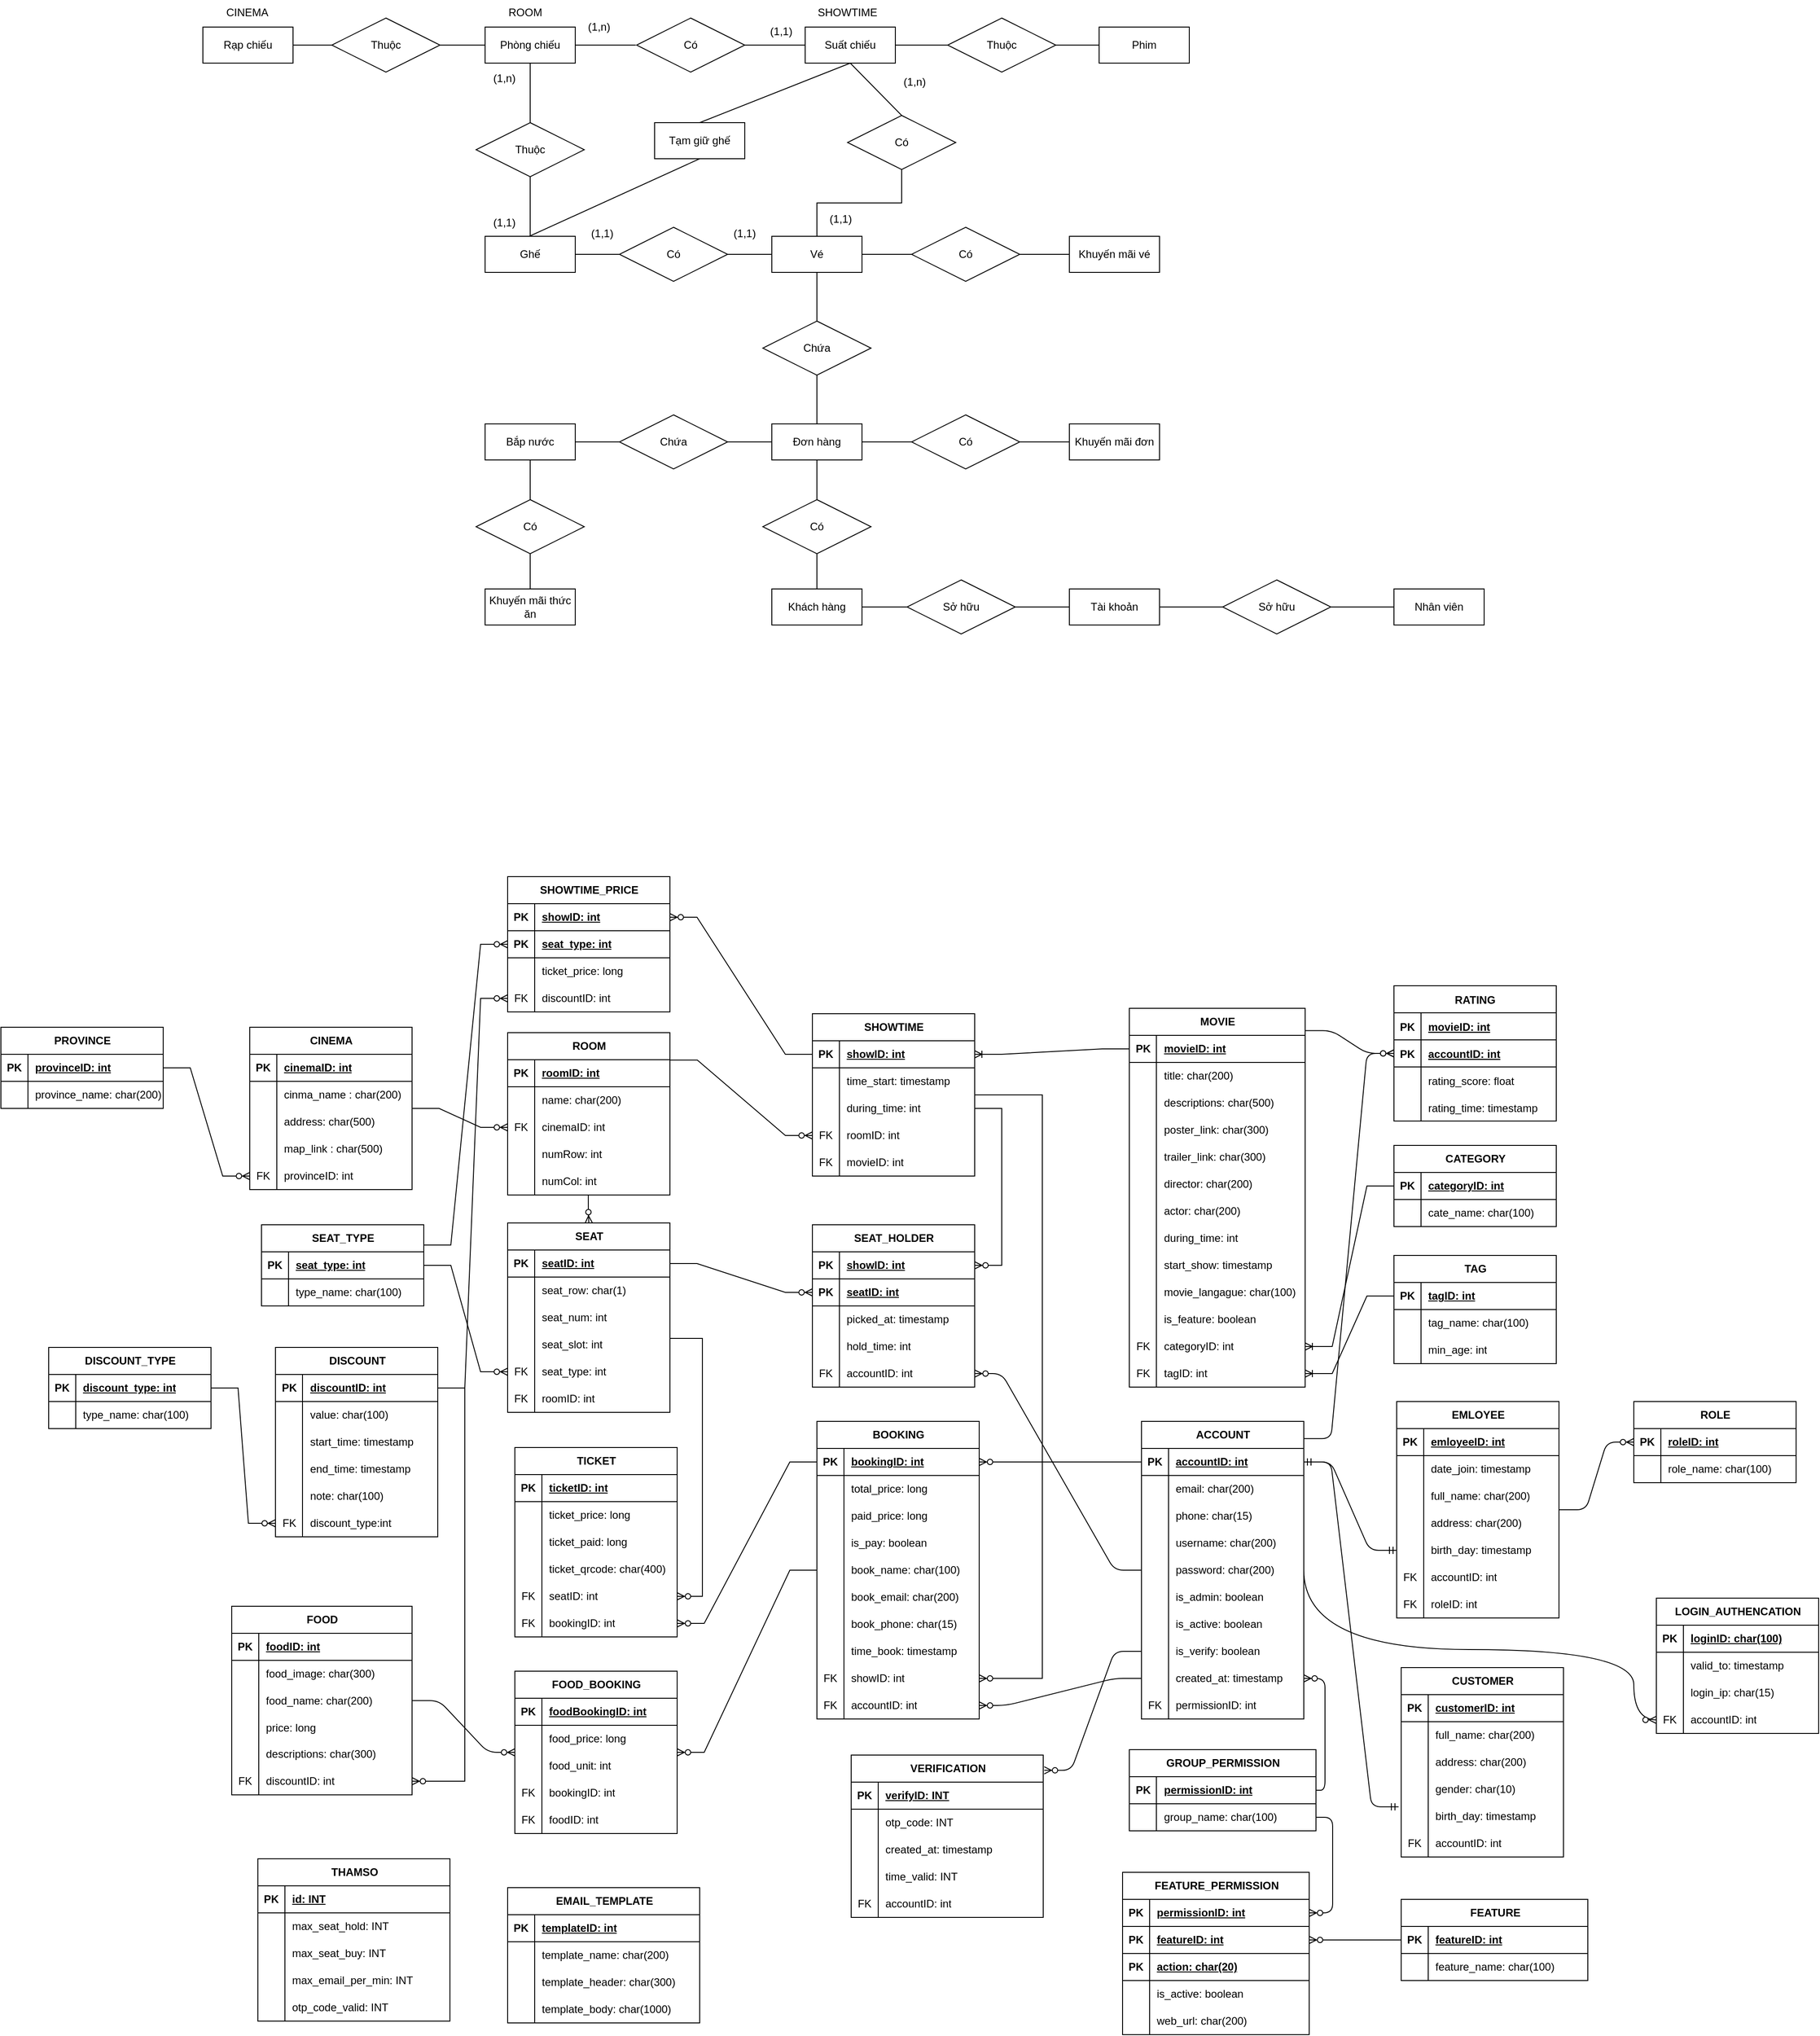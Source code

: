 <mxfile version="16.0.0" type="device" pages="2"><diagram name="Trang-1" id="nwYu2DXukSrww12rkMKs"><mxGraphModel dx="4660" dy="2563" grid="0" gridSize="10" guides="1" tooltips="1" connect="1" arrows="1" fold="1" page="0" pageScale="1" pageWidth="827" pageHeight="1169" math="0" shadow="0"><root><mxCell id="0"/><mxCell id="1" parent="0"/><mxCell id="VO-b556mUuzFMqoRlHKl-14" value="Khách hàng" style="whiteSpace=wrap;html=1;align=center;" parent="1" vertex="1"><mxGeometry x="40" y="350" width="100" height="40" as="geometry"/></mxCell><mxCell id="VO-b556mUuzFMqoRlHKl-15" value="Nhân viên" style="whiteSpace=wrap;html=1;align=center;" parent="1" vertex="1"><mxGeometry x="730" y="350" width="100" height="40" as="geometry"/></mxCell><mxCell id="VO-b556mUuzFMqoRlHKl-16" value="Tài khoản" style="whiteSpace=wrap;html=1;align=center;" parent="1" vertex="1"><mxGeometry x="370" y="350" width="100" height="40" as="geometry"/></mxCell><mxCell id="VO-b556mUuzFMqoRlHKl-17" value="Sở hữu" style="shape=rhombus;perimeter=rhombusPerimeter;whiteSpace=wrap;html=1;align=center;" parent="1" vertex="1"><mxGeometry x="190" y="340" width="120" height="60" as="geometry"/></mxCell><mxCell id="VO-b556mUuzFMqoRlHKl-18" value="" style="endArrow=none;html=1;rounded=0;exitX=1;exitY=0.5;exitDx=0;exitDy=0;entryX=0;entryY=0.5;entryDx=0;entryDy=0;" parent="1" source="VO-b556mUuzFMqoRlHKl-14" target="VO-b556mUuzFMqoRlHKl-17" edge="1"><mxGeometry relative="1" as="geometry"><mxPoint x="330" y="300" as="sourcePoint"/><mxPoint x="490" y="300" as="targetPoint"/></mxGeometry></mxCell><mxCell id="VO-b556mUuzFMqoRlHKl-19" value="" style="endArrow=none;html=1;rounded=0;entryX=0;entryY=0.5;entryDx=0;entryDy=0;exitX=1;exitY=0.5;exitDx=0;exitDy=0;" parent="1" source="VO-b556mUuzFMqoRlHKl-21" target="VO-b556mUuzFMqoRlHKl-15" edge="1"><mxGeometry relative="1" as="geometry"><mxPoint x="530" y="300" as="sourcePoint"/><mxPoint x="490" y="300" as="targetPoint"/></mxGeometry></mxCell><mxCell id="VO-b556mUuzFMqoRlHKl-20" value="" style="endArrow=none;html=1;rounded=0;exitX=1;exitY=0.5;exitDx=0;exitDy=0;entryX=0;entryY=0.5;entryDx=0;entryDy=0;" parent="1" source="VO-b556mUuzFMqoRlHKl-17" target="VO-b556mUuzFMqoRlHKl-16" edge="1"><mxGeometry relative="1" as="geometry"><mxPoint x="460" y="250" as="sourcePoint"/><mxPoint x="530" y="250" as="targetPoint"/></mxGeometry></mxCell><mxCell id="VO-b556mUuzFMqoRlHKl-21" value="Sở hữu" style="shape=rhombus;perimeter=rhombusPerimeter;whiteSpace=wrap;html=1;align=center;" parent="1" vertex="1"><mxGeometry x="540" y="340" width="120" height="60" as="geometry"/></mxCell><mxCell id="VO-b556mUuzFMqoRlHKl-22" value="" style="endArrow=none;html=1;rounded=0;exitX=1;exitY=0.5;exitDx=0;exitDy=0;entryX=0;entryY=0.5;entryDx=0;entryDy=0;" parent="1" source="VO-b556mUuzFMqoRlHKl-16" target="VO-b556mUuzFMqoRlHKl-21" edge="1"><mxGeometry relative="1" as="geometry"><mxPoint x="320" y="380" as="sourcePoint"/><mxPoint x="380" y="380" as="targetPoint"/></mxGeometry></mxCell><mxCell id="VO-b556mUuzFMqoRlHKl-23" value="Đơn hàng" style="whiteSpace=wrap;html=1;align=center;" parent="1" vertex="1"><mxGeometry x="40" y="167" width="100" height="40" as="geometry"/></mxCell><mxCell id="VO-b556mUuzFMqoRlHKl-24" value="Có" style="shape=rhombus;perimeter=rhombusPerimeter;whiteSpace=wrap;html=1;align=center;" parent="1" vertex="1"><mxGeometry x="30" y="251" width="120" height="60" as="geometry"/></mxCell><mxCell id="VO-b556mUuzFMqoRlHKl-26" value="" style="endArrow=none;html=1;rounded=0;exitX=0.5;exitY=1;exitDx=0;exitDy=0;entryX=0.5;entryY=0;entryDx=0;entryDy=0;" parent="1" source="VO-b556mUuzFMqoRlHKl-24" target="VO-b556mUuzFMqoRlHKl-14" edge="1"><mxGeometry relative="1" as="geometry"><mxPoint x="125" y="298" as="sourcePoint"/><mxPoint x="285" y="298" as="targetPoint"/></mxGeometry></mxCell><mxCell id="VO-b556mUuzFMqoRlHKl-27" value="" style="endArrow=none;html=1;rounded=0;exitX=0.5;exitY=1;exitDx=0;exitDy=0;entryX=0.5;entryY=0;entryDx=0;entryDy=0;" parent="1" source="VO-b556mUuzFMqoRlHKl-23" target="VO-b556mUuzFMqoRlHKl-24" edge="1"><mxGeometry relative="1" as="geometry"><mxPoint x="100" y="321" as="sourcePoint"/><mxPoint x="100" y="360" as="targetPoint"/></mxGeometry></mxCell><mxCell id="VO-b556mUuzFMqoRlHKl-28" value="Chứa" style="shape=rhombus;perimeter=rhombusPerimeter;whiteSpace=wrap;html=1;align=center;" parent="1" vertex="1"><mxGeometry x="30" y="53" width="120" height="60" as="geometry"/></mxCell><mxCell id="VO-b556mUuzFMqoRlHKl-29" value="" style="endArrow=none;html=1;rounded=0;exitX=0.5;exitY=1;exitDx=0;exitDy=0;entryX=0.5;entryY=0;entryDx=0;entryDy=0;" parent="1" source="VO-b556mUuzFMqoRlHKl-28" target="VO-b556mUuzFMqoRlHKl-23" edge="1"><mxGeometry relative="1" as="geometry"><mxPoint x="109" y="98" as="sourcePoint"/><mxPoint x="269" y="98" as="targetPoint"/></mxGeometry></mxCell><mxCell id="VO-b556mUuzFMqoRlHKl-30" value="Vé" style="whiteSpace=wrap;html=1;align=center;" parent="1" vertex="1"><mxGeometry x="40" y="-41" width="100" height="40" as="geometry"/></mxCell><mxCell id="VO-b556mUuzFMqoRlHKl-31" value="" style="endArrow=none;html=1;rounded=0;exitX=0.5;exitY=1;exitDx=0;exitDy=0;entryX=0.5;entryY=0;entryDx=0;entryDy=0;" parent="1" source="VO-b556mUuzFMqoRlHKl-30" target="VO-b556mUuzFMqoRlHKl-28" edge="1"><mxGeometry relative="1" as="geometry"><mxPoint x="100" y="129" as="sourcePoint"/><mxPoint x="100" y="177" as="targetPoint"/></mxGeometry></mxCell><mxCell id="VO-b556mUuzFMqoRlHKl-33" value="Bắp nước" style="whiteSpace=wrap;html=1;align=center;" parent="1" vertex="1"><mxGeometry x="-278" y="167" width="100" height="40" as="geometry"/></mxCell><mxCell id="VO-b556mUuzFMqoRlHKl-34" value="" style="endArrow=none;html=1;rounded=0;exitX=1;exitY=0.5;exitDx=0;exitDy=0;entryX=0;entryY=0.5;entryDx=0;entryDy=0;" parent="1" source="VO-b556mUuzFMqoRlHKl-33" target="VO-b556mUuzFMqoRlHKl-35" edge="1"><mxGeometry relative="1" as="geometry"><mxPoint x="109" y="98" as="sourcePoint"/><mxPoint x="269" y="98" as="targetPoint"/></mxGeometry></mxCell><mxCell id="VO-b556mUuzFMqoRlHKl-35" value="Chứa" style="shape=rhombus;perimeter=rhombusPerimeter;whiteSpace=wrap;html=1;align=center;" parent="1" vertex="1"><mxGeometry x="-129" y="157" width="120" height="60" as="geometry"/></mxCell><mxCell id="VO-b556mUuzFMqoRlHKl-36" value="" style="endArrow=none;html=1;rounded=0;exitX=1;exitY=0.5;exitDx=0;exitDy=0;entryX=0;entryY=0.5;entryDx=0;entryDy=0;" parent="1" source="VO-b556mUuzFMqoRlHKl-35" target="VO-b556mUuzFMqoRlHKl-23" edge="1"><mxGeometry relative="1" as="geometry"><mxPoint x="109" y="98" as="sourcePoint"/><mxPoint x="269" y="98" as="targetPoint"/></mxGeometry></mxCell><mxCell id="VO-b556mUuzFMqoRlHKl-37" value="Có" style="shape=rhombus;perimeter=rhombusPerimeter;whiteSpace=wrap;html=1;align=center;" parent="1" vertex="1"><mxGeometry x="-129" y="-51" width="120" height="60" as="geometry"/></mxCell><mxCell id="VO-b556mUuzFMqoRlHKl-38" value="" style="endArrow=none;html=1;rounded=0;exitX=1;exitY=0.5;exitDx=0;exitDy=0;entryX=0;entryY=0.5;entryDx=0;entryDy=0;" parent="1" source="VO-b556mUuzFMqoRlHKl-37" target="VO-b556mUuzFMqoRlHKl-30" edge="1"><mxGeometry relative="1" as="geometry"><mxPoint x="37" y="-2" as="sourcePoint"/><mxPoint x="197" y="-2" as="targetPoint"/></mxGeometry></mxCell><mxCell id="VO-b556mUuzFMqoRlHKl-39" value="Ghế" style="whiteSpace=wrap;html=1;align=center;" parent="1" vertex="1"><mxGeometry x="-278" y="-41" width="100" height="40" as="geometry"/></mxCell><mxCell id="VO-b556mUuzFMqoRlHKl-40" value="" style="endArrow=none;html=1;rounded=0;exitX=1;exitY=0.5;exitDx=0;exitDy=0;entryX=0;entryY=0.5;entryDx=0;entryDy=0;" parent="1" source="VO-b556mUuzFMqoRlHKl-39" target="VO-b556mUuzFMqoRlHKl-37" edge="1"><mxGeometry relative="1" as="geometry"><mxPoint x="37" y="-2" as="sourcePoint"/><mxPoint x="197" y="-2" as="targetPoint"/></mxGeometry></mxCell><mxCell id="VO-b556mUuzFMqoRlHKl-43" value="Phòng chiếu" style="whiteSpace=wrap;html=1;align=center;" parent="1" vertex="1"><mxGeometry x="-278" y="-273" width="100" height="40" as="geometry"/></mxCell><mxCell id="VO-b556mUuzFMqoRlHKl-46" value="Thuộc" style="shape=rhombus;perimeter=rhombusPerimeter;whiteSpace=wrap;html=1;align=center;" parent="1" vertex="1"><mxGeometry x="-288" y="-167" width="120" height="60" as="geometry"/></mxCell><mxCell id="VO-b556mUuzFMqoRlHKl-49" value="" style="endArrow=none;html=1;rounded=0;exitX=0.5;exitY=1;exitDx=0;exitDy=0;entryX=0.5;entryY=0;entryDx=0;entryDy=0;" parent="1" source="VO-b556mUuzFMqoRlHKl-46" target="VO-b556mUuzFMqoRlHKl-39" edge="1"><mxGeometry relative="1" as="geometry"><mxPoint x="75" y="-27" as="sourcePoint"/><mxPoint x="235" y="-27" as="targetPoint"/></mxGeometry></mxCell><mxCell id="VO-b556mUuzFMqoRlHKl-50" value="" style="endArrow=none;html=1;rounded=0;exitX=0.5;exitY=0;exitDx=0;exitDy=0;entryX=0.5;entryY=1;entryDx=0;entryDy=0;" parent="1" source="VO-b556mUuzFMqoRlHKl-46" target="VO-b556mUuzFMqoRlHKl-43" edge="1"><mxGeometry relative="1" as="geometry"><mxPoint x="75" y="-27" as="sourcePoint"/><mxPoint x="235" y="-27" as="targetPoint"/></mxGeometry></mxCell><mxCell id="VO-b556mUuzFMqoRlHKl-53" value="" style="endArrow=none;html=1;rounded=0;exitX=1;exitY=0.5;exitDx=0;exitDy=0;" parent="1" source="VO-b556mUuzFMqoRlHKl-43" edge="1"><mxGeometry relative="1" as="geometry"><mxPoint x="-328" y="-21" as="sourcePoint"/><mxPoint x="-111" y="-253" as="targetPoint"/></mxGeometry></mxCell><mxCell id="VO-b556mUuzFMqoRlHKl-55" value="Rạp chiếu" style="whiteSpace=wrap;html=1;align=center;" parent="1" vertex="1"><mxGeometry x="-591" y="-273" width="100" height="40" as="geometry"/></mxCell><mxCell id="VO-b556mUuzFMqoRlHKl-56" value="Thuộc" style="shape=rhombus;perimeter=rhombusPerimeter;whiteSpace=wrap;html=1;align=center;" parent="1" vertex="1"><mxGeometry x="-448" y="-283" width="120" height="60" as="geometry"/></mxCell><mxCell id="VO-b556mUuzFMqoRlHKl-57" value="" style="endArrow=none;html=1;rounded=0;exitX=1;exitY=0.5;exitDx=0;exitDy=0;entryX=0;entryY=0.5;entryDx=0;entryDy=0;" parent="1" source="VO-b556mUuzFMqoRlHKl-56" target="VO-b556mUuzFMqoRlHKl-43" edge="1"><mxGeometry relative="1" as="geometry"><mxPoint x="-318" y="-11" as="sourcePoint"/><mxPoint x="-268" y="-11" as="targetPoint"/></mxGeometry></mxCell><mxCell id="VO-b556mUuzFMqoRlHKl-58" value="" style="endArrow=none;html=1;rounded=0;exitX=1;exitY=0.5;exitDx=0;exitDy=0;entryX=0;entryY=0.5;entryDx=0;entryDy=0;" parent="1" source="VO-b556mUuzFMqoRlHKl-55" target="VO-b556mUuzFMqoRlHKl-56" edge="1"><mxGeometry relative="1" as="geometry"><mxPoint x="-308" y="-1" as="sourcePoint"/><mxPoint x="-258" y="-1" as="targetPoint"/></mxGeometry></mxCell><mxCell id="VO-b556mUuzFMqoRlHKl-63" value="Có" style="shape=rhombus;perimeter=rhombusPerimeter;whiteSpace=wrap;html=1;align=center;" parent="1" vertex="1"><mxGeometry x="195" y="157" width="120" height="60" as="geometry"/></mxCell><mxCell id="VO-b556mUuzFMqoRlHKl-64" value="Khuyến mãi đơn" style="whiteSpace=wrap;html=1;align=center;" parent="1" vertex="1"><mxGeometry x="370" y="167" width="100" height="40" as="geometry"/></mxCell><mxCell id="VO-b556mUuzFMqoRlHKl-65" value="" style="endArrow=none;html=1;rounded=0;exitX=1;exitY=0.5;exitDx=0;exitDy=0;entryX=0;entryY=0.5;entryDx=0;entryDy=0;" parent="1" source="VO-b556mUuzFMqoRlHKl-23" target="VO-b556mUuzFMqoRlHKl-63" edge="1"><mxGeometry relative="1" as="geometry"><mxPoint x="85" y="241" as="sourcePoint"/><mxPoint x="245" y="241" as="targetPoint"/></mxGeometry></mxCell><mxCell id="VO-b556mUuzFMqoRlHKl-66" value="" style="endArrow=none;html=1;rounded=0;exitX=1;exitY=0.5;exitDx=0;exitDy=0;entryX=0;entryY=0.5;entryDx=0;entryDy=0;" parent="1" source="VO-b556mUuzFMqoRlHKl-63" target="VO-b556mUuzFMqoRlHKl-64" edge="1"><mxGeometry relative="1" as="geometry"><mxPoint x="85" y="241" as="sourcePoint"/><mxPoint x="245" y="241" as="targetPoint"/></mxGeometry></mxCell><mxCell id="VO-b556mUuzFMqoRlHKl-67" value="Có" style="shape=rhombus;perimeter=rhombusPerimeter;whiteSpace=wrap;html=1;align=center;" parent="1" vertex="1"><mxGeometry x="195" y="-51" width="120" height="60" as="geometry"/></mxCell><mxCell id="VO-b556mUuzFMqoRlHKl-68" value="Khuyến mãi vé" style="whiteSpace=wrap;html=1;align=center;" parent="1" vertex="1"><mxGeometry x="370" y="-41" width="100" height="40" as="geometry"/></mxCell><mxCell id="VO-b556mUuzFMqoRlHKl-69" value="" style="endArrow=none;html=1;rounded=0;exitX=1;exitY=0.5;exitDx=0;exitDy=0;entryX=0;entryY=0.5;entryDx=0;entryDy=0;" parent="1" source="VO-b556mUuzFMqoRlHKl-30" target="VO-b556mUuzFMqoRlHKl-67" edge="1"><mxGeometry relative="1" as="geometry"><mxPoint x="62" y="161" as="sourcePoint"/><mxPoint x="222" y="161" as="targetPoint"/></mxGeometry></mxCell><mxCell id="VO-b556mUuzFMqoRlHKl-70" value="" style="endArrow=none;html=1;rounded=0;exitX=1;exitY=0.5;exitDx=0;exitDy=0;entryX=0;entryY=0.5;entryDx=0;entryDy=0;" parent="1" source="VO-b556mUuzFMqoRlHKl-67" target="VO-b556mUuzFMqoRlHKl-68" edge="1"><mxGeometry relative="1" as="geometry"><mxPoint x="62" y="161" as="sourcePoint"/><mxPoint x="222" y="161" as="targetPoint"/></mxGeometry></mxCell><mxCell id="VO-b556mUuzFMqoRlHKl-71" value="Có" style="shape=rhombus;perimeter=rhombusPerimeter;whiteSpace=wrap;html=1;align=center;" parent="1" vertex="1"><mxGeometry x="-288" y="251" width="120" height="60" as="geometry"/></mxCell><mxCell id="VO-b556mUuzFMqoRlHKl-72" value="Khuyến mãi thức ăn" style="whiteSpace=wrap;html=1;align=center;" parent="1" vertex="1"><mxGeometry x="-278" y="350" width="100" height="40" as="geometry"/></mxCell><mxCell id="VO-b556mUuzFMqoRlHKl-73" value="" style="endArrow=none;html=1;rounded=0;exitX=0.5;exitY=1;exitDx=0;exitDy=0;entryX=0.5;entryY=0;entryDx=0;entryDy=0;" parent="1" source="VO-b556mUuzFMqoRlHKl-33" target="VO-b556mUuzFMqoRlHKl-71" edge="1"><mxGeometry relative="1" as="geometry"><mxPoint x="-459" y="365" as="sourcePoint"/><mxPoint x="-354" y="419" as="targetPoint"/></mxGeometry></mxCell><mxCell id="VO-b556mUuzFMqoRlHKl-74" value="" style="endArrow=none;html=1;rounded=0;exitX=0.5;exitY=1;exitDx=0;exitDy=0;entryX=0.5;entryY=0;entryDx=0;entryDy=0;" parent="1" source="VO-b556mUuzFMqoRlHKl-71" target="VO-b556mUuzFMqoRlHKl-72" edge="1"><mxGeometry relative="1" as="geometry"><mxPoint x="-514" y="419" as="sourcePoint"/><mxPoint x="-354" y="419" as="targetPoint"/></mxGeometry></mxCell><mxCell id="x3TeRxmhU58WB7nOB-Fz-3" value="" style="endArrow=none;html=1;rounded=0;exitX=1;exitY=0.5;exitDx=0;exitDy=0;entryX=0;entryY=0.5;entryDx=0;entryDy=0;" parent="1" source="x3TeRxmhU58WB7nOB-Fz-8" target="x3TeRxmhU58WB7nOB-Fz-9" edge="1"><mxGeometry relative="1" as="geometry"><mxPoint x="770" y="-391" as="sourcePoint"/><mxPoint x="76" y="-253" as="targetPoint"/></mxGeometry></mxCell><mxCell id="x3TeRxmhU58WB7nOB-Fz-4" value="Phim" style="whiteSpace=wrap;html=1;align=center;" parent="1" vertex="1"><mxGeometry x="403" y="-273" width="100" height="40" as="geometry"/></mxCell><mxCell id="x3TeRxmhU58WB7nOB-Fz-5" value="Thuộc" style="shape=rhombus;perimeter=rhombusPerimeter;whiteSpace=wrap;html=1;align=center;" parent="1" vertex="1"><mxGeometry x="235" y="-283" width="120" height="60" as="geometry"/></mxCell><mxCell id="x3TeRxmhU58WB7nOB-Fz-6" value="" style="endArrow=none;html=1;rounded=0;entryX=1;entryY=0.5;entryDx=0;entryDy=0;exitX=0;exitY=0.5;exitDx=0;exitDy=0;" parent="1" source="x3TeRxmhU58WB7nOB-Fz-5" target="x3TeRxmhU58WB7nOB-Fz-9" edge="1"><mxGeometry relative="1" as="geometry"><mxPoint x="239" y="-253" as="sourcePoint"/><mxPoint x="452" y="-395" as="targetPoint"/></mxGeometry></mxCell><mxCell id="x3TeRxmhU58WB7nOB-Fz-7" value="" style="endArrow=none;html=1;rounded=0;exitX=1;exitY=0.5;exitDx=0;exitDy=0;entryX=0;entryY=0.5;entryDx=0;entryDy=0;" parent="1" source="x3TeRxmhU58WB7nOB-Fz-5" target="x3TeRxmhU58WB7nOB-Fz-4" edge="1"><mxGeometry relative="1" as="geometry"><mxPoint x="462" y="-331" as="sourcePoint"/><mxPoint x="462" y="-385" as="targetPoint"/></mxGeometry></mxCell><mxCell id="d0XpTzqxrqjJxkxbpNFJ-7" style="edgeStyle=orthogonalEdgeStyle;rounded=0;orthogonalLoop=1;jettySize=auto;html=1;exitX=0;exitY=0.5;exitDx=0;exitDy=0;" parent="1" source="x3TeRxmhU58WB7nOB-Fz-8" edge="1"><mxGeometry relative="1" as="geometry"><mxPoint x="-110.308" y="-253.308" as="targetPoint"/></mxGeometry></mxCell><mxCell id="x3TeRxmhU58WB7nOB-Fz-8" value="Có" style="shape=rhombus;perimeter=rhombusPerimeter;whiteSpace=wrap;html=1;align=center;" parent="1" vertex="1"><mxGeometry x="-110" y="-283" width="120" height="60" as="geometry"/></mxCell><mxCell id="x3TeRxmhU58WB7nOB-Fz-9" value="Suất chiếu" style="whiteSpace=wrap;html=1;align=center;" parent="1" vertex="1"><mxGeometry x="77" y="-273" width="100" height="40" as="geometry"/></mxCell><mxCell id="d0XpTzqxrqjJxkxbpNFJ-8" value="(1,1)" style="text;html=1;strokeColor=none;fillColor=none;align=center;verticalAlign=middle;whiteSpace=wrap;rounded=0;" parent="1" vertex="1"><mxGeometry x="-20" y="-59" width="60" height="30" as="geometry"/></mxCell><mxCell id="d0XpTzqxrqjJxkxbpNFJ-9" value="(1,1)" style="text;html=1;strokeColor=none;fillColor=none;align=center;verticalAlign=middle;whiteSpace=wrap;rounded=0;" parent="1" vertex="1"><mxGeometry x="-178" y="-59" width="60" height="30" as="geometry"/></mxCell><mxCell id="d0XpTzqxrqjJxkxbpNFJ-10" value="(1,1)" style="text;html=1;strokeColor=none;fillColor=none;align=center;verticalAlign=middle;whiteSpace=wrap;rounded=0;" parent="1" vertex="1"><mxGeometry x="-284" y="-71" width="55" height="30" as="geometry"/></mxCell><mxCell id="d0XpTzqxrqjJxkxbpNFJ-11" value="(1,n)" style="text;html=1;strokeColor=none;fillColor=none;align=center;verticalAlign=middle;whiteSpace=wrap;rounded=0;" parent="1" vertex="1"><mxGeometry x="-283" y="-231" width="53" height="30" as="geometry"/></mxCell><mxCell id="d0XpTzqxrqjJxkxbpNFJ-12" value="(1,n)" style="text;html=1;strokeColor=none;fillColor=none;align=center;verticalAlign=middle;whiteSpace=wrap;rounded=0;" parent="1" vertex="1"><mxGeometry x="-178" y="-288" width="53" height="30" as="geometry"/></mxCell><mxCell id="d0XpTzqxrqjJxkxbpNFJ-13" value="(1,1)" style="text;html=1;strokeColor=none;fillColor=none;align=center;verticalAlign=middle;whiteSpace=wrap;rounded=0;" parent="1" vertex="1"><mxGeometry x="24" y="-283" width="53" height="30" as="geometry"/></mxCell><mxCell id="d0XpTzqxrqjJxkxbpNFJ-22" value="" style="endArrow=none;html=1;rounded=0;exitX=0.5;exitY=1;exitDx=0;exitDy=0;entryX=0.5;entryY=0;entryDx=0;entryDy=0;edgeStyle=orthogonalEdgeStyle;" parent="1" source="d0XpTzqxrqjJxkxbpNFJ-23" target="VO-b556mUuzFMqoRlHKl-30" edge="1"><mxGeometry width="50" height="50" relative="1" as="geometry"><mxPoint x="42" y="-154" as="sourcePoint"/><mxPoint x="92" y="-204" as="targetPoint"/></mxGeometry></mxCell><mxCell id="d0XpTzqxrqjJxkxbpNFJ-23" value="Có" style="shape=rhombus;perimeter=rhombusPerimeter;whiteSpace=wrap;html=1;align=center;" parent="1" vertex="1"><mxGeometry x="124" y="-175" width="120" height="60" as="geometry"/></mxCell><mxCell id="d0XpTzqxrqjJxkxbpNFJ-24" value="" style="endArrow=none;html=1;rounded=0;entryX=0.5;entryY=1;entryDx=0;entryDy=0;exitX=0.5;exitY=0;exitDx=0;exitDy=0;" parent="1" source="d0XpTzqxrqjJxkxbpNFJ-23" target="x3TeRxmhU58WB7nOB-Fz-9" edge="1"><mxGeometry width="50" height="50" relative="1" as="geometry"><mxPoint x="42" y="-154" as="sourcePoint"/><mxPoint x="92" y="-204" as="targetPoint"/></mxGeometry></mxCell><mxCell id="d0XpTzqxrqjJxkxbpNFJ-28" value="(1,1)" style="text;html=1;strokeColor=none;fillColor=none;align=center;verticalAlign=middle;whiteSpace=wrap;rounded=0;" parent="1" vertex="1"><mxGeometry x="90" y="-75" width="53" height="30" as="geometry"/></mxCell><mxCell id="d0XpTzqxrqjJxkxbpNFJ-29" value="(1,n)" style="text;html=1;strokeColor=none;fillColor=none;align=center;verticalAlign=middle;whiteSpace=wrap;rounded=0;" parent="1" vertex="1"><mxGeometry x="172" y="-227" width="53" height="30" as="geometry"/></mxCell><mxCell id="vbLJEkru6RlXSvbGo1WR-1" value="Tạm giữ ghế" style="whiteSpace=wrap;html=1;align=center;" parent="1" vertex="1"><mxGeometry x="-90" y="-167" width="100" height="40" as="geometry"/></mxCell><mxCell id="vbLJEkru6RlXSvbGo1WR-2" value="" style="endArrow=none;html=1;rounded=0;entryX=0.5;entryY=1;entryDx=0;entryDy=0;exitX=0.5;exitY=0;exitDx=0;exitDy=0;" parent="1" source="vbLJEkru6RlXSvbGo1WR-1" target="x3TeRxmhU58WB7nOB-Fz-9" edge="1"><mxGeometry width="50" height="50" relative="1" as="geometry"><mxPoint x="194" y="-165" as="sourcePoint"/><mxPoint x="137" y="-223" as="targetPoint"/></mxGeometry></mxCell><mxCell id="vbLJEkru6RlXSvbGo1WR-3" value="" style="endArrow=none;html=1;rounded=0;entryX=0.5;entryY=1;entryDx=0;entryDy=0;exitX=1;exitY=1;exitDx=0;exitDy=0;" parent="1" source="d0XpTzqxrqjJxkxbpNFJ-10" target="vbLJEkru6RlXSvbGo1WR-1" edge="1"><mxGeometry width="50" height="50" relative="1" as="geometry"><mxPoint x="-30" y="-157" as="sourcePoint"/><mxPoint x="137" y="-223" as="targetPoint"/></mxGeometry></mxCell><mxCell id="vbLJEkru6RlXSvbGo1WR-4" value="CINEMA" style="shape=table;startSize=30;container=1;collapsible=1;childLayout=tableLayout;fixedRows=1;rowLines=0;fontStyle=1;align=center;resizeLast=1;html=1;" parent="1" vertex="1"><mxGeometry x="-539" y="836" width="180" height="180" as="geometry"/></mxCell><mxCell id="vbLJEkru6RlXSvbGo1WR-5" value="" style="shape=tableRow;horizontal=0;startSize=0;swimlaneHead=0;swimlaneBody=0;fillColor=none;collapsible=0;dropTarget=0;points=[[0,0.5],[1,0.5]];portConstraint=eastwest;top=0;left=0;right=0;bottom=1;" parent="vbLJEkru6RlXSvbGo1WR-4" vertex="1"><mxGeometry y="30" width="180" height="30" as="geometry"/></mxCell><mxCell id="vbLJEkru6RlXSvbGo1WR-6" value="PK" style="shape=partialRectangle;connectable=0;fillColor=none;top=0;left=0;bottom=0;right=0;fontStyle=1;overflow=hidden;whiteSpace=wrap;html=1;" parent="vbLJEkru6RlXSvbGo1WR-5" vertex="1"><mxGeometry width="30" height="30" as="geometry"><mxRectangle width="30" height="30" as="alternateBounds"/></mxGeometry></mxCell><mxCell id="vbLJEkru6RlXSvbGo1WR-7" value="cinemaID: int" style="shape=partialRectangle;connectable=0;fillColor=none;top=0;left=0;bottom=0;right=0;align=left;spacingLeft=6;fontStyle=5;overflow=hidden;whiteSpace=wrap;html=1;" parent="vbLJEkru6RlXSvbGo1WR-5" vertex="1"><mxGeometry x="30" width="150" height="30" as="geometry"><mxRectangle width="150" height="30" as="alternateBounds"/></mxGeometry></mxCell><mxCell id="vbLJEkru6RlXSvbGo1WR-8" value="" style="shape=tableRow;horizontal=0;startSize=0;swimlaneHead=0;swimlaneBody=0;fillColor=none;collapsible=0;dropTarget=0;points=[[0,0.5],[1,0.5]];portConstraint=eastwest;top=0;left=0;right=0;bottom=0;" parent="vbLJEkru6RlXSvbGo1WR-4" vertex="1"><mxGeometry y="60" width="180" height="30" as="geometry"/></mxCell><mxCell id="vbLJEkru6RlXSvbGo1WR-9" value="" style="shape=partialRectangle;connectable=0;fillColor=none;top=0;left=0;bottom=0;right=0;editable=1;overflow=hidden;whiteSpace=wrap;html=1;" parent="vbLJEkru6RlXSvbGo1WR-8" vertex="1"><mxGeometry width="30" height="30" as="geometry"><mxRectangle width="30" height="30" as="alternateBounds"/></mxGeometry></mxCell><mxCell id="vbLJEkru6RlXSvbGo1WR-10" value="cinma_name : char(200)" style="shape=partialRectangle;connectable=0;fillColor=none;top=0;left=0;bottom=0;right=0;align=left;spacingLeft=6;overflow=hidden;whiteSpace=wrap;html=1;" parent="vbLJEkru6RlXSvbGo1WR-8" vertex="1"><mxGeometry x="30" width="150" height="30" as="geometry"><mxRectangle width="150" height="30" as="alternateBounds"/></mxGeometry></mxCell><mxCell id="vbLJEkru6RlXSvbGo1WR-11" value="" style="shape=tableRow;horizontal=0;startSize=0;swimlaneHead=0;swimlaneBody=0;fillColor=none;collapsible=0;dropTarget=0;points=[[0,0.5],[1,0.5]];portConstraint=eastwest;top=0;left=0;right=0;bottom=0;" parent="vbLJEkru6RlXSvbGo1WR-4" vertex="1"><mxGeometry y="90" width="180" height="30" as="geometry"/></mxCell><mxCell id="vbLJEkru6RlXSvbGo1WR-12" value="" style="shape=partialRectangle;connectable=0;fillColor=none;top=0;left=0;bottom=0;right=0;editable=1;overflow=hidden;whiteSpace=wrap;html=1;" parent="vbLJEkru6RlXSvbGo1WR-11" vertex="1"><mxGeometry width="30" height="30" as="geometry"><mxRectangle width="30" height="30" as="alternateBounds"/></mxGeometry></mxCell><mxCell id="vbLJEkru6RlXSvbGo1WR-13" value="address: char(500)" style="shape=partialRectangle;connectable=0;fillColor=none;top=0;left=0;bottom=0;right=0;align=left;spacingLeft=6;overflow=hidden;whiteSpace=wrap;html=1;" parent="vbLJEkru6RlXSvbGo1WR-11" vertex="1"><mxGeometry x="30" width="150" height="30" as="geometry"><mxRectangle width="150" height="30" as="alternateBounds"/></mxGeometry></mxCell><mxCell id="vbLJEkru6RlXSvbGo1WR-14" value="" style="shape=tableRow;horizontal=0;startSize=0;swimlaneHead=0;swimlaneBody=0;fillColor=none;collapsible=0;dropTarget=0;points=[[0,0.5],[1,0.5]];portConstraint=eastwest;top=0;left=0;right=0;bottom=0;" parent="vbLJEkru6RlXSvbGo1WR-4" vertex="1"><mxGeometry y="120" width="180" height="30" as="geometry"/></mxCell><mxCell id="vbLJEkru6RlXSvbGo1WR-15" value="" style="shape=partialRectangle;connectable=0;fillColor=none;top=0;left=0;bottom=0;right=0;editable=1;overflow=hidden;whiteSpace=wrap;html=1;" parent="vbLJEkru6RlXSvbGo1WR-14" vertex="1"><mxGeometry width="30" height="30" as="geometry"><mxRectangle width="30" height="30" as="alternateBounds"/></mxGeometry></mxCell><mxCell id="vbLJEkru6RlXSvbGo1WR-16" value="map_link : char(500)" style="shape=partialRectangle;connectable=0;fillColor=none;top=0;left=0;bottom=0;right=0;align=left;spacingLeft=6;overflow=hidden;whiteSpace=wrap;html=1;" parent="vbLJEkru6RlXSvbGo1WR-14" vertex="1"><mxGeometry x="30" width="150" height="30" as="geometry"><mxRectangle width="150" height="30" as="alternateBounds"/></mxGeometry></mxCell><mxCell id="vbLJEkru6RlXSvbGo1WR-31" value="" style="shape=tableRow;horizontal=0;startSize=0;swimlaneHead=0;swimlaneBody=0;fillColor=none;collapsible=0;dropTarget=0;points=[[0,0.5],[1,0.5]];portConstraint=eastwest;top=0;left=0;right=0;bottom=0;" parent="vbLJEkru6RlXSvbGo1WR-4" vertex="1"><mxGeometry y="150" width="180" height="30" as="geometry"/></mxCell><mxCell id="vbLJEkru6RlXSvbGo1WR-32" value="FK" style="shape=partialRectangle;connectable=0;fillColor=none;top=0;left=0;bottom=0;right=0;editable=1;overflow=hidden;whiteSpace=wrap;html=1;" parent="vbLJEkru6RlXSvbGo1WR-31" vertex="1"><mxGeometry width="30" height="30" as="geometry"><mxRectangle width="30" height="30" as="alternateBounds"/></mxGeometry></mxCell><mxCell id="vbLJEkru6RlXSvbGo1WR-33" value="provinceID: int" style="shape=partialRectangle;connectable=0;fillColor=none;top=0;left=0;bottom=0;right=0;align=left;spacingLeft=6;overflow=hidden;whiteSpace=wrap;html=1;" parent="vbLJEkru6RlXSvbGo1WR-31" vertex="1"><mxGeometry x="30" width="150" height="30" as="geometry"><mxRectangle width="150" height="30" as="alternateBounds"/></mxGeometry></mxCell><mxCell id="vbLJEkru6RlXSvbGo1WR-17" value="CINEMA" style="text;strokeColor=none;fillColor=none;spacingLeft=4;spacingRight=4;overflow=hidden;rotatable=0;points=[[0,0.5],[1,0.5]];portConstraint=eastwest;fontSize=12;whiteSpace=wrap;html=1;" parent="1" vertex="1"><mxGeometry x="-571.5" y="-303" width="61" height="30" as="geometry"/></mxCell><mxCell id="vbLJEkru6RlXSvbGo1WR-18" value="PROVINCE" style="shape=table;startSize=30;container=1;collapsible=1;childLayout=tableLayout;fixedRows=1;rowLines=0;fontStyle=1;align=center;resizeLast=1;html=1;" parent="1" vertex="1"><mxGeometry x="-815" y="836" width="180" height="90" as="geometry"/></mxCell><mxCell id="vbLJEkru6RlXSvbGo1WR-19" value="" style="shape=tableRow;horizontal=0;startSize=0;swimlaneHead=0;swimlaneBody=0;fillColor=none;collapsible=0;dropTarget=0;points=[[0,0.5],[1,0.5]];portConstraint=eastwest;top=0;left=0;right=0;bottom=1;" parent="vbLJEkru6RlXSvbGo1WR-18" vertex="1"><mxGeometry y="30" width="180" height="30" as="geometry"/></mxCell><mxCell id="vbLJEkru6RlXSvbGo1WR-20" value="PK" style="shape=partialRectangle;connectable=0;fillColor=none;top=0;left=0;bottom=0;right=0;fontStyle=1;overflow=hidden;whiteSpace=wrap;html=1;" parent="vbLJEkru6RlXSvbGo1WR-19" vertex="1"><mxGeometry width="30" height="30" as="geometry"><mxRectangle width="30" height="30" as="alternateBounds"/></mxGeometry></mxCell><mxCell id="vbLJEkru6RlXSvbGo1WR-21" value="provinceID: int" style="shape=partialRectangle;connectable=0;fillColor=none;top=0;left=0;bottom=0;right=0;align=left;spacingLeft=6;fontStyle=5;overflow=hidden;whiteSpace=wrap;html=1;" parent="vbLJEkru6RlXSvbGo1WR-19" vertex="1"><mxGeometry x="30" width="150" height="30" as="geometry"><mxRectangle width="150" height="30" as="alternateBounds"/></mxGeometry></mxCell><mxCell id="vbLJEkru6RlXSvbGo1WR-22" value="" style="shape=tableRow;horizontal=0;startSize=0;swimlaneHead=0;swimlaneBody=0;fillColor=none;collapsible=0;dropTarget=0;points=[[0,0.5],[1,0.5]];portConstraint=eastwest;top=0;left=0;right=0;bottom=0;" parent="vbLJEkru6RlXSvbGo1WR-18" vertex="1"><mxGeometry y="60" width="180" height="30" as="geometry"/></mxCell><mxCell id="vbLJEkru6RlXSvbGo1WR-23" value="" style="shape=partialRectangle;connectable=0;fillColor=none;top=0;left=0;bottom=0;right=0;editable=1;overflow=hidden;whiteSpace=wrap;html=1;" parent="vbLJEkru6RlXSvbGo1WR-22" vertex="1"><mxGeometry width="30" height="30" as="geometry"><mxRectangle width="30" height="30" as="alternateBounds"/></mxGeometry></mxCell><mxCell id="vbLJEkru6RlXSvbGo1WR-24" value="province_name: char(200)" style="shape=partialRectangle;connectable=0;fillColor=none;top=0;left=0;bottom=0;right=0;align=left;spacingLeft=6;overflow=hidden;whiteSpace=wrap;html=1;" parent="vbLJEkru6RlXSvbGo1WR-22" vertex="1"><mxGeometry x="30" width="150" height="30" as="geometry"><mxRectangle width="150" height="30" as="alternateBounds"/></mxGeometry></mxCell><mxCell id="vbLJEkru6RlXSvbGo1WR-40" value="" style="edgeStyle=entityRelationEdgeStyle;fontSize=12;html=1;endArrow=ERzeroToMany;endFill=1;rounded=0;entryX=0;entryY=0.5;entryDx=0;entryDy=0;" parent="1" source="vbLJEkru6RlXSvbGo1WR-18" target="vbLJEkru6RlXSvbGo1WR-31" edge="1"><mxGeometry width="100" height="100" relative="1" as="geometry"><mxPoint x="-500" y="999" as="sourcePoint"/><mxPoint x="-400" y="899" as="targetPoint"/></mxGeometry></mxCell><mxCell id="vbLJEkru6RlXSvbGo1WR-41" value="ROOM" style="shape=table;startSize=30;container=1;collapsible=1;childLayout=tableLayout;fixedRows=1;rowLines=0;fontStyle=1;align=center;resizeLast=1;html=1;" parent="1" vertex="1"><mxGeometry x="-253" y="842" width="180" height="180" as="geometry"/></mxCell><mxCell id="vbLJEkru6RlXSvbGo1WR-42" value="" style="shape=tableRow;horizontal=0;startSize=0;swimlaneHead=0;swimlaneBody=0;fillColor=none;collapsible=0;dropTarget=0;points=[[0,0.5],[1,0.5]];portConstraint=eastwest;top=0;left=0;right=0;bottom=1;" parent="vbLJEkru6RlXSvbGo1WR-41" vertex="1"><mxGeometry y="30" width="180" height="30" as="geometry"/></mxCell><mxCell id="vbLJEkru6RlXSvbGo1WR-43" value="PK" style="shape=partialRectangle;connectable=0;fillColor=none;top=0;left=0;bottom=0;right=0;fontStyle=1;overflow=hidden;whiteSpace=wrap;html=1;" parent="vbLJEkru6RlXSvbGo1WR-42" vertex="1"><mxGeometry width="30" height="30" as="geometry"><mxRectangle width="30" height="30" as="alternateBounds"/></mxGeometry></mxCell><mxCell id="vbLJEkru6RlXSvbGo1WR-44" value="roomID: int" style="shape=partialRectangle;connectable=0;fillColor=none;top=0;left=0;bottom=0;right=0;align=left;spacingLeft=6;fontStyle=5;overflow=hidden;whiteSpace=wrap;html=1;" parent="vbLJEkru6RlXSvbGo1WR-42" vertex="1"><mxGeometry x="30" width="150" height="30" as="geometry"><mxRectangle width="150" height="30" as="alternateBounds"/></mxGeometry></mxCell><mxCell id="vbLJEkru6RlXSvbGo1WR-45" value="" style="shape=tableRow;horizontal=0;startSize=0;swimlaneHead=0;swimlaneBody=0;fillColor=none;collapsible=0;dropTarget=0;points=[[0,0.5],[1,0.5]];portConstraint=eastwest;top=0;left=0;right=0;bottom=0;" parent="vbLJEkru6RlXSvbGo1WR-41" vertex="1"><mxGeometry y="60" width="180" height="30" as="geometry"/></mxCell><mxCell id="vbLJEkru6RlXSvbGo1WR-46" value="" style="shape=partialRectangle;connectable=0;fillColor=none;top=0;left=0;bottom=0;right=0;editable=1;overflow=hidden;whiteSpace=wrap;html=1;" parent="vbLJEkru6RlXSvbGo1WR-45" vertex="1"><mxGeometry width="30" height="30" as="geometry"><mxRectangle width="30" height="30" as="alternateBounds"/></mxGeometry></mxCell><mxCell id="vbLJEkru6RlXSvbGo1WR-47" value="name: char(200)" style="shape=partialRectangle;connectable=0;fillColor=none;top=0;left=0;bottom=0;right=0;align=left;spacingLeft=6;overflow=hidden;whiteSpace=wrap;html=1;" parent="vbLJEkru6RlXSvbGo1WR-45" vertex="1"><mxGeometry x="30" width="150" height="30" as="geometry"><mxRectangle width="150" height="30" as="alternateBounds"/></mxGeometry></mxCell><mxCell id="vbLJEkru6RlXSvbGo1WR-54" value="" style="shape=tableRow;horizontal=0;startSize=0;swimlaneHead=0;swimlaneBody=0;fillColor=none;collapsible=0;dropTarget=0;points=[[0,0.5],[1,0.5]];portConstraint=eastwest;top=0;left=0;right=0;bottom=0;" parent="vbLJEkru6RlXSvbGo1WR-41" vertex="1"><mxGeometry y="90" width="180" height="30" as="geometry"/></mxCell><mxCell id="vbLJEkru6RlXSvbGo1WR-55" value="FK" style="shape=partialRectangle;connectable=0;fillColor=none;top=0;left=0;bottom=0;right=0;editable=1;overflow=hidden;whiteSpace=wrap;html=1;" parent="vbLJEkru6RlXSvbGo1WR-54" vertex="1"><mxGeometry width="30" height="30" as="geometry"><mxRectangle width="30" height="30" as="alternateBounds"/></mxGeometry></mxCell><mxCell id="vbLJEkru6RlXSvbGo1WR-56" value="cinemaID: int" style="shape=partialRectangle;connectable=0;fillColor=none;top=0;left=0;bottom=0;right=0;align=left;spacingLeft=6;overflow=hidden;whiteSpace=wrap;html=1;" parent="vbLJEkru6RlXSvbGo1WR-54" vertex="1"><mxGeometry x="30" width="150" height="30" as="geometry"><mxRectangle width="150" height="30" as="alternateBounds"/></mxGeometry></mxCell><mxCell id="0W0j_wTufSqnzO377-5N-571" value="" style="shape=tableRow;horizontal=0;startSize=0;swimlaneHead=0;swimlaneBody=0;fillColor=none;collapsible=0;dropTarget=0;points=[[0,0.5],[1,0.5]];portConstraint=eastwest;top=0;left=0;right=0;bottom=0;" parent="vbLJEkru6RlXSvbGo1WR-41" vertex="1"><mxGeometry y="120" width="180" height="30" as="geometry"/></mxCell><mxCell id="0W0j_wTufSqnzO377-5N-572" value="" style="shape=partialRectangle;connectable=0;fillColor=none;top=0;left=0;bottom=0;right=0;editable=1;overflow=hidden;whiteSpace=wrap;html=1;" parent="0W0j_wTufSqnzO377-5N-571" vertex="1"><mxGeometry width="30" height="30" as="geometry"><mxRectangle width="30" height="30" as="alternateBounds"/></mxGeometry></mxCell><mxCell id="0W0j_wTufSqnzO377-5N-573" value="numRow: int" style="shape=partialRectangle;connectable=0;fillColor=none;top=0;left=0;bottom=0;right=0;align=left;spacingLeft=6;overflow=hidden;whiteSpace=wrap;html=1;" parent="0W0j_wTufSqnzO377-5N-571" vertex="1"><mxGeometry x="30" width="150" height="30" as="geometry"><mxRectangle width="150" height="30" as="alternateBounds"/></mxGeometry></mxCell><mxCell id="0W0j_wTufSqnzO377-5N-574" value="" style="shape=tableRow;horizontal=0;startSize=0;swimlaneHead=0;swimlaneBody=0;fillColor=none;collapsible=0;dropTarget=0;points=[[0,0.5],[1,0.5]];portConstraint=eastwest;top=0;left=0;right=0;bottom=0;" parent="vbLJEkru6RlXSvbGo1WR-41" vertex="1"><mxGeometry y="150" width="180" height="30" as="geometry"/></mxCell><mxCell id="0W0j_wTufSqnzO377-5N-575" value="" style="shape=partialRectangle;connectable=0;fillColor=none;top=0;left=0;bottom=0;right=0;editable=1;overflow=hidden;whiteSpace=wrap;html=1;" parent="0W0j_wTufSqnzO377-5N-574" vertex="1"><mxGeometry width="30" height="30" as="geometry"><mxRectangle width="30" height="30" as="alternateBounds"/></mxGeometry></mxCell><mxCell id="0W0j_wTufSqnzO377-5N-576" value="numCol: int" style="shape=partialRectangle;connectable=0;fillColor=none;top=0;left=0;bottom=0;right=0;align=left;spacingLeft=6;overflow=hidden;whiteSpace=wrap;html=1;" parent="0W0j_wTufSqnzO377-5N-574" vertex="1"><mxGeometry x="30" width="150" height="30" as="geometry"><mxRectangle width="150" height="30" as="alternateBounds"/></mxGeometry></mxCell><mxCell id="vbLJEkru6RlXSvbGo1WR-57" value="ROOM" style="text;strokeColor=none;fillColor=none;spacingLeft=4;spacingRight=4;overflow=hidden;rotatable=0;points=[[0,0.5],[1,0.5]];portConstraint=eastwest;fontSize=12;whiteSpace=wrap;html=1;" parent="1" vertex="1"><mxGeometry x="-258.5" y="-303" width="61" height="30" as="geometry"/></mxCell><mxCell id="vbLJEkru6RlXSvbGo1WR-61" value="" style="edgeStyle=entityRelationEdgeStyle;fontSize=12;html=1;endArrow=ERzeroToMany;endFill=1;rounded=0;entryX=0;entryY=0.5;entryDx=0;entryDy=0;" parent="1" source="vbLJEkru6RlXSvbGo1WR-4" target="vbLJEkru6RlXSvbGo1WR-54" edge="1"><mxGeometry width="100" height="100" relative="1" as="geometry"><mxPoint x="-204" y="955" as="sourcePoint"/><mxPoint x="-104" y="855" as="targetPoint"/></mxGeometry></mxCell><mxCell id="vbLJEkru6RlXSvbGo1WR-62" value="SHOWTIME" style="text;strokeColor=none;fillColor=none;spacingLeft=4;spacingRight=4;overflow=hidden;rotatable=0;points=[[0,0.5],[1,0.5]];portConstraint=eastwest;fontSize=12;whiteSpace=wrap;html=1;" parent="1" vertex="1"><mxGeometry x="85" y="-303" width="90.5" height="27" as="geometry"/></mxCell><mxCell id="vbLJEkru6RlXSvbGo1WR-63" value="SHOWTIME" style="shape=table;startSize=30;container=1;collapsible=1;childLayout=tableLayout;fixedRows=1;rowLines=0;fontStyle=1;align=center;resizeLast=1;html=1;" parent="1" vertex="1"><mxGeometry x="85" y="821" width="180" height="180" as="geometry"/></mxCell><mxCell id="vbLJEkru6RlXSvbGo1WR-64" value="" style="shape=tableRow;horizontal=0;startSize=0;swimlaneHead=0;swimlaneBody=0;fillColor=none;collapsible=0;dropTarget=0;points=[[0,0.5],[1,0.5]];portConstraint=eastwest;top=0;left=0;right=0;bottom=1;" parent="vbLJEkru6RlXSvbGo1WR-63" vertex="1"><mxGeometry y="30" width="180" height="30" as="geometry"/></mxCell><mxCell id="vbLJEkru6RlXSvbGo1WR-65" value="PK" style="shape=partialRectangle;connectable=0;fillColor=none;top=0;left=0;bottom=0;right=0;fontStyle=1;overflow=hidden;whiteSpace=wrap;html=1;" parent="vbLJEkru6RlXSvbGo1WR-64" vertex="1"><mxGeometry width="30" height="30" as="geometry"><mxRectangle width="30" height="30" as="alternateBounds"/></mxGeometry></mxCell><mxCell id="vbLJEkru6RlXSvbGo1WR-66" value="showID: int" style="shape=partialRectangle;connectable=0;fillColor=none;top=0;left=0;bottom=0;right=0;align=left;spacingLeft=6;fontStyle=5;overflow=hidden;whiteSpace=wrap;html=1;" parent="vbLJEkru6RlXSvbGo1WR-64" vertex="1"><mxGeometry x="30" width="150" height="30" as="geometry"><mxRectangle width="150" height="30" as="alternateBounds"/></mxGeometry></mxCell><mxCell id="vbLJEkru6RlXSvbGo1WR-67" value="" style="shape=tableRow;horizontal=0;startSize=0;swimlaneHead=0;swimlaneBody=0;fillColor=none;collapsible=0;dropTarget=0;points=[[0,0.5],[1,0.5]];portConstraint=eastwest;top=0;left=0;right=0;bottom=0;" parent="vbLJEkru6RlXSvbGo1WR-63" vertex="1"><mxGeometry y="60" width="180" height="30" as="geometry"/></mxCell><mxCell id="vbLJEkru6RlXSvbGo1WR-68" value="" style="shape=partialRectangle;connectable=0;fillColor=none;top=0;left=0;bottom=0;right=0;editable=1;overflow=hidden;whiteSpace=wrap;html=1;" parent="vbLJEkru6RlXSvbGo1WR-67" vertex="1"><mxGeometry width="30" height="30" as="geometry"><mxRectangle width="30" height="30" as="alternateBounds"/></mxGeometry></mxCell><mxCell id="vbLJEkru6RlXSvbGo1WR-69" value="time_start: timestamp" style="shape=partialRectangle;connectable=0;fillColor=none;top=0;left=0;bottom=0;right=0;align=left;spacingLeft=6;overflow=hidden;whiteSpace=wrap;html=1;" parent="vbLJEkru6RlXSvbGo1WR-67" vertex="1"><mxGeometry x="30" width="150" height="30" as="geometry"><mxRectangle width="150" height="30" as="alternateBounds"/></mxGeometry></mxCell><mxCell id="vbLJEkru6RlXSvbGo1WR-73" value="" style="shape=tableRow;horizontal=0;startSize=0;swimlaneHead=0;swimlaneBody=0;fillColor=none;collapsible=0;dropTarget=0;points=[[0,0.5],[1,0.5]];portConstraint=eastwest;top=0;left=0;right=0;bottom=0;" parent="vbLJEkru6RlXSvbGo1WR-63" vertex="1"><mxGeometry y="90" width="180" height="30" as="geometry"/></mxCell><mxCell id="vbLJEkru6RlXSvbGo1WR-74" value="" style="shape=partialRectangle;connectable=0;fillColor=none;top=0;left=0;bottom=0;right=0;editable=1;overflow=hidden;whiteSpace=wrap;html=1;" parent="vbLJEkru6RlXSvbGo1WR-73" vertex="1"><mxGeometry width="30" height="30" as="geometry"><mxRectangle width="30" height="30" as="alternateBounds"/></mxGeometry></mxCell><mxCell id="vbLJEkru6RlXSvbGo1WR-75" value="during_time: int" style="shape=partialRectangle;connectable=0;fillColor=none;top=0;left=0;bottom=0;right=0;align=left;spacingLeft=6;overflow=hidden;whiteSpace=wrap;html=1;" parent="vbLJEkru6RlXSvbGo1WR-73" vertex="1"><mxGeometry x="30" width="150" height="30" as="geometry"><mxRectangle width="150" height="30" as="alternateBounds"/></mxGeometry></mxCell><mxCell id="vbLJEkru6RlXSvbGo1WR-79" value="" style="shape=tableRow;horizontal=0;startSize=0;swimlaneHead=0;swimlaneBody=0;fillColor=none;collapsible=0;dropTarget=0;points=[[0,0.5],[1,0.5]];portConstraint=eastwest;top=0;left=0;right=0;bottom=0;" parent="vbLJEkru6RlXSvbGo1WR-63" vertex="1"><mxGeometry y="120" width="180" height="30" as="geometry"/></mxCell><mxCell id="vbLJEkru6RlXSvbGo1WR-80" value="FK" style="shape=partialRectangle;connectable=0;fillColor=none;top=0;left=0;bottom=0;right=0;editable=1;overflow=hidden;whiteSpace=wrap;html=1;" parent="vbLJEkru6RlXSvbGo1WR-79" vertex="1"><mxGeometry width="30" height="30" as="geometry"><mxRectangle width="30" height="30" as="alternateBounds"/></mxGeometry></mxCell><mxCell id="vbLJEkru6RlXSvbGo1WR-81" value="roomID: int" style="shape=partialRectangle;connectable=0;fillColor=none;top=0;left=0;bottom=0;right=0;align=left;spacingLeft=6;overflow=hidden;whiteSpace=wrap;html=1;" parent="vbLJEkru6RlXSvbGo1WR-79" vertex="1"><mxGeometry x="30" width="150" height="30" as="geometry"><mxRectangle width="150" height="30" as="alternateBounds"/></mxGeometry></mxCell><mxCell id="vbLJEkru6RlXSvbGo1WR-82" value="" style="shape=tableRow;horizontal=0;startSize=0;swimlaneHead=0;swimlaneBody=0;fillColor=none;collapsible=0;dropTarget=0;points=[[0,0.5],[1,0.5]];portConstraint=eastwest;top=0;left=0;right=0;bottom=0;" parent="vbLJEkru6RlXSvbGo1WR-63" vertex="1"><mxGeometry y="150" width="180" height="30" as="geometry"/></mxCell><mxCell id="vbLJEkru6RlXSvbGo1WR-83" value="FK" style="shape=partialRectangle;connectable=0;fillColor=none;top=0;left=0;bottom=0;right=0;editable=1;overflow=hidden;whiteSpace=wrap;html=1;" parent="vbLJEkru6RlXSvbGo1WR-82" vertex="1"><mxGeometry width="30" height="30" as="geometry"><mxRectangle width="30" height="30" as="alternateBounds"/></mxGeometry></mxCell><mxCell id="vbLJEkru6RlXSvbGo1WR-84" value="movieID: int" style="shape=partialRectangle;connectable=0;fillColor=none;top=0;left=0;bottom=0;right=0;align=left;spacingLeft=6;overflow=hidden;whiteSpace=wrap;html=1;" parent="vbLJEkru6RlXSvbGo1WR-82" vertex="1"><mxGeometry x="30" width="150" height="30" as="geometry"><mxRectangle width="150" height="30" as="alternateBounds"/></mxGeometry></mxCell><mxCell id="vbLJEkru6RlXSvbGo1WR-85" value="" style="edgeStyle=entityRelationEdgeStyle;fontSize=12;html=1;endArrow=ERzeroToMany;endFill=1;rounded=0;exitX=1.002;exitY=0.169;exitDx=0;exitDy=0;exitPerimeter=0;" parent="1" source="vbLJEkru6RlXSvbGo1WR-41" target="vbLJEkru6RlXSvbGo1WR-79" edge="1"><mxGeometry width="100" height="100" relative="1" as="geometry"><mxPoint x="74" y="970" as="sourcePoint"/><mxPoint x="174" y="870" as="targetPoint"/></mxGeometry></mxCell><mxCell id="vbLJEkru6RlXSvbGo1WR-86" value="MOVIE" style="shape=table;startSize=30;container=1;collapsible=1;childLayout=tableLayout;fixedRows=1;rowLines=0;fontStyle=1;align=center;resizeLast=1;html=1;" parent="1" vertex="1"><mxGeometry x="436.5" y="815" width="195" height="420" as="geometry"/></mxCell><mxCell id="vbLJEkru6RlXSvbGo1WR-87" value="" style="shape=tableRow;horizontal=0;startSize=0;swimlaneHead=0;swimlaneBody=0;fillColor=none;collapsible=0;dropTarget=0;points=[[0,0.5],[1,0.5]];portConstraint=eastwest;top=0;left=0;right=0;bottom=1;" parent="vbLJEkru6RlXSvbGo1WR-86" vertex="1"><mxGeometry y="30" width="195" height="30" as="geometry"/></mxCell><mxCell id="vbLJEkru6RlXSvbGo1WR-88" value="PK" style="shape=partialRectangle;connectable=0;fillColor=none;top=0;left=0;bottom=0;right=0;fontStyle=1;overflow=hidden;whiteSpace=wrap;html=1;" parent="vbLJEkru6RlXSvbGo1WR-87" vertex="1"><mxGeometry width="30" height="30" as="geometry"><mxRectangle width="30" height="30" as="alternateBounds"/></mxGeometry></mxCell><mxCell id="vbLJEkru6RlXSvbGo1WR-89" value="movieID: int" style="shape=partialRectangle;connectable=0;fillColor=none;top=0;left=0;bottom=0;right=0;align=left;spacingLeft=6;fontStyle=5;overflow=hidden;whiteSpace=wrap;html=1;" parent="vbLJEkru6RlXSvbGo1WR-87" vertex="1"><mxGeometry x="30" width="165" height="30" as="geometry"><mxRectangle width="165" height="30" as="alternateBounds"/></mxGeometry></mxCell><mxCell id="vbLJEkru6RlXSvbGo1WR-90" value="" style="shape=tableRow;horizontal=0;startSize=0;swimlaneHead=0;swimlaneBody=0;fillColor=none;collapsible=0;dropTarget=0;points=[[0,0.5],[1,0.5]];portConstraint=eastwest;top=0;left=0;right=0;bottom=0;" parent="vbLJEkru6RlXSvbGo1WR-86" vertex="1"><mxGeometry y="60" width="195" height="30" as="geometry"/></mxCell><mxCell id="vbLJEkru6RlXSvbGo1WR-91" value="" style="shape=partialRectangle;connectable=0;fillColor=none;top=0;left=0;bottom=0;right=0;editable=1;overflow=hidden;whiteSpace=wrap;html=1;" parent="vbLJEkru6RlXSvbGo1WR-90" vertex="1"><mxGeometry width="30" height="30" as="geometry"><mxRectangle width="30" height="30" as="alternateBounds"/></mxGeometry></mxCell><mxCell id="vbLJEkru6RlXSvbGo1WR-92" value="title: char(200)" style="shape=partialRectangle;connectable=0;fillColor=none;top=0;left=0;bottom=0;right=0;align=left;spacingLeft=6;overflow=hidden;whiteSpace=wrap;html=1;" parent="vbLJEkru6RlXSvbGo1WR-90" vertex="1"><mxGeometry x="30" width="165" height="30" as="geometry"><mxRectangle width="165" height="30" as="alternateBounds"/></mxGeometry></mxCell><mxCell id="vbLJEkru6RlXSvbGo1WR-93" value="" style="shape=tableRow;horizontal=0;startSize=0;swimlaneHead=0;swimlaneBody=0;fillColor=none;collapsible=0;dropTarget=0;points=[[0,0.5],[1,0.5]];portConstraint=eastwest;top=0;left=0;right=0;bottom=0;" parent="vbLJEkru6RlXSvbGo1WR-86" vertex="1"><mxGeometry y="90" width="195" height="30" as="geometry"/></mxCell><mxCell id="vbLJEkru6RlXSvbGo1WR-94" value="" style="shape=partialRectangle;connectable=0;fillColor=none;top=0;left=0;bottom=0;right=0;editable=1;overflow=hidden;whiteSpace=wrap;html=1;" parent="vbLJEkru6RlXSvbGo1WR-93" vertex="1"><mxGeometry width="30" height="30" as="geometry"><mxRectangle width="30" height="30" as="alternateBounds"/></mxGeometry></mxCell><mxCell id="vbLJEkru6RlXSvbGo1WR-95" value="descriptions: char(500)" style="shape=partialRectangle;connectable=0;fillColor=none;top=0;left=0;bottom=0;right=0;align=left;spacingLeft=6;overflow=hidden;whiteSpace=wrap;html=1;" parent="vbLJEkru6RlXSvbGo1WR-93" vertex="1"><mxGeometry x="30" width="165" height="30" as="geometry"><mxRectangle width="165" height="30" as="alternateBounds"/></mxGeometry></mxCell><mxCell id="vbLJEkru6RlXSvbGo1WR-105" value="" style="shape=tableRow;horizontal=0;startSize=0;swimlaneHead=0;swimlaneBody=0;fillColor=none;collapsible=0;dropTarget=0;points=[[0,0.5],[1,0.5]];portConstraint=eastwest;top=0;left=0;right=0;bottom=0;" parent="vbLJEkru6RlXSvbGo1WR-86" vertex="1"><mxGeometry y="120" width="195" height="30" as="geometry"/></mxCell><mxCell id="vbLJEkru6RlXSvbGo1WR-106" value="" style="shape=partialRectangle;connectable=0;fillColor=none;top=0;left=0;bottom=0;right=0;editable=1;overflow=hidden;whiteSpace=wrap;html=1;" parent="vbLJEkru6RlXSvbGo1WR-105" vertex="1"><mxGeometry width="30" height="30" as="geometry"><mxRectangle width="30" height="30" as="alternateBounds"/></mxGeometry></mxCell><mxCell id="vbLJEkru6RlXSvbGo1WR-107" value="poster_link: char(300)" style="shape=partialRectangle;connectable=0;fillColor=none;top=0;left=0;bottom=0;right=0;align=left;spacingLeft=6;overflow=hidden;whiteSpace=wrap;html=1;" parent="vbLJEkru6RlXSvbGo1WR-105" vertex="1"><mxGeometry x="30" width="165" height="30" as="geometry"><mxRectangle width="165" height="30" as="alternateBounds"/></mxGeometry></mxCell><mxCell id="vbLJEkru6RlXSvbGo1WR-108" value="" style="shape=tableRow;horizontal=0;startSize=0;swimlaneHead=0;swimlaneBody=0;fillColor=none;collapsible=0;dropTarget=0;points=[[0,0.5],[1,0.5]];portConstraint=eastwest;top=0;left=0;right=0;bottom=0;" parent="vbLJEkru6RlXSvbGo1WR-86" vertex="1"><mxGeometry y="150" width="195" height="30" as="geometry"/></mxCell><mxCell id="vbLJEkru6RlXSvbGo1WR-109" value="" style="shape=partialRectangle;connectable=0;fillColor=none;top=0;left=0;bottom=0;right=0;editable=1;overflow=hidden;whiteSpace=wrap;html=1;" parent="vbLJEkru6RlXSvbGo1WR-108" vertex="1"><mxGeometry width="30" height="30" as="geometry"><mxRectangle width="30" height="30" as="alternateBounds"/></mxGeometry></mxCell><mxCell id="vbLJEkru6RlXSvbGo1WR-110" value="trailer_link: char(300)" style="shape=partialRectangle;connectable=0;fillColor=none;top=0;left=0;bottom=0;right=0;align=left;spacingLeft=6;overflow=hidden;whiteSpace=wrap;html=1;" parent="vbLJEkru6RlXSvbGo1WR-108" vertex="1"><mxGeometry x="30" width="165" height="30" as="geometry"><mxRectangle width="165" height="30" as="alternateBounds"/></mxGeometry></mxCell><mxCell id="vbLJEkru6RlXSvbGo1WR-111" value="" style="shape=tableRow;horizontal=0;startSize=0;swimlaneHead=0;swimlaneBody=0;fillColor=none;collapsible=0;dropTarget=0;points=[[0,0.5],[1,0.5]];portConstraint=eastwest;top=0;left=0;right=0;bottom=0;" parent="vbLJEkru6RlXSvbGo1WR-86" vertex="1"><mxGeometry y="180" width="195" height="30" as="geometry"/></mxCell><mxCell id="vbLJEkru6RlXSvbGo1WR-112" value="" style="shape=partialRectangle;connectable=0;fillColor=none;top=0;left=0;bottom=0;right=0;editable=1;overflow=hidden;whiteSpace=wrap;html=1;" parent="vbLJEkru6RlXSvbGo1WR-111" vertex="1"><mxGeometry width="30" height="30" as="geometry"><mxRectangle width="30" height="30" as="alternateBounds"/></mxGeometry></mxCell><mxCell id="vbLJEkru6RlXSvbGo1WR-113" value="director: char(200)" style="shape=partialRectangle;connectable=0;fillColor=none;top=0;left=0;bottom=0;right=0;align=left;spacingLeft=6;overflow=hidden;whiteSpace=wrap;html=1;" parent="vbLJEkru6RlXSvbGo1WR-111" vertex="1"><mxGeometry x="30" width="165" height="30" as="geometry"><mxRectangle width="165" height="30" as="alternateBounds"/></mxGeometry></mxCell><mxCell id="vbLJEkru6RlXSvbGo1WR-114" value="" style="shape=tableRow;horizontal=0;startSize=0;swimlaneHead=0;swimlaneBody=0;fillColor=none;collapsible=0;dropTarget=0;points=[[0,0.5],[1,0.5]];portConstraint=eastwest;top=0;left=0;right=0;bottom=0;" parent="vbLJEkru6RlXSvbGo1WR-86" vertex="1"><mxGeometry y="210" width="195" height="30" as="geometry"/></mxCell><mxCell id="vbLJEkru6RlXSvbGo1WR-115" value="" style="shape=partialRectangle;connectable=0;fillColor=none;top=0;left=0;bottom=0;right=0;editable=1;overflow=hidden;whiteSpace=wrap;html=1;" parent="vbLJEkru6RlXSvbGo1WR-114" vertex="1"><mxGeometry width="30" height="30" as="geometry"><mxRectangle width="30" height="30" as="alternateBounds"/></mxGeometry></mxCell><mxCell id="vbLJEkru6RlXSvbGo1WR-116" value="actor: char(200)" style="shape=partialRectangle;connectable=0;fillColor=none;top=0;left=0;bottom=0;right=0;align=left;spacingLeft=6;overflow=hidden;whiteSpace=wrap;html=1;" parent="vbLJEkru6RlXSvbGo1WR-114" vertex="1"><mxGeometry x="30" width="165" height="30" as="geometry"><mxRectangle width="165" height="30" as="alternateBounds"/></mxGeometry></mxCell><mxCell id="vbLJEkru6RlXSvbGo1WR-120" value="" style="shape=tableRow;horizontal=0;startSize=0;swimlaneHead=0;swimlaneBody=0;fillColor=none;collapsible=0;dropTarget=0;points=[[0,0.5],[1,0.5]];portConstraint=eastwest;top=0;left=0;right=0;bottom=0;" parent="vbLJEkru6RlXSvbGo1WR-86" vertex="1"><mxGeometry y="240" width="195" height="30" as="geometry"/></mxCell><mxCell id="vbLJEkru6RlXSvbGo1WR-121" value="" style="shape=partialRectangle;connectable=0;fillColor=none;top=0;left=0;bottom=0;right=0;editable=1;overflow=hidden;whiteSpace=wrap;html=1;" parent="vbLJEkru6RlXSvbGo1WR-120" vertex="1"><mxGeometry width="30" height="30" as="geometry"><mxRectangle width="30" height="30" as="alternateBounds"/></mxGeometry></mxCell><mxCell id="vbLJEkru6RlXSvbGo1WR-122" value="during_time: int" style="shape=partialRectangle;connectable=0;fillColor=none;top=0;left=0;bottom=0;right=0;align=left;spacingLeft=6;overflow=hidden;whiteSpace=wrap;html=1;" parent="vbLJEkru6RlXSvbGo1WR-120" vertex="1"><mxGeometry x="30" width="165" height="30" as="geometry"><mxRectangle width="165" height="30" as="alternateBounds"/></mxGeometry></mxCell><mxCell id="vbLJEkru6RlXSvbGo1WR-123" value="" style="shape=tableRow;horizontal=0;startSize=0;swimlaneHead=0;swimlaneBody=0;fillColor=none;collapsible=0;dropTarget=0;points=[[0,0.5],[1,0.5]];portConstraint=eastwest;top=0;left=0;right=0;bottom=0;" parent="vbLJEkru6RlXSvbGo1WR-86" vertex="1"><mxGeometry y="270" width="195" height="30" as="geometry"/></mxCell><mxCell id="vbLJEkru6RlXSvbGo1WR-124" value="" style="shape=partialRectangle;connectable=0;fillColor=none;top=0;left=0;bottom=0;right=0;editable=1;overflow=hidden;whiteSpace=wrap;html=1;" parent="vbLJEkru6RlXSvbGo1WR-123" vertex="1"><mxGeometry width="30" height="30" as="geometry"><mxRectangle width="30" height="30" as="alternateBounds"/></mxGeometry></mxCell><mxCell id="vbLJEkru6RlXSvbGo1WR-125" value="start_show: timestamp&amp;nbsp;" style="shape=partialRectangle;connectable=0;fillColor=none;top=0;left=0;bottom=0;right=0;align=left;spacingLeft=6;overflow=hidden;whiteSpace=wrap;html=1;" parent="vbLJEkru6RlXSvbGo1WR-123" vertex="1"><mxGeometry x="30" width="165" height="30" as="geometry"><mxRectangle width="165" height="30" as="alternateBounds"/></mxGeometry></mxCell><mxCell id="vbLJEkru6RlXSvbGo1WR-126" value="" style="shape=tableRow;horizontal=0;startSize=0;swimlaneHead=0;swimlaneBody=0;fillColor=none;collapsible=0;dropTarget=0;points=[[0,0.5],[1,0.5]];portConstraint=eastwest;top=0;left=0;right=0;bottom=0;" parent="vbLJEkru6RlXSvbGo1WR-86" vertex="1"><mxGeometry y="300" width="195" height="30" as="geometry"/></mxCell><mxCell id="vbLJEkru6RlXSvbGo1WR-127" value="" style="shape=partialRectangle;connectable=0;fillColor=none;top=0;left=0;bottom=0;right=0;editable=1;overflow=hidden;whiteSpace=wrap;html=1;" parent="vbLJEkru6RlXSvbGo1WR-126" vertex="1"><mxGeometry width="30" height="30" as="geometry"><mxRectangle width="30" height="30" as="alternateBounds"/></mxGeometry></mxCell><mxCell id="vbLJEkru6RlXSvbGo1WR-128" value="movie_langague: char(100)" style="shape=partialRectangle;connectable=0;fillColor=none;top=0;left=0;bottom=0;right=0;align=left;spacingLeft=6;overflow=hidden;whiteSpace=wrap;html=1;" parent="vbLJEkru6RlXSvbGo1WR-126" vertex="1"><mxGeometry x="30" width="165" height="30" as="geometry"><mxRectangle width="165" height="30" as="alternateBounds"/></mxGeometry></mxCell><mxCell id="474" value="" style="shape=tableRow;horizontal=0;startSize=0;swimlaneHead=0;swimlaneBody=0;fillColor=none;collapsible=0;dropTarget=0;points=[[0,0.5],[1,0.5]];portConstraint=eastwest;top=0;left=0;right=0;bottom=0;" parent="vbLJEkru6RlXSvbGo1WR-86" vertex="1"><mxGeometry y="330" width="195" height="30" as="geometry"/></mxCell><mxCell id="475" value="" style="shape=partialRectangle;connectable=0;fillColor=none;top=0;left=0;bottom=0;right=0;editable=1;overflow=hidden;whiteSpace=wrap;html=1;" parent="474" vertex="1"><mxGeometry width="30" height="30" as="geometry"><mxRectangle width="30" height="30" as="alternateBounds"/></mxGeometry></mxCell><mxCell id="476" value="is_feature: boolean" style="shape=partialRectangle;connectable=0;fillColor=none;top=0;left=0;bottom=0;right=0;align=left;spacingLeft=6;overflow=hidden;whiteSpace=wrap;html=1;" parent="474" vertex="1"><mxGeometry x="30" width="165" height="30" as="geometry"><mxRectangle width="165" height="30" as="alternateBounds"/></mxGeometry></mxCell><mxCell id="vbLJEkru6RlXSvbGo1WR-117" value="" style="shape=tableRow;horizontal=0;startSize=0;swimlaneHead=0;swimlaneBody=0;fillColor=none;collapsible=0;dropTarget=0;points=[[0,0.5],[1,0.5]];portConstraint=eastwest;top=0;left=0;right=0;bottom=0;" parent="vbLJEkru6RlXSvbGo1WR-86" vertex="1"><mxGeometry y="360" width="195" height="30" as="geometry"/></mxCell><mxCell id="vbLJEkru6RlXSvbGo1WR-118" value="FK" style="shape=partialRectangle;connectable=0;fillColor=none;top=0;left=0;bottom=0;right=0;editable=1;overflow=hidden;whiteSpace=wrap;html=1;" parent="vbLJEkru6RlXSvbGo1WR-117" vertex="1"><mxGeometry width="30" height="30" as="geometry"><mxRectangle width="30" height="30" as="alternateBounds"/></mxGeometry></mxCell><mxCell id="vbLJEkru6RlXSvbGo1WR-119" value="categoryID: int" style="shape=partialRectangle;connectable=0;fillColor=none;top=0;left=0;bottom=0;right=0;align=left;spacingLeft=6;overflow=hidden;whiteSpace=wrap;html=1;" parent="vbLJEkru6RlXSvbGo1WR-117" vertex="1"><mxGeometry x="30" width="165" height="30" as="geometry"><mxRectangle width="165" height="30" as="alternateBounds"/></mxGeometry></mxCell><mxCell id="vbLJEkru6RlXSvbGo1WR-102" value="" style="shape=tableRow;horizontal=0;startSize=0;swimlaneHead=0;swimlaneBody=0;fillColor=none;collapsible=0;dropTarget=0;points=[[0,0.5],[1,0.5]];portConstraint=eastwest;top=0;left=0;right=0;bottom=0;" parent="vbLJEkru6RlXSvbGo1WR-86" vertex="1"><mxGeometry y="390" width="195" height="30" as="geometry"/></mxCell><mxCell id="vbLJEkru6RlXSvbGo1WR-103" value="FK" style="shape=partialRectangle;connectable=0;fillColor=none;top=0;left=0;bottom=0;right=0;editable=1;overflow=hidden;whiteSpace=wrap;html=1;" parent="vbLJEkru6RlXSvbGo1WR-102" vertex="1"><mxGeometry width="30" height="30" as="geometry"><mxRectangle width="30" height="30" as="alternateBounds"/></mxGeometry></mxCell><mxCell id="vbLJEkru6RlXSvbGo1WR-104" value="tagID: int" style="shape=partialRectangle;connectable=0;fillColor=none;top=0;left=0;bottom=0;right=0;align=left;spacingLeft=6;overflow=hidden;whiteSpace=wrap;html=1;" parent="vbLJEkru6RlXSvbGo1WR-102" vertex="1"><mxGeometry x="30" width="165" height="30" as="geometry"><mxRectangle width="165" height="30" as="alternateBounds"/></mxGeometry></mxCell><mxCell id="vbLJEkru6RlXSvbGo1WR-129" value="CATEGORY" style="shape=table;startSize=30;container=1;collapsible=1;childLayout=tableLayout;fixedRows=1;rowLines=0;fontStyle=1;align=center;resizeLast=1;html=1;" parent="1" vertex="1"><mxGeometry x="730" y="967" width="180" height="90" as="geometry"/></mxCell><mxCell id="vbLJEkru6RlXSvbGo1WR-130" value="" style="shape=tableRow;horizontal=0;startSize=0;swimlaneHead=0;swimlaneBody=0;fillColor=none;collapsible=0;dropTarget=0;points=[[0,0.5],[1,0.5]];portConstraint=eastwest;top=0;left=0;right=0;bottom=1;" parent="vbLJEkru6RlXSvbGo1WR-129" vertex="1"><mxGeometry y="30" width="180" height="30" as="geometry"/></mxCell><mxCell id="vbLJEkru6RlXSvbGo1WR-131" value="PK" style="shape=partialRectangle;connectable=0;fillColor=none;top=0;left=0;bottom=0;right=0;fontStyle=1;overflow=hidden;whiteSpace=wrap;html=1;" parent="vbLJEkru6RlXSvbGo1WR-130" vertex="1"><mxGeometry width="30" height="30" as="geometry"><mxRectangle width="30" height="30" as="alternateBounds"/></mxGeometry></mxCell><mxCell id="vbLJEkru6RlXSvbGo1WR-132" value="categoryID: int" style="shape=partialRectangle;connectable=0;fillColor=none;top=0;left=0;bottom=0;right=0;align=left;spacingLeft=6;fontStyle=5;overflow=hidden;whiteSpace=wrap;html=1;" parent="vbLJEkru6RlXSvbGo1WR-130" vertex="1"><mxGeometry x="30" width="150" height="30" as="geometry"><mxRectangle width="150" height="30" as="alternateBounds"/></mxGeometry></mxCell><mxCell id="vbLJEkru6RlXSvbGo1WR-133" value="" style="shape=tableRow;horizontal=0;startSize=0;swimlaneHead=0;swimlaneBody=0;fillColor=none;collapsible=0;dropTarget=0;points=[[0,0.5],[1,0.5]];portConstraint=eastwest;top=0;left=0;right=0;bottom=0;" parent="vbLJEkru6RlXSvbGo1WR-129" vertex="1"><mxGeometry y="60" width="180" height="30" as="geometry"/></mxCell><mxCell id="vbLJEkru6RlXSvbGo1WR-134" value="" style="shape=partialRectangle;connectable=0;fillColor=none;top=0;left=0;bottom=0;right=0;editable=1;overflow=hidden;whiteSpace=wrap;html=1;" parent="vbLJEkru6RlXSvbGo1WR-133" vertex="1"><mxGeometry width="30" height="30" as="geometry"><mxRectangle width="30" height="30" as="alternateBounds"/></mxGeometry></mxCell><mxCell id="vbLJEkru6RlXSvbGo1WR-135" value="cate_name: char(100)" style="shape=partialRectangle;connectable=0;fillColor=none;top=0;left=0;bottom=0;right=0;align=left;spacingLeft=6;overflow=hidden;whiteSpace=wrap;html=1;" parent="vbLJEkru6RlXSvbGo1WR-133" vertex="1"><mxGeometry x="30" width="150" height="30" as="geometry"><mxRectangle width="150" height="30" as="alternateBounds"/></mxGeometry></mxCell><mxCell id="vbLJEkru6RlXSvbGo1WR-145" value="TAG" style="shape=table;startSize=30;container=1;collapsible=1;childLayout=tableLayout;fixedRows=1;rowLines=0;fontStyle=1;align=center;resizeLast=1;html=1;" parent="1" vertex="1"><mxGeometry x="730" y="1089" width="180" height="120" as="geometry"/></mxCell><mxCell id="vbLJEkru6RlXSvbGo1WR-146" value="" style="shape=tableRow;horizontal=0;startSize=0;swimlaneHead=0;swimlaneBody=0;fillColor=none;collapsible=0;dropTarget=0;points=[[0,0.5],[1,0.5]];portConstraint=eastwest;top=0;left=0;right=0;bottom=1;" parent="vbLJEkru6RlXSvbGo1WR-145" vertex="1"><mxGeometry y="30" width="180" height="30" as="geometry"/></mxCell><mxCell id="vbLJEkru6RlXSvbGo1WR-147" value="PK" style="shape=partialRectangle;connectable=0;fillColor=none;top=0;left=0;bottom=0;right=0;fontStyle=1;overflow=hidden;whiteSpace=wrap;html=1;" parent="vbLJEkru6RlXSvbGo1WR-146" vertex="1"><mxGeometry width="30" height="30" as="geometry"><mxRectangle width="30" height="30" as="alternateBounds"/></mxGeometry></mxCell><mxCell id="vbLJEkru6RlXSvbGo1WR-148" value="tagID: int" style="shape=partialRectangle;connectable=0;fillColor=none;top=0;left=0;bottom=0;right=0;align=left;spacingLeft=6;fontStyle=5;overflow=hidden;whiteSpace=wrap;html=1;" parent="vbLJEkru6RlXSvbGo1WR-146" vertex="1"><mxGeometry x="30" width="150" height="30" as="geometry"><mxRectangle width="150" height="30" as="alternateBounds"/></mxGeometry></mxCell><mxCell id="vbLJEkru6RlXSvbGo1WR-149" value="" style="shape=tableRow;horizontal=0;startSize=0;swimlaneHead=0;swimlaneBody=0;fillColor=none;collapsible=0;dropTarget=0;points=[[0,0.5],[1,0.5]];portConstraint=eastwest;top=0;left=0;right=0;bottom=0;" parent="vbLJEkru6RlXSvbGo1WR-145" vertex="1"><mxGeometry y="60" width="180" height="30" as="geometry"/></mxCell><mxCell id="vbLJEkru6RlXSvbGo1WR-150" value="" style="shape=partialRectangle;connectable=0;fillColor=none;top=0;left=0;bottom=0;right=0;editable=1;overflow=hidden;whiteSpace=wrap;html=1;" parent="vbLJEkru6RlXSvbGo1WR-149" vertex="1"><mxGeometry width="30" height="30" as="geometry"><mxRectangle width="30" height="30" as="alternateBounds"/></mxGeometry></mxCell><mxCell id="vbLJEkru6RlXSvbGo1WR-151" value="tag_name: char(100)" style="shape=partialRectangle;connectable=0;fillColor=none;top=0;left=0;bottom=0;right=0;align=left;spacingLeft=6;overflow=hidden;whiteSpace=wrap;html=1;" parent="vbLJEkru6RlXSvbGo1WR-149" vertex="1"><mxGeometry x="30" width="150" height="30" as="geometry"><mxRectangle width="150" height="30" as="alternateBounds"/></mxGeometry></mxCell><mxCell id="vbLJEkru6RlXSvbGo1WR-152" value="" style="shape=tableRow;horizontal=0;startSize=0;swimlaneHead=0;swimlaneBody=0;fillColor=none;collapsible=0;dropTarget=0;points=[[0,0.5],[1,0.5]];portConstraint=eastwest;top=0;left=0;right=0;bottom=0;" parent="vbLJEkru6RlXSvbGo1WR-145" vertex="1"><mxGeometry y="90" width="180" height="30" as="geometry"/></mxCell><mxCell id="vbLJEkru6RlXSvbGo1WR-153" value="" style="shape=partialRectangle;connectable=0;fillColor=none;top=0;left=0;bottom=0;right=0;editable=1;overflow=hidden;whiteSpace=wrap;html=1;" parent="vbLJEkru6RlXSvbGo1WR-152" vertex="1"><mxGeometry width="30" height="30" as="geometry"><mxRectangle width="30" height="30" as="alternateBounds"/></mxGeometry></mxCell><mxCell id="vbLJEkru6RlXSvbGo1WR-154" value="min_age: int" style="shape=partialRectangle;connectable=0;fillColor=none;top=0;left=0;bottom=0;right=0;align=left;spacingLeft=6;overflow=hidden;whiteSpace=wrap;html=1;" parent="vbLJEkru6RlXSvbGo1WR-152" vertex="1"><mxGeometry x="30" width="150" height="30" as="geometry"><mxRectangle width="150" height="30" as="alternateBounds"/></mxGeometry></mxCell><mxCell id="vbLJEkru6RlXSvbGo1WR-156" value="" style="edgeStyle=entityRelationEdgeStyle;fontSize=12;html=1;endArrow=ERoneToMany;rounded=0;entryX=1;entryY=0.5;entryDx=0;entryDy=0;exitX=0;exitY=0.5;exitDx=0;exitDy=0;" parent="1" source="vbLJEkru6RlXSvbGo1WR-130" target="vbLJEkru6RlXSvbGo1WR-117" edge="1"><mxGeometry width="100" height="100" relative="1" as="geometry"><mxPoint x="781" y="946" as="sourcePoint"/><mxPoint x="757" y="944" as="targetPoint"/></mxGeometry></mxCell><mxCell id="vbLJEkru6RlXSvbGo1WR-157" value="" style="edgeStyle=entityRelationEdgeStyle;fontSize=12;html=1;endArrow=ERoneToMany;rounded=0;entryX=1;entryY=0.5;entryDx=0;entryDy=0;exitX=0;exitY=0.5;exitDx=0;exitDy=0;" parent="1" source="vbLJEkru6RlXSvbGo1WR-146" target="vbLJEkru6RlXSvbGo1WR-102" edge="1"><mxGeometry width="100" height="100" relative="1" as="geometry"><mxPoint x="734" y="1197" as="sourcePoint"/><mxPoint x="740" y="891" as="targetPoint"/></mxGeometry></mxCell><mxCell id="vbLJEkru6RlXSvbGo1WR-159" value="" style="edgeStyle=entityRelationEdgeStyle;fontSize=12;html=1;endArrow=ERoneToMany;rounded=0;entryX=1;entryY=0.5;entryDx=0;entryDy=0;" parent="1" source="vbLJEkru6RlXSvbGo1WR-87" target="vbLJEkru6RlXSvbGo1WR-64" edge="1"><mxGeometry width="100" height="100" relative="1" as="geometry"><mxPoint x="257" y="1004" as="sourcePoint"/><mxPoint x="357" y="904" as="targetPoint"/></mxGeometry></mxCell><mxCell id="vbLJEkru6RlXSvbGo1WR-160" value="SEAT" style="shape=table;startSize=30;container=1;collapsible=1;childLayout=tableLayout;fixedRows=1;rowLines=0;fontStyle=1;align=center;resizeLast=1;html=1;" parent="1" vertex="1"><mxGeometry x="-253" y="1053" width="180" height="210" as="geometry"/></mxCell><mxCell id="vbLJEkru6RlXSvbGo1WR-161" value="" style="shape=tableRow;horizontal=0;startSize=0;swimlaneHead=0;swimlaneBody=0;fillColor=none;collapsible=0;dropTarget=0;points=[[0,0.5],[1,0.5]];portConstraint=eastwest;top=0;left=0;right=0;bottom=1;" parent="vbLJEkru6RlXSvbGo1WR-160" vertex="1"><mxGeometry y="30" width="180" height="30" as="geometry"/></mxCell><mxCell id="vbLJEkru6RlXSvbGo1WR-162" value="PK" style="shape=partialRectangle;connectable=0;fillColor=none;top=0;left=0;bottom=0;right=0;fontStyle=1;overflow=hidden;whiteSpace=wrap;html=1;" parent="vbLJEkru6RlXSvbGo1WR-161" vertex="1"><mxGeometry width="30" height="30" as="geometry"><mxRectangle width="30" height="30" as="alternateBounds"/></mxGeometry></mxCell><mxCell id="vbLJEkru6RlXSvbGo1WR-163" value="seatID: int" style="shape=partialRectangle;connectable=0;fillColor=none;top=0;left=0;bottom=0;right=0;align=left;spacingLeft=6;fontStyle=5;overflow=hidden;whiteSpace=wrap;html=1;" parent="vbLJEkru6RlXSvbGo1WR-161" vertex="1"><mxGeometry x="30" width="150" height="30" as="geometry"><mxRectangle width="150" height="30" as="alternateBounds"/></mxGeometry></mxCell><mxCell id="vbLJEkru6RlXSvbGo1WR-164" value="" style="shape=tableRow;horizontal=0;startSize=0;swimlaneHead=0;swimlaneBody=0;fillColor=none;collapsible=0;dropTarget=0;points=[[0,0.5],[1,0.5]];portConstraint=eastwest;top=0;left=0;right=0;bottom=0;" parent="vbLJEkru6RlXSvbGo1WR-160" vertex="1"><mxGeometry y="60" width="180" height="30" as="geometry"/></mxCell><mxCell id="vbLJEkru6RlXSvbGo1WR-165" value="" style="shape=partialRectangle;connectable=0;fillColor=none;top=0;left=0;bottom=0;right=0;editable=1;overflow=hidden;whiteSpace=wrap;html=1;" parent="vbLJEkru6RlXSvbGo1WR-164" vertex="1"><mxGeometry width="30" height="30" as="geometry"><mxRectangle width="30" height="30" as="alternateBounds"/></mxGeometry></mxCell><mxCell id="vbLJEkru6RlXSvbGo1WR-166" value="seat_row: char(1)" style="shape=partialRectangle;connectable=0;fillColor=none;top=0;left=0;bottom=0;right=0;align=left;spacingLeft=6;overflow=hidden;whiteSpace=wrap;html=1;" parent="vbLJEkru6RlXSvbGo1WR-164" vertex="1"><mxGeometry x="30" width="150" height="30" as="geometry"><mxRectangle width="150" height="30" as="alternateBounds"/></mxGeometry></mxCell><mxCell id="vbLJEkru6RlXSvbGo1WR-167" value="" style="shape=tableRow;horizontal=0;startSize=0;swimlaneHead=0;swimlaneBody=0;fillColor=none;collapsible=0;dropTarget=0;points=[[0,0.5],[1,0.5]];portConstraint=eastwest;top=0;left=0;right=0;bottom=0;" parent="vbLJEkru6RlXSvbGo1WR-160" vertex="1"><mxGeometry y="90" width="180" height="30" as="geometry"/></mxCell><mxCell id="vbLJEkru6RlXSvbGo1WR-168" value="" style="shape=partialRectangle;connectable=0;fillColor=none;top=0;left=0;bottom=0;right=0;editable=1;overflow=hidden;whiteSpace=wrap;html=1;" parent="vbLJEkru6RlXSvbGo1WR-167" vertex="1"><mxGeometry width="30" height="30" as="geometry"><mxRectangle width="30" height="30" as="alternateBounds"/></mxGeometry></mxCell><mxCell id="vbLJEkru6RlXSvbGo1WR-169" value="seat_num: int" style="shape=partialRectangle;connectable=0;fillColor=none;top=0;left=0;bottom=0;right=0;align=left;spacingLeft=6;overflow=hidden;whiteSpace=wrap;html=1;" parent="vbLJEkru6RlXSvbGo1WR-167" vertex="1"><mxGeometry x="30" width="150" height="30" as="geometry"><mxRectangle width="150" height="30" as="alternateBounds"/></mxGeometry></mxCell><mxCell id="vbLJEkru6RlXSvbGo1WR-270" value="" style="shape=tableRow;horizontal=0;startSize=0;swimlaneHead=0;swimlaneBody=0;fillColor=none;collapsible=0;dropTarget=0;points=[[0,0.5],[1,0.5]];portConstraint=eastwest;top=0;left=0;right=0;bottom=0;" parent="vbLJEkru6RlXSvbGo1WR-160" vertex="1"><mxGeometry y="120" width="180" height="30" as="geometry"/></mxCell><mxCell id="vbLJEkru6RlXSvbGo1WR-271" value="" style="shape=partialRectangle;connectable=0;fillColor=none;top=0;left=0;bottom=0;right=0;editable=1;overflow=hidden;whiteSpace=wrap;html=1;" parent="vbLJEkru6RlXSvbGo1WR-270" vertex="1"><mxGeometry width="30" height="30" as="geometry"><mxRectangle width="30" height="30" as="alternateBounds"/></mxGeometry></mxCell><mxCell id="vbLJEkru6RlXSvbGo1WR-272" value="seat_slot: int" style="shape=partialRectangle;connectable=0;fillColor=none;top=0;left=0;bottom=0;right=0;align=left;spacingLeft=6;overflow=hidden;whiteSpace=wrap;html=1;" parent="vbLJEkru6RlXSvbGo1WR-270" vertex="1"><mxGeometry x="30" width="150" height="30" as="geometry"><mxRectangle width="150" height="30" as="alternateBounds"/></mxGeometry></mxCell><mxCell id="vbLJEkru6RlXSvbGo1WR-273" value="" style="shape=tableRow;horizontal=0;startSize=0;swimlaneHead=0;swimlaneBody=0;fillColor=none;collapsible=0;dropTarget=0;points=[[0,0.5],[1,0.5]];portConstraint=eastwest;top=0;left=0;right=0;bottom=0;" parent="vbLJEkru6RlXSvbGo1WR-160" vertex="1"><mxGeometry y="150" width="180" height="30" as="geometry"/></mxCell><mxCell id="vbLJEkru6RlXSvbGo1WR-274" value="FK" style="shape=partialRectangle;connectable=0;fillColor=none;top=0;left=0;bottom=0;right=0;editable=1;overflow=hidden;whiteSpace=wrap;html=1;" parent="vbLJEkru6RlXSvbGo1WR-273" vertex="1"><mxGeometry width="30" height="30" as="geometry"><mxRectangle width="30" height="30" as="alternateBounds"/></mxGeometry></mxCell><mxCell id="vbLJEkru6RlXSvbGo1WR-275" value="seat_type: int&amp;nbsp;" style="shape=partialRectangle;connectable=0;fillColor=none;top=0;left=0;bottom=0;right=0;align=left;spacingLeft=6;overflow=hidden;whiteSpace=wrap;html=1;" parent="vbLJEkru6RlXSvbGo1WR-273" vertex="1"><mxGeometry x="30" width="150" height="30" as="geometry"><mxRectangle width="150" height="30" as="alternateBounds"/></mxGeometry></mxCell><mxCell id="vbLJEkru6RlXSvbGo1WR-170" value="" style="shape=tableRow;horizontal=0;startSize=0;swimlaneHead=0;swimlaneBody=0;fillColor=none;collapsible=0;dropTarget=0;points=[[0,0.5],[1,0.5]];portConstraint=eastwest;top=0;left=0;right=0;bottom=0;" parent="vbLJEkru6RlXSvbGo1WR-160" vertex="1"><mxGeometry y="180" width="180" height="30" as="geometry"/></mxCell><mxCell id="vbLJEkru6RlXSvbGo1WR-171" value="FK" style="shape=partialRectangle;connectable=0;fillColor=none;top=0;left=0;bottom=0;right=0;editable=1;overflow=hidden;whiteSpace=wrap;html=1;" parent="vbLJEkru6RlXSvbGo1WR-170" vertex="1"><mxGeometry width="30" height="30" as="geometry"><mxRectangle width="30" height="30" as="alternateBounds"/></mxGeometry></mxCell><mxCell id="vbLJEkru6RlXSvbGo1WR-172" value="roomID: int" style="shape=partialRectangle;connectable=0;fillColor=none;top=0;left=0;bottom=0;right=0;align=left;spacingLeft=6;overflow=hidden;whiteSpace=wrap;html=1;" parent="vbLJEkru6RlXSvbGo1WR-170" vertex="1"><mxGeometry x="30" width="150" height="30" as="geometry"><mxRectangle width="150" height="30" as="alternateBounds"/></mxGeometry></mxCell><mxCell id="vbLJEkru6RlXSvbGo1WR-173" value="" style="edgeStyle=orthogonalEdgeStyle;fontSize=12;html=1;endArrow=ERzeroToMany;endFill=1;rounded=0;entryX=0.5;entryY=0;entryDx=0;entryDy=0;exitX=0.497;exitY=0.994;exitDx=0;exitDy=0;exitPerimeter=0;" parent="1" source="0W0j_wTufSqnzO377-5N-574" target="vbLJEkru6RlXSvbGo1WR-160" edge="1"><mxGeometry width="100" height="100" relative="1" as="geometry"><mxPoint x="-163" y="1018" as="sourcePoint"/><mxPoint x="119" y="1022" as="targetPoint"/></mxGeometry></mxCell><mxCell id="vbLJEkru6RlXSvbGo1WR-174" value="SEAT_HOLDER" style="shape=table;startSize=30;container=1;collapsible=1;childLayout=tableLayout;fixedRows=1;rowLines=0;fontStyle=1;align=center;resizeLast=1;html=1;" parent="1" vertex="1"><mxGeometry x="85" y="1055" width="180" height="180" as="geometry"/></mxCell><mxCell id="vbLJEkru6RlXSvbGo1WR-175" value="" style="shape=tableRow;horizontal=0;startSize=0;swimlaneHead=0;swimlaneBody=0;fillColor=none;collapsible=0;dropTarget=0;points=[[0,0.5],[1,0.5]];portConstraint=eastwest;top=0;left=0;right=0;bottom=1;" parent="vbLJEkru6RlXSvbGo1WR-174" vertex="1"><mxGeometry y="30" width="180" height="30" as="geometry"/></mxCell><mxCell id="vbLJEkru6RlXSvbGo1WR-176" value="PK" style="shape=partialRectangle;connectable=0;fillColor=none;top=0;left=0;bottom=0;right=0;fontStyle=1;overflow=hidden;whiteSpace=wrap;html=1;" parent="vbLJEkru6RlXSvbGo1WR-175" vertex="1"><mxGeometry width="30" height="30" as="geometry"><mxRectangle width="30" height="30" as="alternateBounds"/></mxGeometry></mxCell><mxCell id="vbLJEkru6RlXSvbGo1WR-177" value="showID: int" style="shape=partialRectangle;connectable=0;fillColor=none;top=0;left=0;bottom=0;right=0;align=left;spacingLeft=6;fontStyle=5;overflow=hidden;whiteSpace=wrap;html=1;" parent="vbLJEkru6RlXSvbGo1WR-175" vertex="1"><mxGeometry x="30" width="150" height="30" as="geometry"><mxRectangle width="150" height="30" as="alternateBounds"/></mxGeometry></mxCell><mxCell id="vbLJEkru6RlXSvbGo1WR-187" value="" style="shape=tableRow;horizontal=0;startSize=0;swimlaneHead=0;swimlaneBody=0;fillColor=none;collapsible=0;dropTarget=0;points=[[0,0.5],[1,0.5]];portConstraint=eastwest;top=0;left=0;right=0;bottom=1;" parent="vbLJEkru6RlXSvbGo1WR-174" vertex="1"><mxGeometry y="60" width="180" height="30" as="geometry"/></mxCell><mxCell id="vbLJEkru6RlXSvbGo1WR-188" value="PK" style="shape=partialRectangle;connectable=0;fillColor=none;top=0;left=0;bottom=0;right=0;fontStyle=1;overflow=hidden;whiteSpace=wrap;html=1;" parent="vbLJEkru6RlXSvbGo1WR-187" vertex="1"><mxGeometry width="30" height="30" as="geometry"><mxRectangle width="30" height="30" as="alternateBounds"/></mxGeometry></mxCell><mxCell id="vbLJEkru6RlXSvbGo1WR-189" value="seatID: int" style="shape=partialRectangle;connectable=0;fillColor=none;top=0;left=0;bottom=0;right=0;align=left;spacingLeft=6;fontStyle=5;overflow=hidden;whiteSpace=wrap;html=1;" parent="vbLJEkru6RlXSvbGo1WR-187" vertex="1"><mxGeometry x="30" width="150" height="30" as="geometry"><mxRectangle width="150" height="30" as="alternateBounds"/></mxGeometry></mxCell><mxCell id="vbLJEkru6RlXSvbGo1WR-181" value="" style="shape=tableRow;horizontal=0;startSize=0;swimlaneHead=0;swimlaneBody=0;fillColor=none;collapsible=0;dropTarget=0;points=[[0,0.5],[1,0.5]];portConstraint=eastwest;top=0;left=0;right=0;bottom=0;" parent="vbLJEkru6RlXSvbGo1WR-174" vertex="1"><mxGeometry y="90" width="180" height="30" as="geometry"/></mxCell><mxCell id="vbLJEkru6RlXSvbGo1WR-182" value="" style="shape=partialRectangle;connectable=0;fillColor=none;top=0;left=0;bottom=0;right=0;editable=1;overflow=hidden;whiteSpace=wrap;html=1;" parent="vbLJEkru6RlXSvbGo1WR-181" vertex="1"><mxGeometry width="30" height="30" as="geometry"><mxRectangle width="30" height="30" as="alternateBounds"/></mxGeometry></mxCell><mxCell id="vbLJEkru6RlXSvbGo1WR-183" value="picked_at: timestamp" style="shape=partialRectangle;connectable=0;fillColor=none;top=0;left=0;bottom=0;right=0;align=left;spacingLeft=6;overflow=hidden;whiteSpace=wrap;html=1;" parent="vbLJEkru6RlXSvbGo1WR-181" vertex="1"><mxGeometry x="30" width="150" height="30" as="geometry"><mxRectangle width="150" height="30" as="alternateBounds"/></mxGeometry></mxCell><mxCell id="vbLJEkru6RlXSvbGo1WR-190" value="" style="shape=tableRow;horizontal=0;startSize=0;swimlaneHead=0;swimlaneBody=0;fillColor=none;collapsible=0;dropTarget=0;points=[[0,0.5],[1,0.5]];portConstraint=eastwest;top=0;left=0;right=0;bottom=0;" parent="vbLJEkru6RlXSvbGo1WR-174" vertex="1"><mxGeometry y="120" width="180" height="30" as="geometry"/></mxCell><mxCell id="vbLJEkru6RlXSvbGo1WR-191" value="" style="shape=partialRectangle;connectable=0;fillColor=none;top=0;left=0;bottom=0;right=0;editable=1;overflow=hidden;whiteSpace=wrap;html=1;" parent="vbLJEkru6RlXSvbGo1WR-190" vertex="1"><mxGeometry width="30" height="30" as="geometry"><mxRectangle width="30" height="30" as="alternateBounds"/></mxGeometry></mxCell><mxCell id="vbLJEkru6RlXSvbGo1WR-192" value="hold_time: int" style="shape=partialRectangle;connectable=0;fillColor=none;top=0;left=0;bottom=0;right=0;align=left;spacingLeft=6;overflow=hidden;whiteSpace=wrap;html=1;" parent="vbLJEkru6RlXSvbGo1WR-190" vertex="1"><mxGeometry x="30" width="150" height="30" as="geometry"><mxRectangle width="150" height="30" as="alternateBounds"/></mxGeometry></mxCell><mxCell id="vbLJEkru6RlXSvbGo1WR-267" value="" style="shape=tableRow;horizontal=0;startSize=0;swimlaneHead=0;swimlaneBody=0;fillColor=none;collapsible=0;dropTarget=0;points=[[0,0.5],[1,0.5]];portConstraint=eastwest;top=0;left=0;right=0;bottom=0;" parent="vbLJEkru6RlXSvbGo1WR-174" vertex="1"><mxGeometry y="150" width="180" height="30" as="geometry"/></mxCell><mxCell id="vbLJEkru6RlXSvbGo1WR-268" value="FK" style="shape=partialRectangle;connectable=0;fillColor=none;top=0;left=0;bottom=0;right=0;editable=1;overflow=hidden;whiteSpace=wrap;html=1;" parent="vbLJEkru6RlXSvbGo1WR-267" vertex="1"><mxGeometry width="30" height="30" as="geometry"><mxRectangle width="30" height="30" as="alternateBounds"/></mxGeometry></mxCell><mxCell id="vbLJEkru6RlXSvbGo1WR-269" value="accountID: int" style="shape=partialRectangle;connectable=0;fillColor=none;top=0;left=0;bottom=0;right=0;align=left;spacingLeft=6;overflow=hidden;whiteSpace=wrap;html=1;" parent="vbLJEkru6RlXSvbGo1WR-267" vertex="1"><mxGeometry x="30" width="150" height="30" as="geometry"><mxRectangle width="150" height="30" as="alternateBounds"/></mxGeometry></mxCell><mxCell id="vbLJEkru6RlXSvbGo1WR-193" value="" style="edgeStyle=entityRelationEdgeStyle;fontSize=12;html=1;endArrow=ERzeroToMany;endFill=1;rounded=0;exitX=1;exitY=0.5;exitDx=0;exitDy=0;entryX=1;entryY=0.5;entryDx=0;entryDy=0;" parent="1" source="vbLJEkru6RlXSvbGo1WR-73" target="vbLJEkru6RlXSvbGo1WR-175" edge="1"><mxGeometry width="100" height="100" relative="1" as="geometry"><mxPoint x="310" y="1096" as="sourcePoint"/><mxPoint x="410" y="996" as="targetPoint"/></mxGeometry></mxCell><mxCell id="vbLJEkru6RlXSvbGo1WR-194" value="" style="edgeStyle=entityRelationEdgeStyle;fontSize=12;html=1;endArrow=ERzeroToMany;endFill=1;rounded=0;exitX=1;exitY=0.5;exitDx=0;exitDy=0;entryX=0;entryY=0.5;entryDx=0;entryDy=0;" parent="1" source="vbLJEkru6RlXSvbGo1WR-161" target="vbLJEkru6RlXSvbGo1WR-187" edge="1"><mxGeometry width="100" height="100" relative="1" as="geometry"><mxPoint x="-25" y="1081" as="sourcePoint"/><mxPoint x="75" y="981" as="targetPoint"/></mxGeometry></mxCell><mxCell id="vbLJEkru6RlXSvbGo1WR-195" value="BOOKING" style="shape=table;startSize=30;container=1;collapsible=1;childLayout=tableLayout;fixedRows=1;rowLines=0;fontStyle=1;align=center;resizeLast=1;html=1;" parent="1" vertex="1"><mxGeometry x="90" y="1273" width="180" height="330" as="geometry"/></mxCell><mxCell id="vbLJEkru6RlXSvbGo1WR-196" value="" style="shape=tableRow;horizontal=0;startSize=0;swimlaneHead=0;swimlaneBody=0;fillColor=none;collapsible=0;dropTarget=0;points=[[0,0.5],[1,0.5]];portConstraint=eastwest;top=0;left=0;right=0;bottom=1;" parent="vbLJEkru6RlXSvbGo1WR-195" vertex="1"><mxGeometry y="30" width="180" height="30" as="geometry"/></mxCell><mxCell id="vbLJEkru6RlXSvbGo1WR-197" value="PK" style="shape=partialRectangle;connectable=0;fillColor=none;top=0;left=0;bottom=0;right=0;fontStyle=1;overflow=hidden;whiteSpace=wrap;html=1;" parent="vbLJEkru6RlXSvbGo1WR-196" vertex="1"><mxGeometry width="30" height="30" as="geometry"><mxRectangle width="30" height="30" as="alternateBounds"/></mxGeometry></mxCell><mxCell id="vbLJEkru6RlXSvbGo1WR-198" value="bookingID: int" style="shape=partialRectangle;connectable=0;fillColor=none;top=0;left=0;bottom=0;right=0;align=left;spacingLeft=6;fontStyle=5;overflow=hidden;whiteSpace=wrap;html=1;" parent="vbLJEkru6RlXSvbGo1WR-196" vertex="1"><mxGeometry x="30" width="150" height="30" as="geometry"><mxRectangle width="150" height="30" as="alternateBounds"/></mxGeometry></mxCell><mxCell id="vbLJEkru6RlXSvbGo1WR-202" value="" style="shape=tableRow;horizontal=0;startSize=0;swimlaneHead=0;swimlaneBody=0;fillColor=none;collapsible=0;dropTarget=0;points=[[0,0.5],[1,0.5]];portConstraint=eastwest;top=0;left=0;right=0;bottom=0;" parent="vbLJEkru6RlXSvbGo1WR-195" vertex="1"><mxGeometry y="60" width="180" height="30" as="geometry"/></mxCell><mxCell id="vbLJEkru6RlXSvbGo1WR-203" value="" style="shape=partialRectangle;connectable=0;fillColor=none;top=0;left=0;bottom=0;right=0;editable=1;overflow=hidden;whiteSpace=wrap;html=1;" parent="vbLJEkru6RlXSvbGo1WR-202" vertex="1"><mxGeometry width="30" height="30" as="geometry"><mxRectangle width="30" height="30" as="alternateBounds"/></mxGeometry></mxCell><mxCell id="vbLJEkru6RlXSvbGo1WR-204" value="total_price: long" style="shape=partialRectangle;connectable=0;fillColor=none;top=0;left=0;bottom=0;right=0;align=left;spacingLeft=6;overflow=hidden;whiteSpace=wrap;html=1;" parent="vbLJEkru6RlXSvbGo1WR-202" vertex="1"><mxGeometry x="30" width="150" height="30" as="geometry"><mxRectangle width="150" height="30" as="alternateBounds"/></mxGeometry></mxCell><mxCell id="vbLJEkru6RlXSvbGo1WR-205" value="" style="shape=tableRow;horizontal=0;startSize=0;swimlaneHead=0;swimlaneBody=0;fillColor=none;collapsible=0;dropTarget=0;points=[[0,0.5],[1,0.5]];portConstraint=eastwest;top=0;left=0;right=0;bottom=0;" parent="vbLJEkru6RlXSvbGo1WR-195" vertex="1"><mxGeometry y="90" width="180" height="30" as="geometry"/></mxCell><mxCell id="vbLJEkru6RlXSvbGo1WR-206" value="" style="shape=partialRectangle;connectable=0;fillColor=none;top=0;left=0;bottom=0;right=0;editable=1;overflow=hidden;whiteSpace=wrap;html=1;" parent="vbLJEkru6RlXSvbGo1WR-205" vertex="1"><mxGeometry width="30" height="30" as="geometry"><mxRectangle width="30" height="30" as="alternateBounds"/></mxGeometry></mxCell><mxCell id="vbLJEkru6RlXSvbGo1WR-207" value="paid_price: long" style="shape=partialRectangle;connectable=0;fillColor=none;top=0;left=0;bottom=0;right=0;align=left;spacingLeft=6;overflow=hidden;whiteSpace=wrap;html=1;" parent="vbLJEkru6RlXSvbGo1WR-205" vertex="1"><mxGeometry x="30" width="150" height="30" as="geometry"><mxRectangle width="150" height="30" as="alternateBounds"/></mxGeometry></mxCell><mxCell id="vbLJEkru6RlXSvbGo1WR-217" value="" style="shape=tableRow;horizontal=0;startSize=0;swimlaneHead=0;swimlaneBody=0;fillColor=none;collapsible=0;dropTarget=0;points=[[0,0.5],[1,0.5]];portConstraint=eastwest;top=0;left=0;right=0;bottom=0;" parent="vbLJEkru6RlXSvbGo1WR-195" vertex="1"><mxGeometry y="120" width="180" height="30" as="geometry"/></mxCell><mxCell id="vbLJEkru6RlXSvbGo1WR-218" value="" style="shape=partialRectangle;connectable=0;fillColor=none;top=0;left=0;bottom=0;right=0;editable=1;overflow=hidden;whiteSpace=wrap;html=1;" parent="vbLJEkru6RlXSvbGo1WR-217" vertex="1"><mxGeometry width="30" height="30" as="geometry"><mxRectangle width="30" height="30" as="alternateBounds"/></mxGeometry></mxCell><mxCell id="vbLJEkru6RlXSvbGo1WR-219" value="is_pay: boolean" style="shape=partialRectangle;connectable=0;fillColor=none;top=0;left=0;bottom=0;right=0;align=left;spacingLeft=6;overflow=hidden;whiteSpace=wrap;html=1;" parent="vbLJEkru6RlXSvbGo1WR-217" vertex="1"><mxGeometry x="30" width="150" height="30" as="geometry"><mxRectangle width="150" height="30" as="alternateBounds"/></mxGeometry></mxCell><mxCell id="vbLJEkru6RlXSvbGo1WR-232" value="" style="shape=tableRow;horizontal=0;startSize=0;swimlaneHead=0;swimlaneBody=0;fillColor=none;collapsible=0;dropTarget=0;points=[[0,0.5],[1,0.5]];portConstraint=eastwest;top=0;left=0;right=0;bottom=0;" parent="vbLJEkru6RlXSvbGo1WR-195" vertex="1"><mxGeometry y="150" width="180" height="30" as="geometry"/></mxCell><mxCell id="vbLJEkru6RlXSvbGo1WR-233" value="" style="shape=partialRectangle;connectable=0;fillColor=none;top=0;left=0;bottom=0;right=0;editable=1;overflow=hidden;whiteSpace=wrap;html=1;" parent="vbLJEkru6RlXSvbGo1WR-232" vertex="1"><mxGeometry width="30" height="30" as="geometry"><mxRectangle width="30" height="30" as="alternateBounds"/></mxGeometry></mxCell><mxCell id="vbLJEkru6RlXSvbGo1WR-234" value="book_name: char(100)" style="shape=partialRectangle;connectable=0;fillColor=none;top=0;left=0;bottom=0;right=0;align=left;spacingLeft=6;overflow=hidden;whiteSpace=wrap;html=1;" parent="vbLJEkru6RlXSvbGo1WR-232" vertex="1"><mxGeometry x="30" width="150" height="30" as="geometry"><mxRectangle width="150" height="30" as="alternateBounds"/></mxGeometry></mxCell><mxCell id="vbLJEkru6RlXSvbGo1WR-226" value="" style="shape=tableRow;horizontal=0;startSize=0;swimlaneHead=0;swimlaneBody=0;fillColor=none;collapsible=0;dropTarget=0;points=[[0,0.5],[1,0.5]];portConstraint=eastwest;top=0;left=0;right=0;bottom=0;" parent="vbLJEkru6RlXSvbGo1WR-195" vertex="1"><mxGeometry y="180" width="180" height="30" as="geometry"/></mxCell><mxCell id="vbLJEkru6RlXSvbGo1WR-227" value="" style="shape=partialRectangle;connectable=0;fillColor=none;top=0;left=0;bottom=0;right=0;editable=1;overflow=hidden;whiteSpace=wrap;html=1;" parent="vbLJEkru6RlXSvbGo1WR-226" vertex="1"><mxGeometry width="30" height="30" as="geometry"><mxRectangle width="30" height="30" as="alternateBounds"/></mxGeometry></mxCell><mxCell id="vbLJEkru6RlXSvbGo1WR-228" value="book_email: char(200)" style="shape=partialRectangle;connectable=0;fillColor=none;top=0;left=0;bottom=0;right=0;align=left;spacingLeft=6;overflow=hidden;whiteSpace=wrap;html=1;" parent="vbLJEkru6RlXSvbGo1WR-226" vertex="1"><mxGeometry x="30" width="150" height="30" as="geometry"><mxRectangle width="150" height="30" as="alternateBounds"/></mxGeometry></mxCell><mxCell id="vbLJEkru6RlXSvbGo1WR-229" value="" style="shape=tableRow;horizontal=0;startSize=0;swimlaneHead=0;swimlaneBody=0;fillColor=none;collapsible=0;dropTarget=0;points=[[0,0.5],[1,0.5]];portConstraint=eastwest;top=0;left=0;right=0;bottom=0;" parent="vbLJEkru6RlXSvbGo1WR-195" vertex="1"><mxGeometry y="210" width="180" height="30" as="geometry"/></mxCell><mxCell id="vbLJEkru6RlXSvbGo1WR-230" value="" style="shape=partialRectangle;connectable=0;fillColor=none;top=0;left=0;bottom=0;right=0;editable=1;overflow=hidden;whiteSpace=wrap;html=1;" parent="vbLJEkru6RlXSvbGo1WR-229" vertex="1"><mxGeometry width="30" height="30" as="geometry"><mxRectangle width="30" height="30" as="alternateBounds"/></mxGeometry></mxCell><mxCell id="vbLJEkru6RlXSvbGo1WR-231" value="book_phone: char(15)" style="shape=partialRectangle;connectable=0;fillColor=none;top=0;left=0;bottom=0;right=0;align=left;spacingLeft=6;overflow=hidden;whiteSpace=wrap;html=1;" parent="vbLJEkru6RlXSvbGo1WR-229" vertex="1"><mxGeometry x="30" width="150" height="30" as="geometry"><mxRectangle width="150" height="30" as="alternateBounds"/></mxGeometry></mxCell><mxCell id="vbLJEkru6RlXSvbGo1WR-211" value="" style="shape=tableRow;horizontal=0;startSize=0;swimlaneHead=0;swimlaneBody=0;fillColor=none;collapsible=0;dropTarget=0;points=[[0,0.5],[1,0.5]];portConstraint=eastwest;top=0;left=0;right=0;bottom=0;" parent="vbLJEkru6RlXSvbGo1WR-195" vertex="1"><mxGeometry y="240" width="180" height="30" as="geometry"/></mxCell><mxCell id="vbLJEkru6RlXSvbGo1WR-212" value="" style="shape=partialRectangle;connectable=0;fillColor=none;top=0;left=0;bottom=0;right=0;editable=1;overflow=hidden;whiteSpace=wrap;html=1;" parent="vbLJEkru6RlXSvbGo1WR-211" vertex="1"><mxGeometry width="30" height="30" as="geometry"><mxRectangle width="30" height="30" as="alternateBounds"/></mxGeometry></mxCell><mxCell id="vbLJEkru6RlXSvbGo1WR-213" value="time_book: timestamp" style="shape=partialRectangle;connectable=0;fillColor=none;top=0;left=0;bottom=0;right=0;align=left;spacingLeft=6;overflow=hidden;whiteSpace=wrap;html=1;" parent="vbLJEkru6RlXSvbGo1WR-211" vertex="1"><mxGeometry x="30" width="150" height="30" as="geometry"><mxRectangle width="150" height="30" as="alternateBounds"/></mxGeometry></mxCell><mxCell id="vbLJEkru6RlXSvbGo1WR-261" value="" style="shape=tableRow;horizontal=0;startSize=0;swimlaneHead=0;swimlaneBody=0;fillColor=none;collapsible=0;dropTarget=0;points=[[0,0.5],[1,0.5]];portConstraint=eastwest;top=0;left=0;right=0;bottom=0;" parent="vbLJEkru6RlXSvbGo1WR-195" vertex="1"><mxGeometry y="270" width="180" height="30" as="geometry"/></mxCell><mxCell id="vbLJEkru6RlXSvbGo1WR-262" value="FK" style="shape=partialRectangle;connectable=0;fillColor=none;top=0;left=0;bottom=0;right=0;editable=1;overflow=hidden;whiteSpace=wrap;html=1;" parent="vbLJEkru6RlXSvbGo1WR-261" vertex="1"><mxGeometry width="30" height="30" as="geometry"><mxRectangle width="30" height="30" as="alternateBounds"/></mxGeometry></mxCell><mxCell id="vbLJEkru6RlXSvbGo1WR-263" value="showID: int" style="shape=partialRectangle;connectable=0;fillColor=none;top=0;left=0;bottom=0;right=0;align=left;spacingLeft=6;overflow=hidden;whiteSpace=wrap;html=1;" parent="vbLJEkru6RlXSvbGo1WR-261" vertex="1"><mxGeometry x="30" width="150" height="30" as="geometry"><mxRectangle width="150" height="30" as="alternateBounds"/></mxGeometry></mxCell><mxCell id="159" value="" style="shape=tableRow;horizontal=0;startSize=0;swimlaneHead=0;swimlaneBody=0;fillColor=none;collapsible=0;dropTarget=0;points=[[0,0.5],[1,0.5]];portConstraint=eastwest;top=0;left=0;right=0;bottom=0;" parent="vbLJEkru6RlXSvbGo1WR-195" vertex="1"><mxGeometry y="300" width="180" height="30" as="geometry"/></mxCell><mxCell id="160" value="FK" style="shape=partialRectangle;connectable=0;fillColor=none;top=0;left=0;bottom=0;right=0;editable=1;overflow=hidden;whiteSpace=wrap;html=1;" parent="159" vertex="1"><mxGeometry width="30" height="30" as="geometry"><mxRectangle width="30" height="30" as="alternateBounds"/></mxGeometry></mxCell><mxCell id="161" value="accountID: int" style="shape=partialRectangle;connectable=0;fillColor=none;top=0;left=0;bottom=0;right=0;align=left;spacingLeft=6;overflow=hidden;whiteSpace=wrap;html=1;" parent="159" vertex="1"><mxGeometry x="30" width="150" height="30" as="geometry"><mxRectangle width="150" height="30" as="alternateBounds"/></mxGeometry></mxCell><mxCell id="vbLJEkru6RlXSvbGo1WR-235" value="TICKET" style="shape=table;startSize=30;container=1;collapsible=1;childLayout=tableLayout;fixedRows=1;rowLines=0;fontStyle=1;align=center;resizeLast=1;html=1;" parent="1" vertex="1"><mxGeometry x="-245" y="1302" width="180" height="210" as="geometry"/></mxCell><mxCell id="vbLJEkru6RlXSvbGo1WR-236" value="" style="shape=tableRow;horizontal=0;startSize=0;swimlaneHead=0;swimlaneBody=0;fillColor=none;collapsible=0;dropTarget=0;points=[[0,0.5],[1,0.5]];portConstraint=eastwest;top=0;left=0;right=0;bottom=1;" parent="vbLJEkru6RlXSvbGo1WR-235" vertex="1"><mxGeometry y="30" width="180" height="30" as="geometry"/></mxCell><mxCell id="vbLJEkru6RlXSvbGo1WR-237" value="PK" style="shape=partialRectangle;connectable=0;fillColor=none;top=0;left=0;bottom=0;right=0;fontStyle=1;overflow=hidden;whiteSpace=wrap;html=1;" parent="vbLJEkru6RlXSvbGo1WR-236" vertex="1"><mxGeometry width="30" height="30" as="geometry"><mxRectangle width="30" height="30" as="alternateBounds"/></mxGeometry></mxCell><mxCell id="vbLJEkru6RlXSvbGo1WR-238" value="ticketID: int" style="shape=partialRectangle;connectable=0;fillColor=none;top=0;left=0;bottom=0;right=0;align=left;spacingLeft=6;fontStyle=5;overflow=hidden;whiteSpace=wrap;html=1;" parent="vbLJEkru6RlXSvbGo1WR-236" vertex="1"><mxGeometry x="30" width="150" height="30" as="geometry"><mxRectangle width="150" height="30" as="alternateBounds"/></mxGeometry></mxCell><mxCell id="vbLJEkru6RlXSvbGo1WR-239" value="" style="shape=tableRow;horizontal=0;startSize=0;swimlaneHead=0;swimlaneBody=0;fillColor=none;collapsible=0;dropTarget=0;points=[[0,0.5],[1,0.5]];portConstraint=eastwest;top=0;left=0;right=0;bottom=0;" parent="vbLJEkru6RlXSvbGo1WR-235" vertex="1"><mxGeometry y="60" width="180" height="30" as="geometry"/></mxCell><mxCell id="vbLJEkru6RlXSvbGo1WR-240" value="" style="shape=partialRectangle;connectable=0;fillColor=none;top=0;left=0;bottom=0;right=0;editable=1;overflow=hidden;whiteSpace=wrap;html=1;" parent="vbLJEkru6RlXSvbGo1WR-239" vertex="1"><mxGeometry width="30" height="30" as="geometry"><mxRectangle width="30" height="30" as="alternateBounds"/></mxGeometry></mxCell><mxCell id="vbLJEkru6RlXSvbGo1WR-241" value="ticket_price: long" style="shape=partialRectangle;connectable=0;fillColor=none;top=0;left=0;bottom=0;right=0;align=left;spacingLeft=6;overflow=hidden;whiteSpace=wrap;html=1;" parent="vbLJEkru6RlXSvbGo1WR-239" vertex="1"><mxGeometry x="30" width="150" height="30" as="geometry"><mxRectangle width="150" height="30" as="alternateBounds"/></mxGeometry></mxCell><mxCell id="6" value="" style="shape=tableRow;horizontal=0;startSize=0;swimlaneHead=0;swimlaneBody=0;fillColor=none;collapsible=0;dropTarget=0;points=[[0,0.5],[1,0.5]];portConstraint=eastwest;top=0;left=0;right=0;bottom=0;" parent="vbLJEkru6RlXSvbGo1WR-235" vertex="1"><mxGeometry y="90" width="180" height="30" as="geometry"/></mxCell><mxCell id="7" value="" style="shape=partialRectangle;connectable=0;fillColor=none;top=0;left=0;bottom=0;right=0;editable=1;overflow=hidden;whiteSpace=wrap;html=1;" parent="6" vertex="1"><mxGeometry width="30" height="30" as="geometry"><mxRectangle width="30" height="30" as="alternateBounds"/></mxGeometry></mxCell><mxCell id="8" value="ticket_paid: long" style="shape=partialRectangle;connectable=0;fillColor=none;top=0;left=0;bottom=0;right=0;align=left;spacingLeft=6;overflow=hidden;whiteSpace=wrap;html=1;" parent="6" vertex="1"><mxGeometry x="30" width="150" height="30" as="geometry"><mxRectangle width="150" height="30" as="alternateBounds"/></mxGeometry></mxCell><mxCell id="2" value="" style="shape=tableRow;horizontal=0;startSize=0;swimlaneHead=0;swimlaneBody=0;fillColor=none;collapsible=0;dropTarget=0;points=[[0,0.5],[1,0.5]];portConstraint=eastwest;top=0;left=0;right=0;bottom=0;" parent="vbLJEkru6RlXSvbGo1WR-235" vertex="1"><mxGeometry y="120" width="180" height="30" as="geometry"/></mxCell><mxCell id="3" value="" style="shape=partialRectangle;connectable=0;fillColor=none;top=0;left=0;bottom=0;right=0;editable=1;overflow=hidden;whiteSpace=wrap;html=1;" parent="2" vertex="1"><mxGeometry width="30" height="30" as="geometry"><mxRectangle width="30" height="30" as="alternateBounds"/></mxGeometry></mxCell><mxCell id="4" value="ticket_qrcode: char(400)" style="shape=partialRectangle;connectable=0;fillColor=none;top=0;left=0;bottom=0;right=0;align=left;spacingLeft=6;overflow=hidden;whiteSpace=wrap;html=1;" parent="2" vertex="1"><mxGeometry x="30" width="150" height="30" as="geometry"><mxRectangle width="150" height="30" as="alternateBounds"/></mxGeometry></mxCell><mxCell id="vbLJEkru6RlXSvbGo1WR-245" value="" style="shape=tableRow;horizontal=0;startSize=0;swimlaneHead=0;swimlaneBody=0;fillColor=none;collapsible=0;dropTarget=0;points=[[0,0.5],[1,0.5]];portConstraint=eastwest;top=0;left=0;right=0;bottom=0;" parent="vbLJEkru6RlXSvbGo1WR-235" vertex="1"><mxGeometry y="150" width="180" height="30" as="geometry"/></mxCell><mxCell id="vbLJEkru6RlXSvbGo1WR-246" value="FK" style="shape=partialRectangle;connectable=0;fillColor=none;top=0;left=0;bottom=0;right=0;editable=1;overflow=hidden;whiteSpace=wrap;html=1;" parent="vbLJEkru6RlXSvbGo1WR-245" vertex="1"><mxGeometry width="30" height="30" as="geometry"><mxRectangle width="30" height="30" as="alternateBounds"/></mxGeometry></mxCell><mxCell id="vbLJEkru6RlXSvbGo1WR-247" value="seatID: int" style="shape=partialRectangle;connectable=0;fillColor=none;top=0;left=0;bottom=0;right=0;align=left;spacingLeft=6;overflow=hidden;whiteSpace=wrap;html=1;" parent="vbLJEkru6RlXSvbGo1WR-245" vertex="1"><mxGeometry x="30" width="150" height="30" as="geometry"><mxRectangle width="150" height="30" as="alternateBounds"/></mxGeometry></mxCell><mxCell id="vbLJEkru6RlXSvbGo1WR-297" value="" style="shape=tableRow;horizontal=0;startSize=0;swimlaneHead=0;swimlaneBody=0;fillColor=none;collapsible=0;dropTarget=0;points=[[0,0.5],[1,0.5]];portConstraint=eastwest;top=0;left=0;right=0;bottom=0;" parent="vbLJEkru6RlXSvbGo1WR-235" vertex="1"><mxGeometry y="180" width="180" height="30" as="geometry"/></mxCell><mxCell id="vbLJEkru6RlXSvbGo1WR-298" value="FK" style="shape=partialRectangle;connectable=0;fillColor=none;top=0;left=0;bottom=0;right=0;editable=1;overflow=hidden;whiteSpace=wrap;html=1;" parent="vbLJEkru6RlXSvbGo1WR-297" vertex="1"><mxGeometry width="30" height="30" as="geometry"><mxRectangle width="30" height="30" as="alternateBounds"/></mxGeometry></mxCell><mxCell id="vbLJEkru6RlXSvbGo1WR-299" value="bookingID: int" style="shape=partialRectangle;connectable=0;fillColor=none;top=0;left=0;bottom=0;right=0;align=left;spacingLeft=6;overflow=hidden;whiteSpace=wrap;html=1;" parent="vbLJEkru6RlXSvbGo1WR-297" vertex="1"><mxGeometry x="30" width="150" height="30" as="geometry"><mxRectangle width="150" height="30" as="alternateBounds"/></mxGeometry></mxCell><mxCell id="vbLJEkru6RlXSvbGo1WR-260" value="" style="edgeStyle=orthogonalEdgeStyle;fontSize=12;html=1;endArrow=ERzeroToMany;endFill=1;rounded=0;exitX=1;exitY=0.5;exitDx=0;exitDy=0;entryX=1;entryY=0.5;entryDx=0;entryDy=0;" parent="1" source="vbLJEkru6RlXSvbGo1WR-67" target="vbLJEkru6RlXSvbGo1WR-261" edge="1"><mxGeometry width="100" height="100" relative="1" as="geometry"><mxPoint x="315" y="1287" as="sourcePoint"/><mxPoint x="415" y="1187" as="targetPoint"/><Array as="points"><mxPoint x="340" y="911"/><mxPoint x="340" y="1558"/></Array></mxGeometry></mxCell><mxCell id="vbLJEkru6RlXSvbGo1WR-276" value="SEAT_TYPE" style="shape=table;startSize=30;container=1;collapsible=1;childLayout=tableLayout;fixedRows=1;rowLines=0;fontStyle=1;align=center;resizeLast=1;html=1;" parent="1" vertex="1"><mxGeometry x="-526" y="1055" width="180" height="90" as="geometry"/></mxCell><mxCell id="vbLJEkru6RlXSvbGo1WR-277" value="" style="shape=tableRow;horizontal=0;startSize=0;swimlaneHead=0;swimlaneBody=0;fillColor=none;collapsible=0;dropTarget=0;points=[[0,0.5],[1,0.5]];portConstraint=eastwest;top=0;left=0;right=0;bottom=1;" parent="vbLJEkru6RlXSvbGo1WR-276" vertex="1"><mxGeometry y="30" width="180" height="30" as="geometry"/></mxCell><mxCell id="vbLJEkru6RlXSvbGo1WR-278" value="PK" style="shape=partialRectangle;connectable=0;fillColor=none;top=0;left=0;bottom=0;right=0;fontStyle=1;overflow=hidden;whiteSpace=wrap;html=1;" parent="vbLJEkru6RlXSvbGo1WR-277" vertex="1"><mxGeometry width="30" height="30" as="geometry"><mxRectangle width="30" height="30" as="alternateBounds"/></mxGeometry></mxCell><mxCell id="vbLJEkru6RlXSvbGo1WR-279" value="seat_type: int" style="shape=partialRectangle;connectable=0;fillColor=none;top=0;left=0;bottom=0;right=0;align=left;spacingLeft=6;fontStyle=5;overflow=hidden;whiteSpace=wrap;html=1;" parent="vbLJEkru6RlXSvbGo1WR-277" vertex="1"><mxGeometry x="30" width="150" height="30" as="geometry"><mxRectangle width="150" height="30" as="alternateBounds"/></mxGeometry></mxCell><mxCell id="vbLJEkru6RlXSvbGo1WR-283" value="" style="shape=tableRow;horizontal=0;startSize=0;swimlaneHead=0;swimlaneBody=0;fillColor=none;collapsible=0;dropTarget=0;points=[[0,0.5],[1,0.5]];portConstraint=eastwest;top=0;left=0;right=0;bottom=0;" parent="vbLJEkru6RlXSvbGo1WR-276" vertex="1"><mxGeometry y="60" width="180" height="30" as="geometry"/></mxCell><mxCell id="vbLJEkru6RlXSvbGo1WR-284" value="" style="shape=partialRectangle;connectable=0;fillColor=none;top=0;left=0;bottom=0;right=0;editable=1;overflow=hidden;whiteSpace=wrap;html=1;" parent="vbLJEkru6RlXSvbGo1WR-283" vertex="1"><mxGeometry width="30" height="30" as="geometry"><mxRectangle width="30" height="30" as="alternateBounds"/></mxGeometry></mxCell><mxCell id="vbLJEkru6RlXSvbGo1WR-285" value="type_name: char(100)" style="shape=partialRectangle;connectable=0;fillColor=none;top=0;left=0;bottom=0;right=0;align=left;spacingLeft=6;overflow=hidden;whiteSpace=wrap;html=1;" parent="vbLJEkru6RlXSvbGo1WR-283" vertex="1"><mxGeometry x="30" width="150" height="30" as="geometry"><mxRectangle width="150" height="30" as="alternateBounds"/></mxGeometry></mxCell><mxCell id="vbLJEkru6RlXSvbGo1WR-295" value="" style="edgeStyle=entityRelationEdgeStyle;fontSize=12;html=1;endArrow=ERzeroToMany;endFill=1;rounded=0;exitX=1;exitY=0.5;exitDx=0;exitDy=0;entryX=0;entryY=0.5;entryDx=0;entryDy=0;" parent="1" source="vbLJEkru6RlXSvbGo1WR-277" target="vbLJEkru6RlXSvbGo1WR-273" edge="1"><mxGeometry width="100" height="100" relative="1" as="geometry"><mxPoint x="-193" y="1386" as="sourcePoint"/><mxPoint x="-93" y="1286" as="targetPoint"/></mxGeometry></mxCell><mxCell id="vbLJEkru6RlXSvbGo1WR-296" value="" style="fontSize=12;html=1;endArrow=ERzeroToMany;endFill=1;rounded=0;exitX=1;exitY=0.5;exitDx=0;exitDy=0;entryX=1;entryY=0.5;entryDx=0;entryDy=0;edgeStyle=orthogonalEdgeStyle;" parent="1" source="vbLJEkru6RlXSvbGo1WR-270" target="vbLJEkru6RlXSvbGo1WR-245" edge="1"><mxGeometry width="100" height="100" relative="1" as="geometry"><mxPoint x="120" y="1386" as="sourcePoint"/><mxPoint x="220" y="1286" as="targetPoint"/><Array as="points"><mxPoint x="-37" y="1181"/><mxPoint x="-37" y="1467"/></Array></mxGeometry></mxCell><mxCell id="vbLJEkru6RlXSvbGo1WR-300" value="" style="edgeStyle=entityRelationEdgeStyle;fontSize=12;html=1;endArrow=ERzeroToMany;endFill=1;rounded=0;exitX=0;exitY=0.5;exitDx=0;exitDy=0;entryX=1;entryY=0.5;entryDx=0;entryDy=0;" parent="1" source="vbLJEkru6RlXSvbGo1WR-196" target="vbLJEkru6RlXSvbGo1WR-297" edge="1"><mxGeometry width="100" height="100" relative="1" as="geometry"><mxPoint x="120" y="1386" as="sourcePoint"/><mxPoint x="220" y="1286" as="targetPoint"/></mxGeometry></mxCell><mxCell id="vbLJEkru6RlXSvbGo1WR-304" value="SHOWTIME_PRICE" style="shape=table;startSize=30;container=1;collapsible=1;childLayout=tableLayout;fixedRows=1;rowLines=0;fontStyle=1;align=center;resizeLast=1;html=1;" parent="1" vertex="1"><mxGeometry x="-253" y="669" width="180" height="150" as="geometry"/></mxCell><mxCell id="vbLJEkru6RlXSvbGo1WR-305" value="" style="shape=tableRow;horizontal=0;startSize=0;swimlaneHead=0;swimlaneBody=0;fillColor=none;collapsible=0;dropTarget=0;points=[[0,0.5],[1,0.5]];portConstraint=eastwest;top=0;left=0;right=0;bottom=1;" parent="vbLJEkru6RlXSvbGo1WR-304" vertex="1"><mxGeometry y="30" width="180" height="30" as="geometry"/></mxCell><mxCell id="vbLJEkru6RlXSvbGo1WR-306" value="PK" style="shape=partialRectangle;connectable=0;fillColor=none;top=0;left=0;bottom=0;right=0;fontStyle=1;overflow=hidden;whiteSpace=wrap;html=1;" parent="vbLJEkru6RlXSvbGo1WR-305" vertex="1"><mxGeometry width="30" height="30" as="geometry"><mxRectangle width="30" height="30" as="alternateBounds"/></mxGeometry></mxCell><mxCell id="vbLJEkru6RlXSvbGo1WR-307" value="showID: int" style="shape=partialRectangle;connectable=0;fillColor=none;top=0;left=0;bottom=0;right=0;align=left;spacingLeft=6;fontStyle=5;overflow=hidden;whiteSpace=wrap;html=1;" parent="vbLJEkru6RlXSvbGo1WR-305" vertex="1"><mxGeometry x="30" width="150" height="30" as="geometry"><mxRectangle width="150" height="30" as="alternateBounds"/></mxGeometry></mxCell><mxCell id="vbLJEkru6RlXSvbGo1WR-323" value="" style="shape=tableRow;horizontal=0;startSize=0;swimlaneHead=0;swimlaneBody=0;fillColor=none;collapsible=0;dropTarget=0;points=[[0,0.5],[1,0.5]];portConstraint=eastwest;top=0;left=0;right=0;bottom=1;" parent="vbLJEkru6RlXSvbGo1WR-304" vertex="1"><mxGeometry y="60" width="180" height="30" as="geometry"/></mxCell><mxCell id="vbLJEkru6RlXSvbGo1WR-324" value="PK" style="shape=partialRectangle;connectable=0;fillColor=none;top=0;left=0;bottom=0;right=0;fontStyle=1;overflow=hidden;whiteSpace=wrap;html=1;" parent="vbLJEkru6RlXSvbGo1WR-323" vertex="1"><mxGeometry width="30" height="30" as="geometry"><mxRectangle width="30" height="30" as="alternateBounds"/></mxGeometry></mxCell><mxCell id="vbLJEkru6RlXSvbGo1WR-325" value="seat_type: int" style="shape=partialRectangle;connectable=0;fillColor=none;top=0;left=0;bottom=0;right=0;align=left;spacingLeft=6;fontStyle=5;overflow=hidden;whiteSpace=wrap;html=1;" parent="vbLJEkru6RlXSvbGo1WR-323" vertex="1"><mxGeometry x="30" width="150" height="30" as="geometry"><mxRectangle width="150" height="30" as="alternateBounds"/></mxGeometry></mxCell><mxCell id="vbLJEkru6RlXSvbGo1WR-320" value="" style="shape=tableRow;horizontal=0;startSize=0;swimlaneHead=0;swimlaneBody=0;fillColor=none;collapsible=0;dropTarget=0;points=[[0,0.5],[1,0.5]];portConstraint=eastwest;top=0;left=0;right=0;bottom=0;" parent="vbLJEkru6RlXSvbGo1WR-304" vertex="1"><mxGeometry y="90" width="180" height="30" as="geometry"/></mxCell><mxCell id="vbLJEkru6RlXSvbGo1WR-321" value="" style="shape=partialRectangle;connectable=0;fillColor=none;top=0;left=0;bottom=0;right=0;editable=1;overflow=hidden;whiteSpace=wrap;html=1;" parent="vbLJEkru6RlXSvbGo1WR-320" vertex="1"><mxGeometry width="30" height="30" as="geometry"><mxRectangle width="30" height="30" as="alternateBounds"/></mxGeometry></mxCell><mxCell id="vbLJEkru6RlXSvbGo1WR-322" value="ticket_price: long" style="shape=partialRectangle;connectable=0;fillColor=none;top=0;left=0;bottom=0;right=0;align=left;spacingLeft=6;overflow=hidden;whiteSpace=wrap;html=1;" parent="vbLJEkru6RlXSvbGo1WR-320" vertex="1"><mxGeometry x="30" width="150" height="30" as="geometry"><mxRectangle width="150" height="30" as="alternateBounds"/></mxGeometry></mxCell><mxCell id="AN3UdZ6hCVNF_DE4ZJMK-588" value="" style="shape=tableRow;horizontal=0;startSize=0;swimlaneHead=0;swimlaneBody=0;fillColor=none;collapsible=0;dropTarget=0;points=[[0,0.5],[1,0.5]];portConstraint=eastwest;top=0;left=0;right=0;bottom=0;" vertex="1" parent="vbLJEkru6RlXSvbGo1WR-304"><mxGeometry y="120" width="180" height="30" as="geometry"/></mxCell><mxCell id="AN3UdZ6hCVNF_DE4ZJMK-589" value="FK" style="shape=partialRectangle;connectable=0;fillColor=none;top=0;left=0;bottom=0;right=0;editable=1;overflow=hidden;whiteSpace=wrap;html=1;" vertex="1" parent="AN3UdZ6hCVNF_DE4ZJMK-588"><mxGeometry width="30" height="30" as="geometry"><mxRectangle width="30" height="30" as="alternateBounds"/></mxGeometry></mxCell><mxCell id="AN3UdZ6hCVNF_DE4ZJMK-590" value="discountID: int" style="shape=partialRectangle;connectable=0;fillColor=none;top=0;left=0;bottom=0;right=0;align=left;spacingLeft=6;overflow=hidden;whiteSpace=wrap;html=1;" vertex="1" parent="AN3UdZ6hCVNF_DE4ZJMK-588"><mxGeometry x="30" width="150" height="30" as="geometry"><mxRectangle width="150" height="30" as="alternateBounds"/></mxGeometry></mxCell><mxCell id="vbLJEkru6RlXSvbGo1WR-326" value="" style="edgeStyle=entityRelationEdgeStyle;fontSize=12;html=1;endArrow=ERzeroToMany;endFill=1;rounded=0;exitX=0;exitY=0.5;exitDx=0;exitDy=0;entryX=1;entryY=0.5;entryDx=0;entryDy=0;" parent="1" source="vbLJEkru6RlXSvbGo1WR-64" target="vbLJEkru6RlXSvbGo1WR-305" edge="1"><mxGeometry width="100" height="100" relative="1" as="geometry"><mxPoint x="-54" y="916" as="sourcePoint"/><mxPoint x="46" y="816" as="targetPoint"/></mxGeometry></mxCell><mxCell id="vbLJEkru6RlXSvbGo1WR-327" value="" style="edgeStyle=entityRelationEdgeStyle;fontSize=12;html=1;endArrow=ERzeroToMany;endFill=1;rounded=0;exitX=1;exitY=0.25;exitDx=0;exitDy=0;entryX=0;entryY=0.5;entryDx=0;entryDy=0;" parent="1" source="vbLJEkru6RlXSvbGo1WR-276" target="vbLJEkru6RlXSvbGo1WR-323" edge="1"><mxGeometry width="100" height="100" relative="1" as="geometry"><mxPoint x="-54" y="916" as="sourcePoint"/><mxPoint x="46" y="816" as="targetPoint"/></mxGeometry></mxCell><mxCell id="9" value="FOOD" style="shape=table;startSize=30;container=1;collapsible=1;childLayout=tableLayout;fixedRows=1;rowLines=0;fontStyle=1;align=center;resizeLast=1;html=1;" parent="1" vertex="1"><mxGeometry x="-559" y="1478" width="200" height="209.15" as="geometry"/></mxCell><mxCell id="10" value="" style="shape=tableRow;horizontal=0;startSize=0;swimlaneHead=0;swimlaneBody=0;fillColor=none;collapsible=0;dropTarget=0;points=[[0,0.5],[1,0.5]];portConstraint=eastwest;top=0;left=0;right=0;bottom=1;" parent="9" vertex="1"><mxGeometry y="30" width="200" height="30" as="geometry"/></mxCell><mxCell id="11" value="PK" style="shape=partialRectangle;connectable=0;fillColor=none;top=0;left=0;bottom=0;right=0;fontStyle=1;overflow=hidden;whiteSpace=wrap;html=1;" parent="10" vertex="1"><mxGeometry width="30" height="30" as="geometry"><mxRectangle width="30" height="30" as="alternateBounds"/></mxGeometry></mxCell><mxCell id="12" value="foodID: int" style="shape=partialRectangle;connectable=0;fillColor=none;top=0;left=0;bottom=0;right=0;align=left;spacingLeft=6;fontStyle=5;overflow=hidden;whiteSpace=wrap;html=1;" parent="10" vertex="1"><mxGeometry x="30" width="170" height="30" as="geometry"><mxRectangle width="170" height="30" as="alternateBounds"/></mxGeometry></mxCell><mxCell id="13" value="" style="shape=tableRow;horizontal=0;startSize=0;swimlaneHead=0;swimlaneBody=0;fillColor=none;collapsible=0;dropTarget=0;points=[[0,0.5],[1,0.5]];portConstraint=eastwest;top=0;left=0;right=0;bottom=0;" parent="9" vertex="1"><mxGeometry y="60" width="200" height="30" as="geometry"/></mxCell><mxCell id="14" value="" style="shape=partialRectangle;connectable=0;fillColor=none;top=0;left=0;bottom=0;right=0;editable=1;overflow=hidden;whiteSpace=wrap;html=1;" parent="13" vertex="1"><mxGeometry width="30" height="30" as="geometry"><mxRectangle width="30" height="30" as="alternateBounds"/></mxGeometry></mxCell><mxCell id="15" value="food_image: char(300)" style="shape=partialRectangle;connectable=0;fillColor=none;top=0;left=0;bottom=0;right=0;align=left;spacingLeft=6;overflow=hidden;whiteSpace=wrap;html=1;" parent="13" vertex="1"><mxGeometry x="30" width="170" height="30" as="geometry"><mxRectangle width="170" height="30" as="alternateBounds"/></mxGeometry></mxCell><mxCell id="16" value="" style="shape=tableRow;horizontal=0;startSize=0;swimlaneHead=0;swimlaneBody=0;fillColor=none;collapsible=0;dropTarget=0;points=[[0,0.5],[1,0.5]];portConstraint=eastwest;top=0;left=0;right=0;bottom=0;" parent="9" vertex="1"><mxGeometry y="90" width="200" height="30" as="geometry"/></mxCell><mxCell id="17" value="" style="shape=partialRectangle;connectable=0;fillColor=none;top=0;left=0;bottom=0;right=0;editable=1;overflow=hidden;whiteSpace=wrap;html=1;" parent="16" vertex="1"><mxGeometry width="30" height="30" as="geometry"><mxRectangle width="30" height="30" as="alternateBounds"/></mxGeometry></mxCell><mxCell id="18" value="food_name: char(200)" style="shape=partialRectangle;connectable=0;fillColor=none;top=0;left=0;bottom=0;right=0;align=left;spacingLeft=6;overflow=hidden;whiteSpace=wrap;html=1;" parent="16" vertex="1"><mxGeometry x="30" width="170" height="30" as="geometry"><mxRectangle width="170" height="30" as="alternateBounds"/></mxGeometry></mxCell><mxCell id="19" value="" style="shape=tableRow;horizontal=0;startSize=0;swimlaneHead=0;swimlaneBody=0;fillColor=none;collapsible=0;dropTarget=0;points=[[0,0.5],[1,0.5]];portConstraint=eastwest;top=0;left=0;right=0;bottom=0;" parent="9" vertex="1"><mxGeometry y="120" width="200" height="29" as="geometry"/></mxCell><mxCell id="20" value="" style="shape=partialRectangle;connectable=0;fillColor=none;top=0;left=0;bottom=0;right=0;editable=1;overflow=hidden;whiteSpace=wrap;html=1;" parent="19" vertex="1"><mxGeometry width="30" height="29" as="geometry"><mxRectangle width="30" height="29" as="alternateBounds"/></mxGeometry></mxCell><mxCell id="21" value="price: long" style="shape=partialRectangle;connectable=0;fillColor=none;top=0;left=0;bottom=0;right=0;align=left;spacingLeft=6;overflow=hidden;whiteSpace=wrap;html=1;" parent="19" vertex="1"><mxGeometry x="30" width="170" height="29" as="geometry"><mxRectangle width="170" height="29" as="alternateBounds"/></mxGeometry></mxCell><mxCell id="25" value="" style="shape=tableRow;horizontal=0;startSize=0;swimlaneHead=0;swimlaneBody=0;fillColor=none;collapsible=0;dropTarget=0;points=[[0,0.5],[1,0.5]];portConstraint=eastwest;top=0;left=0;right=0;bottom=0;" parent="9" vertex="1"><mxGeometry y="149" width="200" height="30" as="geometry"/></mxCell><mxCell id="26" value="" style="shape=partialRectangle;connectable=0;fillColor=none;top=0;left=0;bottom=0;right=0;editable=1;overflow=hidden;whiteSpace=wrap;html=1;" parent="25" vertex="1"><mxGeometry width="30" height="30" as="geometry"><mxRectangle width="30" height="30" as="alternateBounds"/></mxGeometry></mxCell><mxCell id="27" value="descriptions: char(300)" style="shape=partialRectangle;connectable=0;fillColor=none;top=0;left=0;bottom=0;right=0;align=left;spacingLeft=6;overflow=hidden;whiteSpace=wrap;html=1;" parent="25" vertex="1"><mxGeometry x="30" width="170" height="30" as="geometry"><mxRectangle width="170" height="30" as="alternateBounds"/></mxGeometry></mxCell><mxCell id="AN3UdZ6hCVNF_DE4ZJMK-584" value="" style="shape=tableRow;horizontal=0;startSize=0;swimlaneHead=0;swimlaneBody=0;fillColor=none;collapsible=0;dropTarget=0;points=[[0,0.5],[1,0.5]];portConstraint=eastwest;top=0;left=0;right=0;bottom=0;" vertex="1" parent="9"><mxGeometry y="179" width="200" height="30" as="geometry"/></mxCell><mxCell id="AN3UdZ6hCVNF_DE4ZJMK-585" value="FK" style="shape=partialRectangle;connectable=0;fillColor=none;top=0;left=0;bottom=0;right=0;editable=1;overflow=hidden;whiteSpace=wrap;html=1;" vertex="1" parent="AN3UdZ6hCVNF_DE4ZJMK-584"><mxGeometry width="30" height="30" as="geometry"><mxRectangle width="30" height="30" as="alternateBounds"/></mxGeometry></mxCell><mxCell id="AN3UdZ6hCVNF_DE4ZJMK-586" value="discountID: int" style="shape=partialRectangle;connectable=0;fillColor=none;top=0;left=0;bottom=0;right=0;align=left;spacingLeft=6;overflow=hidden;whiteSpace=wrap;html=1;" vertex="1" parent="AN3UdZ6hCVNF_DE4ZJMK-584"><mxGeometry x="30" width="170" height="30" as="geometry"><mxRectangle width="170" height="30" as="alternateBounds"/></mxGeometry></mxCell><mxCell id="54" value="FOOD_BOOKING" style="shape=table;startSize=30;container=1;collapsible=1;childLayout=tableLayout;fixedRows=1;rowLines=0;fontStyle=1;align=center;resizeLast=1;html=1;" parent="1" vertex="1"><mxGeometry x="-245" y="1550" width="180" height="180" as="geometry"/></mxCell><mxCell id="55" value="" style="shape=tableRow;horizontal=0;startSize=0;swimlaneHead=0;swimlaneBody=0;fillColor=none;collapsible=0;dropTarget=0;points=[[0,0.5],[1,0.5]];portConstraint=eastwest;top=0;left=0;right=0;bottom=1;" parent="54" vertex="1"><mxGeometry y="30" width="180" height="30" as="geometry"/></mxCell><mxCell id="56" value="PK" style="shape=partialRectangle;connectable=0;fillColor=none;top=0;left=0;bottom=0;right=0;fontStyle=1;overflow=hidden;whiteSpace=wrap;html=1;" parent="55" vertex="1"><mxGeometry width="30" height="30" as="geometry"><mxRectangle width="30" height="30" as="alternateBounds"/></mxGeometry></mxCell><mxCell id="57" value="foodBookingID: int" style="shape=partialRectangle;connectable=0;fillColor=none;top=0;left=0;bottom=0;right=0;align=left;spacingLeft=6;fontStyle=5;overflow=hidden;whiteSpace=wrap;html=1;" parent="55" vertex="1"><mxGeometry x="30" width="150" height="30" as="geometry"><mxRectangle width="150" height="30" as="alternateBounds"/></mxGeometry></mxCell><mxCell id="58" value="" style="shape=tableRow;horizontal=0;startSize=0;swimlaneHead=0;swimlaneBody=0;fillColor=none;collapsible=0;dropTarget=0;points=[[0,0.5],[1,0.5]];portConstraint=eastwest;top=0;left=0;right=0;bottom=0;" parent="54" vertex="1"><mxGeometry y="60" width="180" height="30" as="geometry"/></mxCell><mxCell id="59" value="" style="shape=partialRectangle;connectable=0;fillColor=none;top=0;left=0;bottom=0;right=0;editable=1;overflow=hidden;whiteSpace=wrap;html=1;" parent="58" vertex="1"><mxGeometry width="30" height="30" as="geometry"><mxRectangle width="30" height="30" as="alternateBounds"/></mxGeometry></mxCell><mxCell id="60" value="food_price: long" style="shape=partialRectangle;connectable=0;fillColor=none;top=0;left=0;bottom=0;right=0;align=left;spacingLeft=6;overflow=hidden;whiteSpace=wrap;html=1;" parent="58" vertex="1"><mxGeometry x="30" width="150" height="30" as="geometry"><mxRectangle width="150" height="30" as="alternateBounds"/></mxGeometry></mxCell><mxCell id="61" value="" style="shape=tableRow;horizontal=0;startSize=0;swimlaneHead=0;swimlaneBody=0;fillColor=none;collapsible=0;dropTarget=0;points=[[0,0.5],[1,0.5]];portConstraint=eastwest;top=0;left=0;right=0;bottom=0;" parent="54" vertex="1"><mxGeometry y="90" width="180" height="30" as="geometry"/></mxCell><mxCell id="62" value="" style="shape=partialRectangle;connectable=0;fillColor=none;top=0;left=0;bottom=0;right=0;editable=1;overflow=hidden;whiteSpace=wrap;html=1;" parent="61" vertex="1"><mxGeometry width="30" height="30" as="geometry"><mxRectangle width="30" height="30" as="alternateBounds"/></mxGeometry></mxCell><mxCell id="63" value="food_unit: int" style="shape=partialRectangle;connectable=0;fillColor=none;top=0;left=0;bottom=0;right=0;align=left;spacingLeft=6;overflow=hidden;whiteSpace=wrap;html=1;" parent="61" vertex="1"><mxGeometry x="30" width="150" height="30" as="geometry"><mxRectangle width="150" height="30" as="alternateBounds"/></mxGeometry></mxCell><mxCell id="70" value="" style="shape=tableRow;horizontal=0;startSize=0;swimlaneHead=0;swimlaneBody=0;fillColor=none;collapsible=0;dropTarget=0;points=[[0,0.5],[1,0.5]];portConstraint=eastwest;top=0;left=0;right=0;bottom=0;" parent="54" vertex="1"><mxGeometry y="120" width="180" height="30" as="geometry"/></mxCell><mxCell id="71" value="FK" style="shape=partialRectangle;connectable=0;fillColor=none;top=0;left=0;bottom=0;right=0;editable=1;overflow=hidden;whiteSpace=wrap;html=1;" parent="70" vertex="1"><mxGeometry width="30" height="30" as="geometry"><mxRectangle width="30" height="30" as="alternateBounds"/></mxGeometry></mxCell><mxCell id="72" value="bookingID: int" style="shape=partialRectangle;connectable=0;fillColor=none;top=0;left=0;bottom=0;right=0;align=left;spacingLeft=6;overflow=hidden;whiteSpace=wrap;html=1;" parent="70" vertex="1"><mxGeometry x="30" width="150" height="30" as="geometry"><mxRectangle width="150" height="30" as="alternateBounds"/></mxGeometry></mxCell><mxCell id="213" value="" style="shape=tableRow;horizontal=0;startSize=0;swimlaneHead=0;swimlaneBody=0;fillColor=none;collapsible=0;dropTarget=0;points=[[0,0.5],[1,0.5]];portConstraint=eastwest;top=0;left=0;right=0;bottom=0;" parent="54" vertex="1"><mxGeometry y="150" width="180" height="30" as="geometry"/></mxCell><mxCell id="214" value="FK" style="shape=partialRectangle;connectable=0;fillColor=none;top=0;left=0;bottom=0;right=0;editable=1;overflow=hidden;whiteSpace=wrap;html=1;" parent="213" vertex="1"><mxGeometry width="30" height="30" as="geometry"><mxRectangle width="30" height="30" as="alternateBounds"/></mxGeometry></mxCell><mxCell id="215" value="foodID: int" style="shape=partialRectangle;connectable=0;fillColor=none;top=0;left=0;bottom=0;right=0;align=left;spacingLeft=6;overflow=hidden;whiteSpace=wrap;html=1;" parent="213" vertex="1"><mxGeometry x="30" width="150" height="30" as="geometry"><mxRectangle width="150" height="30" as="alternateBounds"/></mxGeometry></mxCell><mxCell id="73" value="" style="edgeStyle=entityRelationEdgeStyle;fontSize=12;html=1;endArrow=ERzeroToMany;endFill=1;" parent="1" source="9" target="54" edge="1"><mxGeometry width="100" height="100" relative="1" as="geometry"><mxPoint x="-14" y="1575" as="sourcePoint"/><mxPoint x="86" y="1475" as="targetPoint"/></mxGeometry></mxCell><mxCell id="74" value="" style="edgeStyle=entityRelationEdgeStyle;fontSize=12;html=1;endArrow=ERzeroToMany;endFill=1;rounded=0;" parent="1" source="vbLJEkru6RlXSvbGo1WR-195" target="54" edge="1"><mxGeometry width="100" height="100" relative="1" as="geometry"><mxPoint x="100" y="1328" as="sourcePoint"/><mxPoint x="-55" y="1507" as="targetPoint"/></mxGeometry></mxCell><mxCell id="92" value="EMLOYEE" style="shape=table;startSize=30;container=1;collapsible=1;childLayout=tableLayout;fixedRows=1;rowLines=0;fontStyle=1;align=center;resizeLast=1;html=1;" parent="1" vertex="1"><mxGeometry x="733" y="1251" width="180" height="240" as="geometry"/></mxCell><mxCell id="93" value="" style="shape=tableRow;horizontal=0;startSize=0;swimlaneHead=0;swimlaneBody=0;fillColor=none;collapsible=0;dropTarget=0;points=[[0,0.5],[1,0.5]];portConstraint=eastwest;top=0;left=0;right=0;bottom=1;" parent="92" vertex="1"><mxGeometry y="30" width="180" height="30" as="geometry"/></mxCell><mxCell id="94" value="PK" style="shape=partialRectangle;connectable=0;fillColor=none;top=0;left=0;bottom=0;right=0;fontStyle=1;overflow=hidden;whiteSpace=wrap;html=1;" parent="93" vertex="1"><mxGeometry width="30" height="30" as="geometry"><mxRectangle width="30" height="30" as="alternateBounds"/></mxGeometry></mxCell><mxCell id="95" value="emloyeeID: int" style="shape=partialRectangle;connectable=0;fillColor=none;top=0;left=0;bottom=0;right=0;align=left;spacingLeft=6;fontStyle=5;overflow=hidden;whiteSpace=wrap;html=1;" parent="93" vertex="1"><mxGeometry x="30" width="150" height="30" as="geometry"><mxRectangle width="150" height="30" as="alternateBounds"/></mxGeometry></mxCell><mxCell id="286" value="" style="shape=tableRow;horizontal=0;startSize=0;swimlaneHead=0;swimlaneBody=0;fillColor=none;collapsible=0;dropTarget=0;points=[[0,0.5],[1,0.5]];portConstraint=eastwest;top=0;left=0;right=0;bottom=0;" parent="92" vertex="1"><mxGeometry y="60" width="180" height="30" as="geometry"/></mxCell><mxCell id="287" value="" style="shape=partialRectangle;connectable=0;fillColor=none;top=0;left=0;bottom=0;right=0;editable=1;overflow=hidden;whiteSpace=wrap;html=1;" parent="286" vertex="1"><mxGeometry width="30" height="30" as="geometry"><mxRectangle width="30" height="30" as="alternateBounds"/></mxGeometry></mxCell><mxCell id="288" value="date_join: timestamp" style="shape=partialRectangle;connectable=0;fillColor=none;top=0;left=0;bottom=0;right=0;align=left;spacingLeft=6;overflow=hidden;whiteSpace=wrap;html=1;" parent="286" vertex="1"><mxGeometry x="30" width="150" height="30" as="geometry"><mxRectangle width="150" height="30" as="alternateBounds"/></mxGeometry></mxCell><mxCell id="266" value="" style="shape=tableRow;horizontal=0;startSize=0;swimlaneHead=0;swimlaneBody=0;fillColor=none;collapsible=0;dropTarget=0;points=[[0,0.5],[1,0.5]];portConstraint=eastwest;top=0;left=0;right=0;bottom=0;" parent="92" vertex="1"><mxGeometry y="90" width="180" height="30" as="geometry"/></mxCell><mxCell id="267" value="" style="shape=partialRectangle;connectable=0;fillColor=none;top=0;left=0;bottom=0;right=0;editable=1;overflow=hidden;whiteSpace=wrap;html=1;" parent="266" vertex="1"><mxGeometry width="30" height="30" as="geometry"><mxRectangle width="30" height="30" as="alternateBounds"/></mxGeometry></mxCell><mxCell id="268" value="full_name: char(200)" style="shape=partialRectangle;connectable=0;fillColor=none;top=0;left=0;bottom=0;right=0;align=left;spacingLeft=6;overflow=hidden;whiteSpace=wrap;html=1;" parent="266" vertex="1"><mxGeometry x="30" width="150" height="30" as="geometry"><mxRectangle width="150" height="30" as="alternateBounds"/></mxGeometry></mxCell><mxCell id="269" value="" style="shape=tableRow;horizontal=0;startSize=0;swimlaneHead=0;swimlaneBody=0;fillColor=none;collapsible=0;dropTarget=0;points=[[0,0.5],[1,0.5]];portConstraint=eastwest;top=0;left=0;right=0;bottom=0;" parent="92" vertex="1"><mxGeometry y="120" width="180" height="30" as="geometry"/></mxCell><mxCell id="270" value="" style="shape=partialRectangle;connectable=0;fillColor=none;top=0;left=0;bottom=0;right=0;editable=1;overflow=hidden;whiteSpace=wrap;html=1;" parent="269" vertex="1"><mxGeometry width="30" height="30" as="geometry"><mxRectangle width="30" height="30" as="alternateBounds"/></mxGeometry></mxCell><mxCell id="271" value="address: char(200)" style="shape=partialRectangle;connectable=0;fillColor=none;top=0;left=0;bottom=0;right=0;align=left;spacingLeft=6;overflow=hidden;whiteSpace=wrap;html=1;" parent="269" vertex="1"><mxGeometry x="30" width="150" height="30" as="geometry"><mxRectangle width="150" height="30" as="alternateBounds"/></mxGeometry></mxCell><mxCell id="108" value="" style="shape=tableRow;horizontal=0;startSize=0;swimlaneHead=0;swimlaneBody=0;fillColor=none;collapsible=0;dropTarget=0;points=[[0,0.5],[1,0.5]];portConstraint=eastwest;top=0;left=0;right=0;bottom=0;" parent="92" vertex="1"><mxGeometry y="150" width="180" height="30" as="geometry"/></mxCell><mxCell id="109" value="" style="shape=partialRectangle;connectable=0;fillColor=none;top=0;left=0;bottom=0;right=0;editable=1;overflow=hidden;whiteSpace=wrap;html=1;" parent="108" vertex="1"><mxGeometry width="30" height="30" as="geometry"><mxRectangle width="30" height="30" as="alternateBounds"/></mxGeometry></mxCell><mxCell id="110" value="birth_day: timestamp" style="shape=partialRectangle;connectable=0;fillColor=none;top=0;left=0;bottom=0;right=0;align=left;spacingLeft=6;overflow=hidden;whiteSpace=wrap;html=1;" parent="108" vertex="1"><mxGeometry x="30" width="150" height="30" as="geometry"><mxRectangle width="150" height="30" as="alternateBounds"/></mxGeometry></mxCell><mxCell id="279" value="" style="shape=tableRow;horizontal=0;startSize=0;swimlaneHead=0;swimlaneBody=0;fillColor=none;collapsible=0;dropTarget=0;points=[[0,0.5],[1,0.5]];portConstraint=eastwest;top=0;left=0;right=0;bottom=0;" parent="92" vertex="1"><mxGeometry y="180" width="180" height="30" as="geometry"/></mxCell><mxCell id="280" value="FK" style="shape=partialRectangle;connectable=0;fillColor=none;top=0;left=0;bottom=0;right=0;editable=1;overflow=hidden;whiteSpace=wrap;html=1;" parent="279" vertex="1"><mxGeometry width="30" height="30" as="geometry"><mxRectangle width="30" height="30" as="alternateBounds"/></mxGeometry></mxCell><mxCell id="281" value="accountID: int" style="shape=partialRectangle;connectable=0;fillColor=none;top=0;left=0;bottom=0;right=0;align=left;spacingLeft=6;overflow=hidden;whiteSpace=wrap;html=1;" parent="279" vertex="1"><mxGeometry x="30" width="150" height="30" as="geometry"><mxRectangle width="150" height="30" as="alternateBounds"/></mxGeometry></mxCell><mxCell id="308" value="" style="shape=tableRow;horizontal=0;startSize=0;swimlaneHead=0;swimlaneBody=0;fillColor=none;collapsible=0;dropTarget=0;points=[[0,0.5],[1,0.5]];portConstraint=eastwest;top=0;left=0;right=0;bottom=0;" parent="92" vertex="1"><mxGeometry y="210" width="180" height="30" as="geometry"/></mxCell><mxCell id="309" value="FK" style="shape=partialRectangle;connectable=0;fillColor=none;top=0;left=0;bottom=0;right=0;editable=1;overflow=hidden;whiteSpace=wrap;html=1;" parent="308" vertex="1"><mxGeometry width="30" height="30" as="geometry"><mxRectangle width="30" height="30" as="alternateBounds"/></mxGeometry></mxCell><mxCell id="310" value="roleID: int" style="shape=partialRectangle;connectable=0;fillColor=none;top=0;left=0;bottom=0;right=0;align=left;spacingLeft=6;overflow=hidden;whiteSpace=wrap;html=1;" parent="308" vertex="1"><mxGeometry x="30" width="150" height="30" as="geometry"><mxRectangle width="150" height="30" as="alternateBounds"/></mxGeometry></mxCell><mxCell id="120" value="ACCOUNT" style="shape=table;startSize=30;container=1;collapsible=1;childLayout=tableLayout;fixedRows=1;rowLines=0;fontStyle=1;align=center;resizeLast=1;html=1;" parent="1" vertex="1"><mxGeometry x="450" y="1273" width="180" height="330" as="geometry"/></mxCell><mxCell id="121" value="" style="shape=tableRow;horizontal=0;startSize=0;swimlaneHead=0;swimlaneBody=0;fillColor=none;collapsible=0;dropTarget=0;points=[[0,0.5],[1,0.5]];portConstraint=eastwest;top=0;left=0;right=0;bottom=1;" parent="120" vertex="1"><mxGeometry y="30" width="180" height="30" as="geometry"/></mxCell><mxCell id="122" value="PK" style="shape=partialRectangle;connectable=0;fillColor=none;top=0;left=0;bottom=0;right=0;fontStyle=1;overflow=hidden;whiteSpace=wrap;html=1;" parent="121" vertex="1"><mxGeometry width="30" height="30" as="geometry"><mxRectangle width="30" height="30" as="alternateBounds"/></mxGeometry></mxCell><mxCell id="123" value="accountID: int" style="shape=partialRectangle;connectable=0;fillColor=none;top=0;left=0;bottom=0;right=0;align=left;spacingLeft=6;fontStyle=5;overflow=hidden;whiteSpace=wrap;html=1;" parent="121" vertex="1"><mxGeometry x="30" width="150" height="30" as="geometry"><mxRectangle width="150" height="30" as="alternateBounds"/></mxGeometry></mxCell><mxCell id="124" value="" style="shape=tableRow;horizontal=0;startSize=0;swimlaneHead=0;swimlaneBody=0;fillColor=none;collapsible=0;dropTarget=0;points=[[0,0.5],[1,0.5]];portConstraint=eastwest;top=0;left=0;right=0;bottom=0;" parent="120" vertex="1"><mxGeometry y="60" width="180" height="30" as="geometry"/></mxCell><mxCell id="125" value="" style="shape=partialRectangle;connectable=0;fillColor=none;top=0;left=0;bottom=0;right=0;editable=1;overflow=hidden;whiteSpace=wrap;html=1;" parent="124" vertex="1"><mxGeometry width="30" height="30" as="geometry"><mxRectangle width="30" height="30" as="alternateBounds"/></mxGeometry></mxCell><mxCell id="126" value="email: char(200)" style="shape=partialRectangle;connectable=0;fillColor=none;top=0;left=0;bottom=0;right=0;align=left;spacingLeft=6;overflow=hidden;whiteSpace=wrap;html=1;" parent="124" vertex="1"><mxGeometry x="30" width="150" height="30" as="geometry"><mxRectangle width="150" height="30" as="alternateBounds"/></mxGeometry></mxCell><mxCell id="127" value="" style="shape=tableRow;horizontal=0;startSize=0;swimlaneHead=0;swimlaneBody=0;fillColor=none;collapsible=0;dropTarget=0;points=[[0,0.5],[1,0.5]];portConstraint=eastwest;top=0;left=0;right=0;bottom=0;" parent="120" vertex="1"><mxGeometry y="90" width="180" height="30" as="geometry"/></mxCell><mxCell id="128" value="" style="shape=partialRectangle;connectable=0;fillColor=none;top=0;left=0;bottom=0;right=0;editable=1;overflow=hidden;whiteSpace=wrap;html=1;" parent="127" vertex="1"><mxGeometry width="30" height="30" as="geometry"><mxRectangle width="30" height="30" as="alternateBounds"/></mxGeometry></mxCell><mxCell id="129" value="phone: char(15)" style="shape=partialRectangle;connectable=0;fillColor=none;top=0;left=0;bottom=0;right=0;align=left;spacingLeft=6;overflow=hidden;whiteSpace=wrap;html=1;" parent="127" vertex="1"><mxGeometry x="30" width="150" height="30" as="geometry"><mxRectangle width="150" height="30" as="alternateBounds"/></mxGeometry></mxCell><mxCell id="130" value="" style="shape=tableRow;horizontal=0;startSize=0;swimlaneHead=0;swimlaneBody=0;fillColor=none;collapsible=0;dropTarget=0;points=[[0,0.5],[1,0.5]];portConstraint=eastwest;top=0;left=0;right=0;bottom=0;" parent="120" vertex="1"><mxGeometry y="120" width="180" height="30" as="geometry"/></mxCell><mxCell id="131" value="" style="shape=partialRectangle;connectable=0;fillColor=none;top=0;left=0;bottom=0;right=0;editable=1;overflow=hidden;whiteSpace=wrap;html=1;" parent="130" vertex="1"><mxGeometry width="30" height="30" as="geometry"><mxRectangle width="30" height="30" as="alternateBounds"/></mxGeometry></mxCell><mxCell id="132" value="username: char(200)" style="shape=partialRectangle;connectable=0;fillColor=none;top=0;left=0;bottom=0;right=0;align=left;spacingLeft=6;overflow=hidden;whiteSpace=wrap;html=1;" parent="130" vertex="1"><mxGeometry x="30" width="150" height="30" as="geometry"><mxRectangle width="150" height="30" as="alternateBounds"/></mxGeometry></mxCell><mxCell id="133" value="" style="shape=tableRow;horizontal=0;startSize=0;swimlaneHead=0;swimlaneBody=0;fillColor=none;collapsible=0;dropTarget=0;points=[[0,0.5],[1,0.5]];portConstraint=eastwest;top=0;left=0;right=0;bottom=0;" parent="120" vertex="1"><mxGeometry y="150" width="180" height="30" as="geometry"/></mxCell><mxCell id="134" value="" style="shape=partialRectangle;connectable=0;fillColor=none;top=0;left=0;bottom=0;right=0;editable=1;overflow=hidden;whiteSpace=wrap;html=1;" parent="133" vertex="1"><mxGeometry width="30" height="30" as="geometry"><mxRectangle width="30" height="30" as="alternateBounds"/></mxGeometry></mxCell><mxCell id="135" value="password: char(200)" style="shape=partialRectangle;connectable=0;fillColor=none;top=0;left=0;bottom=0;right=0;align=left;spacingLeft=6;overflow=hidden;whiteSpace=wrap;html=1;" parent="133" vertex="1"><mxGeometry x="30" width="150" height="30" as="geometry"><mxRectangle width="150" height="30" as="alternateBounds"/></mxGeometry></mxCell><mxCell id="136" value="" style="shape=tableRow;horizontal=0;startSize=0;swimlaneHead=0;swimlaneBody=0;fillColor=none;collapsible=0;dropTarget=0;points=[[0,0.5],[1,0.5]];portConstraint=eastwest;top=0;left=0;right=0;bottom=0;" parent="120" vertex="1"><mxGeometry y="180" width="180" height="30" as="geometry"/></mxCell><mxCell id="137" value="" style="shape=partialRectangle;connectable=0;fillColor=none;top=0;left=0;bottom=0;right=0;editable=1;overflow=hidden;whiteSpace=wrap;html=1;" parent="136" vertex="1"><mxGeometry width="30" height="30" as="geometry"><mxRectangle width="30" height="30" as="alternateBounds"/></mxGeometry></mxCell><mxCell id="138" value="is_admin: boolean" style="shape=partialRectangle;connectable=0;fillColor=none;top=0;left=0;bottom=0;right=0;align=left;spacingLeft=6;overflow=hidden;whiteSpace=wrap;html=1;" parent="136" vertex="1"><mxGeometry x="30" width="150" height="30" as="geometry"><mxRectangle width="150" height="30" as="alternateBounds"/></mxGeometry></mxCell><mxCell id="209" value="" style="shape=tableRow;horizontal=0;startSize=0;swimlaneHead=0;swimlaneBody=0;fillColor=none;collapsible=0;dropTarget=0;points=[[0,0.5],[1,0.5]];portConstraint=eastwest;top=0;left=0;right=0;bottom=0;" parent="120" vertex="1"><mxGeometry y="210" width="180" height="30" as="geometry"/></mxCell><mxCell id="210" value="" style="shape=partialRectangle;connectable=0;fillColor=none;top=0;left=0;bottom=0;right=0;editable=1;overflow=hidden;whiteSpace=wrap;html=1;" parent="209" vertex="1"><mxGeometry width="30" height="30" as="geometry"><mxRectangle width="30" height="30" as="alternateBounds"/></mxGeometry></mxCell><mxCell id="211" value="is_active: boolean" style="shape=partialRectangle;connectable=0;fillColor=none;top=0;left=0;bottom=0;right=0;align=left;spacingLeft=6;overflow=hidden;whiteSpace=wrap;html=1;" parent="209" vertex="1"><mxGeometry x="30" width="150" height="30" as="geometry"><mxRectangle width="150" height="30" as="alternateBounds"/></mxGeometry></mxCell><mxCell id="562" value="" style="shape=tableRow;horizontal=0;startSize=0;swimlaneHead=0;swimlaneBody=0;fillColor=none;collapsible=0;dropTarget=0;points=[[0,0.5],[1,0.5]];portConstraint=eastwest;top=0;left=0;right=0;bottom=0;" parent="120" vertex="1"><mxGeometry y="240" width="180" height="30" as="geometry"/></mxCell><mxCell id="563" value="" style="shape=partialRectangle;connectable=0;fillColor=none;top=0;left=0;bottom=0;right=0;editable=1;overflow=hidden;whiteSpace=wrap;html=1;" parent="562" vertex="1"><mxGeometry width="30" height="30" as="geometry"><mxRectangle width="30" height="30" as="alternateBounds"/></mxGeometry></mxCell><mxCell id="564" value="is_verify: boolean" style="shape=partialRectangle;connectable=0;fillColor=none;top=0;left=0;bottom=0;right=0;align=left;spacingLeft=6;overflow=hidden;whiteSpace=wrap;html=1;" parent="562" vertex="1"><mxGeometry x="30" width="150" height="30" as="geometry"><mxRectangle width="150" height="30" as="alternateBounds"/></mxGeometry></mxCell><mxCell id="272" value="" style="shape=tableRow;horizontal=0;startSize=0;swimlaneHead=0;swimlaneBody=0;fillColor=none;collapsible=0;dropTarget=0;points=[[0,0.5],[1,0.5]];portConstraint=eastwest;top=0;left=0;right=0;bottom=0;" parent="120" vertex="1"><mxGeometry y="270" width="180" height="30" as="geometry"/></mxCell><mxCell id="273" value="" style="shape=partialRectangle;connectable=0;fillColor=none;top=0;left=0;bottom=0;right=0;editable=1;overflow=hidden;whiteSpace=wrap;html=1;" parent="272" vertex="1"><mxGeometry width="30" height="30" as="geometry"><mxRectangle width="30" height="30" as="alternateBounds"/></mxGeometry></mxCell><mxCell id="274" value="created_at: timestamp" style="shape=partialRectangle;connectable=0;fillColor=none;top=0;left=0;bottom=0;right=0;align=left;spacingLeft=6;overflow=hidden;whiteSpace=wrap;html=1;" parent="272" vertex="1"><mxGeometry x="30" width="150" height="30" as="geometry"><mxRectangle width="150" height="30" as="alternateBounds"/></mxGeometry></mxCell><mxCell id="420" value="" style="shape=tableRow;horizontal=0;startSize=0;swimlaneHead=0;swimlaneBody=0;fillColor=none;collapsible=0;dropTarget=0;points=[[0,0.5],[1,0.5]];portConstraint=eastwest;top=0;left=0;right=0;bottom=0;" parent="120" vertex="1"><mxGeometry y="300" width="180" height="30" as="geometry"/></mxCell><mxCell id="421" value="FK" style="shape=partialRectangle;connectable=0;fillColor=none;top=0;left=0;bottom=0;right=0;editable=1;overflow=hidden;whiteSpace=wrap;html=1;" parent="420" vertex="1"><mxGeometry width="30" height="30" as="geometry"><mxRectangle width="30" height="30" as="alternateBounds"/></mxGeometry></mxCell><mxCell id="422" value="permissionID: int" style="shape=partialRectangle;connectable=0;fillColor=none;top=0;left=0;bottom=0;right=0;align=left;spacingLeft=6;overflow=hidden;whiteSpace=wrap;html=1;" parent="420" vertex="1"><mxGeometry x="30" width="150" height="30" as="geometry"><mxRectangle width="150" height="30" as="alternateBounds"/></mxGeometry></mxCell><mxCell id="158" value="" style="edgeStyle=entityRelationEdgeStyle;fontSize=12;html=1;endArrow=ERzeroToMany;endFill=1;exitX=0;exitY=0.5;exitDx=0;exitDy=0;entryX=1;entryY=0.5;entryDx=0;entryDy=0;" parent="1" source="121" target="vbLJEkru6RlXSvbGo1WR-196" edge="1"><mxGeometry width="100" height="100" relative="1" as="geometry"><mxPoint x="614" y="1487" as="sourcePoint"/><mxPoint x="714" y="1387" as="targetPoint"/></mxGeometry></mxCell><mxCell id="212" value="" style="edgeStyle=entityRelationEdgeStyle;fontSize=12;html=1;endArrow=ERzeroToMany;endFill=1;entryX=1;entryY=0.5;entryDx=0;entryDy=0;" parent="1" source="120" target="vbLJEkru6RlXSvbGo1WR-267" edge="1"><mxGeometry width="100" height="100" relative="1" as="geometry"><mxPoint x="355" y="1087" as="sourcePoint"/><mxPoint x="455" y="987" as="targetPoint"/></mxGeometry></mxCell><mxCell id="253" value="CUSTOMER" style="shape=table;startSize=30;container=1;collapsible=1;childLayout=tableLayout;fixedRows=1;rowLines=0;fontStyle=1;align=center;resizeLast=1;html=1;" parent="1" vertex="1"><mxGeometry x="738" y="1546" width="180" height="210" as="geometry"/></mxCell><mxCell id="254" value="" style="shape=tableRow;horizontal=0;startSize=0;swimlaneHead=0;swimlaneBody=0;fillColor=none;collapsible=0;dropTarget=0;points=[[0,0.5],[1,0.5]];portConstraint=eastwest;top=0;left=0;right=0;bottom=1;" parent="253" vertex="1"><mxGeometry y="30" width="180" height="30" as="geometry"/></mxCell><mxCell id="255" value="PK" style="shape=partialRectangle;connectable=0;fillColor=none;top=0;left=0;bottom=0;right=0;fontStyle=1;overflow=hidden;whiteSpace=wrap;html=1;" parent="254" vertex="1"><mxGeometry width="30" height="30" as="geometry"><mxRectangle width="30" height="30" as="alternateBounds"/></mxGeometry></mxCell><mxCell id="256" value="customerID: int" style="shape=partialRectangle;connectable=0;fillColor=none;top=0;left=0;bottom=0;right=0;align=left;spacingLeft=6;fontStyle=5;overflow=hidden;whiteSpace=wrap;html=1;" parent="254" vertex="1"><mxGeometry x="30" width="150" height="30" as="geometry"><mxRectangle width="150" height="30" as="alternateBounds"/></mxGeometry></mxCell><mxCell id="257" value="" style="shape=tableRow;horizontal=0;startSize=0;swimlaneHead=0;swimlaneBody=0;fillColor=none;collapsible=0;dropTarget=0;points=[[0,0.5],[1,0.5]];portConstraint=eastwest;top=0;left=0;right=0;bottom=0;" parent="253" vertex="1"><mxGeometry y="60" width="180" height="30" as="geometry"/></mxCell><mxCell id="258" value="" style="shape=partialRectangle;connectable=0;fillColor=none;top=0;left=0;bottom=0;right=0;editable=1;overflow=hidden;whiteSpace=wrap;html=1;" parent="257" vertex="1"><mxGeometry width="30" height="30" as="geometry"><mxRectangle width="30" height="30" as="alternateBounds"/></mxGeometry></mxCell><mxCell id="259" value="full_name: char(200)" style="shape=partialRectangle;connectable=0;fillColor=none;top=0;left=0;bottom=0;right=0;align=left;spacingLeft=6;overflow=hidden;whiteSpace=wrap;html=1;" parent="257" vertex="1"><mxGeometry x="30" width="150" height="30" as="geometry"><mxRectangle width="150" height="30" as="alternateBounds"/></mxGeometry></mxCell><mxCell id="260" value="" style="shape=tableRow;horizontal=0;startSize=0;swimlaneHead=0;swimlaneBody=0;fillColor=none;collapsible=0;dropTarget=0;points=[[0,0.5],[1,0.5]];portConstraint=eastwest;top=0;left=0;right=0;bottom=0;" parent="253" vertex="1"><mxGeometry y="90" width="180" height="30" as="geometry"/></mxCell><mxCell id="261" value="" style="shape=partialRectangle;connectable=0;fillColor=none;top=0;left=0;bottom=0;right=0;editable=1;overflow=hidden;whiteSpace=wrap;html=1;" parent="260" vertex="1"><mxGeometry width="30" height="30" as="geometry"><mxRectangle width="30" height="30" as="alternateBounds"/></mxGeometry></mxCell><mxCell id="262" value="address: char(200)" style="shape=partialRectangle;connectable=0;fillColor=none;top=0;left=0;bottom=0;right=0;align=left;spacingLeft=6;overflow=hidden;whiteSpace=wrap;html=1;" parent="260" vertex="1"><mxGeometry x="30" width="150" height="30" as="geometry"><mxRectangle width="150" height="30" as="alternateBounds"/></mxGeometry></mxCell><mxCell id="275" value="" style="shape=tableRow;horizontal=0;startSize=0;swimlaneHead=0;swimlaneBody=0;fillColor=none;collapsible=0;dropTarget=0;points=[[0,0.5],[1,0.5]];portConstraint=eastwest;top=0;left=0;right=0;bottom=0;" parent="253" vertex="1"><mxGeometry y="120" width="180" height="30" as="geometry"/></mxCell><mxCell id="276" value="" style="shape=partialRectangle;connectable=0;fillColor=none;top=0;left=0;bottom=0;right=0;editable=1;overflow=hidden;whiteSpace=wrap;html=1;" parent="275" vertex="1"><mxGeometry width="30" height="30" as="geometry"><mxRectangle width="30" height="30" as="alternateBounds"/></mxGeometry></mxCell><mxCell id="277" value="gender: char(10)" style="shape=partialRectangle;connectable=0;fillColor=none;top=0;left=0;bottom=0;right=0;align=left;spacingLeft=6;overflow=hidden;whiteSpace=wrap;html=1;" parent="275" vertex="1"><mxGeometry x="30" width="150" height="30" as="geometry"><mxRectangle width="150" height="30" as="alternateBounds"/></mxGeometry></mxCell><mxCell id="263" value="" style="shape=tableRow;horizontal=0;startSize=0;swimlaneHead=0;swimlaneBody=0;fillColor=none;collapsible=0;dropTarget=0;points=[[0,0.5],[1,0.5]];portConstraint=eastwest;top=0;left=0;right=0;bottom=0;" parent="253" vertex="1"><mxGeometry y="150" width="180" height="30" as="geometry"/></mxCell><mxCell id="264" value="" style="shape=partialRectangle;connectable=0;fillColor=none;top=0;left=0;bottom=0;right=0;editable=1;overflow=hidden;whiteSpace=wrap;html=1;" parent="263" vertex="1"><mxGeometry width="30" height="30" as="geometry"><mxRectangle width="30" height="30" as="alternateBounds"/></mxGeometry></mxCell><mxCell id="265" value="birth_day: timestamp" style="shape=partialRectangle;connectable=0;fillColor=none;top=0;left=0;bottom=0;right=0;align=left;spacingLeft=6;overflow=hidden;whiteSpace=wrap;html=1;" parent="263" vertex="1"><mxGeometry x="30" width="150" height="30" as="geometry"><mxRectangle width="150" height="30" as="alternateBounds"/></mxGeometry></mxCell><mxCell id="283" value="" style="shape=tableRow;horizontal=0;startSize=0;swimlaneHead=0;swimlaneBody=0;fillColor=none;collapsible=0;dropTarget=0;points=[[0,0.5],[1,0.5]];portConstraint=eastwest;top=0;left=0;right=0;bottom=0;" parent="253" vertex="1"><mxGeometry y="180" width="180" height="30" as="geometry"/></mxCell><mxCell id="284" value="FK" style="shape=partialRectangle;connectable=0;fillColor=none;top=0;left=0;bottom=0;right=0;editable=1;overflow=hidden;whiteSpace=wrap;html=1;" parent="283" vertex="1"><mxGeometry width="30" height="30" as="geometry"><mxRectangle width="30" height="30" as="alternateBounds"/></mxGeometry></mxCell><mxCell id="285" value="accountID: int" style="shape=partialRectangle;connectable=0;fillColor=none;top=0;left=0;bottom=0;right=0;align=left;spacingLeft=6;overflow=hidden;whiteSpace=wrap;html=1;" parent="283" vertex="1"><mxGeometry x="30" width="150" height="30" as="geometry"><mxRectangle width="150" height="30" as="alternateBounds"/></mxGeometry></mxCell><mxCell id="278" value="" style="edgeStyle=entityRelationEdgeStyle;fontSize=12;html=1;endArrow=ERmandOne;startArrow=ERmandOne;exitX=1;exitY=0.5;exitDx=0;exitDy=0;entryX=0;entryY=0.5;entryDx=0;entryDy=0;" parent="1" source="121" target="108" edge="1"><mxGeometry width="100" height="100" relative="1" as="geometry"><mxPoint x="892" y="1387" as="sourcePoint"/><mxPoint x="992" y="1287" as="targetPoint"/></mxGeometry></mxCell><mxCell id="282" value="" style="edgeStyle=entityRelationEdgeStyle;fontSize=12;html=1;endArrow=ERmandOne;startArrow=ERmandOne;exitX=1;exitY=0.5;exitDx=0;exitDy=0;entryX=-0.016;entryY=0.144;entryDx=0;entryDy=0;entryPerimeter=0;" parent="1" source="121" target="263" edge="1"><mxGeometry width="100" height="100" relative="1" as="geometry"><mxPoint x="640.0" y="1328" as="sourcePoint"/><mxPoint x="743" y="1426" as="targetPoint"/></mxGeometry></mxCell><mxCell id="289" value="ROLE" style="shape=table;startSize=30;container=1;collapsible=1;childLayout=tableLayout;fixedRows=1;rowLines=0;fontStyle=1;align=center;resizeLast=1;html=1;" parent="1" vertex="1"><mxGeometry x="996" y="1251" width="180" height="90" as="geometry"/></mxCell><mxCell id="290" value="" style="shape=tableRow;horizontal=0;startSize=0;swimlaneHead=0;swimlaneBody=0;fillColor=none;collapsible=0;dropTarget=0;points=[[0,0.5],[1,0.5]];portConstraint=eastwest;top=0;left=0;right=0;bottom=1;" parent="289" vertex="1"><mxGeometry y="30" width="180" height="30" as="geometry"/></mxCell><mxCell id="291" value="PK" style="shape=partialRectangle;connectable=0;fillColor=none;top=0;left=0;bottom=0;right=0;fontStyle=1;overflow=hidden;whiteSpace=wrap;html=1;" parent="290" vertex="1"><mxGeometry width="30" height="30" as="geometry"><mxRectangle width="30" height="30" as="alternateBounds"/></mxGeometry></mxCell><mxCell id="292" value="roleID: int" style="shape=partialRectangle;connectable=0;fillColor=none;top=0;left=0;bottom=0;right=0;align=left;spacingLeft=6;fontStyle=5;overflow=hidden;whiteSpace=wrap;html=1;" parent="290" vertex="1"><mxGeometry x="30" width="150" height="30" as="geometry"><mxRectangle width="150" height="30" as="alternateBounds"/></mxGeometry></mxCell><mxCell id="296" value="" style="shape=tableRow;horizontal=0;startSize=0;swimlaneHead=0;swimlaneBody=0;fillColor=none;collapsible=0;dropTarget=0;points=[[0,0.5],[1,0.5]];portConstraint=eastwest;top=0;left=0;right=0;bottom=0;" parent="289" vertex="1"><mxGeometry y="60" width="180" height="30" as="geometry"/></mxCell><mxCell id="297" value="" style="shape=partialRectangle;connectable=0;fillColor=none;top=0;left=0;bottom=0;right=0;editable=1;overflow=hidden;whiteSpace=wrap;html=1;" parent="296" vertex="1"><mxGeometry width="30" height="30" as="geometry"><mxRectangle width="30" height="30" as="alternateBounds"/></mxGeometry></mxCell><mxCell id="298" value="role_name: char(100)" style="shape=partialRectangle;connectable=0;fillColor=none;top=0;left=0;bottom=0;right=0;align=left;spacingLeft=6;overflow=hidden;whiteSpace=wrap;html=1;" parent="296" vertex="1"><mxGeometry x="30" width="150" height="30" as="geometry"><mxRectangle width="150" height="30" as="alternateBounds"/></mxGeometry></mxCell><mxCell id="322" value="" style="edgeStyle=entityRelationEdgeStyle;fontSize=12;html=1;endArrow=ERzeroToMany;endFill=1;" parent="1" source="92" target="289" edge="1"><mxGeometry width="100" height="100" relative="1" as="geometry"><mxPoint x="971" y="1366" as="sourcePoint"/><mxPoint x="994.0" y="1386" as="targetPoint"/></mxGeometry></mxCell><mxCell id="370" value="FEATURE" style="shape=table;startSize=30;container=1;collapsible=1;childLayout=tableLayout;fixedRows=1;rowLines=0;fontStyle=1;align=center;resizeLast=1;html=1;" parent="1" vertex="1"><mxGeometry x="738" y="1803" width="207" height="90" as="geometry"/></mxCell><mxCell id="371" value="" style="shape=tableRow;horizontal=0;startSize=0;swimlaneHead=0;swimlaneBody=0;fillColor=none;collapsible=0;dropTarget=0;points=[[0,0.5],[1,0.5]];portConstraint=eastwest;top=0;left=0;right=0;bottom=1;" parent="370" vertex="1"><mxGeometry y="30" width="207" height="30" as="geometry"/></mxCell><mxCell id="372" value="PK" style="shape=partialRectangle;connectable=0;fillColor=none;top=0;left=0;bottom=0;right=0;fontStyle=1;overflow=hidden;whiteSpace=wrap;html=1;" parent="371" vertex="1"><mxGeometry width="30" height="30" as="geometry"><mxRectangle width="30" height="30" as="alternateBounds"/></mxGeometry></mxCell><mxCell id="373" value="featureID: int" style="shape=partialRectangle;connectable=0;fillColor=none;top=0;left=0;bottom=0;right=0;align=left;spacingLeft=6;fontStyle=5;overflow=hidden;whiteSpace=wrap;html=1;" parent="371" vertex="1"><mxGeometry x="30" width="177" height="30" as="geometry"><mxRectangle width="177" height="30" as="alternateBounds"/></mxGeometry></mxCell><mxCell id="374" value="" style="shape=tableRow;horizontal=0;startSize=0;swimlaneHead=0;swimlaneBody=0;fillColor=none;collapsible=0;dropTarget=0;points=[[0,0.5],[1,0.5]];portConstraint=eastwest;top=0;left=0;right=0;bottom=0;" parent="370" vertex="1"><mxGeometry y="60" width="207" height="30" as="geometry"/></mxCell><mxCell id="375" value="" style="shape=partialRectangle;connectable=0;fillColor=none;top=0;left=0;bottom=0;right=0;editable=1;overflow=hidden;whiteSpace=wrap;html=1;" parent="374" vertex="1"><mxGeometry width="30" height="30" as="geometry"><mxRectangle width="30" height="30" as="alternateBounds"/></mxGeometry></mxCell><mxCell id="376" value="feature_name: char(100)" style="shape=partialRectangle;connectable=0;fillColor=none;top=0;left=0;bottom=0;right=0;align=left;spacingLeft=6;overflow=hidden;whiteSpace=wrap;html=1;" parent="374" vertex="1"><mxGeometry x="30" width="177" height="30" as="geometry"><mxRectangle width="177" height="30" as="alternateBounds"/></mxGeometry></mxCell><mxCell id="377" value="FEATURE_PERMISSION" style="shape=table;startSize=30;container=1;collapsible=1;childLayout=tableLayout;fixedRows=1;rowLines=0;fontStyle=1;align=center;resizeLast=1;html=1;" parent="1" vertex="1"><mxGeometry x="429" y="1773" width="207" height="180" as="geometry"/></mxCell><mxCell id="378" value="" style="shape=tableRow;horizontal=0;startSize=0;swimlaneHead=0;swimlaneBody=0;fillColor=none;collapsible=0;dropTarget=0;points=[[0,0.5],[1,0.5]];portConstraint=eastwest;top=0;left=0;right=0;bottom=1;" parent="377" vertex="1"><mxGeometry y="30" width="207" height="30" as="geometry"/></mxCell><mxCell id="379" value="PK" style="shape=partialRectangle;connectable=0;fillColor=none;top=0;left=0;bottom=0;right=0;fontStyle=1;overflow=hidden;whiteSpace=wrap;html=1;" parent="378" vertex="1"><mxGeometry width="30" height="30" as="geometry"><mxRectangle width="30" height="30" as="alternateBounds"/></mxGeometry></mxCell><mxCell id="380" value="permissionID: int" style="shape=partialRectangle;connectable=0;fillColor=none;top=0;left=0;bottom=0;right=0;align=left;spacingLeft=6;fontStyle=5;overflow=hidden;whiteSpace=wrap;html=1;" parent="378" vertex="1"><mxGeometry x="30" width="177" height="30" as="geometry"><mxRectangle width="177" height="30" as="alternateBounds"/></mxGeometry></mxCell><mxCell id="413" value="" style="shape=tableRow;horizontal=0;startSize=0;swimlaneHead=0;swimlaneBody=0;fillColor=none;collapsible=0;dropTarget=0;points=[[0,0.5],[1,0.5]];portConstraint=eastwest;top=0;left=0;right=0;bottom=1;" parent="377" vertex="1"><mxGeometry y="60" width="207" height="30" as="geometry"/></mxCell><mxCell id="414" value="PK" style="shape=partialRectangle;connectable=0;fillColor=none;top=0;left=0;bottom=0;right=0;fontStyle=1;overflow=hidden;whiteSpace=wrap;html=1;" parent="413" vertex="1"><mxGeometry width="30" height="30" as="geometry"><mxRectangle width="30" height="30" as="alternateBounds"/></mxGeometry></mxCell><mxCell id="415" value="featureID: int" style="shape=partialRectangle;connectable=0;fillColor=none;top=0;left=0;bottom=0;right=0;align=left;spacingLeft=6;fontStyle=5;overflow=hidden;whiteSpace=wrap;html=1;" parent="413" vertex="1"><mxGeometry x="30" width="177" height="30" as="geometry"><mxRectangle width="177" height="30" as="alternateBounds"/></mxGeometry></mxCell><mxCell id="416" value="" style="shape=tableRow;horizontal=0;startSize=0;swimlaneHead=0;swimlaneBody=0;fillColor=none;collapsible=0;dropTarget=0;points=[[0,0.5],[1,0.5]];portConstraint=eastwest;top=0;left=0;right=0;bottom=1;" parent="377" vertex="1"><mxGeometry y="90" width="207" height="30" as="geometry"/></mxCell><mxCell id="417" value="PK" style="shape=partialRectangle;connectable=0;fillColor=none;top=0;left=0;bottom=0;right=0;fontStyle=1;overflow=hidden;whiteSpace=wrap;html=1;" parent="416" vertex="1"><mxGeometry width="30" height="30" as="geometry"><mxRectangle width="30" height="30" as="alternateBounds"/></mxGeometry></mxCell><mxCell id="418" value="action: char(20)" style="shape=partialRectangle;connectable=0;fillColor=none;top=0;left=0;bottom=0;right=0;align=left;spacingLeft=6;fontStyle=5;overflow=hidden;whiteSpace=wrap;html=1;" parent="416" vertex="1"><mxGeometry x="30" width="177" height="30" as="geometry"><mxRectangle width="177" height="30" as="alternateBounds"/></mxGeometry></mxCell><mxCell id="381" value="" style="shape=tableRow;horizontal=0;startSize=0;swimlaneHead=0;swimlaneBody=0;fillColor=none;collapsible=0;dropTarget=0;points=[[0,0.5],[1,0.5]];portConstraint=eastwest;top=0;left=0;right=0;bottom=0;" parent="377" vertex="1"><mxGeometry y="120" width="207" height="30" as="geometry"/></mxCell><mxCell id="382" value="" style="shape=partialRectangle;connectable=0;fillColor=none;top=0;left=0;bottom=0;right=0;editable=1;overflow=hidden;whiteSpace=wrap;html=1;" parent="381" vertex="1"><mxGeometry width="30" height="30" as="geometry"><mxRectangle width="30" height="30" as="alternateBounds"/></mxGeometry></mxCell><mxCell id="383" value="is_active: boolean" style="shape=partialRectangle;connectable=0;fillColor=none;top=0;left=0;bottom=0;right=0;align=left;spacingLeft=6;overflow=hidden;whiteSpace=wrap;html=1;" parent="381" vertex="1"><mxGeometry x="30" width="177" height="30" as="geometry"><mxRectangle width="177" height="30" as="alternateBounds"/></mxGeometry></mxCell><mxCell id="530" value="" style="shape=tableRow;horizontal=0;startSize=0;swimlaneHead=0;swimlaneBody=0;fillColor=none;collapsible=0;dropTarget=0;points=[[0,0.5],[1,0.5]];portConstraint=eastwest;top=0;left=0;right=0;bottom=0;" parent="377" vertex="1"><mxGeometry y="150" width="207" height="30" as="geometry"/></mxCell><mxCell id="531" value="" style="shape=partialRectangle;connectable=0;fillColor=none;top=0;left=0;bottom=0;right=0;editable=1;overflow=hidden;whiteSpace=wrap;html=1;" parent="530" vertex="1"><mxGeometry width="30" height="30" as="geometry"><mxRectangle width="30" height="30" as="alternateBounds"/></mxGeometry></mxCell><mxCell id="532" value="web_url: char(200)" style="shape=partialRectangle;connectable=0;fillColor=none;top=0;left=0;bottom=0;right=0;align=left;spacingLeft=6;overflow=hidden;whiteSpace=wrap;html=1;" parent="530" vertex="1"><mxGeometry x="30" width="177" height="30" as="geometry"><mxRectangle width="177" height="30" as="alternateBounds"/></mxGeometry></mxCell><mxCell id="406" value="GROUP_PERMISSION" style="shape=table;startSize=30;container=1;collapsible=1;childLayout=tableLayout;fixedRows=1;rowLines=0;fontStyle=1;align=center;resizeLast=1;html=1;" parent="1" vertex="1"><mxGeometry x="436.5" y="1637" width="207" height="90" as="geometry"/></mxCell><mxCell id="407" value="" style="shape=tableRow;horizontal=0;startSize=0;swimlaneHead=0;swimlaneBody=0;fillColor=none;collapsible=0;dropTarget=0;points=[[0,0.5],[1,0.5]];portConstraint=eastwest;top=0;left=0;right=0;bottom=1;" parent="406" vertex="1"><mxGeometry y="30" width="207" height="30" as="geometry"/></mxCell><mxCell id="408" value="PK" style="shape=partialRectangle;connectable=0;fillColor=none;top=0;left=0;bottom=0;right=0;fontStyle=1;overflow=hidden;whiteSpace=wrap;html=1;" parent="407" vertex="1"><mxGeometry width="30" height="30" as="geometry"><mxRectangle width="30" height="30" as="alternateBounds"/></mxGeometry></mxCell><mxCell id="409" value="permissionID: int" style="shape=partialRectangle;connectable=0;fillColor=none;top=0;left=0;bottom=0;right=0;align=left;spacingLeft=6;fontStyle=5;overflow=hidden;whiteSpace=wrap;html=1;" parent="407" vertex="1"><mxGeometry x="30" width="177" height="30" as="geometry"><mxRectangle width="177" height="30" as="alternateBounds"/></mxGeometry></mxCell><mxCell id="410" value="" style="shape=tableRow;horizontal=0;startSize=0;swimlaneHead=0;swimlaneBody=0;fillColor=none;collapsible=0;dropTarget=0;points=[[0,0.5],[1,0.5]];portConstraint=eastwest;top=0;left=0;right=0;bottom=0;" parent="406" vertex="1"><mxGeometry y="60" width="207" height="30" as="geometry"/></mxCell><mxCell id="411" value="" style="shape=partialRectangle;connectable=0;fillColor=none;top=0;left=0;bottom=0;right=0;editable=1;overflow=hidden;whiteSpace=wrap;html=1;" parent="410" vertex="1"><mxGeometry width="30" height="30" as="geometry"><mxRectangle width="30" height="30" as="alternateBounds"/></mxGeometry></mxCell><mxCell id="412" value="group_name: char(100)" style="shape=partialRectangle;connectable=0;fillColor=none;top=0;left=0;bottom=0;right=0;align=left;spacingLeft=6;overflow=hidden;whiteSpace=wrap;html=1;" parent="410" vertex="1"><mxGeometry x="30" width="177" height="30" as="geometry"><mxRectangle width="177" height="30" as="alternateBounds"/></mxGeometry></mxCell><mxCell id="419" value="" style="edgeStyle=entityRelationEdgeStyle;fontSize=12;html=1;endArrow=ERzeroToMany;endFill=1;exitX=0;exitY=0.5;exitDx=0;exitDy=0;entryX=1;entryY=0.5;entryDx=0;entryDy=0;" parent="1" source="272" target="159" edge="1"><mxGeometry width="100" height="100" relative="1" as="geometry"><mxPoint x="294" y="1591" as="sourcePoint"/><mxPoint x="394" y="1491" as="targetPoint"/></mxGeometry></mxCell><mxCell id="423" value="" style="edgeStyle=orthogonalEdgeStyle;fontSize=12;html=1;endArrow=ERzeroToMany;endFill=1;entryX=1;entryY=0.5;entryDx=0;entryDy=0;exitX=1;exitY=0.5;exitDx=0;exitDy=0;" parent="1" source="407" target="272" edge="1"><mxGeometry width="100" height="100" relative="1" as="geometry"><mxPoint x="595" y="1714" as="sourcePoint"/><mxPoint x="695" y="1614" as="targetPoint"/></mxGeometry></mxCell><mxCell id="424" value="" style="edgeStyle=entityRelationEdgeStyle;fontSize=12;html=1;endArrow=ERzeroToMany;endFill=1;entryX=1;entryY=0.5;entryDx=0;entryDy=0;" parent="1" source="370" target="413" edge="1"><mxGeometry width="100" height="100" relative="1" as="geometry"><mxPoint x="294" y="1591" as="sourcePoint"/><mxPoint x="394" y="1491" as="targetPoint"/></mxGeometry></mxCell><mxCell id="425" value="" style="edgeStyle=orthogonalEdgeStyle;fontSize=12;html=1;endArrow=ERzeroToMany;endFill=1;exitX=1;exitY=0.5;exitDx=0;exitDy=0;entryX=1;entryY=0.5;entryDx=0;entryDy=0;" parent="1" source="410" target="378" edge="1"><mxGeometry width="100" height="100" relative="1" as="geometry"><mxPoint x="636" y="1894" as="sourcePoint"/><mxPoint x="736" y="1794" as="targetPoint"/><Array as="points"><mxPoint x="662" y="1712"/><mxPoint x="662" y="1818"/></Array></mxGeometry></mxCell><mxCell id="426" value="RATING" style="shape=table;startSize=30;container=1;collapsible=1;childLayout=tableLayout;fixedRows=1;rowLines=0;fontStyle=1;align=center;resizeLast=1;" parent="1" vertex="1"><mxGeometry x="730" y="790" width="180" height="150" as="geometry"/></mxCell><mxCell id="427" value="" style="shape=tableRow;horizontal=0;startSize=0;swimlaneHead=0;swimlaneBody=0;fillColor=none;collapsible=0;dropTarget=0;points=[[0,0.5],[1,0.5]];portConstraint=eastwest;top=0;left=0;right=0;bottom=1;" parent="426" vertex="1"><mxGeometry y="30" width="180" height="30" as="geometry"/></mxCell><mxCell id="428" value="PK" style="shape=partialRectangle;connectable=0;fillColor=none;top=0;left=0;bottom=0;right=0;fontStyle=1;overflow=hidden;" parent="427" vertex="1"><mxGeometry width="30" height="30" as="geometry"><mxRectangle width="30" height="30" as="alternateBounds"/></mxGeometry></mxCell><mxCell id="429" value="movieID: int" style="shape=partialRectangle;connectable=0;fillColor=none;top=0;left=0;bottom=0;right=0;align=left;spacingLeft=6;fontStyle=5;overflow=hidden;" parent="427" vertex="1"><mxGeometry x="30" width="150" height="30" as="geometry"><mxRectangle width="150" height="30" as="alternateBounds"/></mxGeometry></mxCell><mxCell id="439" value="" style="shape=tableRow;horizontal=0;startSize=0;swimlaneHead=0;swimlaneBody=0;fillColor=none;collapsible=0;dropTarget=0;points=[[0,0.5],[1,0.5]];portConstraint=eastwest;top=0;left=0;right=0;bottom=1;" parent="426" vertex="1"><mxGeometry y="60" width="180" height="30" as="geometry"/></mxCell><mxCell id="440" value="PK" style="shape=partialRectangle;connectable=0;fillColor=none;top=0;left=0;bottom=0;right=0;fontStyle=1;overflow=hidden;" parent="439" vertex="1"><mxGeometry width="30" height="30" as="geometry"><mxRectangle width="30" height="30" as="alternateBounds"/></mxGeometry></mxCell><mxCell id="441" value="accountID: int" style="shape=partialRectangle;connectable=0;fillColor=none;top=0;left=0;bottom=0;right=0;align=left;spacingLeft=6;fontStyle=5;overflow=hidden;" parent="439" vertex="1"><mxGeometry x="30" width="150" height="30" as="geometry"><mxRectangle width="150" height="30" as="alternateBounds"/></mxGeometry></mxCell><mxCell id="433" value="" style="shape=tableRow;horizontal=0;startSize=0;swimlaneHead=0;swimlaneBody=0;fillColor=none;collapsible=0;dropTarget=0;points=[[0,0.5],[1,0.5]];portConstraint=eastwest;top=0;left=0;right=0;bottom=0;" parent="426" vertex="1"><mxGeometry y="90" width="180" height="30" as="geometry"/></mxCell><mxCell id="434" value="" style="shape=partialRectangle;connectable=0;fillColor=none;top=0;left=0;bottom=0;right=0;editable=1;overflow=hidden;" parent="433" vertex="1"><mxGeometry width="30" height="30" as="geometry"><mxRectangle width="30" height="30" as="alternateBounds"/></mxGeometry></mxCell><mxCell id="435" value="rating_score: float" style="shape=partialRectangle;connectable=0;fillColor=none;top=0;left=0;bottom=0;right=0;align=left;spacingLeft=6;overflow=hidden;" parent="433" vertex="1"><mxGeometry x="30" width="150" height="30" as="geometry"><mxRectangle width="150" height="30" as="alternateBounds"/></mxGeometry></mxCell><mxCell id="442" value="" style="shape=tableRow;horizontal=0;startSize=0;swimlaneHead=0;swimlaneBody=0;fillColor=none;collapsible=0;dropTarget=0;points=[[0,0.5],[1,0.5]];portConstraint=eastwest;top=0;left=0;right=0;bottom=0;" parent="426" vertex="1"><mxGeometry y="120" width="180" height="30" as="geometry"/></mxCell><mxCell id="443" value="" style="shape=partialRectangle;connectable=0;fillColor=none;top=0;left=0;bottom=0;right=0;editable=1;overflow=hidden;" parent="442" vertex="1"><mxGeometry width="30" height="30" as="geometry"><mxRectangle width="30" height="30" as="alternateBounds"/></mxGeometry></mxCell><mxCell id="444" value="rating_time: timestamp" style="shape=partialRectangle;connectable=0;fillColor=none;top=0;left=0;bottom=0;right=0;align=left;spacingLeft=6;overflow=hidden;" parent="442" vertex="1"><mxGeometry x="30" width="150" height="30" as="geometry"><mxRectangle width="150" height="30" as="alternateBounds"/></mxGeometry></mxCell><mxCell id="445" value="" style="edgeStyle=entityRelationEdgeStyle;fontSize=12;html=1;endArrow=ERzeroToMany;endFill=1;exitX=1.001;exitY=0.058;exitDx=0;exitDy=0;exitPerimeter=0;entryX=0;entryY=0.5;entryDx=0;entryDy=0;" parent="1" source="120" target="439" edge="1"><mxGeometry width="100" height="100" relative="1" as="geometry"><mxPoint x="634" y="1179" as="sourcePoint"/><mxPoint x="734" y="1079" as="targetPoint"/></mxGeometry></mxCell><mxCell id="446" value="" style="edgeStyle=entityRelationEdgeStyle;fontSize=12;html=1;endArrow=ERzeroToMany;endFill=1;exitX=0.998;exitY=0.059;exitDx=0;exitDy=0;exitPerimeter=0;" parent="1" source="vbLJEkru6RlXSvbGo1WR-86" target="426" edge="1"><mxGeometry width="100" height="100" relative="1" as="geometry"><mxPoint x="634" y="1005" as="sourcePoint"/><mxPoint x="734" y="905" as="targetPoint"/></mxGeometry></mxCell><mxCell id="447" value="EMAIL_TEMPLATE" style="shape=table;startSize=30;container=1;collapsible=1;childLayout=tableLayout;fixedRows=1;rowLines=0;fontStyle=1;align=center;resizeLast=1;html=1;" parent="1" vertex="1"><mxGeometry x="-253" y="1790" width="213" height="150" as="geometry"/></mxCell><mxCell id="448" value="" style="shape=tableRow;horizontal=0;startSize=0;swimlaneHead=0;swimlaneBody=0;fillColor=none;collapsible=0;dropTarget=0;points=[[0,0.5],[1,0.5]];portConstraint=eastwest;top=0;left=0;right=0;bottom=1;" parent="447" vertex="1"><mxGeometry y="30" width="213" height="30" as="geometry"/></mxCell><mxCell id="449" value="PK" style="shape=partialRectangle;connectable=0;fillColor=none;top=0;left=0;bottom=0;right=0;fontStyle=1;overflow=hidden;whiteSpace=wrap;html=1;" parent="448" vertex="1"><mxGeometry width="30" height="30" as="geometry"><mxRectangle width="30" height="30" as="alternateBounds"/></mxGeometry></mxCell><mxCell id="450" value="templateID: int" style="shape=partialRectangle;connectable=0;fillColor=none;top=0;left=0;bottom=0;right=0;align=left;spacingLeft=6;fontStyle=5;overflow=hidden;whiteSpace=wrap;html=1;" parent="448" vertex="1"><mxGeometry x="30" width="183" height="30" as="geometry"><mxRectangle width="183" height="30" as="alternateBounds"/></mxGeometry></mxCell><mxCell id="451" value="" style="shape=tableRow;horizontal=0;startSize=0;swimlaneHead=0;swimlaneBody=0;fillColor=none;collapsible=0;dropTarget=0;points=[[0,0.5],[1,0.5]];portConstraint=eastwest;top=0;left=0;right=0;bottom=0;" parent="447" vertex="1"><mxGeometry y="60" width="213" height="30" as="geometry"/></mxCell><mxCell id="452" value="" style="shape=partialRectangle;connectable=0;fillColor=none;top=0;left=0;bottom=0;right=0;editable=1;overflow=hidden;whiteSpace=wrap;html=1;" parent="451" vertex="1"><mxGeometry width="30" height="30" as="geometry"><mxRectangle width="30" height="30" as="alternateBounds"/></mxGeometry></mxCell><mxCell id="453" value="template_name: char(200)" style="shape=partialRectangle;connectable=0;fillColor=none;top=0;left=0;bottom=0;right=0;align=left;spacingLeft=6;overflow=hidden;whiteSpace=wrap;html=1;" parent="451" vertex="1"><mxGeometry x="30" width="183" height="30" as="geometry"><mxRectangle width="183" height="30" as="alternateBounds"/></mxGeometry></mxCell><mxCell id="457" value="" style="shape=tableRow;horizontal=0;startSize=0;swimlaneHead=0;swimlaneBody=0;fillColor=none;collapsible=0;dropTarget=0;points=[[0,0.5],[1,0.5]];portConstraint=eastwest;top=0;left=0;right=0;bottom=0;" parent="447" vertex="1"><mxGeometry y="90" width="213" height="30" as="geometry"/></mxCell><mxCell id="458" value="" style="shape=partialRectangle;connectable=0;fillColor=none;top=0;left=0;bottom=0;right=0;editable=1;overflow=hidden;whiteSpace=wrap;html=1;" parent="457" vertex="1"><mxGeometry width="30" height="30" as="geometry"><mxRectangle width="30" height="30" as="alternateBounds"/></mxGeometry></mxCell><mxCell id="459" value="template_header: char(300)" style="shape=partialRectangle;connectable=0;fillColor=none;top=0;left=0;bottom=0;right=0;align=left;spacingLeft=6;overflow=hidden;whiteSpace=wrap;html=1;" parent="457" vertex="1"><mxGeometry x="30" width="183" height="30" as="geometry"><mxRectangle width="183" height="30" as="alternateBounds"/></mxGeometry></mxCell><mxCell id="454" value="" style="shape=tableRow;horizontal=0;startSize=0;swimlaneHead=0;swimlaneBody=0;fillColor=none;collapsible=0;dropTarget=0;points=[[0,0.5],[1,0.5]];portConstraint=eastwest;top=0;left=0;right=0;bottom=0;" parent="447" vertex="1"><mxGeometry y="120" width="213" height="30" as="geometry"/></mxCell><mxCell id="455" value="" style="shape=partialRectangle;connectable=0;fillColor=none;top=0;left=0;bottom=0;right=0;editable=1;overflow=hidden;whiteSpace=wrap;html=1;" parent="454" vertex="1"><mxGeometry width="30" height="30" as="geometry"><mxRectangle width="30" height="30" as="alternateBounds"/></mxGeometry></mxCell><mxCell id="456" value="template_body: char(1000)" style="shape=partialRectangle;connectable=0;fillColor=none;top=0;left=0;bottom=0;right=0;align=left;spacingLeft=6;overflow=hidden;whiteSpace=wrap;html=1;" parent="454" vertex="1"><mxGeometry x="30" width="183" height="30" as="geometry"><mxRectangle width="183" height="30" as="alternateBounds"/></mxGeometry></mxCell><mxCell id="533" value="THAMSO" style="shape=table;startSize=30;container=1;collapsible=1;childLayout=tableLayout;fixedRows=1;rowLines=0;fontStyle=1;align=center;resizeLast=1;html=1;" parent="1" vertex="1"><mxGeometry x="-530" y="1758" width="213" height="180" as="geometry"/></mxCell><mxCell id="534" value="" style="shape=tableRow;horizontal=0;startSize=0;swimlaneHead=0;swimlaneBody=0;fillColor=none;collapsible=0;dropTarget=0;points=[[0,0.5],[1,0.5]];portConstraint=eastwest;top=0;left=0;right=0;bottom=1;" parent="533" vertex="1"><mxGeometry y="30" width="213" height="30" as="geometry"/></mxCell><mxCell id="535" value="PK" style="shape=partialRectangle;connectable=0;fillColor=none;top=0;left=0;bottom=0;right=0;fontStyle=1;overflow=hidden;whiteSpace=wrap;html=1;" parent="534" vertex="1"><mxGeometry width="30" height="30" as="geometry"><mxRectangle width="30" height="30" as="alternateBounds"/></mxGeometry></mxCell><mxCell id="536" value="id: INT" style="shape=partialRectangle;connectable=0;fillColor=none;top=0;left=0;bottom=0;right=0;align=left;spacingLeft=6;fontStyle=5;overflow=hidden;whiteSpace=wrap;html=1;" parent="534" vertex="1"><mxGeometry x="30" width="183" height="30" as="geometry"><mxRectangle width="183" height="30" as="alternateBounds"/></mxGeometry></mxCell><mxCell id="537" value="" style="shape=tableRow;horizontal=0;startSize=0;swimlaneHead=0;swimlaneBody=0;fillColor=none;collapsible=0;dropTarget=0;points=[[0,0.5],[1,0.5]];portConstraint=eastwest;top=0;left=0;right=0;bottom=0;" parent="533" vertex="1"><mxGeometry y="60" width="213" height="30" as="geometry"/></mxCell><mxCell id="538" value="" style="shape=partialRectangle;connectable=0;fillColor=none;top=0;left=0;bottom=0;right=0;editable=1;overflow=hidden;whiteSpace=wrap;html=1;" parent="537" vertex="1"><mxGeometry width="30" height="30" as="geometry"><mxRectangle width="30" height="30" as="alternateBounds"/></mxGeometry></mxCell><mxCell id="539" value="max_seat_hold: INT" style="shape=partialRectangle;connectable=0;fillColor=none;top=0;left=0;bottom=0;right=0;align=left;spacingLeft=6;overflow=hidden;whiteSpace=wrap;html=1;" parent="537" vertex="1"><mxGeometry x="30" width="183" height="30" as="geometry"><mxRectangle width="183" height="30" as="alternateBounds"/></mxGeometry></mxCell><mxCell id="540" value="" style="shape=tableRow;horizontal=0;startSize=0;swimlaneHead=0;swimlaneBody=0;fillColor=none;collapsible=0;dropTarget=0;points=[[0,0.5],[1,0.5]];portConstraint=eastwest;top=0;left=0;right=0;bottom=0;" parent="533" vertex="1"><mxGeometry y="90" width="213" height="30" as="geometry"/></mxCell><mxCell id="541" value="" style="shape=partialRectangle;connectable=0;fillColor=none;top=0;left=0;bottom=0;right=0;editable=1;overflow=hidden;whiteSpace=wrap;html=1;" parent="540" vertex="1"><mxGeometry width="30" height="30" as="geometry"><mxRectangle width="30" height="30" as="alternateBounds"/></mxGeometry></mxCell><mxCell id="542" value="max_seat_buy: INT" style="shape=partialRectangle;connectable=0;fillColor=none;top=0;left=0;bottom=0;right=0;align=left;spacingLeft=6;overflow=hidden;whiteSpace=wrap;html=1;" parent="540" vertex="1"><mxGeometry x="30" width="183" height="30" as="geometry"><mxRectangle width="183" height="30" as="alternateBounds"/></mxGeometry></mxCell><mxCell id="546" value="" style="shape=tableRow;horizontal=0;startSize=0;swimlaneHead=0;swimlaneBody=0;fillColor=none;collapsible=0;dropTarget=0;points=[[0,0.5],[1,0.5]];portConstraint=eastwest;top=0;left=0;right=0;bottom=0;" parent="533" vertex="1"><mxGeometry y="120" width="213" height="30" as="geometry"/></mxCell><mxCell id="547" value="" style="shape=partialRectangle;connectable=0;fillColor=none;top=0;left=0;bottom=0;right=0;editable=1;overflow=hidden;whiteSpace=wrap;html=1;" parent="546" vertex="1"><mxGeometry width="30" height="30" as="geometry"><mxRectangle width="30" height="30" as="alternateBounds"/></mxGeometry></mxCell><mxCell id="548" value="max_email_per_min: INT" style="shape=partialRectangle;connectable=0;fillColor=none;top=0;left=0;bottom=0;right=0;align=left;spacingLeft=6;overflow=hidden;whiteSpace=wrap;html=1;" parent="546" vertex="1"><mxGeometry x="30" width="183" height="30" as="geometry"><mxRectangle width="183" height="30" as="alternateBounds"/></mxGeometry></mxCell><mxCell id="569" value="" style="shape=tableRow;horizontal=0;startSize=0;swimlaneHead=0;swimlaneBody=0;fillColor=none;collapsible=0;dropTarget=0;points=[[0,0.5],[1,0.5]];portConstraint=eastwest;top=0;left=0;right=0;bottom=0;" parent="533" vertex="1"><mxGeometry y="150" width="213" height="30" as="geometry"/></mxCell><mxCell id="570" value="" style="shape=partialRectangle;connectable=0;fillColor=none;top=0;left=0;bottom=0;right=0;editable=1;overflow=hidden;whiteSpace=wrap;html=1;" parent="569" vertex="1"><mxGeometry width="30" height="30" as="geometry"><mxRectangle width="30" height="30" as="alternateBounds"/></mxGeometry></mxCell><mxCell id="571" value="otp_code_valid: INT" style="shape=partialRectangle;connectable=0;fillColor=none;top=0;left=0;bottom=0;right=0;align=left;spacingLeft=6;overflow=hidden;whiteSpace=wrap;html=1;" parent="569" vertex="1"><mxGeometry x="30" width="183" height="30" as="geometry"><mxRectangle width="183" height="30" as="alternateBounds"/></mxGeometry></mxCell><mxCell id="549" value="VERIFICATION" style="shape=table;startSize=30;container=1;collapsible=1;childLayout=tableLayout;fixedRows=1;rowLines=0;fontStyle=1;align=center;resizeLast=1;html=1;" parent="1" vertex="1"><mxGeometry x="128" y="1643" width="213" height="180" as="geometry"/></mxCell><mxCell id="550" value="" style="shape=tableRow;horizontal=0;startSize=0;swimlaneHead=0;swimlaneBody=0;fillColor=none;collapsible=0;dropTarget=0;points=[[0,0.5],[1,0.5]];portConstraint=eastwest;top=0;left=0;right=0;bottom=1;" parent="549" vertex="1"><mxGeometry y="30" width="213" height="30" as="geometry"/></mxCell><mxCell id="551" value="PK" style="shape=partialRectangle;connectable=0;fillColor=none;top=0;left=0;bottom=0;right=0;fontStyle=1;overflow=hidden;whiteSpace=wrap;html=1;" parent="550" vertex="1"><mxGeometry width="30" height="30" as="geometry"><mxRectangle width="30" height="30" as="alternateBounds"/></mxGeometry></mxCell><mxCell id="552" value="verifyID: INT" style="shape=partialRectangle;connectable=0;fillColor=none;top=0;left=0;bottom=0;right=0;align=left;spacingLeft=6;fontStyle=5;overflow=hidden;whiteSpace=wrap;html=1;" parent="550" vertex="1"><mxGeometry x="30" width="183" height="30" as="geometry"><mxRectangle width="183" height="30" as="alternateBounds"/></mxGeometry></mxCell><mxCell id="553" value="" style="shape=tableRow;horizontal=0;startSize=0;swimlaneHead=0;swimlaneBody=0;fillColor=none;collapsible=0;dropTarget=0;points=[[0,0.5],[1,0.5]];portConstraint=eastwest;top=0;left=0;right=0;bottom=0;" parent="549" vertex="1"><mxGeometry y="60" width="213" height="30" as="geometry"/></mxCell><mxCell id="554" value="" style="shape=partialRectangle;connectable=0;fillColor=none;top=0;left=0;bottom=0;right=0;editable=1;overflow=hidden;whiteSpace=wrap;html=1;" parent="553" vertex="1"><mxGeometry width="30" height="30" as="geometry"><mxRectangle width="30" height="30" as="alternateBounds"/></mxGeometry></mxCell><mxCell id="555" value="otp_code: INT" style="shape=partialRectangle;connectable=0;fillColor=none;top=0;left=0;bottom=0;right=0;align=left;spacingLeft=6;overflow=hidden;whiteSpace=wrap;html=1;" parent="553" vertex="1"><mxGeometry x="30" width="183" height="30" as="geometry"><mxRectangle width="183" height="30" as="alternateBounds"/></mxGeometry></mxCell><mxCell id="556" value="" style="shape=tableRow;horizontal=0;startSize=0;swimlaneHead=0;swimlaneBody=0;fillColor=none;collapsible=0;dropTarget=0;points=[[0,0.5],[1,0.5]];portConstraint=eastwest;top=0;left=0;right=0;bottom=0;" parent="549" vertex="1"><mxGeometry y="90" width="213" height="30" as="geometry"/></mxCell><mxCell id="557" value="" style="shape=partialRectangle;connectable=0;fillColor=none;top=0;left=0;bottom=0;right=0;editable=1;overflow=hidden;whiteSpace=wrap;html=1;" parent="556" vertex="1"><mxGeometry width="30" height="30" as="geometry"><mxRectangle width="30" height="30" as="alternateBounds"/></mxGeometry></mxCell><mxCell id="558" value="created_at: timestamp" style="shape=partialRectangle;connectable=0;fillColor=none;top=0;left=0;bottom=0;right=0;align=left;spacingLeft=6;overflow=hidden;whiteSpace=wrap;html=1;" parent="556" vertex="1"><mxGeometry x="30" width="183" height="30" as="geometry"><mxRectangle width="183" height="30" as="alternateBounds"/></mxGeometry></mxCell><mxCell id="565" value="" style="shape=tableRow;horizontal=0;startSize=0;swimlaneHead=0;swimlaneBody=0;fillColor=none;collapsible=0;dropTarget=0;points=[[0,0.5],[1,0.5]];portConstraint=eastwest;top=0;left=0;right=0;bottom=0;" parent="549" vertex="1"><mxGeometry y="120" width="213" height="30" as="geometry"/></mxCell><mxCell id="566" value="" style="shape=partialRectangle;connectable=0;fillColor=none;top=0;left=0;bottom=0;right=0;editable=1;overflow=hidden;whiteSpace=wrap;html=1;" parent="565" vertex="1"><mxGeometry width="30" height="30" as="geometry"><mxRectangle width="30" height="30" as="alternateBounds"/></mxGeometry></mxCell><mxCell id="567" value="time_valid: INT" style="shape=partialRectangle;connectable=0;fillColor=none;top=0;left=0;bottom=0;right=0;align=left;spacingLeft=6;overflow=hidden;whiteSpace=wrap;html=1;" parent="565" vertex="1"><mxGeometry x="30" width="183" height="30" as="geometry"><mxRectangle width="183" height="30" as="alternateBounds"/></mxGeometry></mxCell><mxCell id="559" value="" style="shape=tableRow;horizontal=0;startSize=0;swimlaneHead=0;swimlaneBody=0;fillColor=none;collapsible=0;dropTarget=0;points=[[0,0.5],[1,0.5]];portConstraint=eastwest;top=0;left=0;right=0;bottom=0;" parent="549" vertex="1"><mxGeometry y="150" width="213" height="30" as="geometry"/></mxCell><mxCell id="560" value="FK" style="shape=partialRectangle;connectable=0;fillColor=none;top=0;left=0;bottom=0;right=0;editable=1;overflow=hidden;whiteSpace=wrap;html=1;" parent="559" vertex="1"><mxGeometry width="30" height="30" as="geometry"><mxRectangle width="30" height="30" as="alternateBounds"/></mxGeometry></mxCell><mxCell id="561" value="accountID: int" style="shape=partialRectangle;connectable=0;fillColor=none;top=0;left=0;bottom=0;right=0;align=left;spacingLeft=6;overflow=hidden;whiteSpace=wrap;html=1;" parent="559" vertex="1"><mxGeometry x="30" width="183" height="30" as="geometry"><mxRectangle width="183" height="30" as="alternateBounds"/></mxGeometry></mxCell><mxCell id="568" value="" style="edgeStyle=entityRelationEdgeStyle;fontSize=12;html=1;endArrow=ERzeroToMany;endFill=1;exitX=0;exitY=0.5;exitDx=0;exitDy=0;entryX=1.005;entryY=0.094;entryDx=0;entryDy=0;entryPerimeter=0;" parent="1" source="562" target="549" edge="1"><mxGeometry width="100" height="100" relative="1" as="geometry"><mxPoint x="236" y="1673" as="sourcePoint"/><mxPoint x="336" y="1573" as="targetPoint"/></mxGeometry></mxCell><mxCell id="0W0j_wTufSqnzO377-5N-577" value="LOGIN_AUTHENCATION" style="shape=table;startSize=30;container=1;collapsible=1;childLayout=tableLayout;fixedRows=1;rowLines=0;fontStyle=1;align=center;resizeLast=1;html=1;" parent="1" vertex="1"><mxGeometry x="1021" y="1469" width="180" height="150" as="geometry"/></mxCell><mxCell id="0W0j_wTufSqnzO377-5N-578" value="" style="shape=tableRow;horizontal=0;startSize=0;swimlaneHead=0;swimlaneBody=0;fillColor=none;collapsible=0;dropTarget=0;points=[[0,0.5],[1,0.5]];portConstraint=eastwest;top=0;left=0;right=0;bottom=1;" parent="0W0j_wTufSqnzO377-5N-577" vertex="1"><mxGeometry y="30" width="180" height="30" as="geometry"/></mxCell><mxCell id="0W0j_wTufSqnzO377-5N-579" value="PK" style="shape=partialRectangle;connectable=0;fillColor=none;top=0;left=0;bottom=0;right=0;fontStyle=1;overflow=hidden;whiteSpace=wrap;html=1;" parent="0W0j_wTufSqnzO377-5N-578" vertex="1"><mxGeometry width="30" height="30" as="geometry"><mxRectangle width="30" height="30" as="alternateBounds"/></mxGeometry></mxCell><mxCell id="0W0j_wTufSqnzO377-5N-580" value="loginID: char(100)" style="shape=partialRectangle;connectable=0;fillColor=none;top=0;left=0;bottom=0;right=0;align=left;spacingLeft=6;fontStyle=5;overflow=hidden;whiteSpace=wrap;html=1;" parent="0W0j_wTufSqnzO377-5N-578" vertex="1"><mxGeometry x="30" width="150" height="30" as="geometry"><mxRectangle width="150" height="30" as="alternateBounds"/></mxGeometry></mxCell><mxCell id="0W0j_wTufSqnzO377-5N-581" value="" style="shape=tableRow;horizontal=0;startSize=0;swimlaneHead=0;swimlaneBody=0;fillColor=none;collapsible=0;dropTarget=0;points=[[0,0.5],[1,0.5]];portConstraint=eastwest;top=0;left=0;right=0;bottom=0;" parent="0W0j_wTufSqnzO377-5N-577" vertex="1"><mxGeometry y="60" width="180" height="30" as="geometry"/></mxCell><mxCell id="0W0j_wTufSqnzO377-5N-582" value="" style="shape=partialRectangle;connectable=0;fillColor=none;top=0;left=0;bottom=0;right=0;editable=1;overflow=hidden;whiteSpace=wrap;html=1;" parent="0W0j_wTufSqnzO377-5N-581" vertex="1"><mxGeometry width="30" height="30" as="geometry"><mxRectangle width="30" height="30" as="alternateBounds"/></mxGeometry></mxCell><mxCell id="0W0j_wTufSqnzO377-5N-583" value="valid_to: timestamp" style="shape=partialRectangle;connectable=0;fillColor=none;top=0;left=0;bottom=0;right=0;align=left;spacingLeft=6;overflow=hidden;whiteSpace=wrap;html=1;" parent="0W0j_wTufSqnzO377-5N-581" vertex="1"><mxGeometry x="30" width="150" height="30" as="geometry"><mxRectangle width="150" height="30" as="alternateBounds"/></mxGeometry></mxCell><mxCell id="0W0j_wTufSqnzO377-5N-622" value="" style="shape=tableRow;horizontal=0;startSize=0;swimlaneHead=0;swimlaneBody=0;fillColor=none;collapsible=0;dropTarget=0;points=[[0,0.5],[1,0.5]];portConstraint=eastwest;top=0;left=0;right=0;bottom=0;" parent="0W0j_wTufSqnzO377-5N-577" vertex="1"><mxGeometry y="90" width="180" height="30" as="geometry"/></mxCell><mxCell id="0W0j_wTufSqnzO377-5N-623" value="" style="shape=partialRectangle;connectable=0;fillColor=none;top=0;left=0;bottom=0;right=0;editable=1;overflow=hidden;whiteSpace=wrap;html=1;" parent="0W0j_wTufSqnzO377-5N-622" vertex="1"><mxGeometry width="30" height="30" as="geometry"><mxRectangle width="30" height="30" as="alternateBounds"/></mxGeometry></mxCell><mxCell id="0W0j_wTufSqnzO377-5N-624" value="login_ip: char(15)" style="shape=partialRectangle;connectable=0;fillColor=none;top=0;left=0;bottom=0;right=0;align=left;spacingLeft=6;overflow=hidden;whiteSpace=wrap;html=1;" parent="0W0j_wTufSqnzO377-5N-622" vertex="1"><mxGeometry x="30" width="150" height="30" as="geometry"><mxRectangle width="150" height="30" as="alternateBounds"/></mxGeometry></mxCell><mxCell id="0W0j_wTufSqnzO377-5N-584" value="" style="shape=tableRow;horizontal=0;startSize=0;swimlaneHead=0;swimlaneBody=0;fillColor=none;collapsible=0;dropTarget=0;points=[[0,0.5],[1,0.5]];portConstraint=eastwest;top=0;left=0;right=0;bottom=0;" parent="0W0j_wTufSqnzO377-5N-577" vertex="1"><mxGeometry y="120" width="180" height="30" as="geometry"/></mxCell><mxCell id="0W0j_wTufSqnzO377-5N-585" value="FK" style="shape=partialRectangle;connectable=0;fillColor=none;top=0;left=0;bottom=0;right=0;editable=1;overflow=hidden;whiteSpace=wrap;html=1;" parent="0W0j_wTufSqnzO377-5N-584" vertex="1"><mxGeometry width="30" height="30" as="geometry"><mxRectangle width="30" height="30" as="alternateBounds"/></mxGeometry></mxCell><mxCell id="0W0j_wTufSqnzO377-5N-586" value="accountID: int" style="shape=partialRectangle;connectable=0;fillColor=none;top=0;left=0;bottom=0;right=0;align=left;spacingLeft=6;overflow=hidden;whiteSpace=wrap;html=1;" parent="0W0j_wTufSqnzO377-5N-584" vertex="1"><mxGeometry x="30" width="150" height="30" as="geometry"><mxRectangle width="150" height="30" as="alternateBounds"/></mxGeometry></mxCell><mxCell id="J-VYj_UZyyL_1i6Ze0-p-571" value="" style="edgeStyle=orthogonalEdgeStyle;fontSize=12;html=1;endArrow=ERzeroToMany;endFill=1;rounded=0;exitX=1;exitY=0.5;exitDx=0;exitDy=0;entryX=0;entryY=0.5;entryDx=0;entryDy=0;curved=1;" parent="1" source="133" target="0W0j_wTufSqnzO377-5N-584" edge="1"><mxGeometry width="100" height="100" relative="1" as="geometry"><mxPoint x="618" y="1617" as="sourcePoint"/><mxPoint x="718" y="1517" as="targetPoint"/><Array as="points"><mxPoint x="630" y="1526"/><mxPoint x="996" y="1526"/></Array></mxGeometry></mxCell><mxCell id="AN3UdZ6hCVNF_DE4ZJMK-571" value="DISCOUNT" style="shape=table;startSize=30;container=1;collapsible=1;childLayout=tableLayout;fixedRows=1;rowLines=0;fontStyle=1;align=center;resizeLast=1;html=1;" vertex="1" parent="1"><mxGeometry x="-510.5" y="1191" width="180" height="210" as="geometry"/></mxCell><mxCell id="AN3UdZ6hCVNF_DE4ZJMK-572" value="" style="shape=tableRow;horizontal=0;startSize=0;swimlaneHead=0;swimlaneBody=0;fillColor=none;collapsible=0;dropTarget=0;points=[[0,0.5],[1,0.5]];portConstraint=eastwest;top=0;left=0;right=0;bottom=1;" vertex="1" parent="AN3UdZ6hCVNF_DE4ZJMK-571"><mxGeometry y="30" width="180" height="30" as="geometry"/></mxCell><mxCell id="AN3UdZ6hCVNF_DE4ZJMK-573" value="PK" style="shape=partialRectangle;connectable=0;fillColor=none;top=0;left=0;bottom=0;right=0;fontStyle=1;overflow=hidden;whiteSpace=wrap;html=1;" vertex="1" parent="AN3UdZ6hCVNF_DE4ZJMK-572"><mxGeometry width="30" height="30" as="geometry"><mxRectangle width="30" height="30" as="alternateBounds"/></mxGeometry></mxCell><mxCell id="AN3UdZ6hCVNF_DE4ZJMK-574" value="discountID: int" style="shape=partialRectangle;connectable=0;fillColor=none;top=0;left=0;bottom=0;right=0;align=left;spacingLeft=6;fontStyle=5;overflow=hidden;whiteSpace=wrap;html=1;" vertex="1" parent="AN3UdZ6hCVNF_DE4ZJMK-572"><mxGeometry x="30" width="150" height="30" as="geometry"><mxRectangle width="150" height="30" as="alternateBounds"/></mxGeometry></mxCell><mxCell id="AN3UdZ6hCVNF_DE4ZJMK-575" value="" style="shape=tableRow;horizontal=0;startSize=0;swimlaneHead=0;swimlaneBody=0;fillColor=none;collapsible=0;dropTarget=0;points=[[0,0.5],[1,0.5]];portConstraint=eastwest;top=0;left=0;right=0;bottom=0;" vertex="1" parent="AN3UdZ6hCVNF_DE4ZJMK-571"><mxGeometry y="60" width="180" height="30" as="geometry"/></mxCell><mxCell id="AN3UdZ6hCVNF_DE4ZJMK-576" value="" style="shape=partialRectangle;connectable=0;fillColor=none;top=0;left=0;bottom=0;right=0;editable=1;overflow=hidden;whiteSpace=wrap;html=1;" vertex="1" parent="AN3UdZ6hCVNF_DE4ZJMK-575"><mxGeometry width="30" height="30" as="geometry"><mxRectangle width="30" height="30" as="alternateBounds"/></mxGeometry></mxCell><mxCell id="AN3UdZ6hCVNF_DE4ZJMK-577" value="value: char(100)" style="shape=partialRectangle;connectable=0;fillColor=none;top=0;left=0;bottom=0;right=0;align=left;spacingLeft=6;overflow=hidden;whiteSpace=wrap;html=1;" vertex="1" parent="AN3UdZ6hCVNF_DE4ZJMK-575"><mxGeometry x="30" width="150" height="30" as="geometry"><mxRectangle width="150" height="30" as="alternateBounds"/></mxGeometry></mxCell><mxCell id="AN3UdZ6hCVNF_DE4ZJMK-594" value="" style="shape=tableRow;horizontal=0;startSize=0;swimlaneHead=0;swimlaneBody=0;fillColor=none;collapsible=0;dropTarget=0;points=[[0,0.5],[1,0.5]];portConstraint=eastwest;top=0;left=0;right=0;bottom=0;" vertex="1" parent="AN3UdZ6hCVNF_DE4ZJMK-571"><mxGeometry y="90" width="180" height="30" as="geometry"/></mxCell><mxCell id="AN3UdZ6hCVNF_DE4ZJMK-595" value="" style="shape=partialRectangle;connectable=0;fillColor=none;top=0;left=0;bottom=0;right=0;editable=1;overflow=hidden;whiteSpace=wrap;html=1;" vertex="1" parent="AN3UdZ6hCVNF_DE4ZJMK-594"><mxGeometry width="30" height="30" as="geometry"><mxRectangle width="30" height="30" as="alternateBounds"/></mxGeometry></mxCell><mxCell id="AN3UdZ6hCVNF_DE4ZJMK-596" value="start_time: timestamp" style="shape=partialRectangle;connectable=0;fillColor=none;top=0;left=0;bottom=0;right=0;align=left;spacingLeft=6;overflow=hidden;whiteSpace=wrap;html=1;" vertex="1" parent="AN3UdZ6hCVNF_DE4ZJMK-594"><mxGeometry x="30" width="150" height="30" as="geometry"><mxRectangle width="150" height="30" as="alternateBounds"/></mxGeometry></mxCell><mxCell id="AN3UdZ6hCVNF_DE4ZJMK-597" value="" style="shape=tableRow;horizontal=0;startSize=0;swimlaneHead=0;swimlaneBody=0;fillColor=none;collapsible=0;dropTarget=0;points=[[0,0.5],[1,0.5]];portConstraint=eastwest;top=0;left=0;right=0;bottom=0;" vertex="1" parent="AN3UdZ6hCVNF_DE4ZJMK-571"><mxGeometry y="120" width="180" height="30" as="geometry"/></mxCell><mxCell id="AN3UdZ6hCVNF_DE4ZJMK-598" value="" style="shape=partialRectangle;connectable=0;fillColor=none;top=0;left=0;bottom=0;right=0;editable=1;overflow=hidden;whiteSpace=wrap;html=1;" vertex="1" parent="AN3UdZ6hCVNF_DE4ZJMK-597"><mxGeometry width="30" height="30" as="geometry"><mxRectangle width="30" height="30" as="alternateBounds"/></mxGeometry></mxCell><mxCell id="AN3UdZ6hCVNF_DE4ZJMK-599" value="end_time: timestamp" style="shape=partialRectangle;connectable=0;fillColor=none;top=0;left=0;bottom=0;right=0;align=left;spacingLeft=6;overflow=hidden;whiteSpace=wrap;html=1;" vertex="1" parent="AN3UdZ6hCVNF_DE4ZJMK-597"><mxGeometry x="30" width="150" height="30" as="geometry"><mxRectangle width="150" height="30" as="alternateBounds"/></mxGeometry></mxCell><mxCell id="AN3UdZ6hCVNF_DE4ZJMK-578" value="" style="shape=tableRow;horizontal=0;startSize=0;swimlaneHead=0;swimlaneBody=0;fillColor=none;collapsible=0;dropTarget=0;points=[[0,0.5],[1,0.5]];portConstraint=eastwest;top=0;left=0;right=0;bottom=0;" vertex="1" parent="AN3UdZ6hCVNF_DE4ZJMK-571"><mxGeometry y="150" width="180" height="30" as="geometry"/></mxCell><mxCell id="AN3UdZ6hCVNF_DE4ZJMK-579" value="" style="shape=partialRectangle;connectable=0;fillColor=none;top=0;left=0;bottom=0;right=0;editable=1;overflow=hidden;whiteSpace=wrap;html=1;" vertex="1" parent="AN3UdZ6hCVNF_DE4ZJMK-578"><mxGeometry width="30" height="30" as="geometry"><mxRectangle width="30" height="30" as="alternateBounds"/></mxGeometry></mxCell><mxCell id="AN3UdZ6hCVNF_DE4ZJMK-580" value="note: char(100)" style="shape=partialRectangle;connectable=0;fillColor=none;top=0;left=0;bottom=0;right=0;align=left;spacingLeft=6;overflow=hidden;whiteSpace=wrap;html=1;" vertex="1" parent="AN3UdZ6hCVNF_DE4ZJMK-578"><mxGeometry x="30" width="150" height="30" as="geometry"><mxRectangle width="150" height="30" as="alternateBounds"/></mxGeometry></mxCell><mxCell id="AN3UdZ6hCVNF_DE4ZJMK-591" value="" style="shape=tableRow;horizontal=0;startSize=0;swimlaneHead=0;swimlaneBody=0;fillColor=none;collapsible=0;dropTarget=0;points=[[0,0.5],[1,0.5]];portConstraint=eastwest;top=0;left=0;right=0;bottom=0;" vertex="1" parent="AN3UdZ6hCVNF_DE4ZJMK-571"><mxGeometry y="180" width="180" height="30" as="geometry"/></mxCell><mxCell id="AN3UdZ6hCVNF_DE4ZJMK-592" value="FK" style="shape=partialRectangle;connectable=0;fillColor=none;top=0;left=0;bottom=0;right=0;editable=1;overflow=hidden;whiteSpace=wrap;html=1;" vertex="1" parent="AN3UdZ6hCVNF_DE4ZJMK-591"><mxGeometry width="30" height="30" as="geometry"><mxRectangle width="30" height="30" as="alternateBounds"/></mxGeometry></mxCell><mxCell id="AN3UdZ6hCVNF_DE4ZJMK-593" value="discount_type:int" style="shape=partialRectangle;connectable=0;fillColor=none;top=0;left=0;bottom=0;right=0;align=left;spacingLeft=6;overflow=hidden;whiteSpace=wrap;html=1;" vertex="1" parent="AN3UdZ6hCVNF_DE4ZJMK-591"><mxGeometry x="30" width="150" height="30" as="geometry"><mxRectangle width="150" height="30" as="alternateBounds"/></mxGeometry></mxCell><mxCell id="AN3UdZ6hCVNF_DE4ZJMK-587" value="" style="edgeStyle=entityRelationEdgeStyle;fontSize=12;html=1;endArrow=ERzeroToMany;endFill=1;rounded=0;" edge="1" parent="1" source="AN3UdZ6hCVNF_DE4ZJMK-572" target="AN3UdZ6hCVNF_DE4ZJMK-588"><mxGeometry width="100" height="100" relative="1" as="geometry"><mxPoint x="-336" y="1110" as="sourcePoint"/><mxPoint x="-243" y="1228" as="targetPoint"/></mxGeometry></mxCell><mxCell id="AN3UdZ6hCVNF_DE4ZJMK-600" value="DISCOUNT_TYPE" style="shape=table;startSize=30;container=1;collapsible=1;childLayout=tableLayout;fixedRows=1;rowLines=0;fontStyle=1;align=center;resizeLast=1;html=1;" vertex="1" parent="1"><mxGeometry x="-762" y="1191" width="180" height="90" as="geometry"/></mxCell><mxCell id="AN3UdZ6hCVNF_DE4ZJMK-601" value="" style="shape=tableRow;horizontal=0;startSize=0;swimlaneHead=0;swimlaneBody=0;fillColor=none;collapsible=0;dropTarget=0;points=[[0,0.5],[1,0.5]];portConstraint=eastwest;top=0;left=0;right=0;bottom=1;" vertex="1" parent="AN3UdZ6hCVNF_DE4ZJMK-600"><mxGeometry y="30" width="180" height="30" as="geometry"/></mxCell><mxCell id="AN3UdZ6hCVNF_DE4ZJMK-602" value="PK" style="shape=partialRectangle;connectable=0;fillColor=none;top=0;left=0;bottom=0;right=0;fontStyle=1;overflow=hidden;whiteSpace=wrap;html=1;" vertex="1" parent="AN3UdZ6hCVNF_DE4ZJMK-601"><mxGeometry width="30" height="30" as="geometry"><mxRectangle width="30" height="30" as="alternateBounds"/></mxGeometry></mxCell><mxCell id="AN3UdZ6hCVNF_DE4ZJMK-603" value="discount_type: int" style="shape=partialRectangle;connectable=0;fillColor=none;top=0;left=0;bottom=0;right=0;align=left;spacingLeft=6;fontStyle=5;overflow=hidden;whiteSpace=wrap;html=1;" vertex="1" parent="AN3UdZ6hCVNF_DE4ZJMK-601"><mxGeometry x="30" width="150" height="30" as="geometry"><mxRectangle width="150" height="30" as="alternateBounds"/></mxGeometry></mxCell><mxCell id="AN3UdZ6hCVNF_DE4ZJMK-604" value="" style="shape=tableRow;horizontal=0;startSize=0;swimlaneHead=0;swimlaneBody=0;fillColor=none;collapsible=0;dropTarget=0;points=[[0,0.5],[1,0.5]];portConstraint=eastwest;top=0;left=0;right=0;bottom=0;" vertex="1" parent="AN3UdZ6hCVNF_DE4ZJMK-600"><mxGeometry y="60" width="180" height="30" as="geometry"/></mxCell><mxCell id="AN3UdZ6hCVNF_DE4ZJMK-605" value="" style="shape=partialRectangle;connectable=0;fillColor=none;top=0;left=0;bottom=0;right=0;editable=1;overflow=hidden;whiteSpace=wrap;html=1;" vertex="1" parent="AN3UdZ6hCVNF_DE4ZJMK-604"><mxGeometry width="30" height="30" as="geometry"><mxRectangle width="30" height="30" as="alternateBounds"/></mxGeometry></mxCell><mxCell id="AN3UdZ6hCVNF_DE4ZJMK-606" value="type_name: char(100)" style="shape=partialRectangle;connectable=0;fillColor=none;top=0;left=0;bottom=0;right=0;align=left;spacingLeft=6;overflow=hidden;whiteSpace=wrap;html=1;" vertex="1" parent="AN3UdZ6hCVNF_DE4ZJMK-604"><mxGeometry x="30" width="150" height="30" as="geometry"><mxRectangle width="150" height="30" as="alternateBounds"/></mxGeometry></mxCell><mxCell id="AN3UdZ6hCVNF_DE4ZJMK-607" value="" style="edgeStyle=entityRelationEdgeStyle;fontSize=12;html=1;endArrow=ERzeroToMany;endFill=1;rounded=0;" edge="1" parent="1" source="AN3UdZ6hCVNF_DE4ZJMK-601" target="AN3UdZ6hCVNF_DE4ZJMK-591"><mxGeometry width="100" height="100" relative="1" as="geometry"><mxPoint x="-393" y="639" as="sourcePoint"/><mxPoint x="-243" y="814" as="targetPoint"/></mxGeometry></mxCell><mxCell id="AN3UdZ6hCVNF_DE4ZJMK-608" value="" style="edgeStyle=entityRelationEdgeStyle;fontSize=12;html=1;endArrow=ERzeroToMany;endFill=1;rounded=0;" edge="1" parent="1" source="AN3UdZ6hCVNF_DE4ZJMK-572" target="AN3UdZ6hCVNF_DE4ZJMK-584"><mxGeometry width="100" height="100" relative="1" as="geometry"><mxPoint x="-572" y="1246" as="sourcePoint"/><mxPoint x="-500.5" y="1396" as="targetPoint"/></mxGeometry></mxCell></root></mxGraphModel></diagram><diagram id="n2D1HV9XEsBrtnhzOeWe" name="Page-2"><mxGraphModel dx="3795" dy="1223" grid="0" gridSize="10" guides="1" tooltips="1" connect="1" arrows="1" fold="1" page="0" pageScale="1" pageWidth="850" pageHeight="1100" math="0" shadow="0"><root><mxCell id="CAtG0ZzpMQnBjAxI9dMx-0"/><mxCell id="CAtG0ZzpMQnBjAxI9dMx-1" parent="CAtG0ZzpMQnBjAxI9dMx-0"/><mxCell id="CAtG0ZzpMQnBjAxI9dMx-2" value="CINEMA" style="shape=table;startSize=30;container=1;collapsible=1;childLayout=tableLayout;fixedRows=1;rowLines=0;fontStyle=1;align=center;resizeLast=1;html=1;" vertex="1" parent="CAtG0ZzpMQnBjAxI9dMx-1"><mxGeometry x="-539" y="836" width="180" height="180" as="geometry"/></mxCell><mxCell id="CAtG0ZzpMQnBjAxI9dMx-3" value="" style="shape=tableRow;horizontal=0;startSize=0;swimlaneHead=0;swimlaneBody=0;fillColor=none;collapsible=0;dropTarget=0;points=[[0,0.5],[1,0.5]];portConstraint=eastwest;top=0;left=0;right=0;bottom=1;" vertex="1" parent="CAtG0ZzpMQnBjAxI9dMx-2"><mxGeometry y="30" width="180" height="30" as="geometry"/></mxCell><mxCell id="CAtG0ZzpMQnBjAxI9dMx-4" value="PK" style="shape=partialRectangle;connectable=0;fillColor=none;top=0;left=0;bottom=0;right=0;fontStyle=1;overflow=hidden;whiteSpace=wrap;html=1;" vertex="1" parent="CAtG0ZzpMQnBjAxI9dMx-3"><mxGeometry width="30" height="30" as="geometry"><mxRectangle width="30" height="30" as="alternateBounds"/></mxGeometry></mxCell><mxCell id="CAtG0ZzpMQnBjAxI9dMx-5" value="cinemaID: int" style="shape=partialRectangle;connectable=0;fillColor=none;top=0;left=0;bottom=0;right=0;align=left;spacingLeft=6;fontStyle=5;overflow=hidden;whiteSpace=wrap;html=1;" vertex="1" parent="CAtG0ZzpMQnBjAxI9dMx-3"><mxGeometry x="30" width="150" height="30" as="geometry"><mxRectangle width="150" height="30" as="alternateBounds"/></mxGeometry></mxCell><mxCell id="CAtG0ZzpMQnBjAxI9dMx-6" value="" style="shape=tableRow;horizontal=0;startSize=0;swimlaneHead=0;swimlaneBody=0;fillColor=none;collapsible=0;dropTarget=0;points=[[0,0.5],[1,0.5]];portConstraint=eastwest;top=0;left=0;right=0;bottom=0;" vertex="1" parent="CAtG0ZzpMQnBjAxI9dMx-2"><mxGeometry y="60" width="180" height="30" as="geometry"/></mxCell><mxCell id="CAtG0ZzpMQnBjAxI9dMx-7" value="" style="shape=partialRectangle;connectable=0;fillColor=none;top=0;left=0;bottom=0;right=0;editable=1;overflow=hidden;whiteSpace=wrap;html=1;" vertex="1" parent="CAtG0ZzpMQnBjAxI9dMx-6"><mxGeometry width="30" height="30" as="geometry"><mxRectangle width="30" height="30" as="alternateBounds"/></mxGeometry></mxCell><mxCell id="CAtG0ZzpMQnBjAxI9dMx-8" value="cinma_name : char(200)" style="shape=partialRectangle;connectable=0;fillColor=none;top=0;left=0;bottom=0;right=0;align=left;spacingLeft=6;overflow=hidden;whiteSpace=wrap;html=1;" vertex="1" parent="CAtG0ZzpMQnBjAxI9dMx-6"><mxGeometry x="30" width="150" height="30" as="geometry"><mxRectangle width="150" height="30" as="alternateBounds"/></mxGeometry></mxCell><mxCell id="CAtG0ZzpMQnBjAxI9dMx-9" value="" style="shape=tableRow;horizontal=0;startSize=0;swimlaneHead=0;swimlaneBody=0;fillColor=none;collapsible=0;dropTarget=0;points=[[0,0.5],[1,0.5]];portConstraint=eastwest;top=0;left=0;right=0;bottom=0;" vertex="1" parent="CAtG0ZzpMQnBjAxI9dMx-2"><mxGeometry y="90" width="180" height="30" as="geometry"/></mxCell><mxCell id="CAtG0ZzpMQnBjAxI9dMx-10" value="" style="shape=partialRectangle;connectable=0;fillColor=none;top=0;left=0;bottom=0;right=0;editable=1;overflow=hidden;whiteSpace=wrap;html=1;" vertex="1" parent="CAtG0ZzpMQnBjAxI9dMx-9"><mxGeometry width="30" height="30" as="geometry"><mxRectangle width="30" height="30" as="alternateBounds"/></mxGeometry></mxCell><mxCell id="CAtG0ZzpMQnBjAxI9dMx-11" value="address: char(500)" style="shape=partialRectangle;connectable=0;fillColor=none;top=0;left=0;bottom=0;right=0;align=left;spacingLeft=6;overflow=hidden;whiteSpace=wrap;html=1;" vertex="1" parent="CAtG0ZzpMQnBjAxI9dMx-9"><mxGeometry x="30" width="150" height="30" as="geometry"><mxRectangle width="150" height="30" as="alternateBounds"/></mxGeometry></mxCell><mxCell id="CAtG0ZzpMQnBjAxI9dMx-12" value="" style="shape=tableRow;horizontal=0;startSize=0;swimlaneHead=0;swimlaneBody=0;fillColor=none;collapsible=0;dropTarget=0;points=[[0,0.5],[1,0.5]];portConstraint=eastwest;top=0;left=0;right=0;bottom=0;" vertex="1" parent="CAtG0ZzpMQnBjAxI9dMx-2"><mxGeometry y="120" width="180" height="30" as="geometry"/></mxCell><mxCell id="CAtG0ZzpMQnBjAxI9dMx-13" value="" style="shape=partialRectangle;connectable=0;fillColor=none;top=0;left=0;bottom=0;right=0;editable=1;overflow=hidden;whiteSpace=wrap;html=1;" vertex="1" parent="CAtG0ZzpMQnBjAxI9dMx-12"><mxGeometry width="30" height="30" as="geometry"><mxRectangle width="30" height="30" as="alternateBounds"/></mxGeometry></mxCell><mxCell id="CAtG0ZzpMQnBjAxI9dMx-14" value="map_link : char(500)" style="shape=partialRectangle;connectable=0;fillColor=none;top=0;left=0;bottom=0;right=0;align=left;spacingLeft=6;overflow=hidden;whiteSpace=wrap;html=1;" vertex="1" parent="CAtG0ZzpMQnBjAxI9dMx-12"><mxGeometry x="30" width="150" height="30" as="geometry"><mxRectangle width="150" height="30" as="alternateBounds"/></mxGeometry></mxCell><mxCell id="CAtG0ZzpMQnBjAxI9dMx-15" value="" style="shape=tableRow;horizontal=0;startSize=0;swimlaneHead=0;swimlaneBody=0;fillColor=none;collapsible=0;dropTarget=0;points=[[0,0.5],[1,0.5]];portConstraint=eastwest;top=0;left=0;right=0;bottom=0;" vertex="1" parent="CAtG0ZzpMQnBjAxI9dMx-2"><mxGeometry y="150" width="180" height="30" as="geometry"/></mxCell><mxCell id="CAtG0ZzpMQnBjAxI9dMx-16" value="FK" style="shape=partialRectangle;connectable=0;fillColor=none;top=0;left=0;bottom=0;right=0;editable=1;overflow=hidden;whiteSpace=wrap;html=1;" vertex="1" parent="CAtG0ZzpMQnBjAxI9dMx-15"><mxGeometry width="30" height="30" as="geometry"><mxRectangle width="30" height="30" as="alternateBounds"/></mxGeometry></mxCell><mxCell id="CAtG0ZzpMQnBjAxI9dMx-17" value="provinceID: int" style="shape=partialRectangle;connectable=0;fillColor=none;top=0;left=0;bottom=0;right=0;align=left;spacingLeft=6;overflow=hidden;whiteSpace=wrap;html=1;" vertex="1" parent="CAtG0ZzpMQnBjAxI9dMx-15"><mxGeometry x="30" width="150" height="30" as="geometry"><mxRectangle width="150" height="30" as="alternateBounds"/></mxGeometry></mxCell><mxCell id="CAtG0ZzpMQnBjAxI9dMx-18" value="PROVINCE" style="shape=table;startSize=30;container=1;collapsible=1;childLayout=tableLayout;fixedRows=1;rowLines=0;fontStyle=1;align=center;resizeLast=1;html=1;" vertex="1" parent="CAtG0ZzpMQnBjAxI9dMx-1"><mxGeometry x="-815" y="836" width="180" height="90" as="geometry"/></mxCell><mxCell id="CAtG0ZzpMQnBjAxI9dMx-19" value="" style="shape=tableRow;horizontal=0;startSize=0;swimlaneHead=0;swimlaneBody=0;fillColor=none;collapsible=0;dropTarget=0;points=[[0,0.5],[1,0.5]];portConstraint=eastwest;top=0;left=0;right=0;bottom=1;" vertex="1" parent="CAtG0ZzpMQnBjAxI9dMx-18"><mxGeometry y="30" width="180" height="30" as="geometry"/></mxCell><mxCell id="CAtG0ZzpMQnBjAxI9dMx-20" value="PK" style="shape=partialRectangle;connectable=0;fillColor=none;top=0;left=0;bottom=0;right=0;fontStyle=1;overflow=hidden;whiteSpace=wrap;html=1;" vertex="1" parent="CAtG0ZzpMQnBjAxI9dMx-19"><mxGeometry width="30" height="30" as="geometry"><mxRectangle width="30" height="30" as="alternateBounds"/></mxGeometry></mxCell><mxCell id="CAtG0ZzpMQnBjAxI9dMx-21" value="provinceID: int" style="shape=partialRectangle;connectable=0;fillColor=none;top=0;left=0;bottom=0;right=0;align=left;spacingLeft=6;fontStyle=5;overflow=hidden;whiteSpace=wrap;html=1;" vertex="1" parent="CAtG0ZzpMQnBjAxI9dMx-19"><mxGeometry x="30" width="150" height="30" as="geometry"><mxRectangle width="150" height="30" as="alternateBounds"/></mxGeometry></mxCell><mxCell id="CAtG0ZzpMQnBjAxI9dMx-22" value="" style="shape=tableRow;horizontal=0;startSize=0;swimlaneHead=0;swimlaneBody=0;fillColor=none;collapsible=0;dropTarget=0;points=[[0,0.5],[1,0.5]];portConstraint=eastwest;top=0;left=0;right=0;bottom=0;" vertex="1" parent="CAtG0ZzpMQnBjAxI9dMx-18"><mxGeometry y="60" width="180" height="30" as="geometry"/></mxCell><mxCell id="CAtG0ZzpMQnBjAxI9dMx-23" value="" style="shape=partialRectangle;connectable=0;fillColor=none;top=0;left=0;bottom=0;right=0;editable=1;overflow=hidden;whiteSpace=wrap;html=1;" vertex="1" parent="CAtG0ZzpMQnBjAxI9dMx-22"><mxGeometry width="30" height="30" as="geometry"><mxRectangle width="30" height="30" as="alternateBounds"/></mxGeometry></mxCell><mxCell id="CAtG0ZzpMQnBjAxI9dMx-24" value="province_name: char(200)" style="shape=partialRectangle;connectable=0;fillColor=none;top=0;left=0;bottom=0;right=0;align=left;spacingLeft=6;overflow=hidden;whiteSpace=wrap;html=1;" vertex="1" parent="CAtG0ZzpMQnBjAxI9dMx-22"><mxGeometry x="30" width="150" height="30" as="geometry"><mxRectangle width="150" height="30" as="alternateBounds"/></mxGeometry></mxCell><mxCell id="CAtG0ZzpMQnBjAxI9dMx-25" value="" style="edgeStyle=entityRelationEdgeStyle;fontSize=12;html=1;endArrow=ERzeroToMany;endFill=1;rounded=0;entryX=0;entryY=0.5;entryDx=0;entryDy=0;" edge="1" parent="CAtG0ZzpMQnBjAxI9dMx-1" source="CAtG0ZzpMQnBjAxI9dMx-18" target="CAtG0ZzpMQnBjAxI9dMx-15"><mxGeometry width="100" height="100" relative="1" as="geometry"><mxPoint x="-500" y="999" as="sourcePoint"/><mxPoint x="-400" y="899" as="targetPoint"/></mxGeometry></mxCell><mxCell id="CAtG0ZzpMQnBjAxI9dMx-26" value="ROOM" style="shape=table;startSize=30;container=1;collapsible=1;childLayout=tableLayout;fixedRows=1;rowLines=0;fontStyle=1;align=center;resizeLast=1;html=1;" vertex="1" parent="CAtG0ZzpMQnBjAxI9dMx-1"><mxGeometry x="-253" y="842" width="180" height="180" as="geometry"/></mxCell><mxCell id="CAtG0ZzpMQnBjAxI9dMx-27" value="" style="shape=tableRow;horizontal=0;startSize=0;swimlaneHead=0;swimlaneBody=0;fillColor=none;collapsible=0;dropTarget=0;points=[[0,0.5],[1,0.5]];portConstraint=eastwest;top=0;left=0;right=0;bottom=1;" vertex="1" parent="CAtG0ZzpMQnBjAxI9dMx-26"><mxGeometry y="30" width="180" height="30" as="geometry"/></mxCell><mxCell id="CAtG0ZzpMQnBjAxI9dMx-28" value="PK" style="shape=partialRectangle;connectable=0;fillColor=none;top=0;left=0;bottom=0;right=0;fontStyle=1;overflow=hidden;whiteSpace=wrap;html=1;" vertex="1" parent="CAtG0ZzpMQnBjAxI9dMx-27"><mxGeometry width="30" height="30" as="geometry"><mxRectangle width="30" height="30" as="alternateBounds"/></mxGeometry></mxCell><mxCell id="CAtG0ZzpMQnBjAxI9dMx-29" value="roomID: int" style="shape=partialRectangle;connectable=0;fillColor=none;top=0;left=0;bottom=0;right=0;align=left;spacingLeft=6;fontStyle=5;overflow=hidden;whiteSpace=wrap;html=1;" vertex="1" parent="CAtG0ZzpMQnBjAxI9dMx-27"><mxGeometry x="30" width="150" height="30" as="geometry"><mxRectangle width="150" height="30" as="alternateBounds"/></mxGeometry></mxCell><mxCell id="CAtG0ZzpMQnBjAxI9dMx-30" value="" style="shape=tableRow;horizontal=0;startSize=0;swimlaneHead=0;swimlaneBody=0;fillColor=none;collapsible=0;dropTarget=0;points=[[0,0.5],[1,0.5]];portConstraint=eastwest;top=0;left=0;right=0;bottom=0;" vertex="1" parent="CAtG0ZzpMQnBjAxI9dMx-26"><mxGeometry y="60" width="180" height="30" as="geometry"/></mxCell><mxCell id="CAtG0ZzpMQnBjAxI9dMx-31" value="" style="shape=partialRectangle;connectable=0;fillColor=none;top=0;left=0;bottom=0;right=0;editable=1;overflow=hidden;whiteSpace=wrap;html=1;" vertex="1" parent="CAtG0ZzpMQnBjAxI9dMx-30"><mxGeometry width="30" height="30" as="geometry"><mxRectangle width="30" height="30" as="alternateBounds"/></mxGeometry></mxCell><mxCell id="CAtG0ZzpMQnBjAxI9dMx-32" value="name: char(200)" style="shape=partialRectangle;connectable=0;fillColor=none;top=0;left=0;bottom=0;right=0;align=left;spacingLeft=6;overflow=hidden;whiteSpace=wrap;html=1;" vertex="1" parent="CAtG0ZzpMQnBjAxI9dMx-30"><mxGeometry x="30" width="150" height="30" as="geometry"><mxRectangle width="150" height="30" as="alternateBounds"/></mxGeometry></mxCell><mxCell id="CAtG0ZzpMQnBjAxI9dMx-33" value="" style="shape=tableRow;horizontal=0;startSize=0;swimlaneHead=0;swimlaneBody=0;fillColor=none;collapsible=0;dropTarget=0;points=[[0,0.5],[1,0.5]];portConstraint=eastwest;top=0;left=0;right=0;bottom=0;" vertex="1" parent="CAtG0ZzpMQnBjAxI9dMx-26"><mxGeometry y="90" width="180" height="30" as="geometry"/></mxCell><mxCell id="CAtG0ZzpMQnBjAxI9dMx-34" value="FK" style="shape=partialRectangle;connectable=0;fillColor=none;top=0;left=0;bottom=0;right=0;editable=1;overflow=hidden;whiteSpace=wrap;html=1;" vertex="1" parent="CAtG0ZzpMQnBjAxI9dMx-33"><mxGeometry width="30" height="30" as="geometry"><mxRectangle width="30" height="30" as="alternateBounds"/></mxGeometry></mxCell><mxCell id="CAtG0ZzpMQnBjAxI9dMx-35" value="cinemaID: int" style="shape=partialRectangle;connectable=0;fillColor=none;top=0;left=0;bottom=0;right=0;align=left;spacingLeft=6;overflow=hidden;whiteSpace=wrap;html=1;" vertex="1" parent="CAtG0ZzpMQnBjAxI9dMx-33"><mxGeometry x="30" width="150" height="30" as="geometry"><mxRectangle width="150" height="30" as="alternateBounds"/></mxGeometry></mxCell><mxCell id="CAtG0ZzpMQnBjAxI9dMx-36" value="" style="shape=tableRow;horizontal=0;startSize=0;swimlaneHead=0;swimlaneBody=0;fillColor=none;collapsible=0;dropTarget=0;points=[[0,0.5],[1,0.5]];portConstraint=eastwest;top=0;left=0;right=0;bottom=0;" vertex="1" parent="CAtG0ZzpMQnBjAxI9dMx-26"><mxGeometry y="120" width="180" height="30" as="geometry"/></mxCell><mxCell id="CAtG0ZzpMQnBjAxI9dMx-37" value="" style="shape=partialRectangle;connectable=0;fillColor=none;top=0;left=0;bottom=0;right=0;editable=1;overflow=hidden;whiteSpace=wrap;html=1;" vertex="1" parent="CAtG0ZzpMQnBjAxI9dMx-36"><mxGeometry width="30" height="30" as="geometry"><mxRectangle width="30" height="30" as="alternateBounds"/></mxGeometry></mxCell><mxCell id="CAtG0ZzpMQnBjAxI9dMx-38" value="numRow: int" style="shape=partialRectangle;connectable=0;fillColor=none;top=0;left=0;bottom=0;right=0;align=left;spacingLeft=6;overflow=hidden;whiteSpace=wrap;html=1;" vertex="1" parent="CAtG0ZzpMQnBjAxI9dMx-36"><mxGeometry x="30" width="150" height="30" as="geometry"><mxRectangle width="150" height="30" as="alternateBounds"/></mxGeometry></mxCell><mxCell id="CAtG0ZzpMQnBjAxI9dMx-39" value="" style="shape=tableRow;horizontal=0;startSize=0;swimlaneHead=0;swimlaneBody=0;fillColor=none;collapsible=0;dropTarget=0;points=[[0,0.5],[1,0.5]];portConstraint=eastwest;top=0;left=0;right=0;bottom=0;" vertex="1" parent="CAtG0ZzpMQnBjAxI9dMx-26"><mxGeometry y="150" width="180" height="30" as="geometry"/></mxCell><mxCell id="CAtG0ZzpMQnBjAxI9dMx-40" value="" style="shape=partialRectangle;connectable=0;fillColor=none;top=0;left=0;bottom=0;right=0;editable=1;overflow=hidden;whiteSpace=wrap;html=1;" vertex="1" parent="CAtG0ZzpMQnBjAxI9dMx-39"><mxGeometry width="30" height="30" as="geometry"><mxRectangle width="30" height="30" as="alternateBounds"/></mxGeometry></mxCell><mxCell id="CAtG0ZzpMQnBjAxI9dMx-41" value="numCol: int" style="shape=partialRectangle;connectable=0;fillColor=none;top=0;left=0;bottom=0;right=0;align=left;spacingLeft=6;overflow=hidden;whiteSpace=wrap;html=1;" vertex="1" parent="CAtG0ZzpMQnBjAxI9dMx-39"><mxGeometry x="30" width="150" height="30" as="geometry"><mxRectangle width="150" height="30" as="alternateBounds"/></mxGeometry></mxCell><mxCell id="CAtG0ZzpMQnBjAxI9dMx-42" value="" style="edgeStyle=entityRelationEdgeStyle;fontSize=12;html=1;endArrow=ERzeroToMany;endFill=1;rounded=0;entryX=0;entryY=0.5;entryDx=0;entryDy=0;" edge="1" parent="CAtG0ZzpMQnBjAxI9dMx-1" source="CAtG0ZzpMQnBjAxI9dMx-2" target="CAtG0ZzpMQnBjAxI9dMx-33"><mxGeometry width="100" height="100" relative="1" as="geometry"><mxPoint x="-204" y="955" as="sourcePoint"/><mxPoint x="-104" y="855" as="targetPoint"/></mxGeometry></mxCell><mxCell id="CAtG0ZzpMQnBjAxI9dMx-43" value="SHOWTIME" style="shape=table;startSize=30;container=1;collapsible=1;childLayout=tableLayout;fixedRows=1;rowLines=0;fontStyle=1;align=center;resizeLast=1;html=1;" vertex="1" parent="CAtG0ZzpMQnBjAxI9dMx-1"><mxGeometry x="85" y="821" width="180" height="180" as="geometry"/></mxCell><mxCell id="CAtG0ZzpMQnBjAxI9dMx-44" value="" style="shape=tableRow;horizontal=0;startSize=0;swimlaneHead=0;swimlaneBody=0;fillColor=none;collapsible=0;dropTarget=0;points=[[0,0.5],[1,0.5]];portConstraint=eastwest;top=0;left=0;right=0;bottom=1;" vertex="1" parent="CAtG0ZzpMQnBjAxI9dMx-43"><mxGeometry y="30" width="180" height="30" as="geometry"/></mxCell><mxCell id="CAtG0ZzpMQnBjAxI9dMx-45" value="PK" style="shape=partialRectangle;connectable=0;fillColor=none;top=0;left=0;bottom=0;right=0;fontStyle=1;overflow=hidden;whiteSpace=wrap;html=1;" vertex="1" parent="CAtG0ZzpMQnBjAxI9dMx-44"><mxGeometry width="30" height="30" as="geometry"><mxRectangle width="30" height="30" as="alternateBounds"/></mxGeometry></mxCell><mxCell id="CAtG0ZzpMQnBjAxI9dMx-46" value="showID: int" style="shape=partialRectangle;connectable=0;fillColor=none;top=0;left=0;bottom=0;right=0;align=left;spacingLeft=6;fontStyle=5;overflow=hidden;whiteSpace=wrap;html=1;" vertex="1" parent="CAtG0ZzpMQnBjAxI9dMx-44"><mxGeometry x="30" width="150" height="30" as="geometry"><mxRectangle width="150" height="30" as="alternateBounds"/></mxGeometry></mxCell><mxCell id="CAtG0ZzpMQnBjAxI9dMx-47" value="" style="shape=tableRow;horizontal=0;startSize=0;swimlaneHead=0;swimlaneBody=0;fillColor=none;collapsible=0;dropTarget=0;points=[[0,0.5],[1,0.5]];portConstraint=eastwest;top=0;left=0;right=0;bottom=0;" vertex="1" parent="CAtG0ZzpMQnBjAxI9dMx-43"><mxGeometry y="60" width="180" height="30" as="geometry"/></mxCell><mxCell id="CAtG0ZzpMQnBjAxI9dMx-48" value="" style="shape=partialRectangle;connectable=0;fillColor=none;top=0;left=0;bottom=0;right=0;editable=1;overflow=hidden;whiteSpace=wrap;html=1;" vertex="1" parent="CAtG0ZzpMQnBjAxI9dMx-47"><mxGeometry width="30" height="30" as="geometry"><mxRectangle width="30" height="30" as="alternateBounds"/></mxGeometry></mxCell><mxCell id="CAtG0ZzpMQnBjAxI9dMx-49" value="time_start: timestamp" style="shape=partialRectangle;connectable=0;fillColor=none;top=0;left=0;bottom=0;right=0;align=left;spacingLeft=6;overflow=hidden;whiteSpace=wrap;html=1;" vertex="1" parent="CAtG0ZzpMQnBjAxI9dMx-47"><mxGeometry x="30" width="150" height="30" as="geometry"><mxRectangle width="150" height="30" as="alternateBounds"/></mxGeometry></mxCell><mxCell id="CAtG0ZzpMQnBjAxI9dMx-50" value="" style="shape=tableRow;horizontal=0;startSize=0;swimlaneHead=0;swimlaneBody=0;fillColor=none;collapsible=0;dropTarget=0;points=[[0,0.5],[1,0.5]];portConstraint=eastwest;top=0;left=0;right=0;bottom=0;" vertex="1" parent="CAtG0ZzpMQnBjAxI9dMx-43"><mxGeometry y="90" width="180" height="30" as="geometry"/></mxCell><mxCell id="CAtG0ZzpMQnBjAxI9dMx-51" value="" style="shape=partialRectangle;connectable=0;fillColor=none;top=0;left=0;bottom=0;right=0;editable=1;overflow=hidden;whiteSpace=wrap;html=1;" vertex="1" parent="CAtG0ZzpMQnBjAxI9dMx-50"><mxGeometry width="30" height="30" as="geometry"><mxRectangle width="30" height="30" as="alternateBounds"/></mxGeometry></mxCell><mxCell id="CAtG0ZzpMQnBjAxI9dMx-52" value="during_time: int" style="shape=partialRectangle;connectable=0;fillColor=none;top=0;left=0;bottom=0;right=0;align=left;spacingLeft=6;overflow=hidden;whiteSpace=wrap;html=1;" vertex="1" parent="CAtG0ZzpMQnBjAxI9dMx-50"><mxGeometry x="30" width="150" height="30" as="geometry"><mxRectangle width="150" height="30" as="alternateBounds"/></mxGeometry></mxCell><mxCell id="CAtG0ZzpMQnBjAxI9dMx-53" value="" style="shape=tableRow;horizontal=0;startSize=0;swimlaneHead=0;swimlaneBody=0;fillColor=none;collapsible=0;dropTarget=0;points=[[0,0.5],[1,0.5]];portConstraint=eastwest;top=0;left=0;right=0;bottom=0;" vertex="1" parent="CAtG0ZzpMQnBjAxI9dMx-43"><mxGeometry y="120" width="180" height="30" as="geometry"/></mxCell><mxCell id="CAtG0ZzpMQnBjAxI9dMx-54" value="FK" style="shape=partialRectangle;connectable=0;fillColor=none;top=0;left=0;bottom=0;right=0;editable=1;overflow=hidden;whiteSpace=wrap;html=1;" vertex="1" parent="CAtG0ZzpMQnBjAxI9dMx-53"><mxGeometry width="30" height="30" as="geometry"><mxRectangle width="30" height="30" as="alternateBounds"/></mxGeometry></mxCell><mxCell id="CAtG0ZzpMQnBjAxI9dMx-55" value="roomID: int" style="shape=partialRectangle;connectable=0;fillColor=none;top=0;left=0;bottom=0;right=0;align=left;spacingLeft=6;overflow=hidden;whiteSpace=wrap;html=1;" vertex="1" parent="CAtG0ZzpMQnBjAxI9dMx-53"><mxGeometry x="30" width="150" height="30" as="geometry"><mxRectangle width="150" height="30" as="alternateBounds"/></mxGeometry></mxCell><mxCell id="CAtG0ZzpMQnBjAxI9dMx-56" value="" style="shape=tableRow;horizontal=0;startSize=0;swimlaneHead=0;swimlaneBody=0;fillColor=none;collapsible=0;dropTarget=0;points=[[0,0.5],[1,0.5]];portConstraint=eastwest;top=0;left=0;right=0;bottom=0;" vertex="1" parent="CAtG0ZzpMQnBjAxI9dMx-43"><mxGeometry y="150" width="180" height="30" as="geometry"/></mxCell><mxCell id="CAtG0ZzpMQnBjAxI9dMx-57" value="FK" style="shape=partialRectangle;connectable=0;fillColor=none;top=0;left=0;bottom=0;right=0;editable=1;overflow=hidden;whiteSpace=wrap;html=1;" vertex="1" parent="CAtG0ZzpMQnBjAxI9dMx-56"><mxGeometry width="30" height="30" as="geometry"><mxRectangle width="30" height="30" as="alternateBounds"/></mxGeometry></mxCell><mxCell id="CAtG0ZzpMQnBjAxI9dMx-58" value="movieID: int" style="shape=partialRectangle;connectable=0;fillColor=none;top=0;left=0;bottom=0;right=0;align=left;spacingLeft=6;overflow=hidden;whiteSpace=wrap;html=1;" vertex="1" parent="CAtG0ZzpMQnBjAxI9dMx-56"><mxGeometry x="30" width="150" height="30" as="geometry"><mxRectangle width="150" height="30" as="alternateBounds"/></mxGeometry></mxCell><mxCell id="CAtG0ZzpMQnBjAxI9dMx-59" value="" style="edgeStyle=entityRelationEdgeStyle;fontSize=12;html=1;endArrow=ERzeroToMany;endFill=1;rounded=0;exitX=1.002;exitY=0.169;exitDx=0;exitDy=0;exitPerimeter=0;" edge="1" parent="CAtG0ZzpMQnBjAxI9dMx-1" source="CAtG0ZzpMQnBjAxI9dMx-26" target="CAtG0ZzpMQnBjAxI9dMx-53"><mxGeometry width="100" height="100" relative="1" as="geometry"><mxPoint x="74" y="970" as="sourcePoint"/><mxPoint x="174" y="870" as="targetPoint"/></mxGeometry></mxCell><mxCell id="CAtG0ZzpMQnBjAxI9dMx-60" value="MOVIE" style="shape=table;startSize=30;container=1;collapsible=1;childLayout=tableLayout;fixedRows=1;rowLines=0;fontStyle=1;align=center;resizeLast=1;html=1;" vertex="1" parent="CAtG0ZzpMQnBjAxI9dMx-1"><mxGeometry x="436.5" y="815" width="195" height="420" as="geometry"/></mxCell><mxCell id="CAtG0ZzpMQnBjAxI9dMx-61" value="" style="shape=tableRow;horizontal=0;startSize=0;swimlaneHead=0;swimlaneBody=0;fillColor=none;collapsible=0;dropTarget=0;points=[[0,0.5],[1,0.5]];portConstraint=eastwest;top=0;left=0;right=0;bottom=1;" vertex="1" parent="CAtG0ZzpMQnBjAxI9dMx-60"><mxGeometry y="30" width="195" height="30" as="geometry"/></mxCell><mxCell id="CAtG0ZzpMQnBjAxI9dMx-62" value="PK" style="shape=partialRectangle;connectable=0;fillColor=none;top=0;left=0;bottom=0;right=0;fontStyle=1;overflow=hidden;whiteSpace=wrap;html=1;" vertex="1" parent="CAtG0ZzpMQnBjAxI9dMx-61"><mxGeometry width="30" height="30" as="geometry"><mxRectangle width="30" height="30" as="alternateBounds"/></mxGeometry></mxCell><mxCell id="CAtG0ZzpMQnBjAxI9dMx-63" value="movieID: int" style="shape=partialRectangle;connectable=0;fillColor=none;top=0;left=0;bottom=0;right=0;align=left;spacingLeft=6;fontStyle=5;overflow=hidden;whiteSpace=wrap;html=1;" vertex="1" parent="CAtG0ZzpMQnBjAxI9dMx-61"><mxGeometry x="30" width="165" height="30" as="geometry"><mxRectangle width="165" height="30" as="alternateBounds"/></mxGeometry></mxCell><mxCell id="CAtG0ZzpMQnBjAxI9dMx-64" value="" style="shape=tableRow;horizontal=0;startSize=0;swimlaneHead=0;swimlaneBody=0;fillColor=none;collapsible=0;dropTarget=0;points=[[0,0.5],[1,0.5]];portConstraint=eastwest;top=0;left=0;right=0;bottom=0;" vertex="1" parent="CAtG0ZzpMQnBjAxI9dMx-60"><mxGeometry y="60" width="195" height="30" as="geometry"/></mxCell><mxCell id="CAtG0ZzpMQnBjAxI9dMx-65" value="" style="shape=partialRectangle;connectable=0;fillColor=none;top=0;left=0;bottom=0;right=0;editable=1;overflow=hidden;whiteSpace=wrap;html=1;" vertex="1" parent="CAtG0ZzpMQnBjAxI9dMx-64"><mxGeometry width="30" height="30" as="geometry"><mxRectangle width="30" height="30" as="alternateBounds"/></mxGeometry></mxCell><mxCell id="CAtG0ZzpMQnBjAxI9dMx-66" value="title: char(200)" style="shape=partialRectangle;connectable=0;fillColor=none;top=0;left=0;bottom=0;right=0;align=left;spacingLeft=6;overflow=hidden;whiteSpace=wrap;html=1;" vertex="1" parent="CAtG0ZzpMQnBjAxI9dMx-64"><mxGeometry x="30" width="165" height="30" as="geometry"><mxRectangle width="165" height="30" as="alternateBounds"/></mxGeometry></mxCell><mxCell id="CAtG0ZzpMQnBjAxI9dMx-67" value="" style="shape=tableRow;horizontal=0;startSize=0;swimlaneHead=0;swimlaneBody=0;fillColor=none;collapsible=0;dropTarget=0;points=[[0,0.5],[1,0.5]];portConstraint=eastwest;top=0;left=0;right=0;bottom=0;" vertex="1" parent="CAtG0ZzpMQnBjAxI9dMx-60"><mxGeometry y="90" width="195" height="30" as="geometry"/></mxCell><mxCell id="CAtG0ZzpMQnBjAxI9dMx-68" value="" style="shape=partialRectangle;connectable=0;fillColor=none;top=0;left=0;bottom=0;right=0;editable=1;overflow=hidden;whiteSpace=wrap;html=1;" vertex="1" parent="CAtG0ZzpMQnBjAxI9dMx-67"><mxGeometry width="30" height="30" as="geometry"><mxRectangle width="30" height="30" as="alternateBounds"/></mxGeometry></mxCell><mxCell id="CAtG0ZzpMQnBjAxI9dMx-69" value="descriptions: char(500)" style="shape=partialRectangle;connectable=0;fillColor=none;top=0;left=0;bottom=0;right=0;align=left;spacingLeft=6;overflow=hidden;whiteSpace=wrap;html=1;" vertex="1" parent="CAtG0ZzpMQnBjAxI9dMx-67"><mxGeometry x="30" width="165" height="30" as="geometry"><mxRectangle width="165" height="30" as="alternateBounds"/></mxGeometry></mxCell><mxCell id="CAtG0ZzpMQnBjAxI9dMx-70" value="" style="shape=tableRow;horizontal=0;startSize=0;swimlaneHead=0;swimlaneBody=0;fillColor=none;collapsible=0;dropTarget=0;points=[[0,0.5],[1,0.5]];portConstraint=eastwest;top=0;left=0;right=0;bottom=0;" vertex="1" parent="CAtG0ZzpMQnBjAxI9dMx-60"><mxGeometry y="120" width="195" height="30" as="geometry"/></mxCell><mxCell id="CAtG0ZzpMQnBjAxI9dMx-71" value="" style="shape=partialRectangle;connectable=0;fillColor=none;top=0;left=0;bottom=0;right=0;editable=1;overflow=hidden;whiteSpace=wrap;html=1;" vertex="1" parent="CAtG0ZzpMQnBjAxI9dMx-70"><mxGeometry width="30" height="30" as="geometry"><mxRectangle width="30" height="30" as="alternateBounds"/></mxGeometry></mxCell><mxCell id="CAtG0ZzpMQnBjAxI9dMx-72" value="poster_link: char(300)" style="shape=partialRectangle;connectable=0;fillColor=none;top=0;left=0;bottom=0;right=0;align=left;spacingLeft=6;overflow=hidden;whiteSpace=wrap;html=1;" vertex="1" parent="CAtG0ZzpMQnBjAxI9dMx-70"><mxGeometry x="30" width="165" height="30" as="geometry"><mxRectangle width="165" height="30" as="alternateBounds"/></mxGeometry></mxCell><mxCell id="CAtG0ZzpMQnBjAxI9dMx-73" value="" style="shape=tableRow;horizontal=0;startSize=0;swimlaneHead=0;swimlaneBody=0;fillColor=none;collapsible=0;dropTarget=0;points=[[0,0.5],[1,0.5]];portConstraint=eastwest;top=0;left=0;right=0;bottom=0;" vertex="1" parent="CAtG0ZzpMQnBjAxI9dMx-60"><mxGeometry y="150" width="195" height="30" as="geometry"/></mxCell><mxCell id="CAtG0ZzpMQnBjAxI9dMx-74" value="" style="shape=partialRectangle;connectable=0;fillColor=none;top=0;left=0;bottom=0;right=0;editable=1;overflow=hidden;whiteSpace=wrap;html=1;" vertex="1" parent="CAtG0ZzpMQnBjAxI9dMx-73"><mxGeometry width="30" height="30" as="geometry"><mxRectangle width="30" height="30" as="alternateBounds"/></mxGeometry></mxCell><mxCell id="CAtG0ZzpMQnBjAxI9dMx-75" value="trailer_link: char(300)" style="shape=partialRectangle;connectable=0;fillColor=none;top=0;left=0;bottom=0;right=0;align=left;spacingLeft=6;overflow=hidden;whiteSpace=wrap;html=1;" vertex="1" parent="CAtG0ZzpMQnBjAxI9dMx-73"><mxGeometry x="30" width="165" height="30" as="geometry"><mxRectangle width="165" height="30" as="alternateBounds"/></mxGeometry></mxCell><mxCell id="CAtG0ZzpMQnBjAxI9dMx-76" value="" style="shape=tableRow;horizontal=0;startSize=0;swimlaneHead=0;swimlaneBody=0;fillColor=none;collapsible=0;dropTarget=0;points=[[0,0.5],[1,0.5]];portConstraint=eastwest;top=0;left=0;right=0;bottom=0;" vertex="1" parent="CAtG0ZzpMQnBjAxI9dMx-60"><mxGeometry y="180" width="195" height="30" as="geometry"/></mxCell><mxCell id="CAtG0ZzpMQnBjAxI9dMx-77" value="" style="shape=partialRectangle;connectable=0;fillColor=none;top=0;left=0;bottom=0;right=0;editable=1;overflow=hidden;whiteSpace=wrap;html=1;" vertex="1" parent="CAtG0ZzpMQnBjAxI9dMx-76"><mxGeometry width="30" height="30" as="geometry"><mxRectangle width="30" height="30" as="alternateBounds"/></mxGeometry></mxCell><mxCell id="CAtG0ZzpMQnBjAxI9dMx-78" value="director: char(200)" style="shape=partialRectangle;connectable=0;fillColor=none;top=0;left=0;bottom=0;right=0;align=left;spacingLeft=6;overflow=hidden;whiteSpace=wrap;html=1;" vertex="1" parent="CAtG0ZzpMQnBjAxI9dMx-76"><mxGeometry x="30" width="165" height="30" as="geometry"><mxRectangle width="165" height="30" as="alternateBounds"/></mxGeometry></mxCell><mxCell id="CAtG0ZzpMQnBjAxI9dMx-79" value="" style="shape=tableRow;horizontal=0;startSize=0;swimlaneHead=0;swimlaneBody=0;fillColor=none;collapsible=0;dropTarget=0;points=[[0,0.5],[1,0.5]];portConstraint=eastwest;top=0;left=0;right=0;bottom=0;" vertex="1" parent="CAtG0ZzpMQnBjAxI9dMx-60"><mxGeometry y="210" width="195" height="30" as="geometry"/></mxCell><mxCell id="CAtG0ZzpMQnBjAxI9dMx-80" value="" style="shape=partialRectangle;connectable=0;fillColor=none;top=0;left=0;bottom=0;right=0;editable=1;overflow=hidden;whiteSpace=wrap;html=1;" vertex="1" parent="CAtG0ZzpMQnBjAxI9dMx-79"><mxGeometry width="30" height="30" as="geometry"><mxRectangle width="30" height="30" as="alternateBounds"/></mxGeometry></mxCell><mxCell id="CAtG0ZzpMQnBjAxI9dMx-81" value="actor: char(200)" style="shape=partialRectangle;connectable=0;fillColor=none;top=0;left=0;bottom=0;right=0;align=left;spacingLeft=6;overflow=hidden;whiteSpace=wrap;html=1;" vertex="1" parent="CAtG0ZzpMQnBjAxI9dMx-79"><mxGeometry x="30" width="165" height="30" as="geometry"><mxRectangle width="165" height="30" as="alternateBounds"/></mxGeometry></mxCell><mxCell id="CAtG0ZzpMQnBjAxI9dMx-82" value="" style="shape=tableRow;horizontal=0;startSize=0;swimlaneHead=0;swimlaneBody=0;fillColor=none;collapsible=0;dropTarget=0;points=[[0,0.5],[1,0.5]];portConstraint=eastwest;top=0;left=0;right=0;bottom=0;" vertex="1" parent="CAtG0ZzpMQnBjAxI9dMx-60"><mxGeometry y="240" width="195" height="30" as="geometry"/></mxCell><mxCell id="CAtG0ZzpMQnBjAxI9dMx-83" value="" style="shape=partialRectangle;connectable=0;fillColor=none;top=0;left=0;bottom=0;right=0;editable=1;overflow=hidden;whiteSpace=wrap;html=1;" vertex="1" parent="CAtG0ZzpMQnBjAxI9dMx-82"><mxGeometry width="30" height="30" as="geometry"><mxRectangle width="30" height="30" as="alternateBounds"/></mxGeometry></mxCell><mxCell id="CAtG0ZzpMQnBjAxI9dMx-84" value="during_time: int" style="shape=partialRectangle;connectable=0;fillColor=none;top=0;left=0;bottom=0;right=0;align=left;spacingLeft=6;overflow=hidden;whiteSpace=wrap;html=1;" vertex="1" parent="CAtG0ZzpMQnBjAxI9dMx-82"><mxGeometry x="30" width="165" height="30" as="geometry"><mxRectangle width="165" height="30" as="alternateBounds"/></mxGeometry></mxCell><mxCell id="CAtG0ZzpMQnBjAxI9dMx-85" value="" style="shape=tableRow;horizontal=0;startSize=0;swimlaneHead=0;swimlaneBody=0;fillColor=none;collapsible=0;dropTarget=0;points=[[0,0.5],[1,0.5]];portConstraint=eastwest;top=0;left=0;right=0;bottom=0;" vertex="1" parent="CAtG0ZzpMQnBjAxI9dMx-60"><mxGeometry y="270" width="195" height="30" as="geometry"/></mxCell><mxCell id="CAtG0ZzpMQnBjAxI9dMx-86" value="" style="shape=partialRectangle;connectable=0;fillColor=none;top=0;left=0;bottom=0;right=0;editable=1;overflow=hidden;whiteSpace=wrap;html=1;" vertex="1" parent="CAtG0ZzpMQnBjAxI9dMx-85"><mxGeometry width="30" height="30" as="geometry"><mxRectangle width="30" height="30" as="alternateBounds"/></mxGeometry></mxCell><mxCell id="CAtG0ZzpMQnBjAxI9dMx-87" value="start_show: timestamp&amp;nbsp;" style="shape=partialRectangle;connectable=0;fillColor=none;top=0;left=0;bottom=0;right=0;align=left;spacingLeft=6;overflow=hidden;whiteSpace=wrap;html=1;" vertex="1" parent="CAtG0ZzpMQnBjAxI9dMx-85"><mxGeometry x="30" width="165" height="30" as="geometry"><mxRectangle width="165" height="30" as="alternateBounds"/></mxGeometry></mxCell><mxCell id="CAtG0ZzpMQnBjAxI9dMx-88" value="" style="shape=tableRow;horizontal=0;startSize=0;swimlaneHead=0;swimlaneBody=0;fillColor=none;collapsible=0;dropTarget=0;points=[[0,0.5],[1,0.5]];portConstraint=eastwest;top=0;left=0;right=0;bottom=0;" vertex="1" parent="CAtG0ZzpMQnBjAxI9dMx-60"><mxGeometry y="300" width="195" height="30" as="geometry"/></mxCell><mxCell id="CAtG0ZzpMQnBjAxI9dMx-89" value="" style="shape=partialRectangle;connectable=0;fillColor=none;top=0;left=0;bottom=0;right=0;editable=1;overflow=hidden;whiteSpace=wrap;html=1;" vertex="1" parent="CAtG0ZzpMQnBjAxI9dMx-88"><mxGeometry width="30" height="30" as="geometry"><mxRectangle width="30" height="30" as="alternateBounds"/></mxGeometry></mxCell><mxCell id="CAtG0ZzpMQnBjAxI9dMx-90" value="movie_langague: char(100)" style="shape=partialRectangle;connectable=0;fillColor=none;top=0;left=0;bottom=0;right=0;align=left;spacingLeft=6;overflow=hidden;whiteSpace=wrap;html=1;" vertex="1" parent="CAtG0ZzpMQnBjAxI9dMx-88"><mxGeometry x="30" width="165" height="30" as="geometry"><mxRectangle width="165" height="30" as="alternateBounds"/></mxGeometry></mxCell><mxCell id="CAtG0ZzpMQnBjAxI9dMx-91" value="" style="shape=tableRow;horizontal=0;startSize=0;swimlaneHead=0;swimlaneBody=0;fillColor=none;collapsible=0;dropTarget=0;points=[[0,0.5],[1,0.5]];portConstraint=eastwest;top=0;left=0;right=0;bottom=0;" vertex="1" parent="CAtG0ZzpMQnBjAxI9dMx-60"><mxGeometry y="330" width="195" height="30" as="geometry"/></mxCell><mxCell id="CAtG0ZzpMQnBjAxI9dMx-92" value="" style="shape=partialRectangle;connectable=0;fillColor=none;top=0;left=0;bottom=0;right=0;editable=1;overflow=hidden;whiteSpace=wrap;html=1;" vertex="1" parent="CAtG0ZzpMQnBjAxI9dMx-91"><mxGeometry width="30" height="30" as="geometry"><mxRectangle width="30" height="30" as="alternateBounds"/></mxGeometry></mxCell><mxCell id="CAtG0ZzpMQnBjAxI9dMx-93" value="is_feature: boolean" style="shape=partialRectangle;connectable=0;fillColor=none;top=0;left=0;bottom=0;right=0;align=left;spacingLeft=6;overflow=hidden;whiteSpace=wrap;html=1;" vertex="1" parent="CAtG0ZzpMQnBjAxI9dMx-91"><mxGeometry x="30" width="165" height="30" as="geometry"><mxRectangle width="165" height="30" as="alternateBounds"/></mxGeometry></mxCell><mxCell id="CAtG0ZzpMQnBjAxI9dMx-94" value="" style="shape=tableRow;horizontal=0;startSize=0;swimlaneHead=0;swimlaneBody=0;fillColor=none;collapsible=0;dropTarget=0;points=[[0,0.5],[1,0.5]];portConstraint=eastwest;top=0;left=0;right=0;bottom=0;" vertex="1" parent="CAtG0ZzpMQnBjAxI9dMx-60"><mxGeometry y="360" width="195" height="30" as="geometry"/></mxCell><mxCell id="CAtG0ZzpMQnBjAxI9dMx-95" value="FK" style="shape=partialRectangle;connectable=0;fillColor=none;top=0;left=0;bottom=0;right=0;editable=1;overflow=hidden;whiteSpace=wrap;html=1;" vertex="1" parent="CAtG0ZzpMQnBjAxI9dMx-94"><mxGeometry width="30" height="30" as="geometry"><mxRectangle width="30" height="30" as="alternateBounds"/></mxGeometry></mxCell><mxCell id="CAtG0ZzpMQnBjAxI9dMx-96" value="categoryID: int" style="shape=partialRectangle;connectable=0;fillColor=none;top=0;left=0;bottom=0;right=0;align=left;spacingLeft=6;overflow=hidden;whiteSpace=wrap;html=1;" vertex="1" parent="CAtG0ZzpMQnBjAxI9dMx-94"><mxGeometry x="30" width="165" height="30" as="geometry"><mxRectangle width="165" height="30" as="alternateBounds"/></mxGeometry></mxCell><mxCell id="CAtG0ZzpMQnBjAxI9dMx-97" value="" style="shape=tableRow;horizontal=0;startSize=0;swimlaneHead=0;swimlaneBody=0;fillColor=none;collapsible=0;dropTarget=0;points=[[0,0.5],[1,0.5]];portConstraint=eastwest;top=0;left=0;right=0;bottom=0;" vertex="1" parent="CAtG0ZzpMQnBjAxI9dMx-60"><mxGeometry y="390" width="195" height="30" as="geometry"/></mxCell><mxCell id="CAtG0ZzpMQnBjAxI9dMx-98" value="FK" style="shape=partialRectangle;connectable=0;fillColor=none;top=0;left=0;bottom=0;right=0;editable=1;overflow=hidden;whiteSpace=wrap;html=1;" vertex="1" parent="CAtG0ZzpMQnBjAxI9dMx-97"><mxGeometry width="30" height="30" as="geometry"><mxRectangle width="30" height="30" as="alternateBounds"/></mxGeometry></mxCell><mxCell id="CAtG0ZzpMQnBjAxI9dMx-99" value="tagID: int" style="shape=partialRectangle;connectable=0;fillColor=none;top=0;left=0;bottom=0;right=0;align=left;spacingLeft=6;overflow=hidden;whiteSpace=wrap;html=1;" vertex="1" parent="CAtG0ZzpMQnBjAxI9dMx-97"><mxGeometry x="30" width="165" height="30" as="geometry"><mxRectangle width="165" height="30" as="alternateBounds"/></mxGeometry></mxCell><mxCell id="CAtG0ZzpMQnBjAxI9dMx-100" value="CATEGORY" style="shape=table;startSize=30;container=1;collapsible=1;childLayout=tableLayout;fixedRows=1;rowLines=0;fontStyle=1;align=center;resizeLast=1;html=1;" vertex="1" parent="CAtG0ZzpMQnBjAxI9dMx-1"><mxGeometry x="730" y="967" width="180" height="90" as="geometry"/></mxCell><mxCell id="CAtG0ZzpMQnBjAxI9dMx-101" value="" style="shape=tableRow;horizontal=0;startSize=0;swimlaneHead=0;swimlaneBody=0;fillColor=none;collapsible=0;dropTarget=0;points=[[0,0.5],[1,0.5]];portConstraint=eastwest;top=0;left=0;right=0;bottom=1;" vertex="1" parent="CAtG0ZzpMQnBjAxI9dMx-100"><mxGeometry y="30" width="180" height="30" as="geometry"/></mxCell><mxCell id="CAtG0ZzpMQnBjAxI9dMx-102" value="PK" style="shape=partialRectangle;connectable=0;fillColor=none;top=0;left=0;bottom=0;right=0;fontStyle=1;overflow=hidden;whiteSpace=wrap;html=1;" vertex="1" parent="CAtG0ZzpMQnBjAxI9dMx-101"><mxGeometry width="30" height="30" as="geometry"><mxRectangle width="30" height="30" as="alternateBounds"/></mxGeometry></mxCell><mxCell id="CAtG0ZzpMQnBjAxI9dMx-103" value="categoryID: int" style="shape=partialRectangle;connectable=0;fillColor=none;top=0;left=0;bottom=0;right=0;align=left;spacingLeft=6;fontStyle=5;overflow=hidden;whiteSpace=wrap;html=1;" vertex="1" parent="CAtG0ZzpMQnBjAxI9dMx-101"><mxGeometry x="30" width="150" height="30" as="geometry"><mxRectangle width="150" height="30" as="alternateBounds"/></mxGeometry></mxCell><mxCell id="CAtG0ZzpMQnBjAxI9dMx-104" value="" style="shape=tableRow;horizontal=0;startSize=0;swimlaneHead=0;swimlaneBody=0;fillColor=none;collapsible=0;dropTarget=0;points=[[0,0.5],[1,0.5]];portConstraint=eastwest;top=0;left=0;right=0;bottom=0;" vertex="1" parent="CAtG0ZzpMQnBjAxI9dMx-100"><mxGeometry y="60" width="180" height="30" as="geometry"/></mxCell><mxCell id="CAtG0ZzpMQnBjAxI9dMx-105" value="" style="shape=partialRectangle;connectable=0;fillColor=none;top=0;left=0;bottom=0;right=0;editable=1;overflow=hidden;whiteSpace=wrap;html=1;" vertex="1" parent="CAtG0ZzpMQnBjAxI9dMx-104"><mxGeometry width="30" height="30" as="geometry"><mxRectangle width="30" height="30" as="alternateBounds"/></mxGeometry></mxCell><mxCell id="CAtG0ZzpMQnBjAxI9dMx-106" value="cate_name: char(100)" style="shape=partialRectangle;connectable=0;fillColor=none;top=0;left=0;bottom=0;right=0;align=left;spacingLeft=6;overflow=hidden;whiteSpace=wrap;html=1;" vertex="1" parent="CAtG0ZzpMQnBjAxI9dMx-104"><mxGeometry x="30" width="150" height="30" as="geometry"><mxRectangle width="150" height="30" as="alternateBounds"/></mxGeometry></mxCell><mxCell id="CAtG0ZzpMQnBjAxI9dMx-107" value="TAG" style="shape=table;startSize=30;container=1;collapsible=1;childLayout=tableLayout;fixedRows=1;rowLines=0;fontStyle=1;align=center;resizeLast=1;html=1;" vertex="1" parent="CAtG0ZzpMQnBjAxI9dMx-1"><mxGeometry x="730" y="1089" width="180" height="120" as="geometry"/></mxCell><mxCell id="CAtG0ZzpMQnBjAxI9dMx-108" value="" style="shape=tableRow;horizontal=0;startSize=0;swimlaneHead=0;swimlaneBody=0;fillColor=none;collapsible=0;dropTarget=0;points=[[0,0.5],[1,0.5]];portConstraint=eastwest;top=0;left=0;right=0;bottom=1;" vertex="1" parent="CAtG0ZzpMQnBjAxI9dMx-107"><mxGeometry y="30" width="180" height="30" as="geometry"/></mxCell><mxCell id="CAtG0ZzpMQnBjAxI9dMx-109" value="PK" style="shape=partialRectangle;connectable=0;fillColor=none;top=0;left=0;bottom=0;right=0;fontStyle=1;overflow=hidden;whiteSpace=wrap;html=1;" vertex="1" parent="CAtG0ZzpMQnBjAxI9dMx-108"><mxGeometry width="30" height="30" as="geometry"><mxRectangle width="30" height="30" as="alternateBounds"/></mxGeometry></mxCell><mxCell id="CAtG0ZzpMQnBjAxI9dMx-110" value="tagID: int" style="shape=partialRectangle;connectable=0;fillColor=none;top=0;left=0;bottom=0;right=0;align=left;spacingLeft=6;fontStyle=5;overflow=hidden;whiteSpace=wrap;html=1;" vertex="1" parent="CAtG0ZzpMQnBjAxI9dMx-108"><mxGeometry x="30" width="150" height="30" as="geometry"><mxRectangle width="150" height="30" as="alternateBounds"/></mxGeometry></mxCell><mxCell id="CAtG0ZzpMQnBjAxI9dMx-111" value="" style="shape=tableRow;horizontal=0;startSize=0;swimlaneHead=0;swimlaneBody=0;fillColor=none;collapsible=0;dropTarget=0;points=[[0,0.5],[1,0.5]];portConstraint=eastwest;top=0;left=0;right=0;bottom=0;" vertex="1" parent="CAtG0ZzpMQnBjAxI9dMx-107"><mxGeometry y="60" width="180" height="30" as="geometry"/></mxCell><mxCell id="CAtG0ZzpMQnBjAxI9dMx-112" value="" style="shape=partialRectangle;connectable=0;fillColor=none;top=0;left=0;bottom=0;right=0;editable=1;overflow=hidden;whiteSpace=wrap;html=1;" vertex="1" parent="CAtG0ZzpMQnBjAxI9dMx-111"><mxGeometry width="30" height="30" as="geometry"><mxRectangle width="30" height="30" as="alternateBounds"/></mxGeometry></mxCell><mxCell id="CAtG0ZzpMQnBjAxI9dMx-113" value="tag_name: char(100)" style="shape=partialRectangle;connectable=0;fillColor=none;top=0;left=0;bottom=0;right=0;align=left;spacingLeft=6;overflow=hidden;whiteSpace=wrap;html=1;" vertex="1" parent="CAtG0ZzpMQnBjAxI9dMx-111"><mxGeometry x="30" width="150" height="30" as="geometry"><mxRectangle width="150" height="30" as="alternateBounds"/></mxGeometry></mxCell><mxCell id="CAtG0ZzpMQnBjAxI9dMx-114" value="" style="shape=tableRow;horizontal=0;startSize=0;swimlaneHead=0;swimlaneBody=0;fillColor=none;collapsible=0;dropTarget=0;points=[[0,0.5],[1,0.5]];portConstraint=eastwest;top=0;left=0;right=0;bottom=0;" vertex="1" parent="CAtG0ZzpMQnBjAxI9dMx-107"><mxGeometry y="90" width="180" height="30" as="geometry"/></mxCell><mxCell id="CAtG0ZzpMQnBjAxI9dMx-115" value="" style="shape=partialRectangle;connectable=0;fillColor=none;top=0;left=0;bottom=0;right=0;editable=1;overflow=hidden;whiteSpace=wrap;html=1;" vertex="1" parent="CAtG0ZzpMQnBjAxI9dMx-114"><mxGeometry width="30" height="30" as="geometry"><mxRectangle width="30" height="30" as="alternateBounds"/></mxGeometry></mxCell><mxCell id="CAtG0ZzpMQnBjAxI9dMx-116" value="min_age: int" style="shape=partialRectangle;connectable=0;fillColor=none;top=0;left=0;bottom=0;right=0;align=left;spacingLeft=6;overflow=hidden;whiteSpace=wrap;html=1;" vertex="1" parent="CAtG0ZzpMQnBjAxI9dMx-114"><mxGeometry x="30" width="150" height="30" as="geometry"><mxRectangle width="150" height="30" as="alternateBounds"/></mxGeometry></mxCell><mxCell id="CAtG0ZzpMQnBjAxI9dMx-117" value="" style="edgeStyle=entityRelationEdgeStyle;fontSize=12;html=1;endArrow=ERoneToMany;rounded=0;entryX=1;entryY=0.5;entryDx=0;entryDy=0;exitX=0;exitY=0.5;exitDx=0;exitDy=0;" edge="1" parent="CAtG0ZzpMQnBjAxI9dMx-1" source="CAtG0ZzpMQnBjAxI9dMx-101" target="CAtG0ZzpMQnBjAxI9dMx-94"><mxGeometry width="100" height="100" relative="1" as="geometry"><mxPoint x="781" y="946" as="sourcePoint"/><mxPoint x="757" y="944" as="targetPoint"/></mxGeometry></mxCell><mxCell id="CAtG0ZzpMQnBjAxI9dMx-118" value="" style="edgeStyle=entityRelationEdgeStyle;fontSize=12;html=1;endArrow=ERoneToMany;rounded=0;entryX=1;entryY=0.5;entryDx=0;entryDy=0;exitX=0;exitY=0.5;exitDx=0;exitDy=0;" edge="1" parent="CAtG0ZzpMQnBjAxI9dMx-1" source="CAtG0ZzpMQnBjAxI9dMx-108" target="CAtG0ZzpMQnBjAxI9dMx-97"><mxGeometry width="100" height="100" relative="1" as="geometry"><mxPoint x="734" y="1197" as="sourcePoint"/><mxPoint x="740" y="891" as="targetPoint"/></mxGeometry></mxCell><mxCell id="CAtG0ZzpMQnBjAxI9dMx-119" value="" style="edgeStyle=entityRelationEdgeStyle;fontSize=12;html=1;endArrow=ERoneToMany;rounded=0;entryX=1;entryY=0.5;entryDx=0;entryDy=0;" edge="1" parent="CAtG0ZzpMQnBjAxI9dMx-1" source="CAtG0ZzpMQnBjAxI9dMx-61" target="CAtG0ZzpMQnBjAxI9dMx-44"><mxGeometry width="100" height="100" relative="1" as="geometry"><mxPoint x="257" y="1004" as="sourcePoint"/><mxPoint x="357" y="904" as="targetPoint"/></mxGeometry></mxCell><mxCell id="CAtG0ZzpMQnBjAxI9dMx-120" value="SEAT" style="shape=table;startSize=30;container=1;collapsible=1;childLayout=tableLayout;fixedRows=1;rowLines=0;fontStyle=1;align=center;resizeLast=1;html=1;" vertex="1" parent="CAtG0ZzpMQnBjAxI9dMx-1"><mxGeometry x="-253" y="1053" width="180" height="210" as="geometry"/></mxCell><mxCell id="CAtG0ZzpMQnBjAxI9dMx-121" value="" style="shape=tableRow;horizontal=0;startSize=0;swimlaneHead=0;swimlaneBody=0;fillColor=none;collapsible=0;dropTarget=0;points=[[0,0.5],[1,0.5]];portConstraint=eastwest;top=0;left=0;right=0;bottom=1;" vertex="1" parent="CAtG0ZzpMQnBjAxI9dMx-120"><mxGeometry y="30" width="180" height="30" as="geometry"/></mxCell><mxCell id="CAtG0ZzpMQnBjAxI9dMx-122" value="PK" style="shape=partialRectangle;connectable=0;fillColor=none;top=0;left=0;bottom=0;right=0;fontStyle=1;overflow=hidden;whiteSpace=wrap;html=1;" vertex="1" parent="CAtG0ZzpMQnBjAxI9dMx-121"><mxGeometry width="30" height="30" as="geometry"><mxRectangle width="30" height="30" as="alternateBounds"/></mxGeometry></mxCell><mxCell id="CAtG0ZzpMQnBjAxI9dMx-123" value="seatID: int" style="shape=partialRectangle;connectable=0;fillColor=none;top=0;left=0;bottom=0;right=0;align=left;spacingLeft=6;fontStyle=5;overflow=hidden;whiteSpace=wrap;html=1;" vertex="1" parent="CAtG0ZzpMQnBjAxI9dMx-121"><mxGeometry x="30" width="150" height="30" as="geometry"><mxRectangle width="150" height="30" as="alternateBounds"/></mxGeometry></mxCell><mxCell id="CAtG0ZzpMQnBjAxI9dMx-124" value="" style="shape=tableRow;horizontal=0;startSize=0;swimlaneHead=0;swimlaneBody=0;fillColor=none;collapsible=0;dropTarget=0;points=[[0,0.5],[1,0.5]];portConstraint=eastwest;top=0;left=0;right=0;bottom=0;" vertex="1" parent="CAtG0ZzpMQnBjAxI9dMx-120"><mxGeometry y="60" width="180" height="30" as="geometry"/></mxCell><mxCell id="CAtG0ZzpMQnBjAxI9dMx-125" value="" style="shape=partialRectangle;connectable=0;fillColor=none;top=0;left=0;bottom=0;right=0;editable=1;overflow=hidden;whiteSpace=wrap;html=1;" vertex="1" parent="CAtG0ZzpMQnBjAxI9dMx-124"><mxGeometry width="30" height="30" as="geometry"><mxRectangle width="30" height="30" as="alternateBounds"/></mxGeometry></mxCell><mxCell id="CAtG0ZzpMQnBjAxI9dMx-126" value="seat_row: char(1)" style="shape=partialRectangle;connectable=0;fillColor=none;top=0;left=0;bottom=0;right=0;align=left;spacingLeft=6;overflow=hidden;whiteSpace=wrap;html=1;" vertex="1" parent="CAtG0ZzpMQnBjAxI9dMx-124"><mxGeometry x="30" width="150" height="30" as="geometry"><mxRectangle width="150" height="30" as="alternateBounds"/></mxGeometry></mxCell><mxCell id="CAtG0ZzpMQnBjAxI9dMx-127" value="" style="shape=tableRow;horizontal=0;startSize=0;swimlaneHead=0;swimlaneBody=0;fillColor=none;collapsible=0;dropTarget=0;points=[[0,0.5],[1,0.5]];portConstraint=eastwest;top=0;left=0;right=0;bottom=0;" vertex="1" parent="CAtG0ZzpMQnBjAxI9dMx-120"><mxGeometry y="90" width="180" height="30" as="geometry"/></mxCell><mxCell id="CAtG0ZzpMQnBjAxI9dMx-128" value="" style="shape=partialRectangle;connectable=0;fillColor=none;top=0;left=0;bottom=0;right=0;editable=1;overflow=hidden;whiteSpace=wrap;html=1;" vertex="1" parent="CAtG0ZzpMQnBjAxI9dMx-127"><mxGeometry width="30" height="30" as="geometry"><mxRectangle width="30" height="30" as="alternateBounds"/></mxGeometry></mxCell><mxCell id="CAtG0ZzpMQnBjAxI9dMx-129" value="seat_num: int" style="shape=partialRectangle;connectable=0;fillColor=none;top=0;left=0;bottom=0;right=0;align=left;spacingLeft=6;overflow=hidden;whiteSpace=wrap;html=1;" vertex="1" parent="CAtG0ZzpMQnBjAxI9dMx-127"><mxGeometry x="30" width="150" height="30" as="geometry"><mxRectangle width="150" height="30" as="alternateBounds"/></mxGeometry></mxCell><mxCell id="CAtG0ZzpMQnBjAxI9dMx-130" value="" style="shape=tableRow;horizontal=0;startSize=0;swimlaneHead=0;swimlaneBody=0;fillColor=none;collapsible=0;dropTarget=0;points=[[0,0.5],[1,0.5]];portConstraint=eastwest;top=0;left=0;right=0;bottom=0;" vertex="1" parent="CAtG0ZzpMQnBjAxI9dMx-120"><mxGeometry y="120" width="180" height="30" as="geometry"/></mxCell><mxCell id="CAtG0ZzpMQnBjAxI9dMx-131" value="" style="shape=partialRectangle;connectable=0;fillColor=none;top=0;left=0;bottom=0;right=0;editable=1;overflow=hidden;whiteSpace=wrap;html=1;" vertex="1" parent="CAtG0ZzpMQnBjAxI9dMx-130"><mxGeometry width="30" height="30" as="geometry"><mxRectangle width="30" height="30" as="alternateBounds"/></mxGeometry></mxCell><mxCell id="CAtG0ZzpMQnBjAxI9dMx-132" value="seat_slot: int" style="shape=partialRectangle;connectable=0;fillColor=none;top=0;left=0;bottom=0;right=0;align=left;spacingLeft=6;overflow=hidden;whiteSpace=wrap;html=1;" vertex="1" parent="CAtG0ZzpMQnBjAxI9dMx-130"><mxGeometry x="30" width="150" height="30" as="geometry"><mxRectangle width="150" height="30" as="alternateBounds"/></mxGeometry></mxCell><mxCell id="CAtG0ZzpMQnBjAxI9dMx-133" value="" style="shape=tableRow;horizontal=0;startSize=0;swimlaneHead=0;swimlaneBody=0;fillColor=none;collapsible=0;dropTarget=0;points=[[0,0.5],[1,0.5]];portConstraint=eastwest;top=0;left=0;right=0;bottom=0;" vertex="1" parent="CAtG0ZzpMQnBjAxI9dMx-120"><mxGeometry y="150" width="180" height="30" as="geometry"/></mxCell><mxCell id="CAtG0ZzpMQnBjAxI9dMx-134" value="FK" style="shape=partialRectangle;connectable=0;fillColor=none;top=0;left=0;bottom=0;right=0;editable=1;overflow=hidden;whiteSpace=wrap;html=1;" vertex="1" parent="CAtG0ZzpMQnBjAxI9dMx-133"><mxGeometry width="30" height="30" as="geometry"><mxRectangle width="30" height="30" as="alternateBounds"/></mxGeometry></mxCell><mxCell id="CAtG0ZzpMQnBjAxI9dMx-135" value="seat_type: int&amp;nbsp;" style="shape=partialRectangle;connectable=0;fillColor=none;top=0;left=0;bottom=0;right=0;align=left;spacingLeft=6;overflow=hidden;whiteSpace=wrap;html=1;" vertex="1" parent="CAtG0ZzpMQnBjAxI9dMx-133"><mxGeometry x="30" width="150" height="30" as="geometry"><mxRectangle width="150" height="30" as="alternateBounds"/></mxGeometry></mxCell><mxCell id="CAtG0ZzpMQnBjAxI9dMx-136" value="" style="shape=tableRow;horizontal=0;startSize=0;swimlaneHead=0;swimlaneBody=0;fillColor=none;collapsible=0;dropTarget=0;points=[[0,0.5],[1,0.5]];portConstraint=eastwest;top=0;left=0;right=0;bottom=0;" vertex="1" parent="CAtG0ZzpMQnBjAxI9dMx-120"><mxGeometry y="180" width="180" height="30" as="geometry"/></mxCell><mxCell id="CAtG0ZzpMQnBjAxI9dMx-137" value="FK" style="shape=partialRectangle;connectable=0;fillColor=none;top=0;left=0;bottom=0;right=0;editable=1;overflow=hidden;whiteSpace=wrap;html=1;" vertex="1" parent="CAtG0ZzpMQnBjAxI9dMx-136"><mxGeometry width="30" height="30" as="geometry"><mxRectangle width="30" height="30" as="alternateBounds"/></mxGeometry></mxCell><mxCell id="CAtG0ZzpMQnBjAxI9dMx-138" value="roomID: int" style="shape=partialRectangle;connectable=0;fillColor=none;top=0;left=0;bottom=0;right=0;align=left;spacingLeft=6;overflow=hidden;whiteSpace=wrap;html=1;" vertex="1" parent="CAtG0ZzpMQnBjAxI9dMx-136"><mxGeometry x="30" width="150" height="30" as="geometry"><mxRectangle width="150" height="30" as="alternateBounds"/></mxGeometry></mxCell><mxCell id="CAtG0ZzpMQnBjAxI9dMx-139" value="" style="edgeStyle=orthogonalEdgeStyle;fontSize=12;html=1;endArrow=ERzeroToMany;endFill=1;rounded=0;entryX=0.5;entryY=0;entryDx=0;entryDy=0;exitX=0.497;exitY=0.994;exitDx=0;exitDy=0;exitPerimeter=0;" edge="1" parent="CAtG0ZzpMQnBjAxI9dMx-1" source="CAtG0ZzpMQnBjAxI9dMx-39" target="CAtG0ZzpMQnBjAxI9dMx-120"><mxGeometry width="100" height="100" relative="1" as="geometry"><mxPoint x="-163" y="1018" as="sourcePoint"/><mxPoint x="119" y="1022" as="targetPoint"/></mxGeometry></mxCell><mxCell id="CAtG0ZzpMQnBjAxI9dMx-140" value="SEAT_HOLDER" style="shape=table;startSize=30;container=1;collapsible=1;childLayout=tableLayout;fixedRows=1;rowLines=0;fontStyle=1;align=center;resizeLast=1;html=1;" vertex="1" parent="CAtG0ZzpMQnBjAxI9dMx-1"><mxGeometry x="85" y="1055" width="180" height="180" as="geometry"/></mxCell><mxCell id="CAtG0ZzpMQnBjAxI9dMx-141" value="" style="shape=tableRow;horizontal=0;startSize=0;swimlaneHead=0;swimlaneBody=0;fillColor=none;collapsible=0;dropTarget=0;points=[[0,0.5],[1,0.5]];portConstraint=eastwest;top=0;left=0;right=0;bottom=1;" vertex="1" parent="CAtG0ZzpMQnBjAxI9dMx-140"><mxGeometry y="30" width="180" height="30" as="geometry"/></mxCell><mxCell id="CAtG0ZzpMQnBjAxI9dMx-142" value="PK" style="shape=partialRectangle;connectable=0;fillColor=none;top=0;left=0;bottom=0;right=0;fontStyle=1;overflow=hidden;whiteSpace=wrap;html=1;" vertex="1" parent="CAtG0ZzpMQnBjAxI9dMx-141"><mxGeometry width="30" height="30" as="geometry"><mxRectangle width="30" height="30" as="alternateBounds"/></mxGeometry></mxCell><mxCell id="CAtG0ZzpMQnBjAxI9dMx-143" value="showID: int" style="shape=partialRectangle;connectable=0;fillColor=none;top=0;left=0;bottom=0;right=0;align=left;spacingLeft=6;fontStyle=5;overflow=hidden;whiteSpace=wrap;html=1;" vertex="1" parent="CAtG0ZzpMQnBjAxI9dMx-141"><mxGeometry x="30" width="150" height="30" as="geometry"><mxRectangle width="150" height="30" as="alternateBounds"/></mxGeometry></mxCell><mxCell id="CAtG0ZzpMQnBjAxI9dMx-144" value="" style="shape=tableRow;horizontal=0;startSize=0;swimlaneHead=0;swimlaneBody=0;fillColor=none;collapsible=0;dropTarget=0;points=[[0,0.5],[1,0.5]];portConstraint=eastwest;top=0;left=0;right=0;bottom=1;" vertex="1" parent="CAtG0ZzpMQnBjAxI9dMx-140"><mxGeometry y="60" width="180" height="30" as="geometry"/></mxCell><mxCell id="CAtG0ZzpMQnBjAxI9dMx-145" value="PK" style="shape=partialRectangle;connectable=0;fillColor=none;top=0;left=0;bottom=0;right=0;fontStyle=1;overflow=hidden;whiteSpace=wrap;html=1;" vertex="1" parent="CAtG0ZzpMQnBjAxI9dMx-144"><mxGeometry width="30" height="30" as="geometry"><mxRectangle width="30" height="30" as="alternateBounds"/></mxGeometry></mxCell><mxCell id="CAtG0ZzpMQnBjAxI9dMx-146" value="seatID: int" style="shape=partialRectangle;connectable=0;fillColor=none;top=0;left=0;bottom=0;right=0;align=left;spacingLeft=6;fontStyle=5;overflow=hidden;whiteSpace=wrap;html=1;" vertex="1" parent="CAtG0ZzpMQnBjAxI9dMx-144"><mxGeometry x="30" width="150" height="30" as="geometry"><mxRectangle width="150" height="30" as="alternateBounds"/></mxGeometry></mxCell><mxCell id="CAtG0ZzpMQnBjAxI9dMx-147" value="" style="shape=tableRow;horizontal=0;startSize=0;swimlaneHead=0;swimlaneBody=0;fillColor=none;collapsible=0;dropTarget=0;points=[[0,0.5],[1,0.5]];portConstraint=eastwest;top=0;left=0;right=0;bottom=0;" vertex="1" parent="CAtG0ZzpMQnBjAxI9dMx-140"><mxGeometry y="90" width="180" height="30" as="geometry"/></mxCell><mxCell id="CAtG0ZzpMQnBjAxI9dMx-148" value="" style="shape=partialRectangle;connectable=0;fillColor=none;top=0;left=0;bottom=0;right=0;editable=1;overflow=hidden;whiteSpace=wrap;html=1;" vertex="1" parent="CAtG0ZzpMQnBjAxI9dMx-147"><mxGeometry width="30" height="30" as="geometry"><mxRectangle width="30" height="30" as="alternateBounds"/></mxGeometry></mxCell><mxCell id="CAtG0ZzpMQnBjAxI9dMx-149" value="picked_at: timestamp" style="shape=partialRectangle;connectable=0;fillColor=none;top=0;left=0;bottom=0;right=0;align=left;spacingLeft=6;overflow=hidden;whiteSpace=wrap;html=1;" vertex="1" parent="CAtG0ZzpMQnBjAxI9dMx-147"><mxGeometry x="30" width="150" height="30" as="geometry"><mxRectangle width="150" height="30" as="alternateBounds"/></mxGeometry></mxCell><mxCell id="CAtG0ZzpMQnBjAxI9dMx-150" value="" style="shape=tableRow;horizontal=0;startSize=0;swimlaneHead=0;swimlaneBody=0;fillColor=none;collapsible=0;dropTarget=0;points=[[0,0.5],[1,0.5]];portConstraint=eastwest;top=0;left=0;right=0;bottom=0;" vertex="1" parent="CAtG0ZzpMQnBjAxI9dMx-140"><mxGeometry y="120" width="180" height="30" as="geometry"/></mxCell><mxCell id="CAtG0ZzpMQnBjAxI9dMx-151" value="" style="shape=partialRectangle;connectable=0;fillColor=none;top=0;left=0;bottom=0;right=0;editable=1;overflow=hidden;whiteSpace=wrap;html=1;" vertex="1" parent="CAtG0ZzpMQnBjAxI9dMx-150"><mxGeometry width="30" height="30" as="geometry"><mxRectangle width="30" height="30" as="alternateBounds"/></mxGeometry></mxCell><mxCell id="CAtG0ZzpMQnBjAxI9dMx-152" value="hold_time: int" style="shape=partialRectangle;connectable=0;fillColor=none;top=0;left=0;bottom=0;right=0;align=left;spacingLeft=6;overflow=hidden;whiteSpace=wrap;html=1;" vertex="1" parent="CAtG0ZzpMQnBjAxI9dMx-150"><mxGeometry x="30" width="150" height="30" as="geometry"><mxRectangle width="150" height="30" as="alternateBounds"/></mxGeometry></mxCell><mxCell id="CAtG0ZzpMQnBjAxI9dMx-153" value="" style="shape=tableRow;horizontal=0;startSize=0;swimlaneHead=0;swimlaneBody=0;fillColor=none;collapsible=0;dropTarget=0;points=[[0,0.5],[1,0.5]];portConstraint=eastwest;top=0;left=0;right=0;bottom=0;" vertex="1" parent="CAtG0ZzpMQnBjAxI9dMx-140"><mxGeometry y="150" width="180" height="30" as="geometry"/></mxCell><mxCell id="CAtG0ZzpMQnBjAxI9dMx-154" value="FK" style="shape=partialRectangle;connectable=0;fillColor=none;top=0;left=0;bottom=0;right=0;editable=1;overflow=hidden;whiteSpace=wrap;html=1;" vertex="1" parent="CAtG0ZzpMQnBjAxI9dMx-153"><mxGeometry width="30" height="30" as="geometry"><mxRectangle width="30" height="30" as="alternateBounds"/></mxGeometry></mxCell><mxCell id="CAtG0ZzpMQnBjAxI9dMx-155" value="accountID: int" style="shape=partialRectangle;connectable=0;fillColor=none;top=0;left=0;bottom=0;right=0;align=left;spacingLeft=6;overflow=hidden;whiteSpace=wrap;html=1;" vertex="1" parent="CAtG0ZzpMQnBjAxI9dMx-153"><mxGeometry x="30" width="150" height="30" as="geometry"><mxRectangle width="150" height="30" as="alternateBounds"/></mxGeometry></mxCell><mxCell id="CAtG0ZzpMQnBjAxI9dMx-156" value="" style="edgeStyle=entityRelationEdgeStyle;fontSize=12;html=1;endArrow=ERzeroToMany;endFill=1;rounded=0;exitX=1;exitY=0.5;exitDx=0;exitDy=0;entryX=1;entryY=0.5;entryDx=0;entryDy=0;" edge="1" parent="CAtG0ZzpMQnBjAxI9dMx-1" source="CAtG0ZzpMQnBjAxI9dMx-50" target="CAtG0ZzpMQnBjAxI9dMx-141"><mxGeometry width="100" height="100" relative="1" as="geometry"><mxPoint x="310" y="1096" as="sourcePoint"/><mxPoint x="410" y="996" as="targetPoint"/></mxGeometry></mxCell><mxCell id="CAtG0ZzpMQnBjAxI9dMx-157" value="" style="edgeStyle=entityRelationEdgeStyle;fontSize=12;html=1;endArrow=ERzeroToMany;endFill=1;rounded=0;exitX=1;exitY=0.5;exitDx=0;exitDy=0;entryX=0;entryY=0.5;entryDx=0;entryDy=0;" edge="1" parent="CAtG0ZzpMQnBjAxI9dMx-1" source="CAtG0ZzpMQnBjAxI9dMx-121" target="CAtG0ZzpMQnBjAxI9dMx-144"><mxGeometry width="100" height="100" relative="1" as="geometry"><mxPoint x="-25" y="1081" as="sourcePoint"/><mxPoint x="75" y="981" as="targetPoint"/></mxGeometry></mxCell><mxCell id="CAtG0ZzpMQnBjAxI9dMx-158" value="BOOKING" style="shape=table;startSize=30;container=1;collapsible=1;childLayout=tableLayout;fixedRows=1;rowLines=0;fontStyle=1;align=center;resizeLast=1;html=1;" vertex="1" parent="CAtG0ZzpMQnBjAxI9dMx-1"><mxGeometry x="90" y="1273" width="180" height="330" as="geometry"/></mxCell><mxCell id="CAtG0ZzpMQnBjAxI9dMx-159" value="" style="shape=tableRow;horizontal=0;startSize=0;swimlaneHead=0;swimlaneBody=0;fillColor=none;collapsible=0;dropTarget=0;points=[[0,0.5],[1,0.5]];portConstraint=eastwest;top=0;left=0;right=0;bottom=1;" vertex="1" parent="CAtG0ZzpMQnBjAxI9dMx-158"><mxGeometry y="30" width="180" height="30" as="geometry"/></mxCell><mxCell id="CAtG0ZzpMQnBjAxI9dMx-160" value="PK" style="shape=partialRectangle;connectable=0;fillColor=none;top=0;left=0;bottom=0;right=0;fontStyle=1;overflow=hidden;whiteSpace=wrap;html=1;" vertex="1" parent="CAtG0ZzpMQnBjAxI9dMx-159"><mxGeometry width="30" height="30" as="geometry"><mxRectangle width="30" height="30" as="alternateBounds"/></mxGeometry></mxCell><mxCell id="CAtG0ZzpMQnBjAxI9dMx-161" value="bookingID: int" style="shape=partialRectangle;connectable=0;fillColor=none;top=0;left=0;bottom=0;right=0;align=left;spacingLeft=6;fontStyle=5;overflow=hidden;whiteSpace=wrap;html=1;" vertex="1" parent="CAtG0ZzpMQnBjAxI9dMx-159"><mxGeometry x="30" width="150" height="30" as="geometry"><mxRectangle width="150" height="30" as="alternateBounds"/></mxGeometry></mxCell><mxCell id="CAtG0ZzpMQnBjAxI9dMx-162" value="" style="shape=tableRow;horizontal=0;startSize=0;swimlaneHead=0;swimlaneBody=0;fillColor=none;collapsible=0;dropTarget=0;points=[[0,0.5],[1,0.5]];portConstraint=eastwest;top=0;left=0;right=0;bottom=0;" vertex="1" parent="CAtG0ZzpMQnBjAxI9dMx-158"><mxGeometry y="60" width="180" height="30" as="geometry"/></mxCell><mxCell id="CAtG0ZzpMQnBjAxI9dMx-163" value="" style="shape=partialRectangle;connectable=0;fillColor=none;top=0;left=0;bottom=0;right=0;editable=1;overflow=hidden;whiteSpace=wrap;html=1;" vertex="1" parent="CAtG0ZzpMQnBjAxI9dMx-162"><mxGeometry width="30" height="30" as="geometry"><mxRectangle width="30" height="30" as="alternateBounds"/></mxGeometry></mxCell><mxCell id="CAtG0ZzpMQnBjAxI9dMx-164" value="total_price: long" style="shape=partialRectangle;connectable=0;fillColor=none;top=0;left=0;bottom=0;right=0;align=left;spacingLeft=6;overflow=hidden;whiteSpace=wrap;html=1;" vertex="1" parent="CAtG0ZzpMQnBjAxI9dMx-162"><mxGeometry x="30" width="150" height="30" as="geometry"><mxRectangle width="150" height="30" as="alternateBounds"/></mxGeometry></mxCell><mxCell id="CAtG0ZzpMQnBjAxI9dMx-165" value="" style="shape=tableRow;horizontal=0;startSize=0;swimlaneHead=0;swimlaneBody=0;fillColor=none;collapsible=0;dropTarget=0;points=[[0,0.5],[1,0.5]];portConstraint=eastwest;top=0;left=0;right=0;bottom=0;" vertex="1" parent="CAtG0ZzpMQnBjAxI9dMx-158"><mxGeometry y="90" width="180" height="30" as="geometry"/></mxCell><mxCell id="CAtG0ZzpMQnBjAxI9dMx-166" value="" style="shape=partialRectangle;connectable=0;fillColor=none;top=0;left=0;bottom=0;right=0;editable=1;overflow=hidden;whiteSpace=wrap;html=1;" vertex="1" parent="CAtG0ZzpMQnBjAxI9dMx-165"><mxGeometry width="30" height="30" as="geometry"><mxRectangle width="30" height="30" as="alternateBounds"/></mxGeometry></mxCell><mxCell id="CAtG0ZzpMQnBjAxI9dMx-167" value="paid_price: long" style="shape=partialRectangle;connectable=0;fillColor=none;top=0;left=0;bottom=0;right=0;align=left;spacingLeft=6;overflow=hidden;whiteSpace=wrap;html=1;" vertex="1" parent="CAtG0ZzpMQnBjAxI9dMx-165"><mxGeometry x="30" width="150" height="30" as="geometry"><mxRectangle width="150" height="30" as="alternateBounds"/></mxGeometry></mxCell><mxCell id="CAtG0ZzpMQnBjAxI9dMx-168" value="" style="shape=tableRow;horizontal=0;startSize=0;swimlaneHead=0;swimlaneBody=0;fillColor=none;collapsible=0;dropTarget=0;points=[[0,0.5],[1,0.5]];portConstraint=eastwest;top=0;left=0;right=0;bottom=0;" vertex="1" parent="CAtG0ZzpMQnBjAxI9dMx-158"><mxGeometry y="120" width="180" height="30" as="geometry"/></mxCell><mxCell id="CAtG0ZzpMQnBjAxI9dMx-169" value="" style="shape=partialRectangle;connectable=0;fillColor=none;top=0;left=0;bottom=0;right=0;editable=1;overflow=hidden;whiteSpace=wrap;html=1;" vertex="1" parent="CAtG0ZzpMQnBjAxI9dMx-168"><mxGeometry width="30" height="30" as="geometry"><mxRectangle width="30" height="30" as="alternateBounds"/></mxGeometry></mxCell><mxCell id="CAtG0ZzpMQnBjAxI9dMx-170" value="is_pay: boolean" style="shape=partialRectangle;connectable=0;fillColor=none;top=0;left=0;bottom=0;right=0;align=left;spacingLeft=6;overflow=hidden;whiteSpace=wrap;html=1;" vertex="1" parent="CAtG0ZzpMQnBjAxI9dMx-168"><mxGeometry x="30" width="150" height="30" as="geometry"><mxRectangle width="150" height="30" as="alternateBounds"/></mxGeometry></mxCell><mxCell id="CAtG0ZzpMQnBjAxI9dMx-171" value="" style="shape=tableRow;horizontal=0;startSize=0;swimlaneHead=0;swimlaneBody=0;fillColor=none;collapsible=0;dropTarget=0;points=[[0,0.5],[1,0.5]];portConstraint=eastwest;top=0;left=0;right=0;bottom=0;" vertex="1" parent="CAtG0ZzpMQnBjAxI9dMx-158"><mxGeometry y="150" width="180" height="30" as="geometry"/></mxCell><mxCell id="CAtG0ZzpMQnBjAxI9dMx-172" value="" style="shape=partialRectangle;connectable=0;fillColor=none;top=0;left=0;bottom=0;right=0;editable=1;overflow=hidden;whiteSpace=wrap;html=1;" vertex="1" parent="CAtG0ZzpMQnBjAxI9dMx-171"><mxGeometry width="30" height="30" as="geometry"><mxRectangle width="30" height="30" as="alternateBounds"/></mxGeometry></mxCell><mxCell id="CAtG0ZzpMQnBjAxI9dMx-173" value="book_name: char(100)" style="shape=partialRectangle;connectable=0;fillColor=none;top=0;left=0;bottom=0;right=0;align=left;spacingLeft=6;overflow=hidden;whiteSpace=wrap;html=1;" vertex="1" parent="CAtG0ZzpMQnBjAxI9dMx-171"><mxGeometry x="30" width="150" height="30" as="geometry"><mxRectangle width="150" height="30" as="alternateBounds"/></mxGeometry></mxCell><mxCell id="CAtG0ZzpMQnBjAxI9dMx-174" value="" style="shape=tableRow;horizontal=0;startSize=0;swimlaneHead=0;swimlaneBody=0;fillColor=none;collapsible=0;dropTarget=0;points=[[0,0.5],[1,0.5]];portConstraint=eastwest;top=0;left=0;right=0;bottom=0;" vertex="1" parent="CAtG0ZzpMQnBjAxI9dMx-158"><mxGeometry y="180" width="180" height="30" as="geometry"/></mxCell><mxCell id="CAtG0ZzpMQnBjAxI9dMx-175" value="" style="shape=partialRectangle;connectable=0;fillColor=none;top=0;left=0;bottom=0;right=0;editable=1;overflow=hidden;whiteSpace=wrap;html=1;" vertex="1" parent="CAtG0ZzpMQnBjAxI9dMx-174"><mxGeometry width="30" height="30" as="geometry"><mxRectangle width="30" height="30" as="alternateBounds"/></mxGeometry></mxCell><mxCell id="CAtG0ZzpMQnBjAxI9dMx-176" value="book_email: char(200)" style="shape=partialRectangle;connectable=0;fillColor=none;top=0;left=0;bottom=0;right=0;align=left;spacingLeft=6;overflow=hidden;whiteSpace=wrap;html=1;" vertex="1" parent="CAtG0ZzpMQnBjAxI9dMx-174"><mxGeometry x="30" width="150" height="30" as="geometry"><mxRectangle width="150" height="30" as="alternateBounds"/></mxGeometry></mxCell><mxCell id="CAtG0ZzpMQnBjAxI9dMx-177" value="" style="shape=tableRow;horizontal=0;startSize=0;swimlaneHead=0;swimlaneBody=0;fillColor=none;collapsible=0;dropTarget=0;points=[[0,0.5],[1,0.5]];portConstraint=eastwest;top=0;left=0;right=0;bottom=0;" vertex="1" parent="CAtG0ZzpMQnBjAxI9dMx-158"><mxGeometry y="210" width="180" height="30" as="geometry"/></mxCell><mxCell id="CAtG0ZzpMQnBjAxI9dMx-178" value="" style="shape=partialRectangle;connectable=0;fillColor=none;top=0;left=0;bottom=0;right=0;editable=1;overflow=hidden;whiteSpace=wrap;html=1;" vertex="1" parent="CAtG0ZzpMQnBjAxI9dMx-177"><mxGeometry width="30" height="30" as="geometry"><mxRectangle width="30" height="30" as="alternateBounds"/></mxGeometry></mxCell><mxCell id="CAtG0ZzpMQnBjAxI9dMx-179" value="book_phone: char(15)" style="shape=partialRectangle;connectable=0;fillColor=none;top=0;left=0;bottom=0;right=0;align=left;spacingLeft=6;overflow=hidden;whiteSpace=wrap;html=1;" vertex="1" parent="CAtG0ZzpMQnBjAxI9dMx-177"><mxGeometry x="30" width="150" height="30" as="geometry"><mxRectangle width="150" height="30" as="alternateBounds"/></mxGeometry></mxCell><mxCell id="CAtG0ZzpMQnBjAxI9dMx-180" value="" style="shape=tableRow;horizontal=0;startSize=0;swimlaneHead=0;swimlaneBody=0;fillColor=none;collapsible=0;dropTarget=0;points=[[0,0.5],[1,0.5]];portConstraint=eastwest;top=0;left=0;right=0;bottom=0;" vertex="1" parent="CAtG0ZzpMQnBjAxI9dMx-158"><mxGeometry y="240" width="180" height="30" as="geometry"/></mxCell><mxCell id="CAtG0ZzpMQnBjAxI9dMx-181" value="" style="shape=partialRectangle;connectable=0;fillColor=none;top=0;left=0;bottom=0;right=0;editable=1;overflow=hidden;whiteSpace=wrap;html=1;" vertex="1" parent="CAtG0ZzpMQnBjAxI9dMx-180"><mxGeometry width="30" height="30" as="geometry"><mxRectangle width="30" height="30" as="alternateBounds"/></mxGeometry></mxCell><mxCell id="CAtG0ZzpMQnBjAxI9dMx-182" value="time_book: timestamp" style="shape=partialRectangle;connectable=0;fillColor=none;top=0;left=0;bottom=0;right=0;align=left;spacingLeft=6;overflow=hidden;whiteSpace=wrap;html=1;" vertex="1" parent="CAtG0ZzpMQnBjAxI9dMx-180"><mxGeometry x="30" width="150" height="30" as="geometry"><mxRectangle width="150" height="30" as="alternateBounds"/></mxGeometry></mxCell><mxCell id="CAtG0ZzpMQnBjAxI9dMx-183" value="" style="shape=tableRow;horizontal=0;startSize=0;swimlaneHead=0;swimlaneBody=0;fillColor=none;collapsible=0;dropTarget=0;points=[[0,0.5],[1,0.5]];portConstraint=eastwest;top=0;left=0;right=0;bottom=0;" vertex="1" parent="CAtG0ZzpMQnBjAxI9dMx-158"><mxGeometry y="270" width="180" height="30" as="geometry"/></mxCell><mxCell id="CAtG0ZzpMQnBjAxI9dMx-184" value="FK" style="shape=partialRectangle;connectable=0;fillColor=none;top=0;left=0;bottom=0;right=0;editable=1;overflow=hidden;whiteSpace=wrap;html=1;" vertex="1" parent="CAtG0ZzpMQnBjAxI9dMx-183"><mxGeometry width="30" height="30" as="geometry"><mxRectangle width="30" height="30" as="alternateBounds"/></mxGeometry></mxCell><mxCell id="CAtG0ZzpMQnBjAxI9dMx-185" value="showID: int" style="shape=partialRectangle;connectable=0;fillColor=none;top=0;left=0;bottom=0;right=0;align=left;spacingLeft=6;overflow=hidden;whiteSpace=wrap;html=1;" vertex="1" parent="CAtG0ZzpMQnBjAxI9dMx-183"><mxGeometry x="30" width="150" height="30" as="geometry"><mxRectangle width="150" height="30" as="alternateBounds"/></mxGeometry></mxCell><mxCell id="CAtG0ZzpMQnBjAxI9dMx-186" value="" style="shape=tableRow;horizontal=0;startSize=0;swimlaneHead=0;swimlaneBody=0;fillColor=none;collapsible=0;dropTarget=0;points=[[0,0.5],[1,0.5]];portConstraint=eastwest;top=0;left=0;right=0;bottom=0;" vertex="1" parent="CAtG0ZzpMQnBjAxI9dMx-158"><mxGeometry y="300" width="180" height="30" as="geometry"/></mxCell><mxCell id="CAtG0ZzpMQnBjAxI9dMx-187" value="FK" style="shape=partialRectangle;connectable=0;fillColor=none;top=0;left=0;bottom=0;right=0;editable=1;overflow=hidden;whiteSpace=wrap;html=1;" vertex="1" parent="CAtG0ZzpMQnBjAxI9dMx-186"><mxGeometry width="30" height="30" as="geometry"><mxRectangle width="30" height="30" as="alternateBounds"/></mxGeometry></mxCell><mxCell id="CAtG0ZzpMQnBjAxI9dMx-188" value="accountID: int" style="shape=partialRectangle;connectable=0;fillColor=none;top=0;left=0;bottom=0;right=0;align=left;spacingLeft=6;overflow=hidden;whiteSpace=wrap;html=1;" vertex="1" parent="CAtG0ZzpMQnBjAxI9dMx-186"><mxGeometry x="30" width="150" height="30" as="geometry"><mxRectangle width="150" height="30" as="alternateBounds"/></mxGeometry></mxCell><mxCell id="CAtG0ZzpMQnBjAxI9dMx-189" value="TICKET" style="shape=table;startSize=30;container=1;collapsible=1;childLayout=tableLayout;fixedRows=1;rowLines=0;fontStyle=1;align=center;resizeLast=1;html=1;" vertex="1" parent="CAtG0ZzpMQnBjAxI9dMx-1"><mxGeometry x="-245" y="1302" width="180" height="210" as="geometry"/></mxCell><mxCell id="CAtG0ZzpMQnBjAxI9dMx-190" value="" style="shape=tableRow;horizontal=0;startSize=0;swimlaneHead=0;swimlaneBody=0;fillColor=none;collapsible=0;dropTarget=0;points=[[0,0.5],[1,0.5]];portConstraint=eastwest;top=0;left=0;right=0;bottom=1;" vertex="1" parent="CAtG0ZzpMQnBjAxI9dMx-189"><mxGeometry y="30" width="180" height="30" as="geometry"/></mxCell><mxCell id="CAtG0ZzpMQnBjAxI9dMx-191" value="PK" style="shape=partialRectangle;connectable=0;fillColor=none;top=0;left=0;bottom=0;right=0;fontStyle=1;overflow=hidden;whiteSpace=wrap;html=1;" vertex="1" parent="CAtG0ZzpMQnBjAxI9dMx-190"><mxGeometry width="30" height="30" as="geometry"><mxRectangle width="30" height="30" as="alternateBounds"/></mxGeometry></mxCell><mxCell id="CAtG0ZzpMQnBjAxI9dMx-192" value="ticketID: int" style="shape=partialRectangle;connectable=0;fillColor=none;top=0;left=0;bottom=0;right=0;align=left;spacingLeft=6;fontStyle=5;overflow=hidden;whiteSpace=wrap;html=1;" vertex="1" parent="CAtG0ZzpMQnBjAxI9dMx-190"><mxGeometry x="30" width="150" height="30" as="geometry"><mxRectangle width="150" height="30" as="alternateBounds"/></mxGeometry></mxCell><mxCell id="CAtG0ZzpMQnBjAxI9dMx-193" value="" style="shape=tableRow;horizontal=0;startSize=0;swimlaneHead=0;swimlaneBody=0;fillColor=none;collapsible=0;dropTarget=0;points=[[0,0.5],[1,0.5]];portConstraint=eastwest;top=0;left=0;right=0;bottom=0;" vertex="1" parent="CAtG0ZzpMQnBjAxI9dMx-189"><mxGeometry y="60" width="180" height="30" as="geometry"/></mxCell><mxCell id="CAtG0ZzpMQnBjAxI9dMx-194" value="" style="shape=partialRectangle;connectable=0;fillColor=none;top=0;left=0;bottom=0;right=0;editable=1;overflow=hidden;whiteSpace=wrap;html=1;" vertex="1" parent="CAtG0ZzpMQnBjAxI9dMx-193"><mxGeometry width="30" height="30" as="geometry"><mxRectangle width="30" height="30" as="alternateBounds"/></mxGeometry></mxCell><mxCell id="CAtG0ZzpMQnBjAxI9dMx-195" value="ticket_price: long" style="shape=partialRectangle;connectable=0;fillColor=none;top=0;left=0;bottom=0;right=0;align=left;spacingLeft=6;overflow=hidden;whiteSpace=wrap;html=1;" vertex="1" parent="CAtG0ZzpMQnBjAxI9dMx-193"><mxGeometry x="30" width="150" height="30" as="geometry"><mxRectangle width="150" height="30" as="alternateBounds"/></mxGeometry></mxCell><mxCell id="CAtG0ZzpMQnBjAxI9dMx-196" value="" style="shape=tableRow;horizontal=0;startSize=0;swimlaneHead=0;swimlaneBody=0;fillColor=none;collapsible=0;dropTarget=0;points=[[0,0.5],[1,0.5]];portConstraint=eastwest;top=0;left=0;right=0;bottom=0;" vertex="1" parent="CAtG0ZzpMQnBjAxI9dMx-189"><mxGeometry y="90" width="180" height="30" as="geometry"/></mxCell><mxCell id="CAtG0ZzpMQnBjAxI9dMx-197" value="" style="shape=partialRectangle;connectable=0;fillColor=none;top=0;left=0;bottom=0;right=0;editable=1;overflow=hidden;whiteSpace=wrap;html=1;" vertex="1" parent="CAtG0ZzpMQnBjAxI9dMx-196"><mxGeometry width="30" height="30" as="geometry"><mxRectangle width="30" height="30" as="alternateBounds"/></mxGeometry></mxCell><mxCell id="CAtG0ZzpMQnBjAxI9dMx-198" value="ticket_paid: long" style="shape=partialRectangle;connectable=0;fillColor=none;top=0;left=0;bottom=0;right=0;align=left;spacingLeft=6;overflow=hidden;whiteSpace=wrap;html=1;" vertex="1" parent="CAtG0ZzpMQnBjAxI9dMx-196"><mxGeometry x="30" width="150" height="30" as="geometry"><mxRectangle width="150" height="30" as="alternateBounds"/></mxGeometry></mxCell><mxCell id="CAtG0ZzpMQnBjAxI9dMx-199" value="" style="shape=tableRow;horizontal=0;startSize=0;swimlaneHead=0;swimlaneBody=0;fillColor=none;collapsible=0;dropTarget=0;points=[[0,0.5],[1,0.5]];portConstraint=eastwest;top=0;left=0;right=0;bottom=0;" vertex="1" parent="CAtG0ZzpMQnBjAxI9dMx-189"><mxGeometry y="120" width="180" height="30" as="geometry"/></mxCell><mxCell id="CAtG0ZzpMQnBjAxI9dMx-200" value="" style="shape=partialRectangle;connectable=0;fillColor=none;top=0;left=0;bottom=0;right=0;editable=1;overflow=hidden;whiteSpace=wrap;html=1;" vertex="1" parent="CAtG0ZzpMQnBjAxI9dMx-199"><mxGeometry width="30" height="30" as="geometry"><mxRectangle width="30" height="30" as="alternateBounds"/></mxGeometry></mxCell><mxCell id="CAtG0ZzpMQnBjAxI9dMx-201" value="ticket_qrcode: char(400)" style="shape=partialRectangle;connectable=0;fillColor=none;top=0;left=0;bottom=0;right=0;align=left;spacingLeft=6;overflow=hidden;whiteSpace=wrap;html=1;" vertex="1" parent="CAtG0ZzpMQnBjAxI9dMx-199"><mxGeometry x="30" width="150" height="30" as="geometry"><mxRectangle width="150" height="30" as="alternateBounds"/></mxGeometry></mxCell><mxCell id="CAtG0ZzpMQnBjAxI9dMx-202" value="" style="shape=tableRow;horizontal=0;startSize=0;swimlaneHead=0;swimlaneBody=0;fillColor=none;collapsible=0;dropTarget=0;points=[[0,0.5],[1,0.5]];portConstraint=eastwest;top=0;left=0;right=0;bottom=0;" vertex="1" parent="CAtG0ZzpMQnBjAxI9dMx-189"><mxGeometry y="150" width="180" height="30" as="geometry"/></mxCell><mxCell id="CAtG0ZzpMQnBjAxI9dMx-203" value="FK" style="shape=partialRectangle;connectable=0;fillColor=none;top=0;left=0;bottom=0;right=0;editable=1;overflow=hidden;whiteSpace=wrap;html=1;" vertex="1" parent="CAtG0ZzpMQnBjAxI9dMx-202"><mxGeometry width="30" height="30" as="geometry"><mxRectangle width="30" height="30" as="alternateBounds"/></mxGeometry></mxCell><mxCell id="CAtG0ZzpMQnBjAxI9dMx-204" value="seatID: int" style="shape=partialRectangle;connectable=0;fillColor=none;top=0;left=0;bottom=0;right=0;align=left;spacingLeft=6;overflow=hidden;whiteSpace=wrap;html=1;" vertex="1" parent="CAtG0ZzpMQnBjAxI9dMx-202"><mxGeometry x="30" width="150" height="30" as="geometry"><mxRectangle width="150" height="30" as="alternateBounds"/></mxGeometry></mxCell><mxCell id="CAtG0ZzpMQnBjAxI9dMx-205" value="" style="shape=tableRow;horizontal=0;startSize=0;swimlaneHead=0;swimlaneBody=0;fillColor=none;collapsible=0;dropTarget=0;points=[[0,0.5],[1,0.5]];portConstraint=eastwest;top=0;left=0;right=0;bottom=0;" vertex="1" parent="CAtG0ZzpMQnBjAxI9dMx-189"><mxGeometry y="180" width="180" height="30" as="geometry"/></mxCell><mxCell id="CAtG0ZzpMQnBjAxI9dMx-206" value="FK" style="shape=partialRectangle;connectable=0;fillColor=none;top=0;left=0;bottom=0;right=0;editable=1;overflow=hidden;whiteSpace=wrap;html=1;" vertex="1" parent="CAtG0ZzpMQnBjAxI9dMx-205"><mxGeometry width="30" height="30" as="geometry"><mxRectangle width="30" height="30" as="alternateBounds"/></mxGeometry></mxCell><mxCell id="CAtG0ZzpMQnBjAxI9dMx-207" value="bookingID: int" style="shape=partialRectangle;connectable=0;fillColor=none;top=0;left=0;bottom=0;right=0;align=left;spacingLeft=6;overflow=hidden;whiteSpace=wrap;html=1;" vertex="1" parent="CAtG0ZzpMQnBjAxI9dMx-205"><mxGeometry x="30" width="150" height="30" as="geometry"><mxRectangle width="150" height="30" as="alternateBounds"/></mxGeometry></mxCell><mxCell id="CAtG0ZzpMQnBjAxI9dMx-208" value="" style="edgeStyle=orthogonalEdgeStyle;fontSize=12;html=1;endArrow=ERzeroToMany;endFill=1;rounded=0;exitX=1;exitY=0.5;exitDx=0;exitDy=0;entryX=1;entryY=0.5;entryDx=0;entryDy=0;" edge="1" parent="CAtG0ZzpMQnBjAxI9dMx-1" source="CAtG0ZzpMQnBjAxI9dMx-47" target="CAtG0ZzpMQnBjAxI9dMx-183"><mxGeometry width="100" height="100" relative="1" as="geometry"><mxPoint x="315" y="1287" as="sourcePoint"/><mxPoint x="415" y="1187" as="targetPoint"/><Array as="points"><mxPoint x="340" y="911"/><mxPoint x="340" y="1558"/></Array></mxGeometry></mxCell><mxCell id="CAtG0ZzpMQnBjAxI9dMx-209" value="SEAT_TYPE" style="shape=table;startSize=30;container=1;collapsible=1;childLayout=tableLayout;fixedRows=1;rowLines=0;fontStyle=1;align=center;resizeLast=1;html=1;" vertex="1" parent="CAtG0ZzpMQnBjAxI9dMx-1"><mxGeometry x="-526" y="1055" width="180" height="90" as="geometry"/></mxCell><mxCell id="CAtG0ZzpMQnBjAxI9dMx-210" value="" style="shape=tableRow;horizontal=0;startSize=0;swimlaneHead=0;swimlaneBody=0;fillColor=none;collapsible=0;dropTarget=0;points=[[0,0.5],[1,0.5]];portConstraint=eastwest;top=0;left=0;right=0;bottom=1;" vertex="1" parent="CAtG0ZzpMQnBjAxI9dMx-209"><mxGeometry y="30" width="180" height="30" as="geometry"/></mxCell><mxCell id="CAtG0ZzpMQnBjAxI9dMx-211" value="PK" style="shape=partialRectangle;connectable=0;fillColor=none;top=0;left=0;bottom=0;right=0;fontStyle=1;overflow=hidden;whiteSpace=wrap;html=1;" vertex="1" parent="CAtG0ZzpMQnBjAxI9dMx-210"><mxGeometry width="30" height="30" as="geometry"><mxRectangle width="30" height="30" as="alternateBounds"/></mxGeometry></mxCell><mxCell id="CAtG0ZzpMQnBjAxI9dMx-212" value="seat_type: int" style="shape=partialRectangle;connectable=0;fillColor=none;top=0;left=0;bottom=0;right=0;align=left;spacingLeft=6;fontStyle=5;overflow=hidden;whiteSpace=wrap;html=1;" vertex="1" parent="CAtG0ZzpMQnBjAxI9dMx-210"><mxGeometry x="30" width="150" height="30" as="geometry"><mxRectangle width="150" height="30" as="alternateBounds"/></mxGeometry></mxCell><mxCell id="CAtG0ZzpMQnBjAxI9dMx-213" value="" style="shape=tableRow;horizontal=0;startSize=0;swimlaneHead=0;swimlaneBody=0;fillColor=none;collapsible=0;dropTarget=0;points=[[0,0.5],[1,0.5]];portConstraint=eastwest;top=0;left=0;right=0;bottom=0;" vertex="1" parent="CAtG0ZzpMQnBjAxI9dMx-209"><mxGeometry y="60" width="180" height="30" as="geometry"/></mxCell><mxCell id="CAtG0ZzpMQnBjAxI9dMx-214" value="" style="shape=partialRectangle;connectable=0;fillColor=none;top=0;left=0;bottom=0;right=0;editable=1;overflow=hidden;whiteSpace=wrap;html=1;" vertex="1" parent="CAtG0ZzpMQnBjAxI9dMx-213"><mxGeometry width="30" height="30" as="geometry"><mxRectangle width="30" height="30" as="alternateBounds"/></mxGeometry></mxCell><mxCell id="CAtG0ZzpMQnBjAxI9dMx-215" value="type_name: char(100)" style="shape=partialRectangle;connectable=0;fillColor=none;top=0;left=0;bottom=0;right=0;align=left;spacingLeft=6;overflow=hidden;whiteSpace=wrap;html=1;" vertex="1" parent="CAtG0ZzpMQnBjAxI9dMx-213"><mxGeometry x="30" width="150" height="30" as="geometry"><mxRectangle width="150" height="30" as="alternateBounds"/></mxGeometry></mxCell><mxCell id="CAtG0ZzpMQnBjAxI9dMx-216" value="" style="edgeStyle=entityRelationEdgeStyle;fontSize=12;html=1;endArrow=ERzeroToMany;endFill=1;rounded=0;exitX=1;exitY=0.5;exitDx=0;exitDy=0;entryX=0;entryY=0.5;entryDx=0;entryDy=0;" edge="1" parent="CAtG0ZzpMQnBjAxI9dMx-1" source="CAtG0ZzpMQnBjAxI9dMx-210" target="CAtG0ZzpMQnBjAxI9dMx-133"><mxGeometry width="100" height="100" relative="1" as="geometry"><mxPoint x="-193" y="1386" as="sourcePoint"/><mxPoint x="-93" y="1286" as="targetPoint"/></mxGeometry></mxCell><mxCell id="CAtG0ZzpMQnBjAxI9dMx-217" value="" style="fontSize=12;html=1;endArrow=ERzeroToMany;endFill=1;rounded=0;exitX=1;exitY=0.5;exitDx=0;exitDy=0;entryX=1;entryY=0.5;entryDx=0;entryDy=0;edgeStyle=orthogonalEdgeStyle;" edge="1" parent="CAtG0ZzpMQnBjAxI9dMx-1" source="CAtG0ZzpMQnBjAxI9dMx-130" target="CAtG0ZzpMQnBjAxI9dMx-202"><mxGeometry width="100" height="100" relative="1" as="geometry"><mxPoint x="120" y="1386" as="sourcePoint"/><mxPoint x="220" y="1286" as="targetPoint"/><Array as="points"><mxPoint x="-37" y="1181"/><mxPoint x="-37" y="1467"/></Array></mxGeometry></mxCell><mxCell id="CAtG0ZzpMQnBjAxI9dMx-218" value="" style="edgeStyle=entityRelationEdgeStyle;fontSize=12;html=1;endArrow=ERzeroToMany;endFill=1;rounded=0;exitX=0;exitY=0.5;exitDx=0;exitDy=0;entryX=1;entryY=0.5;entryDx=0;entryDy=0;" edge="1" parent="CAtG0ZzpMQnBjAxI9dMx-1" source="CAtG0ZzpMQnBjAxI9dMx-159" target="CAtG0ZzpMQnBjAxI9dMx-205"><mxGeometry width="100" height="100" relative="1" as="geometry"><mxPoint x="120" y="1386" as="sourcePoint"/><mxPoint x="220" y="1286" as="targetPoint"/></mxGeometry></mxCell><mxCell id="CAtG0ZzpMQnBjAxI9dMx-219" value="SHOWTIME_PRICE" style="shape=table;startSize=30;container=1;collapsible=1;childLayout=tableLayout;fixedRows=1;rowLines=0;fontStyle=1;align=center;resizeLast=1;html=1;" vertex="1" parent="CAtG0ZzpMQnBjAxI9dMx-1"><mxGeometry x="-253" y="669" width="180" height="150" as="geometry"/></mxCell><mxCell id="CAtG0ZzpMQnBjAxI9dMx-220" value="" style="shape=tableRow;horizontal=0;startSize=0;swimlaneHead=0;swimlaneBody=0;fillColor=none;collapsible=0;dropTarget=0;points=[[0,0.5],[1,0.5]];portConstraint=eastwest;top=0;left=0;right=0;bottom=1;" vertex="1" parent="CAtG0ZzpMQnBjAxI9dMx-219"><mxGeometry y="30" width="180" height="30" as="geometry"/></mxCell><mxCell id="CAtG0ZzpMQnBjAxI9dMx-221" value="PK" style="shape=partialRectangle;connectable=0;fillColor=none;top=0;left=0;bottom=0;right=0;fontStyle=1;overflow=hidden;whiteSpace=wrap;html=1;" vertex="1" parent="CAtG0ZzpMQnBjAxI9dMx-220"><mxGeometry width="30" height="30" as="geometry"><mxRectangle width="30" height="30" as="alternateBounds"/></mxGeometry></mxCell><mxCell id="CAtG0ZzpMQnBjAxI9dMx-222" value="showID: int" style="shape=partialRectangle;connectable=0;fillColor=none;top=0;left=0;bottom=0;right=0;align=left;spacingLeft=6;fontStyle=5;overflow=hidden;whiteSpace=wrap;html=1;" vertex="1" parent="CAtG0ZzpMQnBjAxI9dMx-220"><mxGeometry x="30" width="150" height="30" as="geometry"><mxRectangle width="150" height="30" as="alternateBounds"/></mxGeometry></mxCell><mxCell id="CAtG0ZzpMQnBjAxI9dMx-223" value="" style="shape=tableRow;horizontal=0;startSize=0;swimlaneHead=0;swimlaneBody=0;fillColor=none;collapsible=0;dropTarget=0;points=[[0,0.5],[1,0.5]];portConstraint=eastwest;top=0;left=0;right=0;bottom=1;" vertex="1" parent="CAtG0ZzpMQnBjAxI9dMx-219"><mxGeometry y="60" width="180" height="30" as="geometry"/></mxCell><mxCell id="CAtG0ZzpMQnBjAxI9dMx-224" value="PK" style="shape=partialRectangle;connectable=0;fillColor=none;top=0;left=0;bottom=0;right=0;fontStyle=1;overflow=hidden;whiteSpace=wrap;html=1;" vertex="1" parent="CAtG0ZzpMQnBjAxI9dMx-223"><mxGeometry width="30" height="30" as="geometry"><mxRectangle width="30" height="30" as="alternateBounds"/></mxGeometry></mxCell><mxCell id="CAtG0ZzpMQnBjAxI9dMx-225" value="seat_type: int" style="shape=partialRectangle;connectable=0;fillColor=none;top=0;left=0;bottom=0;right=0;align=left;spacingLeft=6;fontStyle=5;overflow=hidden;whiteSpace=wrap;html=1;" vertex="1" parent="CAtG0ZzpMQnBjAxI9dMx-223"><mxGeometry x="30" width="150" height="30" as="geometry"><mxRectangle width="150" height="30" as="alternateBounds"/></mxGeometry></mxCell><mxCell id="CAtG0ZzpMQnBjAxI9dMx-226" value="" style="shape=tableRow;horizontal=0;startSize=0;swimlaneHead=0;swimlaneBody=0;fillColor=none;collapsible=0;dropTarget=0;points=[[0,0.5],[1,0.5]];portConstraint=eastwest;top=0;left=0;right=0;bottom=0;" vertex="1" parent="CAtG0ZzpMQnBjAxI9dMx-219"><mxGeometry y="90" width="180" height="30" as="geometry"/></mxCell><mxCell id="CAtG0ZzpMQnBjAxI9dMx-227" value="" style="shape=partialRectangle;connectable=0;fillColor=none;top=0;left=0;bottom=0;right=0;editable=1;overflow=hidden;whiteSpace=wrap;html=1;" vertex="1" parent="CAtG0ZzpMQnBjAxI9dMx-226"><mxGeometry width="30" height="30" as="geometry"><mxRectangle width="30" height="30" as="alternateBounds"/></mxGeometry></mxCell><mxCell id="CAtG0ZzpMQnBjAxI9dMx-228" value="ticket_price: long" style="shape=partialRectangle;connectable=0;fillColor=none;top=0;left=0;bottom=0;right=0;align=left;spacingLeft=6;overflow=hidden;whiteSpace=wrap;html=1;" vertex="1" parent="CAtG0ZzpMQnBjAxI9dMx-226"><mxGeometry x="30" width="150" height="30" as="geometry"><mxRectangle width="150" height="30" as="alternateBounds"/></mxGeometry></mxCell><mxCell id="CAtG0ZzpMQnBjAxI9dMx-229" value="" style="shape=tableRow;horizontal=0;startSize=0;swimlaneHead=0;swimlaneBody=0;fillColor=none;collapsible=0;dropTarget=0;points=[[0,0.5],[1,0.5]];portConstraint=eastwest;top=0;left=0;right=0;bottom=0;" vertex="1" parent="CAtG0ZzpMQnBjAxI9dMx-219"><mxGeometry y="120" width="180" height="30" as="geometry"/></mxCell><mxCell id="CAtG0ZzpMQnBjAxI9dMx-230" value="FK" style="shape=partialRectangle;connectable=0;fillColor=none;top=0;left=0;bottom=0;right=0;editable=1;overflow=hidden;whiteSpace=wrap;html=1;" vertex="1" parent="CAtG0ZzpMQnBjAxI9dMx-229"><mxGeometry width="30" height="30" as="geometry"><mxRectangle width="30" height="30" as="alternateBounds"/></mxGeometry></mxCell><mxCell id="CAtG0ZzpMQnBjAxI9dMx-231" value="discountID: int" style="shape=partialRectangle;connectable=0;fillColor=none;top=0;left=0;bottom=0;right=0;align=left;spacingLeft=6;overflow=hidden;whiteSpace=wrap;html=1;" vertex="1" parent="CAtG0ZzpMQnBjAxI9dMx-229"><mxGeometry x="30" width="150" height="30" as="geometry"><mxRectangle width="150" height="30" as="alternateBounds"/></mxGeometry></mxCell><mxCell id="CAtG0ZzpMQnBjAxI9dMx-232" value="" style="edgeStyle=entityRelationEdgeStyle;fontSize=12;html=1;endArrow=ERzeroToMany;endFill=1;rounded=0;exitX=0;exitY=0.5;exitDx=0;exitDy=0;entryX=1;entryY=0.5;entryDx=0;entryDy=0;" edge="1" parent="CAtG0ZzpMQnBjAxI9dMx-1" source="CAtG0ZzpMQnBjAxI9dMx-44" target="CAtG0ZzpMQnBjAxI9dMx-220"><mxGeometry width="100" height="100" relative="1" as="geometry"><mxPoint x="-54" y="916" as="sourcePoint"/><mxPoint x="46" y="816" as="targetPoint"/></mxGeometry></mxCell><mxCell id="CAtG0ZzpMQnBjAxI9dMx-233" value="" style="edgeStyle=entityRelationEdgeStyle;fontSize=12;html=1;endArrow=ERzeroToMany;endFill=1;rounded=0;exitX=1;exitY=0.25;exitDx=0;exitDy=0;entryX=0;entryY=0.5;entryDx=0;entryDy=0;" edge="1" parent="CAtG0ZzpMQnBjAxI9dMx-1" source="CAtG0ZzpMQnBjAxI9dMx-209" target="CAtG0ZzpMQnBjAxI9dMx-223"><mxGeometry width="100" height="100" relative="1" as="geometry"><mxPoint x="-54" y="916" as="sourcePoint"/><mxPoint x="46" y="816" as="targetPoint"/></mxGeometry></mxCell><mxCell id="CAtG0ZzpMQnBjAxI9dMx-234" value="FOOD" style="shape=table;startSize=30;container=1;collapsible=1;childLayout=tableLayout;fixedRows=1;rowLines=0;fontStyle=1;align=center;resizeLast=1;html=1;" vertex="1" parent="CAtG0ZzpMQnBjAxI9dMx-1"><mxGeometry x="-559" y="1478" width="200" height="209.15" as="geometry"/></mxCell><mxCell id="CAtG0ZzpMQnBjAxI9dMx-235" value="" style="shape=tableRow;horizontal=0;startSize=0;swimlaneHead=0;swimlaneBody=0;fillColor=none;collapsible=0;dropTarget=0;points=[[0,0.5],[1,0.5]];portConstraint=eastwest;top=0;left=0;right=0;bottom=1;" vertex="1" parent="CAtG0ZzpMQnBjAxI9dMx-234"><mxGeometry y="30" width="200" height="30" as="geometry"/></mxCell><mxCell id="CAtG0ZzpMQnBjAxI9dMx-236" value="PK" style="shape=partialRectangle;connectable=0;fillColor=none;top=0;left=0;bottom=0;right=0;fontStyle=1;overflow=hidden;whiteSpace=wrap;html=1;" vertex="1" parent="CAtG0ZzpMQnBjAxI9dMx-235"><mxGeometry width="30" height="30" as="geometry"><mxRectangle width="30" height="30" as="alternateBounds"/></mxGeometry></mxCell><mxCell id="CAtG0ZzpMQnBjAxI9dMx-237" value="foodID: int" style="shape=partialRectangle;connectable=0;fillColor=none;top=0;left=0;bottom=0;right=0;align=left;spacingLeft=6;fontStyle=5;overflow=hidden;whiteSpace=wrap;html=1;" vertex="1" parent="CAtG0ZzpMQnBjAxI9dMx-235"><mxGeometry x="30" width="170" height="30" as="geometry"><mxRectangle width="170" height="30" as="alternateBounds"/></mxGeometry></mxCell><mxCell id="CAtG0ZzpMQnBjAxI9dMx-238" value="" style="shape=tableRow;horizontal=0;startSize=0;swimlaneHead=0;swimlaneBody=0;fillColor=none;collapsible=0;dropTarget=0;points=[[0,0.5],[1,0.5]];portConstraint=eastwest;top=0;left=0;right=0;bottom=0;" vertex="1" parent="CAtG0ZzpMQnBjAxI9dMx-234"><mxGeometry y="60" width="200" height="30" as="geometry"/></mxCell><mxCell id="CAtG0ZzpMQnBjAxI9dMx-239" value="" style="shape=partialRectangle;connectable=0;fillColor=none;top=0;left=0;bottom=0;right=0;editable=1;overflow=hidden;whiteSpace=wrap;html=1;" vertex="1" parent="CAtG0ZzpMQnBjAxI9dMx-238"><mxGeometry width="30" height="30" as="geometry"><mxRectangle width="30" height="30" as="alternateBounds"/></mxGeometry></mxCell><mxCell id="CAtG0ZzpMQnBjAxI9dMx-240" value="food_image: char(300)" style="shape=partialRectangle;connectable=0;fillColor=none;top=0;left=0;bottom=0;right=0;align=left;spacingLeft=6;overflow=hidden;whiteSpace=wrap;html=1;" vertex="1" parent="CAtG0ZzpMQnBjAxI9dMx-238"><mxGeometry x="30" width="170" height="30" as="geometry"><mxRectangle width="170" height="30" as="alternateBounds"/></mxGeometry></mxCell><mxCell id="CAtG0ZzpMQnBjAxI9dMx-241" value="" style="shape=tableRow;horizontal=0;startSize=0;swimlaneHead=0;swimlaneBody=0;fillColor=none;collapsible=0;dropTarget=0;points=[[0,0.5],[1,0.5]];portConstraint=eastwest;top=0;left=0;right=0;bottom=0;" vertex="1" parent="CAtG0ZzpMQnBjAxI9dMx-234"><mxGeometry y="90" width="200" height="30" as="geometry"/></mxCell><mxCell id="CAtG0ZzpMQnBjAxI9dMx-242" value="" style="shape=partialRectangle;connectable=0;fillColor=none;top=0;left=0;bottom=0;right=0;editable=1;overflow=hidden;whiteSpace=wrap;html=1;" vertex="1" parent="CAtG0ZzpMQnBjAxI9dMx-241"><mxGeometry width="30" height="30" as="geometry"><mxRectangle width="30" height="30" as="alternateBounds"/></mxGeometry></mxCell><mxCell id="CAtG0ZzpMQnBjAxI9dMx-243" value="food_name: char(200)" style="shape=partialRectangle;connectable=0;fillColor=none;top=0;left=0;bottom=0;right=0;align=left;spacingLeft=6;overflow=hidden;whiteSpace=wrap;html=1;" vertex="1" parent="CAtG0ZzpMQnBjAxI9dMx-241"><mxGeometry x="30" width="170" height="30" as="geometry"><mxRectangle width="170" height="30" as="alternateBounds"/></mxGeometry></mxCell><mxCell id="CAtG0ZzpMQnBjAxI9dMx-244" value="" style="shape=tableRow;horizontal=0;startSize=0;swimlaneHead=0;swimlaneBody=0;fillColor=none;collapsible=0;dropTarget=0;points=[[0,0.5],[1,0.5]];portConstraint=eastwest;top=0;left=0;right=0;bottom=0;" vertex="1" parent="CAtG0ZzpMQnBjAxI9dMx-234"><mxGeometry y="120" width="200" height="29" as="geometry"/></mxCell><mxCell id="CAtG0ZzpMQnBjAxI9dMx-245" value="" style="shape=partialRectangle;connectable=0;fillColor=none;top=0;left=0;bottom=0;right=0;editable=1;overflow=hidden;whiteSpace=wrap;html=1;" vertex="1" parent="CAtG0ZzpMQnBjAxI9dMx-244"><mxGeometry width="30" height="29" as="geometry"><mxRectangle width="30" height="29" as="alternateBounds"/></mxGeometry></mxCell><mxCell id="CAtG0ZzpMQnBjAxI9dMx-246" value="price: long" style="shape=partialRectangle;connectable=0;fillColor=none;top=0;left=0;bottom=0;right=0;align=left;spacingLeft=6;overflow=hidden;whiteSpace=wrap;html=1;" vertex="1" parent="CAtG0ZzpMQnBjAxI9dMx-244"><mxGeometry x="30" width="170" height="29" as="geometry"><mxRectangle width="170" height="29" as="alternateBounds"/></mxGeometry></mxCell><mxCell id="CAtG0ZzpMQnBjAxI9dMx-247" value="" style="shape=tableRow;horizontal=0;startSize=0;swimlaneHead=0;swimlaneBody=0;fillColor=none;collapsible=0;dropTarget=0;points=[[0,0.5],[1,0.5]];portConstraint=eastwest;top=0;left=0;right=0;bottom=0;" vertex="1" parent="CAtG0ZzpMQnBjAxI9dMx-234"><mxGeometry y="149" width="200" height="30" as="geometry"/></mxCell><mxCell id="CAtG0ZzpMQnBjAxI9dMx-248" value="" style="shape=partialRectangle;connectable=0;fillColor=none;top=0;left=0;bottom=0;right=0;editable=1;overflow=hidden;whiteSpace=wrap;html=1;" vertex="1" parent="CAtG0ZzpMQnBjAxI9dMx-247"><mxGeometry width="30" height="30" as="geometry"><mxRectangle width="30" height="30" as="alternateBounds"/></mxGeometry></mxCell><mxCell id="CAtG0ZzpMQnBjAxI9dMx-249" value="descriptions: char(300)" style="shape=partialRectangle;connectable=0;fillColor=none;top=0;left=0;bottom=0;right=0;align=left;spacingLeft=6;overflow=hidden;whiteSpace=wrap;html=1;" vertex="1" parent="CAtG0ZzpMQnBjAxI9dMx-247"><mxGeometry x="30" width="170" height="30" as="geometry"><mxRectangle width="170" height="30" as="alternateBounds"/></mxGeometry></mxCell><mxCell id="CAtG0ZzpMQnBjAxI9dMx-250" value="" style="shape=tableRow;horizontal=0;startSize=0;swimlaneHead=0;swimlaneBody=0;fillColor=none;collapsible=0;dropTarget=0;points=[[0,0.5],[1,0.5]];portConstraint=eastwest;top=0;left=0;right=0;bottom=0;" vertex="1" parent="CAtG0ZzpMQnBjAxI9dMx-234"><mxGeometry y="179" width="200" height="30" as="geometry"/></mxCell><mxCell id="CAtG0ZzpMQnBjAxI9dMx-251" value="FK" style="shape=partialRectangle;connectable=0;fillColor=none;top=0;left=0;bottom=0;right=0;editable=1;overflow=hidden;whiteSpace=wrap;html=1;" vertex="1" parent="CAtG0ZzpMQnBjAxI9dMx-250"><mxGeometry width="30" height="30" as="geometry"><mxRectangle width="30" height="30" as="alternateBounds"/></mxGeometry></mxCell><mxCell id="CAtG0ZzpMQnBjAxI9dMx-252" value="discountID: int" style="shape=partialRectangle;connectable=0;fillColor=none;top=0;left=0;bottom=0;right=0;align=left;spacingLeft=6;overflow=hidden;whiteSpace=wrap;html=1;" vertex="1" parent="CAtG0ZzpMQnBjAxI9dMx-250"><mxGeometry x="30" width="170" height="30" as="geometry"><mxRectangle width="170" height="30" as="alternateBounds"/></mxGeometry></mxCell><mxCell id="CAtG0ZzpMQnBjAxI9dMx-253" value="FOOD_BOOKING" style="shape=table;startSize=30;container=1;collapsible=1;childLayout=tableLayout;fixedRows=1;rowLines=0;fontStyle=1;align=center;resizeLast=1;html=1;" vertex="1" parent="CAtG0ZzpMQnBjAxI9dMx-1"><mxGeometry x="-245" y="1550" width="180" height="180" as="geometry"/></mxCell><mxCell id="CAtG0ZzpMQnBjAxI9dMx-254" value="" style="shape=tableRow;horizontal=0;startSize=0;swimlaneHead=0;swimlaneBody=0;fillColor=none;collapsible=0;dropTarget=0;points=[[0,0.5],[1,0.5]];portConstraint=eastwest;top=0;left=0;right=0;bottom=1;" vertex="1" parent="CAtG0ZzpMQnBjAxI9dMx-253"><mxGeometry y="30" width="180" height="30" as="geometry"/></mxCell><mxCell id="CAtG0ZzpMQnBjAxI9dMx-255" value="PK" style="shape=partialRectangle;connectable=0;fillColor=none;top=0;left=0;bottom=0;right=0;fontStyle=1;overflow=hidden;whiteSpace=wrap;html=1;" vertex="1" parent="CAtG0ZzpMQnBjAxI9dMx-254"><mxGeometry width="30" height="30" as="geometry"><mxRectangle width="30" height="30" as="alternateBounds"/></mxGeometry></mxCell><mxCell id="CAtG0ZzpMQnBjAxI9dMx-256" value="foodBookingID: int" style="shape=partialRectangle;connectable=0;fillColor=none;top=0;left=0;bottom=0;right=0;align=left;spacingLeft=6;fontStyle=5;overflow=hidden;whiteSpace=wrap;html=1;" vertex="1" parent="CAtG0ZzpMQnBjAxI9dMx-254"><mxGeometry x="30" width="150" height="30" as="geometry"><mxRectangle width="150" height="30" as="alternateBounds"/></mxGeometry></mxCell><mxCell id="CAtG0ZzpMQnBjAxI9dMx-257" value="" style="shape=tableRow;horizontal=0;startSize=0;swimlaneHead=0;swimlaneBody=0;fillColor=none;collapsible=0;dropTarget=0;points=[[0,0.5],[1,0.5]];portConstraint=eastwest;top=0;left=0;right=0;bottom=0;" vertex="1" parent="CAtG0ZzpMQnBjAxI9dMx-253"><mxGeometry y="60" width="180" height="30" as="geometry"/></mxCell><mxCell id="CAtG0ZzpMQnBjAxI9dMx-258" value="" style="shape=partialRectangle;connectable=0;fillColor=none;top=0;left=0;bottom=0;right=0;editable=1;overflow=hidden;whiteSpace=wrap;html=1;" vertex="1" parent="CAtG0ZzpMQnBjAxI9dMx-257"><mxGeometry width="30" height="30" as="geometry"><mxRectangle width="30" height="30" as="alternateBounds"/></mxGeometry></mxCell><mxCell id="CAtG0ZzpMQnBjAxI9dMx-259" value="food_price: long" style="shape=partialRectangle;connectable=0;fillColor=none;top=0;left=0;bottom=0;right=0;align=left;spacingLeft=6;overflow=hidden;whiteSpace=wrap;html=1;" vertex="1" parent="CAtG0ZzpMQnBjAxI9dMx-257"><mxGeometry x="30" width="150" height="30" as="geometry"><mxRectangle width="150" height="30" as="alternateBounds"/></mxGeometry></mxCell><mxCell id="CAtG0ZzpMQnBjAxI9dMx-260" value="" style="shape=tableRow;horizontal=0;startSize=0;swimlaneHead=0;swimlaneBody=0;fillColor=none;collapsible=0;dropTarget=0;points=[[0,0.5],[1,0.5]];portConstraint=eastwest;top=0;left=0;right=0;bottom=0;" vertex="1" parent="CAtG0ZzpMQnBjAxI9dMx-253"><mxGeometry y="90" width="180" height="30" as="geometry"/></mxCell><mxCell id="CAtG0ZzpMQnBjAxI9dMx-261" value="" style="shape=partialRectangle;connectable=0;fillColor=none;top=0;left=0;bottom=0;right=0;editable=1;overflow=hidden;whiteSpace=wrap;html=1;" vertex="1" parent="CAtG0ZzpMQnBjAxI9dMx-260"><mxGeometry width="30" height="30" as="geometry"><mxRectangle width="30" height="30" as="alternateBounds"/></mxGeometry></mxCell><mxCell id="CAtG0ZzpMQnBjAxI9dMx-262" value="food_unit: int" style="shape=partialRectangle;connectable=0;fillColor=none;top=0;left=0;bottom=0;right=0;align=left;spacingLeft=6;overflow=hidden;whiteSpace=wrap;html=1;" vertex="1" parent="CAtG0ZzpMQnBjAxI9dMx-260"><mxGeometry x="30" width="150" height="30" as="geometry"><mxRectangle width="150" height="30" as="alternateBounds"/></mxGeometry></mxCell><mxCell id="CAtG0ZzpMQnBjAxI9dMx-263" value="" style="shape=tableRow;horizontal=0;startSize=0;swimlaneHead=0;swimlaneBody=0;fillColor=none;collapsible=0;dropTarget=0;points=[[0,0.5],[1,0.5]];portConstraint=eastwest;top=0;left=0;right=0;bottom=0;" vertex="1" parent="CAtG0ZzpMQnBjAxI9dMx-253"><mxGeometry y="120" width="180" height="30" as="geometry"/></mxCell><mxCell id="CAtG0ZzpMQnBjAxI9dMx-264" value="FK" style="shape=partialRectangle;connectable=0;fillColor=none;top=0;left=0;bottom=0;right=0;editable=1;overflow=hidden;whiteSpace=wrap;html=1;" vertex="1" parent="CAtG0ZzpMQnBjAxI9dMx-263"><mxGeometry width="30" height="30" as="geometry"><mxRectangle width="30" height="30" as="alternateBounds"/></mxGeometry></mxCell><mxCell id="CAtG0ZzpMQnBjAxI9dMx-265" value="bookingID: int" style="shape=partialRectangle;connectable=0;fillColor=none;top=0;left=0;bottom=0;right=0;align=left;spacingLeft=6;overflow=hidden;whiteSpace=wrap;html=1;" vertex="1" parent="CAtG0ZzpMQnBjAxI9dMx-263"><mxGeometry x="30" width="150" height="30" as="geometry"><mxRectangle width="150" height="30" as="alternateBounds"/></mxGeometry></mxCell><mxCell id="CAtG0ZzpMQnBjAxI9dMx-266" value="" style="shape=tableRow;horizontal=0;startSize=0;swimlaneHead=0;swimlaneBody=0;fillColor=none;collapsible=0;dropTarget=0;points=[[0,0.5],[1,0.5]];portConstraint=eastwest;top=0;left=0;right=0;bottom=0;" vertex="1" parent="CAtG0ZzpMQnBjAxI9dMx-253"><mxGeometry y="150" width="180" height="30" as="geometry"/></mxCell><mxCell id="CAtG0ZzpMQnBjAxI9dMx-267" value="FK" style="shape=partialRectangle;connectable=0;fillColor=none;top=0;left=0;bottom=0;right=0;editable=1;overflow=hidden;whiteSpace=wrap;html=1;" vertex="1" parent="CAtG0ZzpMQnBjAxI9dMx-266"><mxGeometry width="30" height="30" as="geometry"><mxRectangle width="30" height="30" as="alternateBounds"/></mxGeometry></mxCell><mxCell id="CAtG0ZzpMQnBjAxI9dMx-268" value="foodID: int" style="shape=partialRectangle;connectable=0;fillColor=none;top=0;left=0;bottom=0;right=0;align=left;spacingLeft=6;overflow=hidden;whiteSpace=wrap;html=1;" vertex="1" parent="CAtG0ZzpMQnBjAxI9dMx-266"><mxGeometry x="30" width="150" height="30" as="geometry"><mxRectangle width="150" height="30" as="alternateBounds"/></mxGeometry></mxCell><mxCell id="CAtG0ZzpMQnBjAxI9dMx-269" value="" style="edgeStyle=entityRelationEdgeStyle;fontSize=12;html=1;endArrow=ERzeroToMany;endFill=1;" edge="1" parent="CAtG0ZzpMQnBjAxI9dMx-1" source="CAtG0ZzpMQnBjAxI9dMx-234" target="CAtG0ZzpMQnBjAxI9dMx-253"><mxGeometry width="100" height="100" relative="1" as="geometry"><mxPoint x="-14" y="1575" as="sourcePoint"/><mxPoint x="86" y="1475" as="targetPoint"/></mxGeometry></mxCell><mxCell id="CAtG0ZzpMQnBjAxI9dMx-270" value="" style="edgeStyle=entityRelationEdgeStyle;fontSize=12;html=1;endArrow=ERzeroToMany;endFill=1;rounded=0;" edge="1" parent="CAtG0ZzpMQnBjAxI9dMx-1" source="CAtG0ZzpMQnBjAxI9dMx-158" target="CAtG0ZzpMQnBjAxI9dMx-253"><mxGeometry width="100" height="100" relative="1" as="geometry"><mxPoint x="100" y="1328" as="sourcePoint"/><mxPoint x="-55" y="1507" as="targetPoint"/></mxGeometry></mxCell><mxCell id="CAtG0ZzpMQnBjAxI9dMx-271" value="EMLOYEE" style="shape=table;startSize=30;container=1;collapsible=1;childLayout=tableLayout;fixedRows=1;rowLines=0;fontStyle=1;align=center;resizeLast=1;html=1;" vertex="1" parent="CAtG0ZzpMQnBjAxI9dMx-1"><mxGeometry x="733" y="1251" width="180" height="240" as="geometry"/></mxCell><mxCell id="CAtG0ZzpMQnBjAxI9dMx-272" value="" style="shape=tableRow;horizontal=0;startSize=0;swimlaneHead=0;swimlaneBody=0;fillColor=none;collapsible=0;dropTarget=0;points=[[0,0.5],[1,0.5]];portConstraint=eastwest;top=0;left=0;right=0;bottom=1;" vertex="1" parent="CAtG0ZzpMQnBjAxI9dMx-271"><mxGeometry y="30" width="180" height="30" as="geometry"/></mxCell><mxCell id="CAtG0ZzpMQnBjAxI9dMx-273" value="PK" style="shape=partialRectangle;connectable=0;fillColor=none;top=0;left=0;bottom=0;right=0;fontStyle=1;overflow=hidden;whiteSpace=wrap;html=1;" vertex="1" parent="CAtG0ZzpMQnBjAxI9dMx-272"><mxGeometry width="30" height="30" as="geometry"><mxRectangle width="30" height="30" as="alternateBounds"/></mxGeometry></mxCell><mxCell id="CAtG0ZzpMQnBjAxI9dMx-274" value="emloyeeID: int" style="shape=partialRectangle;connectable=0;fillColor=none;top=0;left=0;bottom=0;right=0;align=left;spacingLeft=6;fontStyle=5;overflow=hidden;whiteSpace=wrap;html=1;" vertex="1" parent="CAtG0ZzpMQnBjAxI9dMx-272"><mxGeometry x="30" width="150" height="30" as="geometry"><mxRectangle width="150" height="30" as="alternateBounds"/></mxGeometry></mxCell><mxCell id="CAtG0ZzpMQnBjAxI9dMx-275" value="" style="shape=tableRow;horizontal=0;startSize=0;swimlaneHead=0;swimlaneBody=0;fillColor=none;collapsible=0;dropTarget=0;points=[[0,0.5],[1,0.5]];portConstraint=eastwest;top=0;left=0;right=0;bottom=0;" vertex="1" parent="CAtG0ZzpMQnBjAxI9dMx-271"><mxGeometry y="60" width="180" height="30" as="geometry"/></mxCell><mxCell id="CAtG0ZzpMQnBjAxI9dMx-276" value="" style="shape=partialRectangle;connectable=0;fillColor=none;top=0;left=0;bottom=0;right=0;editable=1;overflow=hidden;whiteSpace=wrap;html=1;" vertex="1" parent="CAtG0ZzpMQnBjAxI9dMx-275"><mxGeometry width="30" height="30" as="geometry"><mxRectangle width="30" height="30" as="alternateBounds"/></mxGeometry></mxCell><mxCell id="CAtG0ZzpMQnBjAxI9dMx-277" value="date_join: timestamp" style="shape=partialRectangle;connectable=0;fillColor=none;top=0;left=0;bottom=0;right=0;align=left;spacingLeft=6;overflow=hidden;whiteSpace=wrap;html=1;" vertex="1" parent="CAtG0ZzpMQnBjAxI9dMx-275"><mxGeometry x="30" width="150" height="30" as="geometry"><mxRectangle width="150" height="30" as="alternateBounds"/></mxGeometry></mxCell><mxCell id="CAtG0ZzpMQnBjAxI9dMx-278" value="" style="shape=tableRow;horizontal=0;startSize=0;swimlaneHead=0;swimlaneBody=0;fillColor=none;collapsible=0;dropTarget=0;points=[[0,0.5],[1,0.5]];portConstraint=eastwest;top=0;left=0;right=0;bottom=0;" vertex="1" parent="CAtG0ZzpMQnBjAxI9dMx-271"><mxGeometry y="90" width="180" height="30" as="geometry"/></mxCell><mxCell id="CAtG0ZzpMQnBjAxI9dMx-279" value="" style="shape=partialRectangle;connectable=0;fillColor=none;top=0;left=0;bottom=0;right=0;editable=1;overflow=hidden;whiteSpace=wrap;html=1;" vertex="1" parent="CAtG0ZzpMQnBjAxI9dMx-278"><mxGeometry width="30" height="30" as="geometry"><mxRectangle width="30" height="30" as="alternateBounds"/></mxGeometry></mxCell><mxCell id="CAtG0ZzpMQnBjAxI9dMx-280" value="full_name: char(200)" style="shape=partialRectangle;connectable=0;fillColor=none;top=0;left=0;bottom=0;right=0;align=left;spacingLeft=6;overflow=hidden;whiteSpace=wrap;html=1;" vertex="1" parent="CAtG0ZzpMQnBjAxI9dMx-278"><mxGeometry x="30" width="150" height="30" as="geometry"><mxRectangle width="150" height="30" as="alternateBounds"/></mxGeometry></mxCell><mxCell id="CAtG0ZzpMQnBjAxI9dMx-281" value="" style="shape=tableRow;horizontal=0;startSize=0;swimlaneHead=0;swimlaneBody=0;fillColor=none;collapsible=0;dropTarget=0;points=[[0,0.5],[1,0.5]];portConstraint=eastwest;top=0;left=0;right=0;bottom=0;" vertex="1" parent="CAtG0ZzpMQnBjAxI9dMx-271"><mxGeometry y="120" width="180" height="30" as="geometry"/></mxCell><mxCell id="CAtG0ZzpMQnBjAxI9dMx-282" value="" style="shape=partialRectangle;connectable=0;fillColor=none;top=0;left=0;bottom=0;right=0;editable=1;overflow=hidden;whiteSpace=wrap;html=1;" vertex="1" parent="CAtG0ZzpMQnBjAxI9dMx-281"><mxGeometry width="30" height="30" as="geometry"><mxRectangle width="30" height="30" as="alternateBounds"/></mxGeometry></mxCell><mxCell id="CAtG0ZzpMQnBjAxI9dMx-283" value="address: char(200)" style="shape=partialRectangle;connectable=0;fillColor=none;top=0;left=0;bottom=0;right=0;align=left;spacingLeft=6;overflow=hidden;whiteSpace=wrap;html=1;" vertex="1" parent="CAtG0ZzpMQnBjAxI9dMx-281"><mxGeometry x="30" width="150" height="30" as="geometry"><mxRectangle width="150" height="30" as="alternateBounds"/></mxGeometry></mxCell><mxCell id="CAtG0ZzpMQnBjAxI9dMx-284" value="" style="shape=tableRow;horizontal=0;startSize=0;swimlaneHead=0;swimlaneBody=0;fillColor=none;collapsible=0;dropTarget=0;points=[[0,0.5],[1,0.5]];portConstraint=eastwest;top=0;left=0;right=0;bottom=0;" vertex="1" parent="CAtG0ZzpMQnBjAxI9dMx-271"><mxGeometry y="150" width="180" height="30" as="geometry"/></mxCell><mxCell id="CAtG0ZzpMQnBjAxI9dMx-285" value="" style="shape=partialRectangle;connectable=0;fillColor=none;top=0;left=0;bottom=0;right=0;editable=1;overflow=hidden;whiteSpace=wrap;html=1;" vertex="1" parent="CAtG0ZzpMQnBjAxI9dMx-284"><mxGeometry width="30" height="30" as="geometry"><mxRectangle width="30" height="30" as="alternateBounds"/></mxGeometry></mxCell><mxCell id="CAtG0ZzpMQnBjAxI9dMx-286" value="birth_day: timestamp" style="shape=partialRectangle;connectable=0;fillColor=none;top=0;left=0;bottom=0;right=0;align=left;spacingLeft=6;overflow=hidden;whiteSpace=wrap;html=1;" vertex="1" parent="CAtG0ZzpMQnBjAxI9dMx-284"><mxGeometry x="30" width="150" height="30" as="geometry"><mxRectangle width="150" height="30" as="alternateBounds"/></mxGeometry></mxCell><mxCell id="CAtG0ZzpMQnBjAxI9dMx-287" value="" style="shape=tableRow;horizontal=0;startSize=0;swimlaneHead=0;swimlaneBody=0;fillColor=none;collapsible=0;dropTarget=0;points=[[0,0.5],[1,0.5]];portConstraint=eastwest;top=0;left=0;right=0;bottom=0;" vertex="1" parent="CAtG0ZzpMQnBjAxI9dMx-271"><mxGeometry y="180" width="180" height="30" as="geometry"/></mxCell><mxCell id="CAtG0ZzpMQnBjAxI9dMx-288" value="FK" style="shape=partialRectangle;connectable=0;fillColor=none;top=0;left=0;bottom=0;right=0;editable=1;overflow=hidden;whiteSpace=wrap;html=1;" vertex="1" parent="CAtG0ZzpMQnBjAxI9dMx-287"><mxGeometry width="30" height="30" as="geometry"><mxRectangle width="30" height="30" as="alternateBounds"/></mxGeometry></mxCell><mxCell id="CAtG0ZzpMQnBjAxI9dMx-289" value="accountID: int" style="shape=partialRectangle;connectable=0;fillColor=none;top=0;left=0;bottom=0;right=0;align=left;spacingLeft=6;overflow=hidden;whiteSpace=wrap;html=1;" vertex="1" parent="CAtG0ZzpMQnBjAxI9dMx-287"><mxGeometry x="30" width="150" height="30" as="geometry"><mxRectangle width="150" height="30" as="alternateBounds"/></mxGeometry></mxCell><mxCell id="CAtG0ZzpMQnBjAxI9dMx-290" value="" style="shape=tableRow;horizontal=0;startSize=0;swimlaneHead=0;swimlaneBody=0;fillColor=none;collapsible=0;dropTarget=0;points=[[0,0.5],[1,0.5]];portConstraint=eastwest;top=0;left=0;right=0;bottom=0;" vertex="1" parent="CAtG0ZzpMQnBjAxI9dMx-271"><mxGeometry y="210" width="180" height="30" as="geometry"/></mxCell><mxCell id="CAtG0ZzpMQnBjAxI9dMx-291" value="FK" style="shape=partialRectangle;connectable=0;fillColor=none;top=0;left=0;bottom=0;right=0;editable=1;overflow=hidden;whiteSpace=wrap;html=1;" vertex="1" parent="CAtG0ZzpMQnBjAxI9dMx-290"><mxGeometry width="30" height="30" as="geometry"><mxRectangle width="30" height="30" as="alternateBounds"/></mxGeometry></mxCell><mxCell id="CAtG0ZzpMQnBjAxI9dMx-292" value="roleID: int" style="shape=partialRectangle;connectable=0;fillColor=none;top=0;left=0;bottom=0;right=0;align=left;spacingLeft=6;overflow=hidden;whiteSpace=wrap;html=1;" vertex="1" parent="CAtG0ZzpMQnBjAxI9dMx-290"><mxGeometry x="30" width="150" height="30" as="geometry"><mxRectangle width="150" height="30" as="alternateBounds"/></mxGeometry></mxCell><mxCell id="CAtG0ZzpMQnBjAxI9dMx-293" value="ACCOUNT" style="shape=table;startSize=30;container=1;collapsible=1;childLayout=tableLayout;fixedRows=1;rowLines=0;fontStyle=1;align=center;resizeLast=1;html=1;" vertex="1" parent="CAtG0ZzpMQnBjAxI9dMx-1"><mxGeometry x="450" y="1273" width="180" height="330" as="geometry"/></mxCell><mxCell id="CAtG0ZzpMQnBjAxI9dMx-294" value="" style="shape=tableRow;horizontal=0;startSize=0;swimlaneHead=0;swimlaneBody=0;fillColor=none;collapsible=0;dropTarget=0;points=[[0,0.5],[1,0.5]];portConstraint=eastwest;top=0;left=0;right=0;bottom=1;" vertex="1" parent="CAtG0ZzpMQnBjAxI9dMx-293"><mxGeometry y="30" width="180" height="30" as="geometry"/></mxCell><mxCell id="CAtG0ZzpMQnBjAxI9dMx-295" value="PK" style="shape=partialRectangle;connectable=0;fillColor=none;top=0;left=0;bottom=0;right=0;fontStyle=1;overflow=hidden;whiteSpace=wrap;html=1;" vertex="1" parent="CAtG0ZzpMQnBjAxI9dMx-294"><mxGeometry width="30" height="30" as="geometry"><mxRectangle width="30" height="30" as="alternateBounds"/></mxGeometry></mxCell><mxCell id="CAtG0ZzpMQnBjAxI9dMx-296" value="accountID: int" style="shape=partialRectangle;connectable=0;fillColor=none;top=0;left=0;bottom=0;right=0;align=left;spacingLeft=6;fontStyle=5;overflow=hidden;whiteSpace=wrap;html=1;" vertex="1" parent="CAtG0ZzpMQnBjAxI9dMx-294"><mxGeometry x="30" width="150" height="30" as="geometry"><mxRectangle width="150" height="30" as="alternateBounds"/></mxGeometry></mxCell><mxCell id="CAtG0ZzpMQnBjAxI9dMx-297" value="" style="shape=tableRow;horizontal=0;startSize=0;swimlaneHead=0;swimlaneBody=0;fillColor=none;collapsible=0;dropTarget=0;points=[[0,0.5],[1,0.5]];portConstraint=eastwest;top=0;left=0;right=0;bottom=0;" vertex="1" parent="CAtG0ZzpMQnBjAxI9dMx-293"><mxGeometry y="60" width="180" height="30" as="geometry"/></mxCell><mxCell id="CAtG0ZzpMQnBjAxI9dMx-298" value="" style="shape=partialRectangle;connectable=0;fillColor=none;top=0;left=0;bottom=0;right=0;editable=1;overflow=hidden;whiteSpace=wrap;html=1;" vertex="1" parent="CAtG0ZzpMQnBjAxI9dMx-297"><mxGeometry width="30" height="30" as="geometry"><mxRectangle width="30" height="30" as="alternateBounds"/></mxGeometry></mxCell><mxCell id="CAtG0ZzpMQnBjAxI9dMx-299" value="email: char(200)" style="shape=partialRectangle;connectable=0;fillColor=none;top=0;left=0;bottom=0;right=0;align=left;spacingLeft=6;overflow=hidden;whiteSpace=wrap;html=1;" vertex="1" parent="CAtG0ZzpMQnBjAxI9dMx-297"><mxGeometry x="30" width="150" height="30" as="geometry"><mxRectangle width="150" height="30" as="alternateBounds"/></mxGeometry></mxCell><mxCell id="CAtG0ZzpMQnBjAxI9dMx-300" value="" style="shape=tableRow;horizontal=0;startSize=0;swimlaneHead=0;swimlaneBody=0;fillColor=none;collapsible=0;dropTarget=0;points=[[0,0.5],[1,0.5]];portConstraint=eastwest;top=0;left=0;right=0;bottom=0;" vertex="1" parent="CAtG0ZzpMQnBjAxI9dMx-293"><mxGeometry y="90" width="180" height="30" as="geometry"/></mxCell><mxCell id="CAtG0ZzpMQnBjAxI9dMx-301" value="" style="shape=partialRectangle;connectable=0;fillColor=none;top=0;left=0;bottom=0;right=0;editable=1;overflow=hidden;whiteSpace=wrap;html=1;" vertex="1" parent="CAtG0ZzpMQnBjAxI9dMx-300"><mxGeometry width="30" height="30" as="geometry"><mxRectangle width="30" height="30" as="alternateBounds"/></mxGeometry></mxCell><mxCell id="CAtG0ZzpMQnBjAxI9dMx-302" value="phone: char(15)" style="shape=partialRectangle;connectable=0;fillColor=none;top=0;left=0;bottom=0;right=0;align=left;spacingLeft=6;overflow=hidden;whiteSpace=wrap;html=1;" vertex="1" parent="CAtG0ZzpMQnBjAxI9dMx-300"><mxGeometry x="30" width="150" height="30" as="geometry"><mxRectangle width="150" height="30" as="alternateBounds"/></mxGeometry></mxCell><mxCell id="CAtG0ZzpMQnBjAxI9dMx-303" value="" style="shape=tableRow;horizontal=0;startSize=0;swimlaneHead=0;swimlaneBody=0;fillColor=none;collapsible=0;dropTarget=0;points=[[0,0.5],[1,0.5]];portConstraint=eastwest;top=0;left=0;right=0;bottom=0;" vertex="1" parent="CAtG0ZzpMQnBjAxI9dMx-293"><mxGeometry y="120" width="180" height="30" as="geometry"/></mxCell><mxCell id="CAtG0ZzpMQnBjAxI9dMx-304" value="" style="shape=partialRectangle;connectable=0;fillColor=none;top=0;left=0;bottom=0;right=0;editable=1;overflow=hidden;whiteSpace=wrap;html=1;" vertex="1" parent="CAtG0ZzpMQnBjAxI9dMx-303"><mxGeometry width="30" height="30" as="geometry"><mxRectangle width="30" height="30" as="alternateBounds"/></mxGeometry></mxCell><mxCell id="CAtG0ZzpMQnBjAxI9dMx-305" value="username: char(200)" style="shape=partialRectangle;connectable=0;fillColor=none;top=0;left=0;bottom=0;right=0;align=left;spacingLeft=6;overflow=hidden;whiteSpace=wrap;html=1;" vertex="1" parent="CAtG0ZzpMQnBjAxI9dMx-303"><mxGeometry x="30" width="150" height="30" as="geometry"><mxRectangle width="150" height="30" as="alternateBounds"/></mxGeometry></mxCell><mxCell id="CAtG0ZzpMQnBjAxI9dMx-306" value="" style="shape=tableRow;horizontal=0;startSize=0;swimlaneHead=0;swimlaneBody=0;fillColor=none;collapsible=0;dropTarget=0;points=[[0,0.5],[1,0.5]];portConstraint=eastwest;top=0;left=0;right=0;bottom=0;" vertex="1" parent="CAtG0ZzpMQnBjAxI9dMx-293"><mxGeometry y="150" width="180" height="30" as="geometry"/></mxCell><mxCell id="CAtG0ZzpMQnBjAxI9dMx-307" value="" style="shape=partialRectangle;connectable=0;fillColor=none;top=0;left=0;bottom=0;right=0;editable=1;overflow=hidden;whiteSpace=wrap;html=1;" vertex="1" parent="CAtG0ZzpMQnBjAxI9dMx-306"><mxGeometry width="30" height="30" as="geometry"><mxRectangle width="30" height="30" as="alternateBounds"/></mxGeometry></mxCell><mxCell id="CAtG0ZzpMQnBjAxI9dMx-308" value="password: char(200)" style="shape=partialRectangle;connectable=0;fillColor=none;top=0;left=0;bottom=0;right=0;align=left;spacingLeft=6;overflow=hidden;whiteSpace=wrap;html=1;" vertex="1" parent="CAtG0ZzpMQnBjAxI9dMx-306"><mxGeometry x="30" width="150" height="30" as="geometry"><mxRectangle width="150" height="30" as="alternateBounds"/></mxGeometry></mxCell><mxCell id="CAtG0ZzpMQnBjAxI9dMx-309" value="" style="shape=tableRow;horizontal=0;startSize=0;swimlaneHead=0;swimlaneBody=0;fillColor=none;collapsible=0;dropTarget=0;points=[[0,0.5],[1,0.5]];portConstraint=eastwest;top=0;left=0;right=0;bottom=0;" vertex="1" parent="CAtG0ZzpMQnBjAxI9dMx-293"><mxGeometry y="180" width="180" height="30" as="geometry"/></mxCell><mxCell id="CAtG0ZzpMQnBjAxI9dMx-310" value="" style="shape=partialRectangle;connectable=0;fillColor=none;top=0;left=0;bottom=0;right=0;editable=1;overflow=hidden;whiteSpace=wrap;html=1;" vertex="1" parent="CAtG0ZzpMQnBjAxI9dMx-309"><mxGeometry width="30" height="30" as="geometry"><mxRectangle width="30" height="30" as="alternateBounds"/></mxGeometry></mxCell><mxCell id="CAtG0ZzpMQnBjAxI9dMx-311" value="is_admin: boolean" style="shape=partialRectangle;connectable=0;fillColor=none;top=0;left=0;bottom=0;right=0;align=left;spacingLeft=6;overflow=hidden;whiteSpace=wrap;html=1;" vertex="1" parent="CAtG0ZzpMQnBjAxI9dMx-309"><mxGeometry x="30" width="150" height="30" as="geometry"><mxRectangle width="150" height="30" as="alternateBounds"/></mxGeometry></mxCell><mxCell id="CAtG0ZzpMQnBjAxI9dMx-312" value="" style="shape=tableRow;horizontal=0;startSize=0;swimlaneHead=0;swimlaneBody=0;fillColor=none;collapsible=0;dropTarget=0;points=[[0,0.5],[1,0.5]];portConstraint=eastwest;top=0;left=0;right=0;bottom=0;" vertex="1" parent="CAtG0ZzpMQnBjAxI9dMx-293"><mxGeometry y="210" width="180" height="30" as="geometry"/></mxCell><mxCell id="CAtG0ZzpMQnBjAxI9dMx-313" value="" style="shape=partialRectangle;connectable=0;fillColor=none;top=0;left=0;bottom=0;right=0;editable=1;overflow=hidden;whiteSpace=wrap;html=1;" vertex="1" parent="CAtG0ZzpMQnBjAxI9dMx-312"><mxGeometry width="30" height="30" as="geometry"><mxRectangle width="30" height="30" as="alternateBounds"/></mxGeometry></mxCell><mxCell id="CAtG0ZzpMQnBjAxI9dMx-314" value="is_active: boolean" style="shape=partialRectangle;connectable=0;fillColor=none;top=0;left=0;bottom=0;right=0;align=left;spacingLeft=6;overflow=hidden;whiteSpace=wrap;html=1;" vertex="1" parent="CAtG0ZzpMQnBjAxI9dMx-312"><mxGeometry x="30" width="150" height="30" as="geometry"><mxRectangle width="150" height="30" as="alternateBounds"/></mxGeometry></mxCell><mxCell id="CAtG0ZzpMQnBjAxI9dMx-315" value="" style="shape=tableRow;horizontal=0;startSize=0;swimlaneHead=0;swimlaneBody=0;fillColor=none;collapsible=0;dropTarget=0;points=[[0,0.5],[1,0.5]];portConstraint=eastwest;top=0;left=0;right=0;bottom=0;" vertex="1" parent="CAtG0ZzpMQnBjAxI9dMx-293"><mxGeometry y="240" width="180" height="30" as="geometry"/></mxCell><mxCell id="CAtG0ZzpMQnBjAxI9dMx-316" value="" style="shape=partialRectangle;connectable=0;fillColor=none;top=0;left=0;bottom=0;right=0;editable=1;overflow=hidden;whiteSpace=wrap;html=1;" vertex="1" parent="CAtG0ZzpMQnBjAxI9dMx-315"><mxGeometry width="30" height="30" as="geometry"><mxRectangle width="30" height="30" as="alternateBounds"/></mxGeometry></mxCell><mxCell id="CAtG0ZzpMQnBjAxI9dMx-317" value="is_verify: boolean" style="shape=partialRectangle;connectable=0;fillColor=none;top=0;left=0;bottom=0;right=0;align=left;spacingLeft=6;overflow=hidden;whiteSpace=wrap;html=1;" vertex="1" parent="CAtG0ZzpMQnBjAxI9dMx-315"><mxGeometry x="30" width="150" height="30" as="geometry"><mxRectangle width="150" height="30" as="alternateBounds"/></mxGeometry></mxCell><mxCell id="CAtG0ZzpMQnBjAxI9dMx-318" value="" style="shape=tableRow;horizontal=0;startSize=0;swimlaneHead=0;swimlaneBody=0;fillColor=none;collapsible=0;dropTarget=0;points=[[0,0.5],[1,0.5]];portConstraint=eastwest;top=0;left=0;right=0;bottom=0;" vertex="1" parent="CAtG0ZzpMQnBjAxI9dMx-293"><mxGeometry y="270" width="180" height="30" as="geometry"/></mxCell><mxCell id="CAtG0ZzpMQnBjAxI9dMx-319" value="" style="shape=partialRectangle;connectable=0;fillColor=none;top=0;left=0;bottom=0;right=0;editable=1;overflow=hidden;whiteSpace=wrap;html=1;" vertex="1" parent="CAtG0ZzpMQnBjAxI9dMx-318"><mxGeometry width="30" height="30" as="geometry"><mxRectangle width="30" height="30" as="alternateBounds"/></mxGeometry></mxCell><mxCell id="CAtG0ZzpMQnBjAxI9dMx-320" value="created_at: timestamp" style="shape=partialRectangle;connectable=0;fillColor=none;top=0;left=0;bottom=0;right=0;align=left;spacingLeft=6;overflow=hidden;whiteSpace=wrap;html=1;" vertex="1" parent="CAtG0ZzpMQnBjAxI9dMx-318"><mxGeometry x="30" width="150" height="30" as="geometry"><mxRectangle width="150" height="30" as="alternateBounds"/></mxGeometry></mxCell><mxCell id="CAtG0ZzpMQnBjAxI9dMx-321" value="" style="shape=tableRow;horizontal=0;startSize=0;swimlaneHead=0;swimlaneBody=0;fillColor=none;collapsible=0;dropTarget=0;points=[[0,0.5],[1,0.5]];portConstraint=eastwest;top=0;left=0;right=0;bottom=0;" vertex="1" parent="CAtG0ZzpMQnBjAxI9dMx-293"><mxGeometry y="300" width="180" height="30" as="geometry"/></mxCell><mxCell id="CAtG0ZzpMQnBjAxI9dMx-322" value="FK" style="shape=partialRectangle;connectable=0;fillColor=none;top=0;left=0;bottom=0;right=0;editable=1;overflow=hidden;whiteSpace=wrap;html=1;" vertex="1" parent="CAtG0ZzpMQnBjAxI9dMx-321"><mxGeometry width="30" height="30" as="geometry"><mxRectangle width="30" height="30" as="alternateBounds"/></mxGeometry></mxCell><mxCell id="CAtG0ZzpMQnBjAxI9dMx-323" value="permissionID: int" style="shape=partialRectangle;connectable=0;fillColor=none;top=0;left=0;bottom=0;right=0;align=left;spacingLeft=6;overflow=hidden;whiteSpace=wrap;html=1;" vertex="1" parent="CAtG0ZzpMQnBjAxI9dMx-321"><mxGeometry x="30" width="150" height="30" as="geometry"><mxRectangle width="150" height="30" as="alternateBounds"/></mxGeometry></mxCell><mxCell id="CAtG0ZzpMQnBjAxI9dMx-324" value="" style="edgeStyle=entityRelationEdgeStyle;fontSize=12;html=1;endArrow=ERzeroToMany;endFill=1;exitX=0;exitY=0.5;exitDx=0;exitDy=0;entryX=1;entryY=0.5;entryDx=0;entryDy=0;" edge="1" parent="CAtG0ZzpMQnBjAxI9dMx-1" source="CAtG0ZzpMQnBjAxI9dMx-294" target="CAtG0ZzpMQnBjAxI9dMx-159"><mxGeometry width="100" height="100" relative="1" as="geometry"><mxPoint x="614" y="1487" as="sourcePoint"/><mxPoint x="714" y="1387" as="targetPoint"/></mxGeometry></mxCell><mxCell id="CAtG0ZzpMQnBjAxI9dMx-325" value="" style="edgeStyle=entityRelationEdgeStyle;fontSize=12;html=1;endArrow=ERzeroToMany;endFill=1;entryX=1;entryY=0.5;entryDx=0;entryDy=0;" edge="1" parent="CAtG0ZzpMQnBjAxI9dMx-1" source="CAtG0ZzpMQnBjAxI9dMx-293" target="CAtG0ZzpMQnBjAxI9dMx-153"><mxGeometry width="100" height="100" relative="1" as="geometry"><mxPoint x="355" y="1087" as="sourcePoint"/><mxPoint x="455" y="987" as="targetPoint"/></mxGeometry></mxCell><mxCell id="CAtG0ZzpMQnBjAxI9dMx-326" value="CUSTOMER" style="shape=table;startSize=30;container=1;collapsible=1;childLayout=tableLayout;fixedRows=1;rowLines=0;fontStyle=1;align=center;resizeLast=1;html=1;" vertex="1" parent="CAtG0ZzpMQnBjAxI9dMx-1"><mxGeometry x="738" y="1546" width="180" height="210" as="geometry"/></mxCell><mxCell id="CAtG0ZzpMQnBjAxI9dMx-327" value="" style="shape=tableRow;horizontal=0;startSize=0;swimlaneHead=0;swimlaneBody=0;fillColor=none;collapsible=0;dropTarget=0;points=[[0,0.5],[1,0.5]];portConstraint=eastwest;top=0;left=0;right=0;bottom=1;" vertex="1" parent="CAtG0ZzpMQnBjAxI9dMx-326"><mxGeometry y="30" width="180" height="30" as="geometry"/></mxCell><mxCell id="CAtG0ZzpMQnBjAxI9dMx-328" value="PK" style="shape=partialRectangle;connectable=0;fillColor=none;top=0;left=0;bottom=0;right=0;fontStyle=1;overflow=hidden;whiteSpace=wrap;html=1;" vertex="1" parent="CAtG0ZzpMQnBjAxI9dMx-327"><mxGeometry width="30" height="30" as="geometry"><mxRectangle width="30" height="30" as="alternateBounds"/></mxGeometry></mxCell><mxCell id="CAtG0ZzpMQnBjAxI9dMx-329" value="customerID: int" style="shape=partialRectangle;connectable=0;fillColor=none;top=0;left=0;bottom=0;right=0;align=left;spacingLeft=6;fontStyle=5;overflow=hidden;whiteSpace=wrap;html=1;" vertex="1" parent="CAtG0ZzpMQnBjAxI9dMx-327"><mxGeometry x="30" width="150" height="30" as="geometry"><mxRectangle width="150" height="30" as="alternateBounds"/></mxGeometry></mxCell><mxCell id="CAtG0ZzpMQnBjAxI9dMx-330" value="" style="shape=tableRow;horizontal=0;startSize=0;swimlaneHead=0;swimlaneBody=0;fillColor=none;collapsible=0;dropTarget=0;points=[[0,0.5],[1,0.5]];portConstraint=eastwest;top=0;left=0;right=0;bottom=0;" vertex="1" parent="CAtG0ZzpMQnBjAxI9dMx-326"><mxGeometry y="60" width="180" height="30" as="geometry"/></mxCell><mxCell id="CAtG0ZzpMQnBjAxI9dMx-331" value="" style="shape=partialRectangle;connectable=0;fillColor=none;top=0;left=0;bottom=0;right=0;editable=1;overflow=hidden;whiteSpace=wrap;html=1;" vertex="1" parent="CAtG0ZzpMQnBjAxI9dMx-330"><mxGeometry width="30" height="30" as="geometry"><mxRectangle width="30" height="30" as="alternateBounds"/></mxGeometry></mxCell><mxCell id="CAtG0ZzpMQnBjAxI9dMx-332" value="full_name: char(200)" style="shape=partialRectangle;connectable=0;fillColor=none;top=0;left=0;bottom=0;right=0;align=left;spacingLeft=6;overflow=hidden;whiteSpace=wrap;html=1;" vertex="1" parent="CAtG0ZzpMQnBjAxI9dMx-330"><mxGeometry x="30" width="150" height="30" as="geometry"><mxRectangle width="150" height="30" as="alternateBounds"/></mxGeometry></mxCell><mxCell id="CAtG0ZzpMQnBjAxI9dMx-333" value="" style="shape=tableRow;horizontal=0;startSize=0;swimlaneHead=0;swimlaneBody=0;fillColor=none;collapsible=0;dropTarget=0;points=[[0,0.5],[1,0.5]];portConstraint=eastwest;top=0;left=0;right=0;bottom=0;" vertex="1" parent="CAtG0ZzpMQnBjAxI9dMx-326"><mxGeometry y="90" width="180" height="30" as="geometry"/></mxCell><mxCell id="CAtG0ZzpMQnBjAxI9dMx-334" value="" style="shape=partialRectangle;connectable=0;fillColor=none;top=0;left=0;bottom=0;right=0;editable=1;overflow=hidden;whiteSpace=wrap;html=1;" vertex="1" parent="CAtG0ZzpMQnBjAxI9dMx-333"><mxGeometry width="30" height="30" as="geometry"><mxRectangle width="30" height="30" as="alternateBounds"/></mxGeometry></mxCell><mxCell id="CAtG0ZzpMQnBjAxI9dMx-335" value="address: char(200)" style="shape=partialRectangle;connectable=0;fillColor=none;top=0;left=0;bottom=0;right=0;align=left;spacingLeft=6;overflow=hidden;whiteSpace=wrap;html=1;" vertex="1" parent="CAtG0ZzpMQnBjAxI9dMx-333"><mxGeometry x="30" width="150" height="30" as="geometry"><mxRectangle width="150" height="30" as="alternateBounds"/></mxGeometry></mxCell><mxCell id="CAtG0ZzpMQnBjAxI9dMx-336" value="" style="shape=tableRow;horizontal=0;startSize=0;swimlaneHead=0;swimlaneBody=0;fillColor=none;collapsible=0;dropTarget=0;points=[[0,0.5],[1,0.5]];portConstraint=eastwest;top=0;left=0;right=0;bottom=0;" vertex="1" parent="CAtG0ZzpMQnBjAxI9dMx-326"><mxGeometry y="120" width="180" height="30" as="geometry"/></mxCell><mxCell id="CAtG0ZzpMQnBjAxI9dMx-337" value="" style="shape=partialRectangle;connectable=0;fillColor=none;top=0;left=0;bottom=0;right=0;editable=1;overflow=hidden;whiteSpace=wrap;html=1;" vertex="1" parent="CAtG0ZzpMQnBjAxI9dMx-336"><mxGeometry width="30" height="30" as="geometry"><mxRectangle width="30" height="30" as="alternateBounds"/></mxGeometry></mxCell><mxCell id="CAtG0ZzpMQnBjAxI9dMx-338" value="gender: char(10)" style="shape=partialRectangle;connectable=0;fillColor=none;top=0;left=0;bottom=0;right=0;align=left;spacingLeft=6;overflow=hidden;whiteSpace=wrap;html=1;" vertex="1" parent="CAtG0ZzpMQnBjAxI9dMx-336"><mxGeometry x="30" width="150" height="30" as="geometry"><mxRectangle width="150" height="30" as="alternateBounds"/></mxGeometry></mxCell><mxCell id="CAtG0ZzpMQnBjAxI9dMx-339" value="" style="shape=tableRow;horizontal=0;startSize=0;swimlaneHead=0;swimlaneBody=0;fillColor=none;collapsible=0;dropTarget=0;points=[[0,0.5],[1,0.5]];portConstraint=eastwest;top=0;left=0;right=0;bottom=0;" vertex="1" parent="CAtG0ZzpMQnBjAxI9dMx-326"><mxGeometry y="150" width="180" height="30" as="geometry"/></mxCell><mxCell id="CAtG0ZzpMQnBjAxI9dMx-340" value="" style="shape=partialRectangle;connectable=0;fillColor=none;top=0;left=0;bottom=0;right=0;editable=1;overflow=hidden;whiteSpace=wrap;html=1;" vertex="1" parent="CAtG0ZzpMQnBjAxI9dMx-339"><mxGeometry width="30" height="30" as="geometry"><mxRectangle width="30" height="30" as="alternateBounds"/></mxGeometry></mxCell><mxCell id="CAtG0ZzpMQnBjAxI9dMx-341" value="birth_day: timestamp" style="shape=partialRectangle;connectable=0;fillColor=none;top=0;left=0;bottom=0;right=0;align=left;spacingLeft=6;overflow=hidden;whiteSpace=wrap;html=1;" vertex="1" parent="CAtG0ZzpMQnBjAxI9dMx-339"><mxGeometry x="30" width="150" height="30" as="geometry"><mxRectangle width="150" height="30" as="alternateBounds"/></mxGeometry></mxCell><mxCell id="CAtG0ZzpMQnBjAxI9dMx-342" value="" style="shape=tableRow;horizontal=0;startSize=0;swimlaneHead=0;swimlaneBody=0;fillColor=none;collapsible=0;dropTarget=0;points=[[0,0.5],[1,0.5]];portConstraint=eastwest;top=0;left=0;right=0;bottom=0;" vertex="1" parent="CAtG0ZzpMQnBjAxI9dMx-326"><mxGeometry y="180" width="180" height="30" as="geometry"/></mxCell><mxCell id="CAtG0ZzpMQnBjAxI9dMx-343" value="FK" style="shape=partialRectangle;connectable=0;fillColor=none;top=0;left=0;bottom=0;right=0;editable=1;overflow=hidden;whiteSpace=wrap;html=1;" vertex="1" parent="CAtG0ZzpMQnBjAxI9dMx-342"><mxGeometry width="30" height="30" as="geometry"><mxRectangle width="30" height="30" as="alternateBounds"/></mxGeometry></mxCell><mxCell id="CAtG0ZzpMQnBjAxI9dMx-344" value="accountID: int" style="shape=partialRectangle;connectable=0;fillColor=none;top=0;left=0;bottom=0;right=0;align=left;spacingLeft=6;overflow=hidden;whiteSpace=wrap;html=1;" vertex="1" parent="CAtG0ZzpMQnBjAxI9dMx-342"><mxGeometry x="30" width="150" height="30" as="geometry"><mxRectangle width="150" height="30" as="alternateBounds"/></mxGeometry></mxCell><mxCell id="CAtG0ZzpMQnBjAxI9dMx-345" value="" style="edgeStyle=entityRelationEdgeStyle;fontSize=12;html=1;endArrow=ERmandOne;startArrow=ERmandOne;exitX=1;exitY=0.5;exitDx=0;exitDy=0;entryX=0;entryY=0.5;entryDx=0;entryDy=0;" edge="1" parent="CAtG0ZzpMQnBjAxI9dMx-1" source="CAtG0ZzpMQnBjAxI9dMx-294" target="CAtG0ZzpMQnBjAxI9dMx-284"><mxGeometry width="100" height="100" relative="1" as="geometry"><mxPoint x="892" y="1387" as="sourcePoint"/><mxPoint x="992" y="1287" as="targetPoint"/></mxGeometry></mxCell><mxCell id="CAtG0ZzpMQnBjAxI9dMx-346" value="" style="edgeStyle=entityRelationEdgeStyle;fontSize=12;html=1;endArrow=ERmandOne;startArrow=ERmandOne;exitX=1;exitY=0.5;exitDx=0;exitDy=0;entryX=-0.016;entryY=0.144;entryDx=0;entryDy=0;entryPerimeter=0;" edge="1" parent="CAtG0ZzpMQnBjAxI9dMx-1" source="CAtG0ZzpMQnBjAxI9dMx-294" target="CAtG0ZzpMQnBjAxI9dMx-339"><mxGeometry width="100" height="100" relative="1" as="geometry"><mxPoint x="640.0" y="1328" as="sourcePoint"/><mxPoint x="743" y="1426" as="targetPoint"/></mxGeometry></mxCell><mxCell id="CAtG0ZzpMQnBjAxI9dMx-347" value="ROLE" style="shape=table;startSize=30;container=1;collapsible=1;childLayout=tableLayout;fixedRows=1;rowLines=0;fontStyle=1;align=center;resizeLast=1;html=1;" vertex="1" parent="CAtG0ZzpMQnBjAxI9dMx-1"><mxGeometry x="996" y="1251" width="180" height="90" as="geometry"/></mxCell><mxCell id="CAtG0ZzpMQnBjAxI9dMx-348" value="" style="shape=tableRow;horizontal=0;startSize=0;swimlaneHead=0;swimlaneBody=0;fillColor=none;collapsible=0;dropTarget=0;points=[[0,0.5],[1,0.5]];portConstraint=eastwest;top=0;left=0;right=0;bottom=1;" vertex="1" parent="CAtG0ZzpMQnBjAxI9dMx-347"><mxGeometry y="30" width="180" height="30" as="geometry"/></mxCell><mxCell id="CAtG0ZzpMQnBjAxI9dMx-349" value="PK" style="shape=partialRectangle;connectable=0;fillColor=none;top=0;left=0;bottom=0;right=0;fontStyle=1;overflow=hidden;whiteSpace=wrap;html=1;" vertex="1" parent="CAtG0ZzpMQnBjAxI9dMx-348"><mxGeometry width="30" height="30" as="geometry"><mxRectangle width="30" height="30" as="alternateBounds"/></mxGeometry></mxCell><mxCell id="CAtG0ZzpMQnBjAxI9dMx-350" value="roleID: int" style="shape=partialRectangle;connectable=0;fillColor=none;top=0;left=0;bottom=0;right=0;align=left;spacingLeft=6;fontStyle=5;overflow=hidden;whiteSpace=wrap;html=1;" vertex="1" parent="CAtG0ZzpMQnBjAxI9dMx-348"><mxGeometry x="30" width="150" height="30" as="geometry"><mxRectangle width="150" height="30" as="alternateBounds"/></mxGeometry></mxCell><mxCell id="CAtG0ZzpMQnBjAxI9dMx-351" value="" style="shape=tableRow;horizontal=0;startSize=0;swimlaneHead=0;swimlaneBody=0;fillColor=none;collapsible=0;dropTarget=0;points=[[0,0.5],[1,0.5]];portConstraint=eastwest;top=0;left=0;right=0;bottom=0;" vertex="1" parent="CAtG0ZzpMQnBjAxI9dMx-347"><mxGeometry y="60" width="180" height="30" as="geometry"/></mxCell><mxCell id="CAtG0ZzpMQnBjAxI9dMx-352" value="" style="shape=partialRectangle;connectable=0;fillColor=none;top=0;left=0;bottom=0;right=0;editable=1;overflow=hidden;whiteSpace=wrap;html=1;" vertex="1" parent="CAtG0ZzpMQnBjAxI9dMx-351"><mxGeometry width="30" height="30" as="geometry"><mxRectangle width="30" height="30" as="alternateBounds"/></mxGeometry></mxCell><mxCell id="CAtG0ZzpMQnBjAxI9dMx-353" value="role_name: char(100)" style="shape=partialRectangle;connectable=0;fillColor=none;top=0;left=0;bottom=0;right=0;align=left;spacingLeft=6;overflow=hidden;whiteSpace=wrap;html=1;" vertex="1" parent="CAtG0ZzpMQnBjAxI9dMx-351"><mxGeometry x="30" width="150" height="30" as="geometry"><mxRectangle width="150" height="30" as="alternateBounds"/></mxGeometry></mxCell><mxCell id="CAtG0ZzpMQnBjAxI9dMx-354" value="" style="edgeStyle=entityRelationEdgeStyle;fontSize=12;html=1;endArrow=ERzeroToMany;endFill=1;" edge="1" parent="CAtG0ZzpMQnBjAxI9dMx-1" source="CAtG0ZzpMQnBjAxI9dMx-271" target="CAtG0ZzpMQnBjAxI9dMx-347"><mxGeometry width="100" height="100" relative="1" as="geometry"><mxPoint x="971" y="1366" as="sourcePoint"/><mxPoint x="994.0" y="1386" as="targetPoint"/></mxGeometry></mxCell><mxCell id="CAtG0ZzpMQnBjAxI9dMx-355" value="FEATURE" style="shape=table;startSize=30;container=1;collapsible=1;childLayout=tableLayout;fixedRows=1;rowLines=0;fontStyle=1;align=center;resizeLast=1;html=1;" vertex="1" parent="CAtG0ZzpMQnBjAxI9dMx-1"><mxGeometry x="738" y="1803" width="207" height="90" as="geometry"/></mxCell><mxCell id="CAtG0ZzpMQnBjAxI9dMx-356" value="" style="shape=tableRow;horizontal=0;startSize=0;swimlaneHead=0;swimlaneBody=0;fillColor=none;collapsible=0;dropTarget=0;points=[[0,0.5],[1,0.5]];portConstraint=eastwest;top=0;left=0;right=0;bottom=1;" vertex="1" parent="CAtG0ZzpMQnBjAxI9dMx-355"><mxGeometry y="30" width="207" height="30" as="geometry"/></mxCell><mxCell id="CAtG0ZzpMQnBjAxI9dMx-357" value="PK" style="shape=partialRectangle;connectable=0;fillColor=none;top=0;left=0;bottom=0;right=0;fontStyle=1;overflow=hidden;whiteSpace=wrap;html=1;" vertex="1" parent="CAtG0ZzpMQnBjAxI9dMx-356"><mxGeometry width="30" height="30" as="geometry"><mxRectangle width="30" height="30" as="alternateBounds"/></mxGeometry></mxCell><mxCell id="CAtG0ZzpMQnBjAxI9dMx-358" value="featureID: int" style="shape=partialRectangle;connectable=0;fillColor=none;top=0;left=0;bottom=0;right=0;align=left;spacingLeft=6;fontStyle=5;overflow=hidden;whiteSpace=wrap;html=1;" vertex="1" parent="CAtG0ZzpMQnBjAxI9dMx-356"><mxGeometry x="30" width="177" height="30" as="geometry"><mxRectangle width="177" height="30" as="alternateBounds"/></mxGeometry></mxCell><mxCell id="CAtG0ZzpMQnBjAxI9dMx-359" value="" style="shape=tableRow;horizontal=0;startSize=0;swimlaneHead=0;swimlaneBody=0;fillColor=none;collapsible=0;dropTarget=0;points=[[0,0.5],[1,0.5]];portConstraint=eastwest;top=0;left=0;right=0;bottom=0;" vertex="1" parent="CAtG0ZzpMQnBjAxI9dMx-355"><mxGeometry y="60" width="207" height="30" as="geometry"/></mxCell><mxCell id="CAtG0ZzpMQnBjAxI9dMx-360" value="" style="shape=partialRectangle;connectable=0;fillColor=none;top=0;left=0;bottom=0;right=0;editable=1;overflow=hidden;whiteSpace=wrap;html=1;" vertex="1" parent="CAtG0ZzpMQnBjAxI9dMx-359"><mxGeometry width="30" height="30" as="geometry"><mxRectangle width="30" height="30" as="alternateBounds"/></mxGeometry></mxCell><mxCell id="CAtG0ZzpMQnBjAxI9dMx-361" value="feature_name: char(100)" style="shape=partialRectangle;connectable=0;fillColor=none;top=0;left=0;bottom=0;right=0;align=left;spacingLeft=6;overflow=hidden;whiteSpace=wrap;html=1;" vertex="1" parent="CAtG0ZzpMQnBjAxI9dMx-359"><mxGeometry x="30" width="177" height="30" as="geometry"><mxRectangle width="177" height="30" as="alternateBounds"/></mxGeometry></mxCell><mxCell id="CAtG0ZzpMQnBjAxI9dMx-362" value="FEATURE_PERMISSION" style="shape=table;startSize=30;container=1;collapsible=1;childLayout=tableLayout;fixedRows=1;rowLines=0;fontStyle=1;align=center;resizeLast=1;html=1;" vertex="1" parent="CAtG0ZzpMQnBjAxI9dMx-1"><mxGeometry x="429" y="1773" width="207" height="180" as="geometry"/></mxCell><mxCell id="CAtG0ZzpMQnBjAxI9dMx-363" value="" style="shape=tableRow;horizontal=0;startSize=0;swimlaneHead=0;swimlaneBody=0;fillColor=none;collapsible=0;dropTarget=0;points=[[0,0.5],[1,0.5]];portConstraint=eastwest;top=0;left=0;right=0;bottom=1;" vertex="1" parent="CAtG0ZzpMQnBjAxI9dMx-362"><mxGeometry y="30" width="207" height="30" as="geometry"/></mxCell><mxCell id="CAtG0ZzpMQnBjAxI9dMx-364" value="PK" style="shape=partialRectangle;connectable=0;fillColor=none;top=0;left=0;bottom=0;right=0;fontStyle=1;overflow=hidden;whiteSpace=wrap;html=1;" vertex="1" parent="CAtG0ZzpMQnBjAxI9dMx-363"><mxGeometry width="30" height="30" as="geometry"><mxRectangle width="30" height="30" as="alternateBounds"/></mxGeometry></mxCell><mxCell id="CAtG0ZzpMQnBjAxI9dMx-365" value="permissionID: int" style="shape=partialRectangle;connectable=0;fillColor=none;top=0;left=0;bottom=0;right=0;align=left;spacingLeft=6;fontStyle=5;overflow=hidden;whiteSpace=wrap;html=1;" vertex="1" parent="CAtG0ZzpMQnBjAxI9dMx-363"><mxGeometry x="30" width="177" height="30" as="geometry"><mxRectangle width="177" height="30" as="alternateBounds"/></mxGeometry></mxCell><mxCell id="CAtG0ZzpMQnBjAxI9dMx-366" value="" style="shape=tableRow;horizontal=0;startSize=0;swimlaneHead=0;swimlaneBody=0;fillColor=none;collapsible=0;dropTarget=0;points=[[0,0.5],[1,0.5]];portConstraint=eastwest;top=0;left=0;right=0;bottom=1;" vertex="1" parent="CAtG0ZzpMQnBjAxI9dMx-362"><mxGeometry y="60" width="207" height="30" as="geometry"/></mxCell><mxCell id="CAtG0ZzpMQnBjAxI9dMx-367" value="PK" style="shape=partialRectangle;connectable=0;fillColor=none;top=0;left=0;bottom=0;right=0;fontStyle=1;overflow=hidden;whiteSpace=wrap;html=1;" vertex="1" parent="CAtG0ZzpMQnBjAxI9dMx-366"><mxGeometry width="30" height="30" as="geometry"><mxRectangle width="30" height="30" as="alternateBounds"/></mxGeometry></mxCell><mxCell id="CAtG0ZzpMQnBjAxI9dMx-368" value="featureID: int" style="shape=partialRectangle;connectable=0;fillColor=none;top=0;left=0;bottom=0;right=0;align=left;spacingLeft=6;fontStyle=5;overflow=hidden;whiteSpace=wrap;html=1;" vertex="1" parent="CAtG0ZzpMQnBjAxI9dMx-366"><mxGeometry x="30" width="177" height="30" as="geometry"><mxRectangle width="177" height="30" as="alternateBounds"/></mxGeometry></mxCell><mxCell id="CAtG0ZzpMQnBjAxI9dMx-369" value="" style="shape=tableRow;horizontal=0;startSize=0;swimlaneHead=0;swimlaneBody=0;fillColor=none;collapsible=0;dropTarget=0;points=[[0,0.5],[1,0.5]];portConstraint=eastwest;top=0;left=0;right=0;bottom=1;" vertex="1" parent="CAtG0ZzpMQnBjAxI9dMx-362"><mxGeometry y="90" width="207" height="30" as="geometry"/></mxCell><mxCell id="CAtG0ZzpMQnBjAxI9dMx-370" value="PK" style="shape=partialRectangle;connectable=0;fillColor=none;top=0;left=0;bottom=0;right=0;fontStyle=1;overflow=hidden;whiteSpace=wrap;html=1;" vertex="1" parent="CAtG0ZzpMQnBjAxI9dMx-369"><mxGeometry width="30" height="30" as="geometry"><mxRectangle width="30" height="30" as="alternateBounds"/></mxGeometry></mxCell><mxCell id="CAtG0ZzpMQnBjAxI9dMx-371" value="action: char(20)" style="shape=partialRectangle;connectable=0;fillColor=none;top=0;left=0;bottom=0;right=0;align=left;spacingLeft=6;fontStyle=5;overflow=hidden;whiteSpace=wrap;html=1;" vertex="1" parent="CAtG0ZzpMQnBjAxI9dMx-369"><mxGeometry x="30" width="177" height="30" as="geometry"><mxRectangle width="177" height="30" as="alternateBounds"/></mxGeometry></mxCell><mxCell id="CAtG0ZzpMQnBjAxI9dMx-372" value="" style="shape=tableRow;horizontal=0;startSize=0;swimlaneHead=0;swimlaneBody=0;fillColor=none;collapsible=0;dropTarget=0;points=[[0,0.5],[1,0.5]];portConstraint=eastwest;top=0;left=0;right=0;bottom=0;" vertex="1" parent="CAtG0ZzpMQnBjAxI9dMx-362"><mxGeometry y="120" width="207" height="30" as="geometry"/></mxCell><mxCell id="CAtG0ZzpMQnBjAxI9dMx-373" value="" style="shape=partialRectangle;connectable=0;fillColor=none;top=0;left=0;bottom=0;right=0;editable=1;overflow=hidden;whiteSpace=wrap;html=1;" vertex="1" parent="CAtG0ZzpMQnBjAxI9dMx-372"><mxGeometry width="30" height="30" as="geometry"><mxRectangle width="30" height="30" as="alternateBounds"/></mxGeometry></mxCell><mxCell id="CAtG0ZzpMQnBjAxI9dMx-374" value="is_active: boolean" style="shape=partialRectangle;connectable=0;fillColor=none;top=0;left=0;bottom=0;right=0;align=left;spacingLeft=6;overflow=hidden;whiteSpace=wrap;html=1;" vertex="1" parent="CAtG0ZzpMQnBjAxI9dMx-372"><mxGeometry x="30" width="177" height="30" as="geometry"><mxRectangle width="177" height="30" as="alternateBounds"/></mxGeometry></mxCell><mxCell id="CAtG0ZzpMQnBjAxI9dMx-375" value="" style="shape=tableRow;horizontal=0;startSize=0;swimlaneHead=0;swimlaneBody=0;fillColor=none;collapsible=0;dropTarget=0;points=[[0,0.5],[1,0.5]];portConstraint=eastwest;top=0;left=0;right=0;bottom=0;" vertex="1" parent="CAtG0ZzpMQnBjAxI9dMx-362"><mxGeometry y="150" width="207" height="30" as="geometry"/></mxCell><mxCell id="CAtG0ZzpMQnBjAxI9dMx-376" value="" style="shape=partialRectangle;connectable=0;fillColor=none;top=0;left=0;bottom=0;right=0;editable=1;overflow=hidden;whiteSpace=wrap;html=1;" vertex="1" parent="CAtG0ZzpMQnBjAxI9dMx-375"><mxGeometry width="30" height="30" as="geometry"><mxRectangle width="30" height="30" as="alternateBounds"/></mxGeometry></mxCell><mxCell id="CAtG0ZzpMQnBjAxI9dMx-377" value="web_url: char(200)" style="shape=partialRectangle;connectable=0;fillColor=none;top=0;left=0;bottom=0;right=0;align=left;spacingLeft=6;overflow=hidden;whiteSpace=wrap;html=1;" vertex="1" parent="CAtG0ZzpMQnBjAxI9dMx-375"><mxGeometry x="30" width="177" height="30" as="geometry"><mxRectangle width="177" height="30" as="alternateBounds"/></mxGeometry></mxCell><mxCell id="CAtG0ZzpMQnBjAxI9dMx-378" value="GROUP_PERMISSION" style="shape=table;startSize=30;container=1;collapsible=1;childLayout=tableLayout;fixedRows=1;rowLines=0;fontStyle=1;align=center;resizeLast=1;html=1;" vertex="1" parent="CAtG0ZzpMQnBjAxI9dMx-1"><mxGeometry x="436.5" y="1637" width="207" height="90" as="geometry"/></mxCell><mxCell id="CAtG0ZzpMQnBjAxI9dMx-379" value="" style="shape=tableRow;horizontal=0;startSize=0;swimlaneHead=0;swimlaneBody=0;fillColor=none;collapsible=0;dropTarget=0;points=[[0,0.5],[1,0.5]];portConstraint=eastwest;top=0;left=0;right=0;bottom=1;" vertex="1" parent="CAtG0ZzpMQnBjAxI9dMx-378"><mxGeometry y="30" width="207" height="30" as="geometry"/></mxCell><mxCell id="CAtG0ZzpMQnBjAxI9dMx-380" value="PK" style="shape=partialRectangle;connectable=0;fillColor=none;top=0;left=0;bottom=0;right=0;fontStyle=1;overflow=hidden;whiteSpace=wrap;html=1;" vertex="1" parent="CAtG0ZzpMQnBjAxI9dMx-379"><mxGeometry width="30" height="30" as="geometry"><mxRectangle width="30" height="30" as="alternateBounds"/></mxGeometry></mxCell><mxCell id="CAtG0ZzpMQnBjAxI9dMx-381" value="permissionID: int" style="shape=partialRectangle;connectable=0;fillColor=none;top=0;left=0;bottom=0;right=0;align=left;spacingLeft=6;fontStyle=5;overflow=hidden;whiteSpace=wrap;html=1;" vertex="1" parent="CAtG0ZzpMQnBjAxI9dMx-379"><mxGeometry x="30" width="177" height="30" as="geometry"><mxRectangle width="177" height="30" as="alternateBounds"/></mxGeometry></mxCell><mxCell id="CAtG0ZzpMQnBjAxI9dMx-382" value="" style="shape=tableRow;horizontal=0;startSize=0;swimlaneHead=0;swimlaneBody=0;fillColor=none;collapsible=0;dropTarget=0;points=[[0,0.5],[1,0.5]];portConstraint=eastwest;top=0;left=0;right=0;bottom=0;" vertex="1" parent="CAtG0ZzpMQnBjAxI9dMx-378"><mxGeometry y="60" width="207" height="30" as="geometry"/></mxCell><mxCell id="CAtG0ZzpMQnBjAxI9dMx-383" value="" style="shape=partialRectangle;connectable=0;fillColor=none;top=0;left=0;bottom=0;right=0;editable=1;overflow=hidden;whiteSpace=wrap;html=1;" vertex="1" parent="CAtG0ZzpMQnBjAxI9dMx-382"><mxGeometry width="30" height="30" as="geometry"><mxRectangle width="30" height="30" as="alternateBounds"/></mxGeometry></mxCell><mxCell id="CAtG0ZzpMQnBjAxI9dMx-384" value="group_name: char(100)" style="shape=partialRectangle;connectable=0;fillColor=none;top=0;left=0;bottom=0;right=0;align=left;spacingLeft=6;overflow=hidden;whiteSpace=wrap;html=1;" vertex="1" parent="CAtG0ZzpMQnBjAxI9dMx-382"><mxGeometry x="30" width="177" height="30" as="geometry"><mxRectangle width="177" height="30" as="alternateBounds"/></mxGeometry></mxCell><mxCell id="CAtG0ZzpMQnBjAxI9dMx-385" value="" style="edgeStyle=entityRelationEdgeStyle;fontSize=12;html=1;endArrow=ERzeroToMany;endFill=1;exitX=0;exitY=0.5;exitDx=0;exitDy=0;entryX=1;entryY=0.5;entryDx=0;entryDy=0;" edge="1" parent="CAtG0ZzpMQnBjAxI9dMx-1" source="CAtG0ZzpMQnBjAxI9dMx-318" target="CAtG0ZzpMQnBjAxI9dMx-186"><mxGeometry width="100" height="100" relative="1" as="geometry"><mxPoint x="294" y="1591" as="sourcePoint"/><mxPoint x="394" y="1491" as="targetPoint"/></mxGeometry></mxCell><mxCell id="CAtG0ZzpMQnBjAxI9dMx-386" value="" style="edgeStyle=orthogonalEdgeStyle;fontSize=12;html=1;endArrow=ERzeroToMany;endFill=1;entryX=1;entryY=0.5;entryDx=0;entryDy=0;exitX=1;exitY=0.5;exitDx=0;exitDy=0;" edge="1" parent="CAtG0ZzpMQnBjAxI9dMx-1" source="CAtG0ZzpMQnBjAxI9dMx-379" target="CAtG0ZzpMQnBjAxI9dMx-318"><mxGeometry width="100" height="100" relative="1" as="geometry"><mxPoint x="595" y="1714" as="sourcePoint"/><mxPoint x="695" y="1614" as="targetPoint"/></mxGeometry></mxCell><mxCell id="CAtG0ZzpMQnBjAxI9dMx-387" value="" style="edgeStyle=entityRelationEdgeStyle;fontSize=12;html=1;endArrow=ERzeroToMany;endFill=1;entryX=1;entryY=0.5;entryDx=0;entryDy=0;" edge="1" parent="CAtG0ZzpMQnBjAxI9dMx-1" source="CAtG0ZzpMQnBjAxI9dMx-355" target="CAtG0ZzpMQnBjAxI9dMx-366"><mxGeometry width="100" height="100" relative="1" as="geometry"><mxPoint x="294" y="1591" as="sourcePoint"/><mxPoint x="394" y="1491" as="targetPoint"/></mxGeometry></mxCell><mxCell id="CAtG0ZzpMQnBjAxI9dMx-388" value="" style="edgeStyle=orthogonalEdgeStyle;fontSize=12;html=1;endArrow=ERzeroToMany;endFill=1;exitX=1;exitY=0.5;exitDx=0;exitDy=0;entryX=1;entryY=0.5;entryDx=0;entryDy=0;" edge="1" parent="CAtG0ZzpMQnBjAxI9dMx-1" source="CAtG0ZzpMQnBjAxI9dMx-382" target="CAtG0ZzpMQnBjAxI9dMx-363"><mxGeometry width="100" height="100" relative="1" as="geometry"><mxPoint x="636" y="1894" as="sourcePoint"/><mxPoint x="736" y="1794" as="targetPoint"/><Array as="points"><mxPoint x="662" y="1712"/><mxPoint x="662" y="1818"/></Array></mxGeometry></mxCell><mxCell id="CAtG0ZzpMQnBjAxI9dMx-389" value="RATING" style="shape=table;startSize=30;container=1;collapsible=1;childLayout=tableLayout;fixedRows=1;rowLines=0;fontStyle=1;align=center;resizeLast=1;" vertex="1" parent="CAtG0ZzpMQnBjAxI9dMx-1"><mxGeometry x="730" y="790" width="180" height="150" as="geometry"/></mxCell><mxCell id="CAtG0ZzpMQnBjAxI9dMx-390" value="" style="shape=tableRow;horizontal=0;startSize=0;swimlaneHead=0;swimlaneBody=0;fillColor=none;collapsible=0;dropTarget=0;points=[[0,0.5],[1,0.5]];portConstraint=eastwest;top=0;left=0;right=0;bottom=1;" vertex="1" parent="CAtG0ZzpMQnBjAxI9dMx-389"><mxGeometry y="30" width="180" height="30" as="geometry"/></mxCell><mxCell id="CAtG0ZzpMQnBjAxI9dMx-391" value="PK" style="shape=partialRectangle;connectable=0;fillColor=none;top=0;left=0;bottom=0;right=0;fontStyle=1;overflow=hidden;" vertex="1" parent="CAtG0ZzpMQnBjAxI9dMx-390"><mxGeometry width="30" height="30" as="geometry"><mxRectangle width="30" height="30" as="alternateBounds"/></mxGeometry></mxCell><mxCell id="CAtG0ZzpMQnBjAxI9dMx-392" value="movieID: int" style="shape=partialRectangle;connectable=0;fillColor=none;top=0;left=0;bottom=0;right=0;align=left;spacingLeft=6;fontStyle=5;overflow=hidden;" vertex="1" parent="CAtG0ZzpMQnBjAxI9dMx-390"><mxGeometry x="30" width="150" height="30" as="geometry"><mxRectangle width="150" height="30" as="alternateBounds"/></mxGeometry></mxCell><mxCell id="CAtG0ZzpMQnBjAxI9dMx-393" value="" style="shape=tableRow;horizontal=0;startSize=0;swimlaneHead=0;swimlaneBody=0;fillColor=none;collapsible=0;dropTarget=0;points=[[0,0.5],[1,0.5]];portConstraint=eastwest;top=0;left=0;right=0;bottom=1;" vertex="1" parent="CAtG0ZzpMQnBjAxI9dMx-389"><mxGeometry y="60" width="180" height="30" as="geometry"/></mxCell><mxCell id="CAtG0ZzpMQnBjAxI9dMx-394" value="PK" style="shape=partialRectangle;connectable=0;fillColor=none;top=0;left=0;bottom=0;right=0;fontStyle=1;overflow=hidden;" vertex="1" parent="CAtG0ZzpMQnBjAxI9dMx-393"><mxGeometry width="30" height="30" as="geometry"><mxRectangle width="30" height="30" as="alternateBounds"/></mxGeometry></mxCell><mxCell id="CAtG0ZzpMQnBjAxI9dMx-395" value="accountID: int" style="shape=partialRectangle;connectable=0;fillColor=none;top=0;left=0;bottom=0;right=0;align=left;spacingLeft=6;fontStyle=5;overflow=hidden;" vertex="1" parent="CAtG0ZzpMQnBjAxI9dMx-393"><mxGeometry x="30" width="150" height="30" as="geometry"><mxRectangle width="150" height="30" as="alternateBounds"/></mxGeometry></mxCell><mxCell id="CAtG0ZzpMQnBjAxI9dMx-396" value="" style="shape=tableRow;horizontal=0;startSize=0;swimlaneHead=0;swimlaneBody=0;fillColor=none;collapsible=0;dropTarget=0;points=[[0,0.5],[1,0.5]];portConstraint=eastwest;top=0;left=0;right=0;bottom=0;" vertex="1" parent="CAtG0ZzpMQnBjAxI9dMx-389"><mxGeometry y="90" width="180" height="30" as="geometry"/></mxCell><mxCell id="CAtG0ZzpMQnBjAxI9dMx-397" value="" style="shape=partialRectangle;connectable=0;fillColor=none;top=0;left=0;bottom=0;right=0;editable=1;overflow=hidden;" vertex="1" parent="CAtG0ZzpMQnBjAxI9dMx-396"><mxGeometry width="30" height="30" as="geometry"><mxRectangle width="30" height="30" as="alternateBounds"/></mxGeometry></mxCell><mxCell id="CAtG0ZzpMQnBjAxI9dMx-398" value="rating_score: float" style="shape=partialRectangle;connectable=0;fillColor=none;top=0;left=0;bottom=0;right=0;align=left;spacingLeft=6;overflow=hidden;" vertex="1" parent="CAtG0ZzpMQnBjAxI9dMx-396"><mxGeometry x="30" width="150" height="30" as="geometry"><mxRectangle width="150" height="30" as="alternateBounds"/></mxGeometry></mxCell><mxCell id="CAtG0ZzpMQnBjAxI9dMx-399" value="" style="shape=tableRow;horizontal=0;startSize=0;swimlaneHead=0;swimlaneBody=0;fillColor=none;collapsible=0;dropTarget=0;points=[[0,0.5],[1,0.5]];portConstraint=eastwest;top=0;left=0;right=0;bottom=0;" vertex="1" parent="CAtG0ZzpMQnBjAxI9dMx-389"><mxGeometry y="120" width="180" height="30" as="geometry"/></mxCell><mxCell id="CAtG0ZzpMQnBjAxI9dMx-400" value="" style="shape=partialRectangle;connectable=0;fillColor=none;top=0;left=0;bottom=0;right=0;editable=1;overflow=hidden;" vertex="1" parent="CAtG0ZzpMQnBjAxI9dMx-399"><mxGeometry width="30" height="30" as="geometry"><mxRectangle width="30" height="30" as="alternateBounds"/></mxGeometry></mxCell><mxCell id="CAtG0ZzpMQnBjAxI9dMx-401" value="rating_time: timestamp" style="shape=partialRectangle;connectable=0;fillColor=none;top=0;left=0;bottom=0;right=0;align=left;spacingLeft=6;overflow=hidden;" vertex="1" parent="CAtG0ZzpMQnBjAxI9dMx-399"><mxGeometry x="30" width="150" height="30" as="geometry"><mxRectangle width="150" height="30" as="alternateBounds"/></mxGeometry></mxCell><mxCell id="CAtG0ZzpMQnBjAxI9dMx-402" value="" style="edgeStyle=entityRelationEdgeStyle;fontSize=12;html=1;endArrow=ERzeroToMany;endFill=1;exitX=1.001;exitY=0.058;exitDx=0;exitDy=0;exitPerimeter=0;entryX=0;entryY=0.5;entryDx=0;entryDy=0;" edge="1" parent="CAtG0ZzpMQnBjAxI9dMx-1" source="CAtG0ZzpMQnBjAxI9dMx-293" target="CAtG0ZzpMQnBjAxI9dMx-393"><mxGeometry width="100" height="100" relative="1" as="geometry"><mxPoint x="634" y="1179" as="sourcePoint"/><mxPoint x="734" y="1079" as="targetPoint"/></mxGeometry></mxCell><mxCell id="CAtG0ZzpMQnBjAxI9dMx-403" value="" style="edgeStyle=entityRelationEdgeStyle;fontSize=12;html=1;endArrow=ERzeroToMany;endFill=1;exitX=0.998;exitY=0.059;exitDx=0;exitDy=0;exitPerimeter=0;" edge="1" parent="CAtG0ZzpMQnBjAxI9dMx-1" source="CAtG0ZzpMQnBjAxI9dMx-60" target="CAtG0ZzpMQnBjAxI9dMx-389"><mxGeometry width="100" height="100" relative="1" as="geometry"><mxPoint x="634" y="1005" as="sourcePoint"/><mxPoint x="734" y="905" as="targetPoint"/></mxGeometry></mxCell><mxCell id="CAtG0ZzpMQnBjAxI9dMx-404" value="EMAIL_TEMPLATE" style="shape=table;startSize=30;container=1;collapsible=1;childLayout=tableLayout;fixedRows=1;rowLines=0;fontStyle=1;align=center;resizeLast=1;html=1;" vertex="1" parent="CAtG0ZzpMQnBjAxI9dMx-1"><mxGeometry x="-253" y="1790" width="213" height="150" as="geometry"/></mxCell><mxCell id="CAtG0ZzpMQnBjAxI9dMx-405" value="" style="shape=tableRow;horizontal=0;startSize=0;swimlaneHead=0;swimlaneBody=0;fillColor=none;collapsible=0;dropTarget=0;points=[[0,0.5],[1,0.5]];portConstraint=eastwest;top=0;left=0;right=0;bottom=1;" vertex="1" parent="CAtG0ZzpMQnBjAxI9dMx-404"><mxGeometry y="30" width="213" height="30" as="geometry"/></mxCell><mxCell id="CAtG0ZzpMQnBjAxI9dMx-406" value="PK" style="shape=partialRectangle;connectable=0;fillColor=none;top=0;left=0;bottom=0;right=0;fontStyle=1;overflow=hidden;whiteSpace=wrap;html=1;" vertex="1" parent="CAtG0ZzpMQnBjAxI9dMx-405"><mxGeometry width="30" height="30" as="geometry"><mxRectangle width="30" height="30" as="alternateBounds"/></mxGeometry></mxCell><mxCell id="CAtG0ZzpMQnBjAxI9dMx-407" value="templateID: int" style="shape=partialRectangle;connectable=0;fillColor=none;top=0;left=0;bottom=0;right=0;align=left;spacingLeft=6;fontStyle=5;overflow=hidden;whiteSpace=wrap;html=1;" vertex="1" parent="CAtG0ZzpMQnBjAxI9dMx-405"><mxGeometry x="30" width="183" height="30" as="geometry"><mxRectangle width="183" height="30" as="alternateBounds"/></mxGeometry></mxCell><mxCell id="CAtG0ZzpMQnBjAxI9dMx-408" value="" style="shape=tableRow;horizontal=0;startSize=0;swimlaneHead=0;swimlaneBody=0;fillColor=none;collapsible=0;dropTarget=0;points=[[0,0.5],[1,0.5]];portConstraint=eastwest;top=0;left=0;right=0;bottom=0;" vertex="1" parent="CAtG0ZzpMQnBjAxI9dMx-404"><mxGeometry y="60" width="213" height="30" as="geometry"/></mxCell><mxCell id="CAtG0ZzpMQnBjAxI9dMx-409" value="" style="shape=partialRectangle;connectable=0;fillColor=none;top=0;left=0;bottom=0;right=0;editable=1;overflow=hidden;whiteSpace=wrap;html=1;" vertex="1" parent="CAtG0ZzpMQnBjAxI9dMx-408"><mxGeometry width="30" height="30" as="geometry"><mxRectangle width="30" height="30" as="alternateBounds"/></mxGeometry></mxCell><mxCell id="CAtG0ZzpMQnBjAxI9dMx-410" value="template_name: char(200)" style="shape=partialRectangle;connectable=0;fillColor=none;top=0;left=0;bottom=0;right=0;align=left;spacingLeft=6;overflow=hidden;whiteSpace=wrap;html=1;" vertex="1" parent="CAtG0ZzpMQnBjAxI9dMx-408"><mxGeometry x="30" width="183" height="30" as="geometry"><mxRectangle width="183" height="30" as="alternateBounds"/></mxGeometry></mxCell><mxCell id="CAtG0ZzpMQnBjAxI9dMx-411" value="" style="shape=tableRow;horizontal=0;startSize=0;swimlaneHead=0;swimlaneBody=0;fillColor=none;collapsible=0;dropTarget=0;points=[[0,0.5],[1,0.5]];portConstraint=eastwest;top=0;left=0;right=0;bottom=0;" vertex="1" parent="CAtG0ZzpMQnBjAxI9dMx-404"><mxGeometry y="90" width="213" height="30" as="geometry"/></mxCell><mxCell id="CAtG0ZzpMQnBjAxI9dMx-412" value="" style="shape=partialRectangle;connectable=0;fillColor=none;top=0;left=0;bottom=0;right=0;editable=1;overflow=hidden;whiteSpace=wrap;html=1;" vertex="1" parent="CAtG0ZzpMQnBjAxI9dMx-411"><mxGeometry width="30" height="30" as="geometry"><mxRectangle width="30" height="30" as="alternateBounds"/></mxGeometry></mxCell><mxCell id="CAtG0ZzpMQnBjAxI9dMx-413" value="template_header: char(300)" style="shape=partialRectangle;connectable=0;fillColor=none;top=0;left=0;bottom=0;right=0;align=left;spacingLeft=6;overflow=hidden;whiteSpace=wrap;html=1;" vertex="1" parent="CAtG0ZzpMQnBjAxI9dMx-411"><mxGeometry x="30" width="183" height="30" as="geometry"><mxRectangle width="183" height="30" as="alternateBounds"/></mxGeometry></mxCell><mxCell id="CAtG0ZzpMQnBjAxI9dMx-414" value="" style="shape=tableRow;horizontal=0;startSize=0;swimlaneHead=0;swimlaneBody=0;fillColor=none;collapsible=0;dropTarget=0;points=[[0,0.5],[1,0.5]];portConstraint=eastwest;top=0;left=0;right=0;bottom=0;" vertex="1" parent="CAtG0ZzpMQnBjAxI9dMx-404"><mxGeometry y="120" width="213" height="30" as="geometry"/></mxCell><mxCell id="CAtG0ZzpMQnBjAxI9dMx-415" value="" style="shape=partialRectangle;connectable=0;fillColor=none;top=0;left=0;bottom=0;right=0;editable=1;overflow=hidden;whiteSpace=wrap;html=1;" vertex="1" parent="CAtG0ZzpMQnBjAxI9dMx-414"><mxGeometry width="30" height="30" as="geometry"><mxRectangle width="30" height="30" as="alternateBounds"/></mxGeometry></mxCell><mxCell id="CAtG0ZzpMQnBjAxI9dMx-416" value="template_body: char(1000)" style="shape=partialRectangle;connectable=0;fillColor=none;top=0;left=0;bottom=0;right=0;align=left;spacingLeft=6;overflow=hidden;whiteSpace=wrap;html=1;" vertex="1" parent="CAtG0ZzpMQnBjAxI9dMx-414"><mxGeometry x="30" width="183" height="30" as="geometry"><mxRectangle width="183" height="30" as="alternateBounds"/></mxGeometry></mxCell><mxCell id="CAtG0ZzpMQnBjAxI9dMx-417" value="THAMSO" style="shape=table;startSize=30;container=1;collapsible=1;childLayout=tableLayout;fixedRows=1;rowLines=0;fontStyle=1;align=center;resizeLast=1;html=1;" vertex="1" parent="CAtG0ZzpMQnBjAxI9dMx-1"><mxGeometry x="-530" y="1758" width="213" height="180" as="geometry"/></mxCell><mxCell id="CAtG0ZzpMQnBjAxI9dMx-418" value="" style="shape=tableRow;horizontal=0;startSize=0;swimlaneHead=0;swimlaneBody=0;fillColor=none;collapsible=0;dropTarget=0;points=[[0,0.5],[1,0.5]];portConstraint=eastwest;top=0;left=0;right=0;bottom=1;" vertex="1" parent="CAtG0ZzpMQnBjAxI9dMx-417"><mxGeometry y="30" width="213" height="30" as="geometry"/></mxCell><mxCell id="CAtG0ZzpMQnBjAxI9dMx-419" value="PK" style="shape=partialRectangle;connectable=0;fillColor=none;top=0;left=0;bottom=0;right=0;fontStyle=1;overflow=hidden;whiteSpace=wrap;html=1;" vertex="1" parent="CAtG0ZzpMQnBjAxI9dMx-418"><mxGeometry width="30" height="30" as="geometry"><mxRectangle width="30" height="30" as="alternateBounds"/></mxGeometry></mxCell><mxCell id="CAtG0ZzpMQnBjAxI9dMx-420" value="id: INT" style="shape=partialRectangle;connectable=0;fillColor=none;top=0;left=0;bottom=0;right=0;align=left;spacingLeft=6;fontStyle=5;overflow=hidden;whiteSpace=wrap;html=1;" vertex="1" parent="CAtG0ZzpMQnBjAxI9dMx-418"><mxGeometry x="30" width="183" height="30" as="geometry"><mxRectangle width="183" height="30" as="alternateBounds"/></mxGeometry></mxCell><mxCell id="CAtG0ZzpMQnBjAxI9dMx-421" value="" style="shape=tableRow;horizontal=0;startSize=0;swimlaneHead=0;swimlaneBody=0;fillColor=none;collapsible=0;dropTarget=0;points=[[0,0.5],[1,0.5]];portConstraint=eastwest;top=0;left=0;right=0;bottom=0;" vertex="1" parent="CAtG0ZzpMQnBjAxI9dMx-417"><mxGeometry y="60" width="213" height="30" as="geometry"/></mxCell><mxCell id="CAtG0ZzpMQnBjAxI9dMx-422" value="" style="shape=partialRectangle;connectable=0;fillColor=none;top=0;left=0;bottom=0;right=0;editable=1;overflow=hidden;whiteSpace=wrap;html=1;" vertex="1" parent="CAtG0ZzpMQnBjAxI9dMx-421"><mxGeometry width="30" height="30" as="geometry"><mxRectangle width="30" height="30" as="alternateBounds"/></mxGeometry></mxCell><mxCell id="CAtG0ZzpMQnBjAxI9dMx-423" value="max_seat_hold: INT" style="shape=partialRectangle;connectable=0;fillColor=none;top=0;left=0;bottom=0;right=0;align=left;spacingLeft=6;overflow=hidden;whiteSpace=wrap;html=1;" vertex="1" parent="CAtG0ZzpMQnBjAxI9dMx-421"><mxGeometry x="30" width="183" height="30" as="geometry"><mxRectangle width="183" height="30" as="alternateBounds"/></mxGeometry></mxCell><mxCell id="CAtG0ZzpMQnBjAxI9dMx-424" value="" style="shape=tableRow;horizontal=0;startSize=0;swimlaneHead=0;swimlaneBody=0;fillColor=none;collapsible=0;dropTarget=0;points=[[0,0.5],[1,0.5]];portConstraint=eastwest;top=0;left=0;right=0;bottom=0;" vertex="1" parent="CAtG0ZzpMQnBjAxI9dMx-417"><mxGeometry y="90" width="213" height="30" as="geometry"/></mxCell><mxCell id="CAtG0ZzpMQnBjAxI9dMx-425" value="" style="shape=partialRectangle;connectable=0;fillColor=none;top=0;left=0;bottom=0;right=0;editable=1;overflow=hidden;whiteSpace=wrap;html=1;" vertex="1" parent="CAtG0ZzpMQnBjAxI9dMx-424"><mxGeometry width="30" height="30" as="geometry"><mxRectangle width="30" height="30" as="alternateBounds"/></mxGeometry></mxCell><mxCell id="CAtG0ZzpMQnBjAxI9dMx-426" value="max_seat_buy: INT" style="shape=partialRectangle;connectable=0;fillColor=none;top=0;left=0;bottom=0;right=0;align=left;spacingLeft=6;overflow=hidden;whiteSpace=wrap;html=1;" vertex="1" parent="CAtG0ZzpMQnBjAxI9dMx-424"><mxGeometry x="30" width="183" height="30" as="geometry"><mxRectangle width="183" height="30" as="alternateBounds"/></mxGeometry></mxCell><mxCell id="CAtG0ZzpMQnBjAxI9dMx-427" value="" style="shape=tableRow;horizontal=0;startSize=0;swimlaneHead=0;swimlaneBody=0;fillColor=none;collapsible=0;dropTarget=0;points=[[0,0.5],[1,0.5]];portConstraint=eastwest;top=0;left=0;right=0;bottom=0;" vertex="1" parent="CAtG0ZzpMQnBjAxI9dMx-417"><mxGeometry y="120" width="213" height="30" as="geometry"/></mxCell><mxCell id="CAtG0ZzpMQnBjAxI9dMx-428" value="" style="shape=partialRectangle;connectable=0;fillColor=none;top=0;left=0;bottom=0;right=0;editable=1;overflow=hidden;whiteSpace=wrap;html=1;" vertex="1" parent="CAtG0ZzpMQnBjAxI9dMx-427"><mxGeometry width="30" height="30" as="geometry"><mxRectangle width="30" height="30" as="alternateBounds"/></mxGeometry></mxCell><mxCell id="CAtG0ZzpMQnBjAxI9dMx-429" value="max_email_per_min: INT" style="shape=partialRectangle;connectable=0;fillColor=none;top=0;left=0;bottom=0;right=0;align=left;spacingLeft=6;overflow=hidden;whiteSpace=wrap;html=1;" vertex="1" parent="CAtG0ZzpMQnBjAxI9dMx-427"><mxGeometry x="30" width="183" height="30" as="geometry"><mxRectangle width="183" height="30" as="alternateBounds"/></mxGeometry></mxCell><mxCell id="CAtG0ZzpMQnBjAxI9dMx-430" value="" style="shape=tableRow;horizontal=0;startSize=0;swimlaneHead=0;swimlaneBody=0;fillColor=none;collapsible=0;dropTarget=0;points=[[0,0.5],[1,0.5]];portConstraint=eastwest;top=0;left=0;right=0;bottom=0;" vertex="1" parent="CAtG0ZzpMQnBjAxI9dMx-417"><mxGeometry y="150" width="213" height="30" as="geometry"/></mxCell><mxCell id="CAtG0ZzpMQnBjAxI9dMx-431" value="" style="shape=partialRectangle;connectable=0;fillColor=none;top=0;left=0;bottom=0;right=0;editable=1;overflow=hidden;whiteSpace=wrap;html=1;" vertex="1" parent="CAtG0ZzpMQnBjAxI9dMx-430"><mxGeometry width="30" height="30" as="geometry"><mxRectangle width="30" height="30" as="alternateBounds"/></mxGeometry></mxCell><mxCell id="CAtG0ZzpMQnBjAxI9dMx-432" value="otp_code_valid: INT" style="shape=partialRectangle;connectable=0;fillColor=none;top=0;left=0;bottom=0;right=0;align=left;spacingLeft=6;overflow=hidden;whiteSpace=wrap;html=1;" vertex="1" parent="CAtG0ZzpMQnBjAxI9dMx-430"><mxGeometry x="30" width="183" height="30" as="geometry"><mxRectangle width="183" height="30" as="alternateBounds"/></mxGeometry></mxCell><mxCell id="CAtG0ZzpMQnBjAxI9dMx-433" value="VERIFICATION" style="shape=table;startSize=30;container=1;collapsible=1;childLayout=tableLayout;fixedRows=1;rowLines=0;fontStyle=1;align=center;resizeLast=1;html=1;" vertex="1" parent="CAtG0ZzpMQnBjAxI9dMx-1"><mxGeometry x="128" y="1643" width="213" height="180" as="geometry"/></mxCell><mxCell id="CAtG0ZzpMQnBjAxI9dMx-434" value="" style="shape=tableRow;horizontal=0;startSize=0;swimlaneHead=0;swimlaneBody=0;fillColor=none;collapsible=0;dropTarget=0;points=[[0,0.5],[1,0.5]];portConstraint=eastwest;top=0;left=0;right=0;bottom=1;" vertex="1" parent="CAtG0ZzpMQnBjAxI9dMx-433"><mxGeometry y="30" width="213" height="30" as="geometry"/></mxCell><mxCell id="CAtG0ZzpMQnBjAxI9dMx-435" value="PK" style="shape=partialRectangle;connectable=0;fillColor=none;top=0;left=0;bottom=0;right=0;fontStyle=1;overflow=hidden;whiteSpace=wrap;html=1;" vertex="1" parent="CAtG0ZzpMQnBjAxI9dMx-434"><mxGeometry width="30" height="30" as="geometry"><mxRectangle width="30" height="30" as="alternateBounds"/></mxGeometry></mxCell><mxCell id="CAtG0ZzpMQnBjAxI9dMx-436" value="verifyID: INT" style="shape=partialRectangle;connectable=0;fillColor=none;top=0;left=0;bottom=0;right=0;align=left;spacingLeft=6;fontStyle=5;overflow=hidden;whiteSpace=wrap;html=1;" vertex="1" parent="CAtG0ZzpMQnBjAxI9dMx-434"><mxGeometry x="30" width="183" height="30" as="geometry"><mxRectangle width="183" height="30" as="alternateBounds"/></mxGeometry></mxCell><mxCell id="CAtG0ZzpMQnBjAxI9dMx-437" value="" style="shape=tableRow;horizontal=0;startSize=0;swimlaneHead=0;swimlaneBody=0;fillColor=none;collapsible=0;dropTarget=0;points=[[0,0.5],[1,0.5]];portConstraint=eastwest;top=0;left=0;right=0;bottom=0;" vertex="1" parent="CAtG0ZzpMQnBjAxI9dMx-433"><mxGeometry y="60" width="213" height="30" as="geometry"/></mxCell><mxCell id="CAtG0ZzpMQnBjAxI9dMx-438" value="" style="shape=partialRectangle;connectable=0;fillColor=none;top=0;left=0;bottom=0;right=0;editable=1;overflow=hidden;whiteSpace=wrap;html=1;" vertex="1" parent="CAtG0ZzpMQnBjAxI9dMx-437"><mxGeometry width="30" height="30" as="geometry"><mxRectangle width="30" height="30" as="alternateBounds"/></mxGeometry></mxCell><mxCell id="CAtG0ZzpMQnBjAxI9dMx-439" value="otp_code: INT" style="shape=partialRectangle;connectable=0;fillColor=none;top=0;left=0;bottom=0;right=0;align=left;spacingLeft=6;overflow=hidden;whiteSpace=wrap;html=1;" vertex="1" parent="CAtG0ZzpMQnBjAxI9dMx-437"><mxGeometry x="30" width="183" height="30" as="geometry"><mxRectangle width="183" height="30" as="alternateBounds"/></mxGeometry></mxCell><mxCell id="CAtG0ZzpMQnBjAxI9dMx-440" value="" style="shape=tableRow;horizontal=0;startSize=0;swimlaneHead=0;swimlaneBody=0;fillColor=none;collapsible=0;dropTarget=0;points=[[0,0.5],[1,0.5]];portConstraint=eastwest;top=0;left=0;right=0;bottom=0;" vertex="1" parent="CAtG0ZzpMQnBjAxI9dMx-433"><mxGeometry y="90" width="213" height="30" as="geometry"/></mxCell><mxCell id="CAtG0ZzpMQnBjAxI9dMx-441" value="" style="shape=partialRectangle;connectable=0;fillColor=none;top=0;left=0;bottom=0;right=0;editable=1;overflow=hidden;whiteSpace=wrap;html=1;" vertex="1" parent="CAtG0ZzpMQnBjAxI9dMx-440"><mxGeometry width="30" height="30" as="geometry"><mxRectangle width="30" height="30" as="alternateBounds"/></mxGeometry></mxCell><mxCell id="CAtG0ZzpMQnBjAxI9dMx-442" value="created_at: timestamp" style="shape=partialRectangle;connectable=0;fillColor=none;top=0;left=0;bottom=0;right=0;align=left;spacingLeft=6;overflow=hidden;whiteSpace=wrap;html=1;" vertex="1" parent="CAtG0ZzpMQnBjAxI9dMx-440"><mxGeometry x="30" width="183" height="30" as="geometry"><mxRectangle width="183" height="30" as="alternateBounds"/></mxGeometry></mxCell><mxCell id="CAtG0ZzpMQnBjAxI9dMx-443" value="" style="shape=tableRow;horizontal=0;startSize=0;swimlaneHead=0;swimlaneBody=0;fillColor=none;collapsible=0;dropTarget=0;points=[[0,0.5],[1,0.5]];portConstraint=eastwest;top=0;left=0;right=0;bottom=0;" vertex="1" parent="CAtG0ZzpMQnBjAxI9dMx-433"><mxGeometry y="120" width="213" height="30" as="geometry"/></mxCell><mxCell id="CAtG0ZzpMQnBjAxI9dMx-444" value="" style="shape=partialRectangle;connectable=0;fillColor=none;top=0;left=0;bottom=0;right=0;editable=1;overflow=hidden;whiteSpace=wrap;html=1;" vertex="1" parent="CAtG0ZzpMQnBjAxI9dMx-443"><mxGeometry width="30" height="30" as="geometry"><mxRectangle width="30" height="30" as="alternateBounds"/></mxGeometry></mxCell><mxCell id="CAtG0ZzpMQnBjAxI9dMx-445" value="time_valid: INT" style="shape=partialRectangle;connectable=0;fillColor=none;top=0;left=0;bottom=0;right=0;align=left;spacingLeft=6;overflow=hidden;whiteSpace=wrap;html=1;" vertex="1" parent="CAtG0ZzpMQnBjAxI9dMx-443"><mxGeometry x="30" width="183" height="30" as="geometry"><mxRectangle width="183" height="30" as="alternateBounds"/></mxGeometry></mxCell><mxCell id="CAtG0ZzpMQnBjAxI9dMx-446" value="" style="shape=tableRow;horizontal=0;startSize=0;swimlaneHead=0;swimlaneBody=0;fillColor=none;collapsible=0;dropTarget=0;points=[[0,0.5],[1,0.5]];portConstraint=eastwest;top=0;left=0;right=0;bottom=0;" vertex="1" parent="CAtG0ZzpMQnBjAxI9dMx-433"><mxGeometry y="150" width="213" height="30" as="geometry"/></mxCell><mxCell id="CAtG0ZzpMQnBjAxI9dMx-447" value="FK" style="shape=partialRectangle;connectable=0;fillColor=none;top=0;left=0;bottom=0;right=0;editable=1;overflow=hidden;whiteSpace=wrap;html=1;" vertex="1" parent="CAtG0ZzpMQnBjAxI9dMx-446"><mxGeometry width="30" height="30" as="geometry"><mxRectangle width="30" height="30" as="alternateBounds"/></mxGeometry></mxCell><mxCell id="CAtG0ZzpMQnBjAxI9dMx-448" value="accountID: int" style="shape=partialRectangle;connectable=0;fillColor=none;top=0;left=0;bottom=0;right=0;align=left;spacingLeft=6;overflow=hidden;whiteSpace=wrap;html=1;" vertex="1" parent="CAtG0ZzpMQnBjAxI9dMx-446"><mxGeometry x="30" width="183" height="30" as="geometry"><mxRectangle width="183" height="30" as="alternateBounds"/></mxGeometry></mxCell><mxCell id="CAtG0ZzpMQnBjAxI9dMx-449" value="" style="edgeStyle=entityRelationEdgeStyle;fontSize=12;html=1;endArrow=ERzeroToMany;endFill=1;exitX=0;exitY=0.5;exitDx=0;exitDy=0;entryX=1.005;entryY=0.094;entryDx=0;entryDy=0;entryPerimeter=0;" edge="1" parent="CAtG0ZzpMQnBjAxI9dMx-1" source="CAtG0ZzpMQnBjAxI9dMx-315" target="CAtG0ZzpMQnBjAxI9dMx-433"><mxGeometry width="100" height="100" relative="1" as="geometry"><mxPoint x="236" y="1673" as="sourcePoint"/><mxPoint x="336" y="1573" as="targetPoint"/></mxGeometry></mxCell><mxCell id="CAtG0ZzpMQnBjAxI9dMx-450" value="LOGIN_AUTHENCATION" style="shape=table;startSize=30;container=1;collapsible=1;childLayout=tableLayout;fixedRows=1;rowLines=0;fontStyle=1;align=center;resizeLast=1;html=1;" vertex="1" parent="CAtG0ZzpMQnBjAxI9dMx-1"><mxGeometry x="1021" y="1469" width="180" height="150" as="geometry"/></mxCell><mxCell id="CAtG0ZzpMQnBjAxI9dMx-451" value="" style="shape=tableRow;horizontal=0;startSize=0;swimlaneHead=0;swimlaneBody=0;fillColor=none;collapsible=0;dropTarget=0;points=[[0,0.5],[1,0.5]];portConstraint=eastwest;top=0;left=0;right=0;bottom=1;" vertex="1" parent="CAtG0ZzpMQnBjAxI9dMx-450"><mxGeometry y="30" width="180" height="30" as="geometry"/></mxCell><mxCell id="CAtG0ZzpMQnBjAxI9dMx-452" value="PK" style="shape=partialRectangle;connectable=0;fillColor=none;top=0;left=0;bottom=0;right=0;fontStyle=1;overflow=hidden;whiteSpace=wrap;html=1;" vertex="1" parent="CAtG0ZzpMQnBjAxI9dMx-451"><mxGeometry width="30" height="30" as="geometry"><mxRectangle width="30" height="30" as="alternateBounds"/></mxGeometry></mxCell><mxCell id="CAtG0ZzpMQnBjAxI9dMx-453" value="loginID: char(100)" style="shape=partialRectangle;connectable=0;fillColor=none;top=0;left=0;bottom=0;right=0;align=left;spacingLeft=6;fontStyle=5;overflow=hidden;whiteSpace=wrap;html=1;" vertex="1" parent="CAtG0ZzpMQnBjAxI9dMx-451"><mxGeometry x="30" width="150" height="30" as="geometry"><mxRectangle width="150" height="30" as="alternateBounds"/></mxGeometry></mxCell><mxCell id="CAtG0ZzpMQnBjAxI9dMx-454" value="" style="shape=tableRow;horizontal=0;startSize=0;swimlaneHead=0;swimlaneBody=0;fillColor=none;collapsible=0;dropTarget=0;points=[[0,0.5],[1,0.5]];portConstraint=eastwest;top=0;left=0;right=0;bottom=0;" vertex="1" parent="CAtG0ZzpMQnBjAxI9dMx-450"><mxGeometry y="60" width="180" height="30" as="geometry"/></mxCell><mxCell id="CAtG0ZzpMQnBjAxI9dMx-455" value="" style="shape=partialRectangle;connectable=0;fillColor=none;top=0;left=0;bottom=0;right=0;editable=1;overflow=hidden;whiteSpace=wrap;html=1;" vertex="1" parent="CAtG0ZzpMQnBjAxI9dMx-454"><mxGeometry width="30" height="30" as="geometry"><mxRectangle width="30" height="30" as="alternateBounds"/></mxGeometry></mxCell><mxCell id="CAtG0ZzpMQnBjAxI9dMx-456" value="valid_to: timestamp" style="shape=partialRectangle;connectable=0;fillColor=none;top=0;left=0;bottom=0;right=0;align=left;spacingLeft=6;overflow=hidden;whiteSpace=wrap;html=1;" vertex="1" parent="CAtG0ZzpMQnBjAxI9dMx-454"><mxGeometry x="30" width="150" height="30" as="geometry"><mxRectangle width="150" height="30" as="alternateBounds"/></mxGeometry></mxCell><mxCell id="CAtG0ZzpMQnBjAxI9dMx-457" value="" style="shape=tableRow;horizontal=0;startSize=0;swimlaneHead=0;swimlaneBody=0;fillColor=none;collapsible=0;dropTarget=0;points=[[0,0.5],[1,0.5]];portConstraint=eastwest;top=0;left=0;right=0;bottom=0;" vertex="1" parent="CAtG0ZzpMQnBjAxI9dMx-450"><mxGeometry y="90" width="180" height="30" as="geometry"/></mxCell><mxCell id="CAtG0ZzpMQnBjAxI9dMx-458" value="" style="shape=partialRectangle;connectable=0;fillColor=none;top=0;left=0;bottom=0;right=0;editable=1;overflow=hidden;whiteSpace=wrap;html=1;" vertex="1" parent="CAtG0ZzpMQnBjAxI9dMx-457"><mxGeometry width="30" height="30" as="geometry"><mxRectangle width="30" height="30" as="alternateBounds"/></mxGeometry></mxCell><mxCell id="CAtG0ZzpMQnBjAxI9dMx-459" value="login_ip: char(15)" style="shape=partialRectangle;connectable=0;fillColor=none;top=0;left=0;bottom=0;right=0;align=left;spacingLeft=6;overflow=hidden;whiteSpace=wrap;html=1;" vertex="1" parent="CAtG0ZzpMQnBjAxI9dMx-457"><mxGeometry x="30" width="150" height="30" as="geometry"><mxRectangle width="150" height="30" as="alternateBounds"/></mxGeometry></mxCell><mxCell id="CAtG0ZzpMQnBjAxI9dMx-460" value="" style="shape=tableRow;horizontal=0;startSize=0;swimlaneHead=0;swimlaneBody=0;fillColor=none;collapsible=0;dropTarget=0;points=[[0,0.5],[1,0.5]];portConstraint=eastwest;top=0;left=0;right=0;bottom=0;" vertex="1" parent="CAtG0ZzpMQnBjAxI9dMx-450"><mxGeometry y="120" width="180" height="30" as="geometry"/></mxCell><mxCell id="CAtG0ZzpMQnBjAxI9dMx-461" value="FK" style="shape=partialRectangle;connectable=0;fillColor=none;top=0;left=0;bottom=0;right=0;editable=1;overflow=hidden;whiteSpace=wrap;html=1;" vertex="1" parent="CAtG0ZzpMQnBjAxI9dMx-460"><mxGeometry width="30" height="30" as="geometry"><mxRectangle width="30" height="30" as="alternateBounds"/></mxGeometry></mxCell><mxCell id="CAtG0ZzpMQnBjAxI9dMx-462" value="accountID: int" style="shape=partialRectangle;connectable=0;fillColor=none;top=0;left=0;bottom=0;right=0;align=left;spacingLeft=6;overflow=hidden;whiteSpace=wrap;html=1;" vertex="1" parent="CAtG0ZzpMQnBjAxI9dMx-460"><mxGeometry x="30" width="150" height="30" as="geometry"><mxRectangle width="150" height="30" as="alternateBounds"/></mxGeometry></mxCell><mxCell id="CAtG0ZzpMQnBjAxI9dMx-463" value="" style="edgeStyle=orthogonalEdgeStyle;fontSize=12;html=1;endArrow=ERzeroToMany;endFill=1;rounded=0;exitX=1;exitY=0.5;exitDx=0;exitDy=0;entryX=0;entryY=0.5;entryDx=0;entryDy=0;curved=1;" edge="1" parent="CAtG0ZzpMQnBjAxI9dMx-1" source="CAtG0ZzpMQnBjAxI9dMx-306" target="CAtG0ZzpMQnBjAxI9dMx-460"><mxGeometry width="100" height="100" relative="1" as="geometry"><mxPoint x="618" y="1617" as="sourcePoint"/><mxPoint x="718" y="1517" as="targetPoint"/><Array as="points"><mxPoint x="630" y="1526"/><mxPoint x="996" y="1526"/></Array></mxGeometry></mxCell><mxCell id="CAtG0ZzpMQnBjAxI9dMx-464" value="DISCOUNT" style="shape=table;startSize=30;container=1;collapsible=1;childLayout=tableLayout;fixedRows=1;rowLines=0;fontStyle=1;align=center;resizeLast=1;html=1;" vertex="1" parent="CAtG0ZzpMQnBjAxI9dMx-1"><mxGeometry x="-510.5" y="1191" width="180" height="210" as="geometry"/></mxCell><mxCell id="CAtG0ZzpMQnBjAxI9dMx-465" value="" style="shape=tableRow;horizontal=0;startSize=0;swimlaneHead=0;swimlaneBody=0;fillColor=none;collapsible=0;dropTarget=0;points=[[0,0.5],[1,0.5]];portConstraint=eastwest;top=0;left=0;right=0;bottom=1;" vertex="1" parent="CAtG0ZzpMQnBjAxI9dMx-464"><mxGeometry y="30" width="180" height="30" as="geometry"/></mxCell><mxCell id="CAtG0ZzpMQnBjAxI9dMx-466" value="PK" style="shape=partialRectangle;connectable=0;fillColor=none;top=0;left=0;bottom=0;right=0;fontStyle=1;overflow=hidden;whiteSpace=wrap;html=1;" vertex="1" parent="CAtG0ZzpMQnBjAxI9dMx-465"><mxGeometry width="30" height="30" as="geometry"><mxRectangle width="30" height="30" as="alternateBounds"/></mxGeometry></mxCell><mxCell id="CAtG0ZzpMQnBjAxI9dMx-467" value="discountID: int" style="shape=partialRectangle;connectable=0;fillColor=none;top=0;left=0;bottom=0;right=0;align=left;spacingLeft=6;fontStyle=5;overflow=hidden;whiteSpace=wrap;html=1;" vertex="1" parent="CAtG0ZzpMQnBjAxI9dMx-465"><mxGeometry x="30" width="150" height="30" as="geometry"><mxRectangle width="150" height="30" as="alternateBounds"/></mxGeometry></mxCell><mxCell id="CAtG0ZzpMQnBjAxI9dMx-468" value="" style="shape=tableRow;horizontal=0;startSize=0;swimlaneHead=0;swimlaneBody=0;fillColor=none;collapsible=0;dropTarget=0;points=[[0,0.5],[1,0.5]];portConstraint=eastwest;top=0;left=0;right=0;bottom=0;" vertex="1" parent="CAtG0ZzpMQnBjAxI9dMx-464"><mxGeometry y="60" width="180" height="30" as="geometry"/></mxCell><mxCell id="CAtG0ZzpMQnBjAxI9dMx-469" value="" style="shape=partialRectangle;connectable=0;fillColor=none;top=0;left=0;bottom=0;right=0;editable=1;overflow=hidden;whiteSpace=wrap;html=1;" vertex="1" parent="CAtG0ZzpMQnBjAxI9dMx-468"><mxGeometry width="30" height="30" as="geometry"><mxRectangle width="30" height="30" as="alternateBounds"/></mxGeometry></mxCell><mxCell id="CAtG0ZzpMQnBjAxI9dMx-470" value="value: char(100)" style="shape=partialRectangle;connectable=0;fillColor=none;top=0;left=0;bottom=0;right=0;align=left;spacingLeft=6;overflow=hidden;whiteSpace=wrap;html=1;" vertex="1" parent="CAtG0ZzpMQnBjAxI9dMx-468"><mxGeometry x="30" width="150" height="30" as="geometry"><mxRectangle width="150" height="30" as="alternateBounds"/></mxGeometry></mxCell><mxCell id="CAtG0ZzpMQnBjAxI9dMx-471" value="" style="shape=tableRow;horizontal=0;startSize=0;swimlaneHead=0;swimlaneBody=0;fillColor=none;collapsible=0;dropTarget=0;points=[[0,0.5],[1,0.5]];portConstraint=eastwest;top=0;left=0;right=0;bottom=0;" vertex="1" parent="CAtG0ZzpMQnBjAxI9dMx-464"><mxGeometry y="90" width="180" height="30" as="geometry"/></mxCell><mxCell id="CAtG0ZzpMQnBjAxI9dMx-472" value="" style="shape=partialRectangle;connectable=0;fillColor=none;top=0;left=0;bottom=0;right=0;editable=1;overflow=hidden;whiteSpace=wrap;html=1;" vertex="1" parent="CAtG0ZzpMQnBjAxI9dMx-471"><mxGeometry width="30" height="30" as="geometry"><mxRectangle width="30" height="30" as="alternateBounds"/></mxGeometry></mxCell><mxCell id="CAtG0ZzpMQnBjAxI9dMx-473" value="start_time: timestamp" style="shape=partialRectangle;connectable=0;fillColor=none;top=0;left=0;bottom=0;right=0;align=left;spacingLeft=6;overflow=hidden;whiteSpace=wrap;html=1;" vertex="1" parent="CAtG0ZzpMQnBjAxI9dMx-471"><mxGeometry x="30" width="150" height="30" as="geometry"><mxRectangle width="150" height="30" as="alternateBounds"/></mxGeometry></mxCell><mxCell id="CAtG0ZzpMQnBjAxI9dMx-474" value="" style="shape=tableRow;horizontal=0;startSize=0;swimlaneHead=0;swimlaneBody=0;fillColor=none;collapsible=0;dropTarget=0;points=[[0,0.5],[1,0.5]];portConstraint=eastwest;top=0;left=0;right=0;bottom=0;" vertex="1" parent="CAtG0ZzpMQnBjAxI9dMx-464"><mxGeometry y="120" width="180" height="30" as="geometry"/></mxCell><mxCell id="CAtG0ZzpMQnBjAxI9dMx-475" value="" style="shape=partialRectangle;connectable=0;fillColor=none;top=0;left=0;bottom=0;right=0;editable=1;overflow=hidden;whiteSpace=wrap;html=1;" vertex="1" parent="CAtG0ZzpMQnBjAxI9dMx-474"><mxGeometry width="30" height="30" as="geometry"><mxRectangle width="30" height="30" as="alternateBounds"/></mxGeometry></mxCell><mxCell id="CAtG0ZzpMQnBjAxI9dMx-476" value="end_time: timestamp" style="shape=partialRectangle;connectable=0;fillColor=none;top=0;left=0;bottom=0;right=0;align=left;spacingLeft=6;overflow=hidden;whiteSpace=wrap;html=1;" vertex="1" parent="CAtG0ZzpMQnBjAxI9dMx-474"><mxGeometry x="30" width="150" height="30" as="geometry"><mxRectangle width="150" height="30" as="alternateBounds"/></mxGeometry></mxCell><mxCell id="CAtG0ZzpMQnBjAxI9dMx-477" value="" style="shape=tableRow;horizontal=0;startSize=0;swimlaneHead=0;swimlaneBody=0;fillColor=none;collapsible=0;dropTarget=0;points=[[0,0.5],[1,0.5]];portConstraint=eastwest;top=0;left=0;right=0;bottom=0;" vertex="1" parent="CAtG0ZzpMQnBjAxI9dMx-464"><mxGeometry y="150" width="180" height="30" as="geometry"/></mxCell><mxCell id="CAtG0ZzpMQnBjAxI9dMx-478" value="" style="shape=partialRectangle;connectable=0;fillColor=none;top=0;left=0;bottom=0;right=0;editable=1;overflow=hidden;whiteSpace=wrap;html=1;" vertex="1" parent="CAtG0ZzpMQnBjAxI9dMx-477"><mxGeometry width="30" height="30" as="geometry"><mxRectangle width="30" height="30" as="alternateBounds"/></mxGeometry></mxCell><mxCell id="CAtG0ZzpMQnBjAxI9dMx-479" value="note: char(100)" style="shape=partialRectangle;connectable=0;fillColor=none;top=0;left=0;bottom=0;right=0;align=left;spacingLeft=6;overflow=hidden;whiteSpace=wrap;html=1;" vertex="1" parent="CAtG0ZzpMQnBjAxI9dMx-477"><mxGeometry x="30" width="150" height="30" as="geometry"><mxRectangle width="150" height="30" as="alternateBounds"/></mxGeometry></mxCell><mxCell id="CAtG0ZzpMQnBjAxI9dMx-480" value="" style="shape=tableRow;horizontal=0;startSize=0;swimlaneHead=0;swimlaneBody=0;fillColor=none;collapsible=0;dropTarget=0;points=[[0,0.5],[1,0.5]];portConstraint=eastwest;top=0;left=0;right=0;bottom=0;" vertex="1" parent="CAtG0ZzpMQnBjAxI9dMx-464"><mxGeometry y="180" width="180" height="30" as="geometry"/></mxCell><mxCell id="CAtG0ZzpMQnBjAxI9dMx-481" value="FK" style="shape=partialRectangle;connectable=0;fillColor=none;top=0;left=0;bottom=0;right=0;editable=1;overflow=hidden;whiteSpace=wrap;html=1;" vertex="1" parent="CAtG0ZzpMQnBjAxI9dMx-480"><mxGeometry width="30" height="30" as="geometry"><mxRectangle width="30" height="30" as="alternateBounds"/></mxGeometry></mxCell><mxCell id="CAtG0ZzpMQnBjAxI9dMx-482" value="discount_type:int" style="shape=partialRectangle;connectable=0;fillColor=none;top=0;left=0;bottom=0;right=0;align=left;spacingLeft=6;overflow=hidden;whiteSpace=wrap;html=1;" vertex="1" parent="CAtG0ZzpMQnBjAxI9dMx-480"><mxGeometry x="30" width="150" height="30" as="geometry"><mxRectangle width="150" height="30" as="alternateBounds"/></mxGeometry></mxCell><mxCell id="CAtG0ZzpMQnBjAxI9dMx-483" value="" style="edgeStyle=entityRelationEdgeStyle;fontSize=12;html=1;endArrow=ERzeroToMany;endFill=1;rounded=0;" edge="1" parent="CAtG0ZzpMQnBjAxI9dMx-1" source="CAtG0ZzpMQnBjAxI9dMx-465" target="CAtG0ZzpMQnBjAxI9dMx-229"><mxGeometry width="100" height="100" relative="1" as="geometry"><mxPoint x="-336" y="1110" as="sourcePoint"/><mxPoint x="-243" y="1228" as="targetPoint"/></mxGeometry></mxCell><mxCell id="CAtG0ZzpMQnBjAxI9dMx-484" value="DISCOUNT_TYPE" style="shape=table;startSize=30;container=1;collapsible=1;childLayout=tableLayout;fixedRows=1;rowLines=0;fontStyle=1;align=center;resizeLast=1;html=1;" vertex="1" parent="CAtG0ZzpMQnBjAxI9dMx-1"><mxGeometry x="-762" y="1191" width="180" height="90" as="geometry"/></mxCell><mxCell id="CAtG0ZzpMQnBjAxI9dMx-485" value="" style="shape=tableRow;horizontal=0;startSize=0;swimlaneHead=0;swimlaneBody=0;fillColor=none;collapsible=0;dropTarget=0;points=[[0,0.5],[1,0.5]];portConstraint=eastwest;top=0;left=0;right=0;bottom=1;" vertex="1" parent="CAtG0ZzpMQnBjAxI9dMx-484"><mxGeometry y="30" width="180" height="30" as="geometry"/></mxCell><mxCell id="CAtG0ZzpMQnBjAxI9dMx-486" value="PK" style="shape=partialRectangle;connectable=0;fillColor=none;top=0;left=0;bottom=0;right=0;fontStyle=1;overflow=hidden;whiteSpace=wrap;html=1;" vertex="1" parent="CAtG0ZzpMQnBjAxI9dMx-485"><mxGeometry width="30" height="30" as="geometry"><mxRectangle width="30" height="30" as="alternateBounds"/></mxGeometry></mxCell><mxCell id="CAtG0ZzpMQnBjAxI9dMx-487" value="discount_type: int" style="shape=partialRectangle;connectable=0;fillColor=none;top=0;left=0;bottom=0;right=0;align=left;spacingLeft=6;fontStyle=5;overflow=hidden;whiteSpace=wrap;html=1;" vertex="1" parent="CAtG0ZzpMQnBjAxI9dMx-485"><mxGeometry x="30" width="150" height="30" as="geometry"><mxRectangle width="150" height="30" as="alternateBounds"/></mxGeometry></mxCell><mxCell id="CAtG0ZzpMQnBjAxI9dMx-488" value="" style="shape=tableRow;horizontal=0;startSize=0;swimlaneHead=0;swimlaneBody=0;fillColor=none;collapsible=0;dropTarget=0;points=[[0,0.5],[1,0.5]];portConstraint=eastwest;top=0;left=0;right=0;bottom=0;" vertex="1" parent="CAtG0ZzpMQnBjAxI9dMx-484"><mxGeometry y="60" width="180" height="30" as="geometry"/></mxCell><mxCell id="CAtG0ZzpMQnBjAxI9dMx-489" value="" style="shape=partialRectangle;connectable=0;fillColor=none;top=0;left=0;bottom=0;right=0;editable=1;overflow=hidden;whiteSpace=wrap;html=1;" vertex="1" parent="CAtG0ZzpMQnBjAxI9dMx-488"><mxGeometry width="30" height="30" as="geometry"><mxRectangle width="30" height="30" as="alternateBounds"/></mxGeometry></mxCell><mxCell id="CAtG0ZzpMQnBjAxI9dMx-490" value="type_name: char(100)" style="shape=partialRectangle;connectable=0;fillColor=none;top=0;left=0;bottom=0;right=0;align=left;spacingLeft=6;overflow=hidden;whiteSpace=wrap;html=1;" vertex="1" parent="CAtG0ZzpMQnBjAxI9dMx-488"><mxGeometry x="30" width="150" height="30" as="geometry"><mxRectangle width="150" height="30" as="alternateBounds"/></mxGeometry></mxCell><mxCell id="CAtG0ZzpMQnBjAxI9dMx-491" value="" style="edgeStyle=entityRelationEdgeStyle;fontSize=12;html=1;endArrow=ERzeroToMany;endFill=1;rounded=0;" edge="1" parent="CAtG0ZzpMQnBjAxI9dMx-1" source="CAtG0ZzpMQnBjAxI9dMx-485" target="CAtG0ZzpMQnBjAxI9dMx-480"><mxGeometry width="100" height="100" relative="1" as="geometry"><mxPoint x="-393" y="639" as="sourcePoint"/><mxPoint x="-243" y="814" as="targetPoint"/></mxGeometry></mxCell><mxCell id="CAtG0ZzpMQnBjAxI9dMx-492" value="" style="edgeStyle=entityRelationEdgeStyle;fontSize=12;html=1;endArrow=ERzeroToMany;endFill=1;rounded=0;" edge="1" parent="CAtG0ZzpMQnBjAxI9dMx-1" source="CAtG0ZzpMQnBjAxI9dMx-465" target="CAtG0ZzpMQnBjAxI9dMx-250"><mxGeometry width="100" height="100" relative="1" as="geometry"><mxPoint x="-572" y="1246" as="sourcePoint"/><mxPoint x="-500.5" y="1396" as="targetPoint"/></mxGeometry></mxCell></root></mxGraphModel></diagram></mxfile>